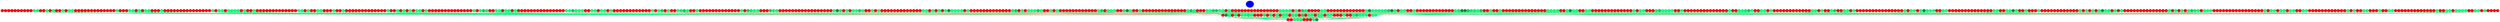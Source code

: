 graph {
	edge [bgcolor="purple:pink" color=yellow nodesep=0]
	graph [nodesep=0 ordering=out ranksep=0]
	I [label=4 color=blue height=0.2 style=filled width=0.2]
	x_0 [label="" color=red height=0.2 style=filled width=0.2]
	x_1 [label="" color=red height=0.2 style=filled width=0.2]
	x_2 [label="" color=red height=0.2 style=filled width=0.2]
	x_3 [label="" color=red height=0.2 style=filled width=0.2]
	x_4 [label="" color=red height=0.2 style=filled width=0.2]
	x_5 [label="" color=red height=0.2 style=filled width=0.2]
	x_6 [label="" color=red height=0.2 style=filled width=0.2]
	x_7 [label="" color=red height=0.2 style=filled width=0.2]
	x_8 [label="" color=red height=0.2 style=filled width=0.2]
	x_9 [label="" color=red height=0.2 style=filled width=0.2]
	x_10 [label="" color=springgreen fillcolor=springgreen height=0.2 style=filled width=0.2]
	x_11 [label="" color=springgreen fillcolor=springgreen height=0.2 style=filled width=0.2]
	x_12 [label="" color=red height=0.2 style=filled width=0.2]
	x_13 [label="" color=red height=0.2 style=filled width=0.2]
	x_14 [label="" color=springgreen fillcolor=springgreen height=0.2 style=filled width=0.2]
	x_15 [label="" color=red height=0.2 style=filled width=0.2]
	x_16 [label="" color=springgreen fillcolor=springgreen height=0.2 style=filled width=0.2]
	x_17 [label="" color=red height=0.2 style=filled width=0.2]
	x_18 [label="" color=red height=0.2 style=filled width=0.2]
	x_19 [label="" color=springgreen fillcolor=springgreen height=0.2 style=filled width=0.2]
	x_20 [label="" color=red height=0.2 style=filled width=0.2]
	x_21 [label="" color=springgreen fillcolor=springgreen height=0.2 style=filled width=0.2]
	x_22 [label="" color=springgreen fillcolor=springgreen height=0.2 style=filled width=0.2]
	x_23 [label="" color=red height=0.2 style=filled width=0.2]
	x_24 [label="" color=red height=0.2 style=filled width=0.2]
	x_25 [label="" color=red height=0.2 style=filled width=0.2]
	x_26 [label="" color=red height=0.2 style=filled width=0.2]
	x_27 [label="" color=red height=0.2 style=filled width=0.2]
	x_28 [label="" color=red height=0.2 style=filled width=0.2]
	x_29 [label="" color=red height=0.2 style=filled width=0.2]
	x_30 [label="" color=red height=0.2 style=filled width=0.2]
	x_31 [label="" color=red height=0.2 style=filled width=0.2]
	x_32 [label="" color=red height=0.2 style=filled width=0.2]
	x_33 [label="" color=red height=0.2 style=filled width=0.2]
	x_34 [label="" color=red height=0.2 style=filled width=0.2]
	x_35 [label="" color=red height=0.2 style=filled width=0.2]
	x_36 [label="" color=springgreen fillcolor=springgreen height=0.2 style=filled width=0.2]
	x_37 [label="" color=red height=0.2 style=filled width=0.2]
	x_38 [label="" color=red height=0.2 style=filled width=0.2]
	x_39 [label="" color=red height=0.2 style=filled width=0.2]
	x_40 [label="" color=springgreen fillcolor=springgreen height=0.2 style=filled width=0.2]
	x_41 [label="" color=springgreen fillcolor=springgreen height=0.2 style=filled width=0.2]
	x_42 [label="" color=red height=0.2 style=filled width=0.2]
	x_43 [label="" color=springgreen fillcolor=springgreen height=0.2 style=filled width=0.2]
	x_44 [label="" color=red height=0.2 style=filled width=0.2]
	x_45 [label="" color=springgreen fillcolor=springgreen height=0.2 style=filled width=0.2]
	x_46 [label="" color=springgreen fillcolor=springgreen height=0.2 style=filled width=0.2]
	x_47 [label="" color=red height=0.2 style=filled width=0.2]
	x_48 [label="" color=red height=0.2 style=filled width=0.2]
	x_49 [label="" color=red height=0.2 style=filled width=0.2]
	x_50 [label="" color=springgreen fillcolor=springgreen height=0.2 style=filled width=0.2]
	x_51 [label="" color=red height=0.2 style=filled width=0.2]
	x_52 [label="" color=red height=0.2 style=filled width=0.2]
	x_53 [label="" color=red height=0.2 style=filled width=0.2]
	x_54 [label="" color=red height=0.2 style=filled width=0.2]
	x_55 [label="" color=red height=0.2 style=filled width=0.2]
	x_56 [label="" color=red height=0.2 style=filled width=0.2]
	x_57 [label="" color=red height=0.2 style=filled width=0.2]
	x_58 [label="" color=red height=0.2 style=filled width=0.2]
	x_59 [label="" color=red height=0.2 style=filled width=0.2]
	x_60 [label="" color=red height=0.2 style=filled width=0.2]
	x_61 [label="" color=red height=0.2 style=filled width=0.2]
	x_62 [label="" color=red height=0.2 style=filled width=0.2]
	x_63 [label="" color=red height=0.2 style=filled width=0.2]
	x_64 [label="" color=red height=0.2 style=filled width=0.2]
	x_65 [label="" color=red height=0.2 style=filled width=0.2]
	x_66 [label="" color=springgreen fillcolor=springgreen height=0.2 style=filled width=0.2]
	x_67 [label="" color=red height=0.2 style=filled width=0.2]
	x_68 [label="" color=springgreen fillcolor=springgreen height=0.2 style=filled width=0.2]
	x_69 [label="" color=springgreen fillcolor=springgreen height=0.2 style=filled width=0.2]
	x_70 [label="" color=red height=0.2 style=filled width=0.2]
	x_71 [label="" color=springgreen fillcolor=springgreen height=0.2 style=filled width=0.2]
	x_72 [label="" color=springgreen fillcolor=springgreen height=0.2 style=filled width=0.2]
	x_73 [label="" color=springgreen fillcolor=springgreen height=0.2 style=filled width=0.2]
	x_74 [label="" color=springgreen fillcolor=springgreen height=0.2 style=filled width=0.2]
	x_75 [label="" color=red height=0.2 style=filled width=0.2]
	x_76 [label="" color=springgreen fillcolor=springgreen height=0.2 style=filled width=0.2]
	x_77 [label="" color=red height=0.2 style=filled width=0.2]
	x_78 [label="" color=red height=0.2 style=filled width=0.2]
	x_79 [label="" color=springgreen fillcolor=springgreen height=0.2 style=filled width=0.2]
	x_80 [label="" color=red height=0.2 style=filled width=0.2]
	x_81 [label="" color=red height=0.2 style=filled width=0.2]
	x_82 [label="" color=red height=0.2 style=filled width=0.2]
	x_83 [label="" color=red height=0.2 style=filled width=0.2]
	x_84 [label="" color=red height=0.2 style=filled width=0.2]
	x_85 [label="" color=red height=0.2 style=filled width=0.2]
	x_86 [label="" color=red height=0.2 style=filled width=0.2]
	x_87 [label="" color=red height=0.2 style=filled width=0.2]
	x_88 [label="" color=red height=0.2 style=filled width=0.2]
	x_89 [label="" color=red height=0.2 style=filled width=0.2]
	x_90 [label="" color=red height=0.2 style=filled width=0.2]
	x_91 [label="" color=red height=0.2 style=filled width=0.2]
	x_92 [label="" color=red height=0.2 style=filled width=0.2]
	x_93 [label="" color=springgreen fillcolor=springgreen height=0.2 style=filled width=0.2]
	x_94 [label="" color=springgreen fillcolor=springgreen height=0.2 style=filled width=0.2]
	x_95 [label="" color=red height=0.2 style=filled width=0.2]
	x_96 [label="" color=springgreen fillcolor=springgreen height=0.2 style=filled width=0.2]
	x_97 [label="" color=red height=0.2 style=filled width=0.2]
	x_98 [label="" color=red height=0.2 style=filled width=0.2]
	x_99 [label="" color=springgreen fillcolor=springgreen height=0.2 style=filled width=0.2]
	x_100 [label="" color=springgreen fillcolor=springgreen height=0.2 style=filled width=0.2]
	x_101 [label="" color=red height=0.2 style=filled width=0.2]
	x_102 [label="" color=red height=0.2 style=filled width=0.2]
	x_103 [label="" color=red height=0.2 style=filled width=0.2]
	x_104 [label="" color=springgreen fillcolor=springgreen height=0.2 style=filled width=0.2]
	x_105 [label="" color=red height=0.2 style=filled width=0.2]
	x_106 [label="" color=red height=0.2 style=filled width=0.2]
	x_107 [label="" color=springgreen fillcolor=springgreen height=0.2 style=filled width=0.2]
	x_108 [label="" color=red height=0.2 style=filled width=0.2]
	x_109 [label="" color=red height=0.2 style=filled width=0.2]
	x_110 [label="" color=red height=0.2 style=filled width=0.2]
	x_111 [label="" color=red height=0.2 style=filled width=0.2]
	x_112 [label="" color=red height=0.2 style=filled width=0.2]
	x_113 [label="" color=red height=0.2 style=filled width=0.2]
	x_114 [label="" color=red height=0.2 style=filled width=0.2]
	x_115 [label="" color=red height=0.2 style=filled width=0.2]
	x_116 [label="" color=red height=0.2 style=filled width=0.2]
	x_117 [label="" color=red height=0.2 style=filled width=0.2]
	x_118 [label="" color=red height=0.2 style=filled width=0.2]
	x_119 [label="" color=red height=0.2 style=filled width=0.2]
	x_120 [label="" color=red height=0.2 style=filled width=0.2]
	x_121 [label="" color=springgreen fillcolor=springgreen height=0.2 style=filled width=0.2]
	x_122 [label="" color=red height=0.2 style=filled width=0.2]
	x_123 [label="" color=red height=0.2 style=filled width=0.2]
	x_124 [label="" color=springgreen fillcolor=springgreen height=0.2 style=filled width=0.2]
	x_125 [label="" color=red height=0.2 style=filled width=0.2]
	x_126 [label="" color=springgreen fillcolor=springgreen height=0.2 style=filled width=0.2]
	x_127 [label="" color=red height=0.2 style=filled width=0.2]
	x_128 [label="" color=springgreen fillcolor=springgreen height=0.2 style=filled width=0.2]
	x_129 [label="" color=red height=0.2 style=filled width=0.2]
	x_130 [label="" color=springgreen fillcolor=springgreen height=0.2 style=filled width=0.2]
	x_131 [label="" color=springgreen fillcolor=springgreen height=0.2 style=filled width=0.2]
	x_132 [label="" color=red height=0.2 style=filled width=0.2]
	x_133 [label="" color=springgreen fillcolor=springgreen height=0.2 style=filled width=0.2]
	x_134 [label="" color=red height=0.2 style=filled width=0.2]
	x_135 [label="" color=red height=0.2 style=filled width=0.2]
	x_136 [label="" color=red height=0.2 style=filled width=0.2]
	x_137 [label="" color=red height=0.2 style=filled width=0.2]
	x_138 [label="" color=red height=0.2 style=filled width=0.2]
	x_139 [label="" color=red height=0.2 style=filled width=0.2]
	x_140 [label="" color=red height=0.2 style=filled width=0.2]
	x_141 [label="" color=red height=0.2 style=filled width=0.2]
	x_142 [label="" color=red height=0.2 style=filled width=0.2]
	x_143 [label="" color=red height=0.2 style=filled width=0.2]
	x_144 [label="" color=red height=0.2 style=filled width=0.2]
	x_145 [label="" color=red height=0.2 style=filled width=0.2]
	x_146 [label="" color=red height=0.2 style=filled width=0.2]
	x_147 [label="" color=red height=0.2 style=filled width=0.2]
	x_148 [label="" color=springgreen fillcolor=springgreen height=0.2 style=filled width=0.2]
	x_149 [label="" color=red height=0.2 style=filled width=0.2]
	x_150 [label="" color=springgreen fillcolor=springgreen height=0.2 style=filled width=0.2]
	x_151 [label="" color=springgreen3 fillcolor=springgreen3 height=0.2 style=filled width=0.2]
	x_152 [label="" color=springgreen2 fillcolor=springgreen2 height=0.2 style=filled width=0.2]
	x_153 [label="" color=red height=0.2 style=filled width=0.2]
	x_154 [label="" color=red height=0.2 style=filled width=0.2]
	x_155 [label="" color=springgreen fillcolor=springgreen height=0.2 style=filled width=0.2]
	x_156 [label="" color=springgreen fillcolor=springgreen height=0.2 style=filled width=0.2]
	x_157 [label="" color=red height=0.2 style=filled width=0.2]
	x_158 [label="" color=springgreen fillcolor=springgreen height=0.2 style=filled width=0.2]
	x_159 [label="" color=springgreen fillcolor=springgreen height=0.2 style=filled width=0.2]
	x_160 [label="" color=red height=0.2 style=filled width=0.2]
	x_161 [label="" color=springgreen fillcolor=springgreen height=0.2 style=filled width=0.2]
	x_162 [label="" color=red height=0.2 style=filled width=0.2]
	x_163 [label="" color=red height=0.2 style=filled width=0.2]
	x_164 [label="" color=red height=0.2 style=filled width=0.2]
	x_165 [label="" color=red height=0.2 style=filled width=0.2]
	x_166 [label="" color=red height=0.2 style=filled width=0.2]
	x_167 [label="" color=red height=0.2 style=filled width=0.2]
	x_168 [label="" color=red height=0.2 style=filled width=0.2]
	x_169 [label="" color=red height=0.2 style=filled width=0.2]
	x_170 [label="" color=red height=0.2 style=filled width=0.2]
	x_171 [label="" color=red height=0.2 style=filled width=0.2]
	x_172 [label="" color=red height=0.2 style=filled width=0.2]
	x_173 [label="" color=red height=0.2 style=filled width=0.2]
	x_174 [label="" color=red height=0.2 style=filled width=0.2]
	x_175 [label="" color=red height=0.2 style=filled width=0.2]
	x_176 [label="" color=red height=0.2 style=filled width=0.2]
	x_177 [label="" color=springgreen fillcolor=springgreen height=0.2 style=filled width=0.2]
	x_178 [label="" color=springgreen fillcolor=springgreen height=0.2 style=filled width=0.2]
	x_179 [label="" color=springgreen3 fillcolor=springgreen3 height=0.2 style=filled width=0.2]
	x_180 [label="" color=springgreen fillcolor=springgreen height=0.2 style=filled width=0.2]
	x_181 [label="" color=springgreen fillcolor=springgreen height=0.2 style=filled width=0.2]
	x_182 [label="" color=springgreen fillcolor=springgreen height=0.2 style=filled width=0.2]
	x_183 [label="" color=red height=0.2 style=filled width=0.2]
	x_184 [label="" color=red height=0.2 style=filled width=0.2]
	x_185 [label="" color=springgreen fillcolor=springgreen height=0.2 style=filled width=0.2]
	x_186 [label="" color=springgreen1 fillcolor=springgreen1 height=0.2 style=filled width=0.2]
	x_187 [label="" color=red height=0.2 style=filled width=0.2]
	x_188 [label="" color=springgreen fillcolor=springgreen height=0.2 style=filled width=0.2]
	x_189 [label="" color=springgreen fillcolor=springgreen height=0.2 style=filled width=0.2]
	x_190 [label="" color=red height=0.2 style=filled width=0.2]
	x_191 [label="" color=springgreen fillcolor=springgreen height=0.2 style=filled width=0.2]
	x_192 [label="" color=red height=0.2 style=filled width=0.2]
	x_193 [label="" color=red height=0.2 style=filled width=0.2]
	x_194 [label="" color=red height=0.2 style=filled width=0.2]
	x_195 [label="" color=red height=0.2 style=filled width=0.2]
	x_196 [label="" color=red height=0.2 style=filled width=0.2]
	x_197 [label="" color=red height=0.2 style=filled width=0.2]
	x_198 [label="" color=red height=0.2 style=filled width=0.2]
	x_199 [label="" color=red height=0.2 style=filled width=0.2]
	x_200 [label="" color=red height=0.2 style=filled width=0.2]
	x_201 [label="" color=red height=0.2 style=filled width=0.2]
	x_202 [label="" color=red height=0.2 style=filled width=0.2]
	x_203 [label="" color=red height=0.2 style=filled width=0.2]
	x_204 [label="" color=springgreen fillcolor=springgreen height=0.2 style=filled width=0.2]
	x_205 [label="" color=red height=0.2 style=filled width=0.2]
	x_206 [label="" color=springgreen fillcolor=springgreen height=0.2 style=filled width=0.2]
	x_207 [label="" color=springgreen3 fillcolor=springgreen3 height=0.2 style=filled width=0.2]
	x_208 [label="" color=red height=0.2 style=filled width=0.2]
	x_209 [label="" color=springgreen fillcolor=springgreen height=0.2 style=filled width=0.2]
	x_210 [label="" color=red height=0.2 style=filled width=0.2]
	x_211 [label="" color=red height=0.2 style=filled width=0.2]
	x_212 [label="" color=springgreen fillcolor=springgreen height=0.2 style=filled width=0.2]
	x_213 [label="" color=springgreen2 fillcolor=springgreen2 height=0.2 style=filled width=0.2]
	x_214 [label="" color=springgreen3 fillcolor=springgreen3 height=0.2 style=filled width=0.2]
	x_215 [label="" color=springgreen fillcolor=springgreen height=0.2 style=filled width=0.2]
	x_216 [label="" color=red height=0.2 style=filled width=0.2]
	x_217 [label="" color=red height=0.2 style=filled width=0.2]
	x_218 [label="" color=springgreen fillcolor=springgreen height=0.2 style=filled width=0.2]
	x_219 [label="" color=red height=0.2 style=filled width=0.2]
	x_220 [label="" color=red height=0.2 style=filled width=0.2]
	x_221 [label="" color=red height=0.2 style=filled width=0.2]
	x_222 [label="" color=red height=0.2 style=filled width=0.2]
	x_223 [label="" color=red height=0.2 style=filled width=0.2]
	x_224 [label="" color=red height=0.2 style=filled width=0.2]
	x_225 [label="" color=red height=0.2 style=filled width=0.2]
	x_226 [label="" color=red height=0.2 style=filled width=0.2]
	x_227 [label="" color=red height=0.2 style=filled width=0.2]
	x_228 [label="" color=red height=0.2 style=filled width=0.2]
	x_229 [label="" color=red height=0.2 style=filled width=0.2]
	x_230 [label="" color=red height=0.2 style=filled width=0.2]
	x_231 [label="" color=red height=0.2 style=filled width=0.2]
	x_232 [label="" color=springgreen fillcolor=springgreen height=0.2 style=filled width=0.2]
	x_233 [label="" color=red height=0.2 style=filled width=0.2]
	x_234 [label="" color=springgreen3 fillcolor=springgreen3 height=0.2 style=filled width=0.2]
	x_235 [label="" color=springgreen2 fillcolor=springgreen2 height=0.2 style=filled width=0.2]
	x_236 [label="" color=springgreen fillcolor=springgreen height=0.2 style=filled width=0.2]
	x_237 [label="" color=springgreen fillcolor=springgreen height=0.2 style=filled width=0.2]
	x_238 [label="" color=red height=0.2 style=filled width=0.2]
	x_239 [label="" color=red height=0.2 style=filled width=0.2]
	x_240 [label="" color=red height=0.2 style=filled width=0.2]
	x_241 [label="" color=springgreen3 fillcolor=springgreen3 height=0.2 style=filled width=0.2]
	x_242 [label="" color=springgreen2 fillcolor=springgreen2 height=0.2 style=filled width=0.2]
	x_243 [label="" color=springgreen fillcolor=springgreen height=0.2 style=filled width=0.2]
	x_244 [label="" color=red height=0.2 style=filled width=0.2]
	x_245 [label="" color=red height=0.2 style=filled width=0.2]
	x_246 [label="" color=red height=0.2 style=filled width=0.2]
	x_247 [label="" color=red height=0.2 style=filled width=0.2]
	x_248 [label="" color=red height=0.2 style=filled width=0.2]
	x_249 [label="" color=red height=0.2 style=filled width=0.2]
	x_250 [label="" color=red height=0.2 style=filled width=0.2]
	x_251 [label="" color=red height=0.2 style=filled width=0.2]
	x_252 [label="" color=red height=0.2 style=filled width=0.2]
	x_253 [label="" color=red height=0.2 style=filled width=0.2]
	x_254 [label="" color=red height=0.2 style=filled width=0.2]
	x_255 [label="" color=red height=0.2 style=filled width=0.2]
	x_256 [label="" color=red height=0.2 style=filled width=0.2]
	x_257 [label="" color=red height=0.2 style=filled width=0.2]
	x_258 [label="" color=red height=0.2 style=filled width=0.2]
	x_259 [label="" color=red height=0.2 style=filled width=0.2]
	x_260 [label="" color=red height=0.2 style=filled width=0.2]
	x_261 [label="" color=springgreen fillcolor=springgreen height=0.2 style=filled width=0.2]
	x_262 [label="" color=springgreen4 fillcolor=springgreen4 height=0.2 style=filled width=0.2]
	x_263 [label="" color=springgreen2 fillcolor=springgreen2 height=0.2 style=filled width=0.2]
	x_264 [label="" color=red height=0.2 style=filled width=0.2]
	x_265 [label="" color=springgreen fillcolor=springgreen height=0.2 style=filled width=0.2]
	x_266 [label="" color=red height=0.2 style=filled width=0.2]
	x_267 [label="" color=springgreen fillcolor=springgreen height=0.2 style=filled width=0.2]
	x_268 [label="" color=springgreen fillcolor=springgreen height=0.2 style=filled width=0.2]
	x_269 [label="" color=springgreen3 fillcolor=springgreen3 height=0.2 style=filled width=0.2]
	x_270 [label="" color=springgreen1 fillcolor=springgreen1 height=0.2 style=filled width=0.2]
	x_271 [label="" color=red height=0.2 style=filled width=0.2]
	x_272 [label="" color=red height=0.2 style=filled width=0.2]
	x_273 [label="" color=springgreen fillcolor=springgreen height=0.2 style=filled width=0.2]
	x_274 [label="" color=red height=0.2 style=filled width=0.2]
	x_275 [label="" color=springgreen fillcolor=springgreen height=0.2 style=filled width=0.2]
	x_276 [label="" color=red height=0.2 style=filled width=0.2]
	x_277 [label="" color=red height=0.2 style=filled width=0.2]
	x_278 [label="" color=red height=0.2 style=filled width=0.2]
	x_279 [label="" color=red height=0.2 style=filled width=0.2]
	x_280 [label="" color=red height=0.2 style=filled width=0.2]
	x_281 [label="" color=red height=0.2 style=filled width=0.2]
	x_282 [label="" color=red height=0.2 style=filled width=0.2]
	x_283 [label="" color=red height=0.2 style=filled width=0.2]
	x_284 [label="" color=red height=0.2 style=filled width=0.2]
	x_285 [label="" color=red height=0.2 style=filled width=0.2]
	x_286 [label="" color=red height=0.2 style=filled width=0.2]
	x_287 [label="" color=red height=0.2 style=filled width=0.2]
	x_288 [label="" color=red height=0.2 style=filled width=0.2]
	x_289 [label="" color=springgreen1 fillcolor=springgreen1 height=0.2 style=filled width=0.2]
	x_290 [label="" color=springgreen fillcolor=springgreen height=0.2 style=filled width=0.2]
	x_291 [label="" color=red height=0.2 style=filled width=0.2]
	x_292 [label="" color=springgreen fillcolor=springgreen height=0.2 style=filled width=0.2]
	x_293 [label="" color=red height=0.2 style=filled width=0.2]
	x_294 [label="" color=springgreen fillcolor=springgreen height=0.2 style=filled width=0.2]
	x_295 [label="" color=red height=0.2 style=filled width=0.2]
	x_296 [label="" color=springgreen fillcolor=springgreen height=0.2 style=filled width=0.2]
	x_297 [label="" color=springgreen4 fillcolor=springgreen4 height=0.2 style=filled width=0.2]
	x_298 [label="" color=springgreen1 fillcolor=springgreen1 height=0.2 style=filled width=0.2]
	x_299 [label="" color=springgreen fillcolor=springgreen height=0.2 style=filled width=0.2]
	x_300 [label="" color=springgreen fillcolor=springgreen height=0.2 style=filled width=0.2]
	x_301 [label="" color=springgreen fillcolor=springgreen height=0.2 style=filled width=0.2]
	x_302 [label="" color=red height=0.2 style=filled width=0.2]
	x_303 [label="" color=springgreen fillcolor=springgreen height=0.2 style=filled width=0.2]
	x_304 [label="" color=red height=0.2 style=filled width=0.2]
	x_305 [label="" color=red height=0.2 style=filled width=0.2]
	x_306 [label="" color=red height=0.2 style=filled width=0.2]
	x_307 [label="" color=red height=0.2 style=filled width=0.2]
	x_308 [label="" color=red height=0.2 style=filled width=0.2]
	x_309 [label="" color=red height=0.2 style=filled width=0.2]
	x_310 [label="" color=red height=0.2 style=filled width=0.2]
	x_311 [label="" color=red height=0.2 style=filled width=0.2]
	x_312 [label="" color=red height=0.2 style=filled width=0.2]
	x_313 [label="" color=red height=0.2 style=filled width=0.2]
	x_314 [label="" color=red height=0.2 style=filled width=0.2]
	x_315 [label="" color=red height=0.2 style=filled width=0.2]
	x_316 [label="" color=red height=0.2 style=filled width=0.2]
	x_317 [label="" color=springgreen2 fillcolor=springgreen2 height=0.2 style=filled width=0.2]
	x_318 [label="" color=springgreen3 fillcolor=springgreen3 height=0.2 style=filled width=0.2]
	x_319 [label="" color=red height=0.2 style=filled width=0.2]
	x_320 [label="" color=springgreen fillcolor=springgreen height=0.2 style=filled width=0.2]
	x_321 [label="" color=red height=0.2 style=filled width=0.2]
	x_322 [label="" color=springgreen fillcolor=springgreen height=0.2 style=filled width=0.2]
	x_323 [label="" color=springgreen fillcolor=springgreen height=0.2 style=filled width=0.2]
	x_324 [label="" color=springgreen1 fillcolor=springgreen1 height=0.2 style=filled width=0.2]
	x_325 [label="" color=springgreen3 fillcolor=springgreen3 height=0.2 style=filled width=0.2]
	x_326 [label="" color=springgreen fillcolor=springgreen height=0.2 style=filled width=0.2]
	x_327 [label="" color=red height=0.2 style=filled width=0.2]
	x_328 [label="" color=red height=0.2 style=filled width=0.2]
	x_329 [label="" color=springgreen fillcolor=springgreen height=0.2 style=filled width=0.2]
	x_330 [label="" color=red height=0.2 style=filled width=0.2]
	x_331 [label="" color=springgreen fillcolor=springgreen height=0.2 style=filled width=0.2]
	x_332 [label="" color=red height=0.2 style=filled width=0.2]
	x_333 [label="" color=red height=0.2 style=filled width=0.2]
	x_334 [label="" color=red height=0.2 style=filled width=0.2]
	x_335 [label="" color=red height=0.2 style=filled width=0.2]
	x_336 [label="" color=red height=0.2 style=filled width=0.2]
	x_337 [label="" color=red height=0.2 style=filled width=0.2]
	x_338 [label="" color=red height=0.2 style=filled width=0.2]
	x_339 [label="" color=red height=0.2 style=filled width=0.2]
	x_340 [label="" color=red height=0.2 style=filled width=0.2]
	x_341 [label="" color=red height=0.2 style=filled width=0.2]
	x_342 [label="" color=red height=0.2 style=filled width=0.2]
	x_343 [label="" color=red height=0.2 style=filled width=0.2]
	x_344 [label="" color=springgreen fillcolor=springgreen height=0.2 style=filled width=0.2]
	x_345 [label="" color=springgreen3 fillcolor=springgreen3 height=0.2 style=filled width=0.2]
	x_346 [label="" color=red height=0.2 style=filled width=0.2]
	x_347 [label="" color=springgreen fillcolor=springgreen height=0.2 style=filled width=0.2]
	x_348 [label="" color=springgreen fillcolor=springgreen height=0.2 style=filled width=0.2]
	x_349 [label="" color=springgreen fillcolor=springgreen height=0.2 style=filled width=0.2]
	x_350 [label="" color=red height=0.2 style=filled width=0.2]
	x_351 [label="" color=red height=0.2 style=filled width=0.2]
	x_352 [label="" color=springgreen2 fillcolor=springgreen2 height=0.2 style=filled width=0.2]
	x_353 [label="" color=springgreen4 fillcolor=springgreen4 height=0.2 style=filled width=0.2]
	x_354 [label="" color=springgreen fillcolor=springgreen height=0.2 style=filled width=0.2]
	x_355 [label="" color=red height=0.2 style=filled width=0.2]
	x_356 [label="" color=red height=0.2 style=filled width=0.2]
	x_357 [label="" color=springgreen fillcolor=springgreen height=0.2 style=filled width=0.2]
	x_358 [label="" color=red height=0.2 style=filled width=0.2]
	x_359 [label="" color=red height=0.2 style=filled width=0.2]
	x_360 [label="" color=red height=0.2 style=filled width=0.2]
	x_361 [label="" color=red height=0.2 style=filled width=0.2]
	x_362 [label="" color=red height=0.2 style=filled width=0.2]
	x_363 [label="" color=red height=0.2 style=filled width=0.2]
	x_364 [label="" color=red height=0.2 style=filled width=0.2]
	x_365 [label="" color=red height=0.2 style=filled width=0.2]
	x_366 [label="" color=red height=0.2 style=filled width=0.2]
	x_367 [label="" color=red height=0.2 style=filled width=0.2]
	x_368 [label="" color=red height=0.2 style=filled width=0.2]
	x_369 [label="" color=red height=0.2 style=filled width=0.2]
	x_370 [label="" color=red height=0.2 style=filled width=0.2]
	x_371 [label="" color=red height=0.2 style=filled width=0.2]
	x_372 [label="" color=springgreen fillcolor=springgreen height=0.2 style=filled width=0.2]
	x_373 [label="" color=springgreen3 fillcolor=springgreen3 height=0.2 style=filled width=0.2]
	x_374 [label="" color=springgreen1 fillcolor=springgreen1 height=0.2 style=filled width=0.2]
	x_375 [label="" color=red height=0.2 style=filled width=0.2]
	x_376 [label="" color=red height=0.2 style=filled width=0.2]
	x_377 [label="" color=red height=0.2 style=filled width=0.2]
	x_378 [label="" color=springgreen fillcolor=springgreen height=0.2 style=filled width=0.2]
	x_379 [label="" color=springgreen fillcolor=springgreen height=0.2 style=filled width=0.2]
	x_380 [label="" color=springgreen3 fillcolor=springgreen3 height=0.2 style=filled width=0.2]
	x_381 [label="" color=springgreen3 fillcolor=springgreen3 height=0.2 style=filled width=0.2]
	x_382 [label="" color=springgreen fillcolor=springgreen height=0.2 style=filled width=0.2]
	x_383 [label="" color=springgreen fillcolor=springgreen height=0.2 style=filled width=0.2]
	x_384 [label="" color=red height=0.2 style=filled width=0.2]
	x_385 [label="" color=springgreen fillcolor=springgreen height=0.2 style=filled width=0.2]
	x_386 [label="" color=red height=0.2 style=filled width=0.2]
	x_387 [label="" color=red height=0.2 style=filled width=0.2]
	x_388 [label="" color=red height=0.2 style=filled width=0.2]
	x_389 [label="" color=red height=0.2 style=filled width=0.2]
	x_390 [label="" color=red height=0.2 style=filled width=0.2]
	x_391 [label="" color=red height=0.2 style=filled width=0.2]
	x_392 [label="" color=red height=0.2 style=filled width=0.2]
	x_393 [label="" color=red height=0.2 style=filled width=0.2]
	x_394 [label="" color=red height=0.2 style=filled width=0.2]
	x_395 [label="" color=red height=0.2 style=filled width=0.2]
	x_396 [label="" color=red height=0.2 style=filled width=0.2]
	x_397 [label="" color=red height=0.2 style=filled width=0.2]
	x_398 [label="" color=red height=0.2 style=filled width=0.2]
	x_399 [label="" color=red height=0.2 style=filled width=0.2]
	x_400 [label="" color=red height=0.2 style=filled width=0.2]
	x_401 [label="" color=springgreen1 fillcolor=springgreen1 height=0.2 style=filled width=0.2]
	x_402 [label="" color=springgreen fillcolor=springgreen height=0.2 style=filled width=0.2]
	x_403 [label="" color=springgreen fillcolor=springgreen height=0.2 style=filled width=0.2]
	x_404 [label="" color=springgreen fillcolor=springgreen height=0.2 style=filled width=0.2]
	x_405 [label="" color=red height=0.2 style=filled width=0.2]
	x_406 [label="" color=springgreen fillcolor=springgreen height=0.2 style=filled width=0.2]
	x_407 [label="" color=red height=0.2 style=filled width=0.2]
	x_408 [label="" color=springgreen3 fillcolor=springgreen3 height=0.2 style=filled width=0.2]
	x_409 [label="" color=springgreen2 fillcolor=springgreen2 height=0.2 style=filled width=0.2]
	x_410 [label="" color=red height=0.2 style=filled width=0.2]
	x_411 [label="" color=red height=0.2 style=filled width=0.2]
	x_412 [label="" color=red height=0.2 style=filled width=0.2]
	x_413 [label="" color=red height=0.2 style=filled width=0.2]
	x_414 [label="" color=springgreen fillcolor=springgreen height=0.2 style=filled width=0.2]
	x_415 [label="" color=springgreen fillcolor=springgreen height=0.2 style=filled width=0.2]
	x_416 [label="" color=red height=0.2 style=filled width=0.2]
	x_417 [label="" color=red height=0.2 style=filled width=0.2]
	x_418 [label="" color=red height=0.2 style=filled width=0.2]
	x_419 [label="" color=red height=0.2 style=filled width=0.2]
	x_420 [label="" color=red height=0.2 style=filled width=0.2]
	x_421 [label="" color=red height=0.2 style=filled width=0.2]
	x_422 [label="" color=red height=0.2 style=filled width=0.2]
	x_423 [label="" color=red height=0.2 style=filled width=0.2]
	x_424 [label="" color=red height=0.2 style=filled width=0.2]
	x_425 [label="" color=red height=0.2 style=filled width=0.2]
	x_426 [label="" color=red height=0.2 style=filled width=0.2]
	x_427 [label="" color=red height=0.2 style=filled width=0.2]
	x_428 [label="" color=springgreen fillcolor=springgreen height=0.2 style=filled width=0.2]
	x_429 [label="" color=springgreen4 fillcolor=springgreen4 height=0.2 style=filled width=0.2]
	x_430 [label="" color=springgreen fillcolor=springgreen height=0.2 style=filled width=0.2]
	x_431 [label="" color=springgreen fillcolor=springgreen height=0.2 style=filled width=0.2]
	x_432 [label="" color=springgreen1 fillcolor=springgreen1 height=0.2 style=filled width=0.2]
	x_433 [label="" color=springgreen fillcolor=springgreen height=0.2 style=filled width=0.2]
	x_434 [label="" color=springgreen2 fillcolor=springgreen2 height=0.2 style=filled width=0.2]
	x_435 [label="" color=springgreen3 fillcolor=springgreen3 height=0.2 style=filled width=0.2]
	x_436 [label="" color=springgreen4 fillcolor=springgreen4 height=0.2 style=filled width=0.2]
	x_437 [label="" color=springgreen1 fillcolor=springgreen1 height=0.2 style=filled width=0.2]
	x_438 [label="" color=red height=0.2 style=filled width=0.2]
	x_439 [label="" color=springgreen fillcolor=springgreen height=0.2 style=filled width=0.2]
	x_440 [label="" color=springgreen fillcolor=springgreen height=0.2 style=filled width=0.2]
	x_441 [label="" color=red height=0.2 style=filled width=0.2]
	x_442 [label="" color=red height=0.2 style=filled width=0.2]
	x_443 [label="" color=springgreen fillcolor=springgreen height=0.2 style=filled width=0.2]
	x_444 [label="" color=red height=0.2 style=filled width=0.2]
	x_445 [label="" color=red height=0.2 style=filled width=0.2]
	x_446 [label="" color=red height=0.2 style=filled width=0.2]
	x_447 [label="" color=red height=0.2 style=filled width=0.2]
	x_448 [label="" color=red height=0.2 style=filled width=0.2]
	x_449 [label="" color=red height=0.2 style=filled width=0.2]
	x_450 [label="" color=red height=0.2 style=filled width=0.2]
	x_451 [label="" color=red height=0.2 style=filled width=0.2]
	x_452 [label="" color=red height=0.2 style=filled width=0.2]
	x_453 [label="" color=red height=0.2 style=filled width=0.2]
	x_454 [label="" color=red height=0.2 style=filled width=0.2]
	x_455 [label="" color=red height=0.2 style=filled width=0.2]
	x_456 [label="" color=springgreen fillcolor=springgreen height=0.2 style=filled width=0.2]
	x_457 [label="" color=springgreen2 fillcolor=springgreen2 height=0.2 style=filled width=0.2]
	x_458 [label="" color=springgreen4 fillcolor=springgreen4 height=0.2 style=filled width=0.2]
	x_459 [label="" color=springgreen4 fillcolor=springgreen4 height=0.2 style=filled width=0.2]
	x_460 [label="" color=springgreen3 fillcolor=springgreen3 height=0.2 style=filled width=0.2]
	x_461 [label="" color=springgreen2 fillcolor=springgreen2 height=0.2 style=filled width=0.2]
	x_462 [label="" color=springgreen2 fillcolor=springgreen2 height=0.2 style=filled width=0.2]
	x_463 [label="" color=springgreen fillcolor=springgreen height=0.2 style=filled width=0.2]
	x_464 [label="" color=springgreen3 fillcolor=springgreen3 height=0.2 style=filled width=0.2]
	x_465 [label="" color=red height=0.2 style=filled width=0.2]
	x_466 [label="" color=red height=0.2 style=filled width=0.2]
	x_467 [label="" color=springgreen fillcolor=springgreen height=0.2 style=filled width=0.2]
	x_468 [label="" color=red height=0.2 style=filled width=0.2]
	x_469 [label="" color=red height=0.2 style=filled width=0.2]
	x_470 [label="" color=springgreen fillcolor=springgreen height=0.2 style=filled width=0.2]
	x_471 [label="" color=red height=0.2 style=filled width=0.2]
	x_472 [label="" color=red height=0.2 style=filled width=0.2]
	x_473 [label="" color=red height=0.2 style=filled width=0.2]
	x_474 [label="" color=red height=0.2 style=filled width=0.2]
	x_475 [label="" color=red height=0.2 style=filled width=0.2]
	x_476 [label="" color=red height=0.2 style=filled width=0.2]
	x_477 [label="" color=red height=0.2 style=filled width=0.2]
	x_478 [label="" color=red height=0.2 style=filled width=0.2]
	x_479 [label="" color=red height=0.2 style=filled width=0.2]
	x_480 [label="" color=red height=0.2 style=filled width=0.2]
	x_481 [label="" color=red height=0.2 style=filled width=0.2]
	x_482 [label="" color=red height=0.2 style=filled width=0.2]
	x_483 [label="" color=red height=0.2 style=filled width=0.2]
	x_484 [label="" color=red height=0.2 style=filled width=0.2]
	x_485 [label="" color=springgreen fillcolor=springgreen height=0.2 style=filled width=0.2]
	x_486 [label="" color=springgreen fillcolor=springgreen height=0.2 style=filled width=0.2]
	x_487 [label="" color=springgreen fillcolor=springgreen height=0.2 style=filled width=0.2]
	x_488 [label="" color=springgreen fillcolor=springgreen height=0.2 style=filled width=0.2]
	x_489 [label="" color=red height=0.2 style=filled width=0.2]
	x_490 [label="" color=red height=0.2 style=filled width=0.2]
	x_491 [label="" color=springgreen fillcolor=springgreen height=0.2 style=filled width=0.2]
	x_492 [label="" color=springgreen4 fillcolor=springgreen4 height=0.2 style=filled width=0.2]
	x_493 [label="" color=springgreen fillcolor=springgreen height=0.2 style=filled width=0.2]
	x_494 [label="" color=springgreen fillcolor=springgreen height=0.2 style=filled width=0.2]
	x_495 [label="" color=red height=0.2 style=filled width=0.2]
	x_496 [label="" color=red height=0.2 style=filled width=0.2]
	x_497 [label="" color=springgreen fillcolor=springgreen height=0.2 style=filled width=0.2]
	x_498 [label="" color=springgreen fillcolor=springgreen height=0.2 style=filled width=0.2]
	x_499 [label="" color=red height=0.2 style=filled width=0.2]
	x_500 [label="" color=red height=0.2 style=filled width=0.2]
	x_501 [label="" color=red height=0.2 style=filled width=0.2]
	x_502 [label="" color=red height=0.2 style=filled width=0.2]
	x_503 [label="" color=red height=0.2 style=filled width=0.2]
	x_504 [label="" color=red height=0.2 style=filled width=0.2]
	x_505 [label="" color=red height=0.2 style=filled width=0.2]
	x_506 [label="" color=red height=0.2 style=filled width=0.2]
	x_507 [label="" color=red height=0.2 style=filled width=0.2]
	x_508 [label="" color=red height=0.2 style=filled width=0.2]
	x_509 [label="" color=red height=0.2 style=filled width=0.2]
	x_510 [label="" color=red height=0.2 style=filled width=0.2]
	x_511 [label="" color=red height=0.2 style=filled width=0.2]
	x_512 [label="" color=springgreen fillcolor=springgreen height=0.2 style=filled width=0.2]
	x_513 [label="" color=red height=0.2 style=filled width=0.2]
	x_514 [label="" color=springgreen fillcolor=springgreen height=0.2 style=filled width=0.2]
	x_515 [label="" color=springgreen fillcolor=springgreen height=0.2 style=filled width=0.2]
	x_516 [label="" color=red height=0.2 style=filled width=0.2]
	x_517 [label="" color=red height=0.2 style=filled width=0.2]
	x_518 [label="" color=red height=0.2 style=filled width=0.2]
	x_519 [label="" color=springgreen2 fillcolor=springgreen2 height=0.2 style=filled width=0.2]
	x_520 [label="" color=springgreen3 fillcolor=springgreen3 height=0.2 style=filled width=0.2]
	x_521 [label="" color=springgreen fillcolor=springgreen height=0.2 style=filled width=0.2]
	x_522 [label="" color=springgreen fillcolor=springgreen height=0.2 style=filled width=0.2]
	x_523 [label="" color=springgreen fillcolor=springgreen height=0.2 style=filled width=0.2]
	x_524 [label="" color=springgreen fillcolor=springgreen height=0.2 style=filled width=0.2]
	x_525 [label="" color=red height=0.2 style=filled width=0.2]
	x_526 [label="" color=red height=0.2 style=filled width=0.2]
	x_527 [label="" color=springgreen fillcolor=springgreen height=0.2 style=filled width=0.2]
	x_528 [label="" color=red height=0.2 style=filled width=0.2]
	x_529 [label="" color=red height=0.2 style=filled width=0.2]
	x_530 [label="" color=red height=0.2 style=filled width=0.2]
	x_531 [label="" color=red height=0.2 style=filled width=0.2]
	x_532 [label="" color=red height=0.2 style=filled width=0.2]
	x_533 [label="" color=red height=0.2 style=filled width=0.2]
	x_534 [label="" color=red height=0.2 style=filled width=0.2]
	x_535 [label="" color=red height=0.2 style=filled width=0.2]
	x_536 [label="" color=red height=0.2 style=filled width=0.2]
	x_537 [label="" color=red height=0.2 style=filled width=0.2]
	x_538 [label="" color=red height=0.2 style=filled width=0.2]
	x_539 [label="" color=red height=0.2 style=filled width=0.2]
	x_540 [label="" color=red height=0.2 style=filled width=0.2]
	x_541 [label="" color=red height=0.2 style=filled width=0.2]
	x_542 [label="" color=springgreen fillcolor=springgreen height=0.2 style=filled width=0.2]
	x_543 [label="" color=red height=0.2 style=filled width=0.2]
	x_544 [label="" color=red height=0.2 style=filled width=0.2]
	x_545 [label="" color=springgreen fillcolor=springgreen height=0.2 style=filled width=0.2]
	x_546 [label="" color=springgreen fillcolor=springgreen height=0.2 style=filled width=0.2]
	x_547 [label="" color=springgreen2 fillcolor=springgreen2 height=0.2 style=filled width=0.2]
	x_548 [label="" color=springgreen3 fillcolor=springgreen3 height=0.2 style=filled width=0.2]
	x_549 [label="" color=springgreen fillcolor=springgreen height=0.2 style=filled width=0.2]
	x_550 [label="" color=red height=0.2 style=filled width=0.2]
	x_551 [label="" color=red height=0.2 style=filled width=0.2]
	x_552 [label="" color=springgreen fillcolor=springgreen height=0.2 style=filled width=0.2]
	x_553 [label="" color=springgreen fillcolor=springgreen height=0.2 style=filled width=0.2]
	x_554 [label="" color=red height=0.2 style=filled width=0.2]
	x_555 [label="" color=springgreen fillcolor=springgreen height=0.2 style=filled width=0.2]
	x_556 [label="" color=red height=0.2 style=filled width=0.2]
	x_557 [label="" color=red height=0.2 style=filled width=0.2]
	x_558 [label="" color=red height=0.2 style=filled width=0.2]
	x_559 [label="" color=red height=0.2 style=filled width=0.2]
	x_560 [label="" color=red height=0.2 style=filled width=0.2]
	x_561 [label="" color=red height=0.2 style=filled width=0.2]
	x_562 [label="" color=red height=0.2 style=filled width=0.2]
	x_563 [label="" color=red height=0.2 style=filled width=0.2]
	x_564 [label="" color=red height=0.2 style=filled width=0.2]
	x_565 [label="" color=red height=0.2 style=filled width=0.2]
	x_566 [label="" color=red height=0.2 style=filled width=0.2]
	x_567 [label="" color=red height=0.2 style=filled width=0.2]
	x_568 [label="" color=springgreen fillcolor=springgreen height=0.2 style=filled width=0.2]
	x_569 [label="" color=springgreen fillcolor=springgreen height=0.2 style=filled width=0.2]
	x_570 [label="" color=red height=0.2 style=filled width=0.2]
	x_571 [label="" color=springgreen fillcolor=springgreen height=0.2 style=filled width=0.2]
	x_572 [label="" color=red height=0.2 style=filled width=0.2]
	x_573 [label="" color=red height=0.2 style=filled width=0.2]
	x_574 [label="" color=springgreen fillcolor=springgreen height=0.2 style=filled width=0.2]
	x_575 [label="" color=springgreen3 fillcolor=springgreen3 height=0.2 style=filled width=0.2]
	x_576 [label="" color=red height=0.2 style=filled width=0.2]
	x_577 [label="" color=red height=0.2 style=filled width=0.2]
	x_578 [label="" color=springgreen fillcolor=springgreen height=0.2 style=filled width=0.2]
	x_579 [label="" color=springgreen fillcolor=springgreen height=0.2 style=filled width=0.2]
	x_580 [label="" color=red height=0.2 style=filled width=0.2]
	x_581 [label="" color=springgreen fillcolor=springgreen height=0.2 style=filled width=0.2]
	x_582 [label="" color=red height=0.2 style=filled width=0.2]
	x_583 [label="" color=red height=0.2 style=filled width=0.2]
	x_584 [label="" color=red height=0.2 style=filled width=0.2]
	x_585 [label="" color=red height=0.2 style=filled width=0.2]
	x_586 [label="" color=red height=0.2 style=filled width=0.2]
	x_587 [label="" color=red height=0.2 style=filled width=0.2]
	x_588 [label="" color=red height=0.2 style=filled width=0.2]
	x_589 [label="" color=red height=0.2 style=filled width=0.2]
	x_590 [label="" color=red height=0.2 style=filled width=0.2]
	x_591 [label="" color=red height=0.2 style=filled width=0.2]
	x_592 [label="" color=red height=0.2 style=filled width=0.2]
	x_593 [label="" color=red height=0.2 style=filled width=0.2]
	x_594 [label="" color=red height=0.2 style=filled width=0.2]
	x_595 [label="" color=red height=0.2 style=filled width=0.2]
	x_596 [label="" color=red height=0.2 style=filled width=0.2]
	x_597 [label="" color=springgreen fillcolor=springgreen height=0.2 style=filled width=0.2]
	x_598 [label="" color=red height=0.2 style=filled width=0.2]
	x_599 [label="" color=springgreen fillcolor=springgreen height=0.2 style=filled width=0.2]
	x_600 [label="" color=springgreen fillcolor=springgreen height=0.2 style=filled width=0.2]
	x_601 [label="" color=red height=0.2 style=filled width=0.2]
	x_602 [label="" color=springgreen fillcolor=springgreen height=0.2 style=filled width=0.2]
	x_603 [label="" color=springgreen4 fillcolor=springgreen4 height=0.2 style=filled width=0.2]
	x_604 [label="" color=springgreen fillcolor=springgreen height=0.2 style=filled width=0.2]
	x_605 [label="" color=springgreen fillcolor=springgreen height=0.2 style=filled width=0.2]
	x_606 [label="" color=springgreen fillcolor=springgreen height=0.2 style=filled width=0.2]
	x_607 [label="" color=red height=0.2 style=filled width=0.2]
	x_608 [label="" color=red height=0.2 style=filled width=0.2]
	x_609 [label="" color=springgreen fillcolor=springgreen height=0.2 style=filled width=0.2]
	x_610 [label="" color=springgreen fillcolor=springgreen height=0.2 style=filled width=0.2]
	x_611 [label="" color=red height=0.2 style=filled width=0.2]
	x_612 [label="" color=red height=0.2 style=filled width=0.2]
	x_613 [label="" color=red height=0.2 style=filled width=0.2]
	x_614 [label="" color=red height=0.2 style=filled width=0.2]
	x_615 [label="" color=red height=0.2 style=filled width=0.2]
	x_616 [label="" color=red height=0.2 style=filled width=0.2]
	x_617 [label="" color=red height=0.2 style=filled width=0.2]
	x_618 [label="" color=red height=0.2 style=filled width=0.2]
	x_619 [label="" color=red height=0.2 style=filled width=0.2]
	x_620 [label="" color=red height=0.2 style=filled width=0.2]
	x_621 [label="" color=red height=0.2 style=filled width=0.2]
	x_622 [label="" color=red height=0.2 style=filled width=0.2]
	x_623 [label="" color=red height=0.2 style=filled width=0.2]
	x_624 [label="" color=red height=0.2 style=filled width=0.2]
	x_625 [label="" color=springgreen fillcolor=springgreen height=0.2 style=filled width=0.2]
	x_626 [label="" color=springgreen fillcolor=springgreen height=0.2 style=filled width=0.2]
	x_627 [label="" color=red height=0.2 style=filled width=0.2]
	x_628 [label="" color=red height=0.2 style=filled width=0.2]
	x_629 [label="" color=springgreen fillcolor=springgreen height=0.2 style=filled width=0.2]
	x_630 [label="" color=springgreen1 fillcolor=springgreen1 height=0.2 style=filled width=0.2]
	x_631 [label="" color=springgreen4 fillcolor=springgreen4 height=0.2 style=filled width=0.2]
	x_632 [label="" color=springgreen1 fillcolor=springgreen1 height=0.2 style=filled width=0.2]
	x_633 [label="" color=red height=0.2 style=filled width=0.2]
	x_634 [label="" color=red height=0.2 style=filled width=0.2]
	x_635 [label="" color=springgreen fillcolor=springgreen height=0.2 style=filled width=0.2]
	x_636 [label="" color=red height=0.2 style=filled width=0.2]
	x_637 [label="" color=red height=0.2 style=filled width=0.2]
	x_638 [label="" color=red height=0.2 style=filled width=0.2]
	x_639 [label="" color=springgreen fillcolor=springgreen height=0.2 style=filled width=0.2]
	x_640 [label="" color=red height=0.2 style=filled width=0.2]
	x_641 [label="" color=red height=0.2 style=filled width=0.2]
	x_642 [label="" color=red height=0.2 style=filled width=0.2]
	x_643 [label="" color=red height=0.2 style=filled width=0.2]
	x_644 [label="" color=red height=0.2 style=filled width=0.2]
	x_645 [label="" color=red height=0.2 style=filled width=0.2]
	x_646 [label="" color=red height=0.2 style=filled width=0.2]
	x_647 [label="" color=red height=0.2 style=filled width=0.2]
	x_648 [label="" color=red height=0.2 style=filled width=0.2]
	x_649 [label="" color=red height=0.2 style=filled width=0.2]
	x_650 [label="" color=red height=0.2 style=filled width=0.2]
	x_651 [label="" color=red height=0.2 style=filled width=0.2]
	x_652 [label="" color=springgreen fillcolor=springgreen height=0.2 style=filled width=0.2]
	x_653 [label="" color=red height=0.2 style=filled width=0.2]
	x_654 [label="" color=springgreen fillcolor=springgreen height=0.2 style=filled width=0.2]
	x_655 [label="" color=red height=0.2 style=filled width=0.2]
	x_656 [label="" color=springgreen fillcolor=springgreen height=0.2 style=filled width=0.2]
	x_657 [label="" color=red height=0.2 style=filled width=0.2]
	x_658 [label="" color=springgreen fillcolor=springgreen height=0.2 style=filled width=0.2]
	x_659 [label="" color=springgreen4 fillcolor=springgreen4 height=0.2 style=filled width=0.2]
	x_660 [label="" color=springgreen1 fillcolor=springgreen1 height=0.2 style=filled width=0.2]
	x_661 [label="" color=springgreen fillcolor=springgreen height=0.2 style=filled width=0.2]
	x_662 [label="" color=red height=0.2 style=filled width=0.2]
	x_663 [label="" color=springgreen fillcolor=springgreen height=0.2 style=filled width=0.2]
	x_664 [label="" color=red height=0.2 style=filled width=0.2]
	x_665 [label="" color=springgreen fillcolor=springgreen height=0.2 style=filled width=0.2]
	x_666 [label="" color=red height=0.2 style=filled width=0.2]
	x_667 [label="" color=red height=0.2 style=filled width=0.2]
	x_668 [label="" color=red height=0.2 style=filled width=0.2]
	x_669 [label="" color=red height=0.2 style=filled width=0.2]
	x_670 [label="" color=red height=0.2 style=filled width=0.2]
	x_671 [label="" color=red height=0.2 style=filled width=0.2]
	x_672 [label="" color=red height=0.2 style=filled width=0.2]
	x_673 [label="" color=red height=0.2 style=filled width=0.2]
	x_674 [label="" color=red height=0.2 style=filled width=0.2]
	x_675 [label="" color=red height=0.2 style=filled width=0.2]
	x_676 [label="" color=red height=0.2 style=filled width=0.2]
	x_677 [label="" color=red height=0.2 style=filled width=0.2]
	x_678 [label="" color=red height=0.2 style=filled width=0.2]
	x_679 [label="" color=red height=0.2 style=filled width=0.2]
	x_680 [label="" color=springgreen fillcolor=springgreen height=0.2 style=filled width=0.2]
	x_681 [label="" color=red height=0.2 style=filled width=0.2]
	x_682 [label="" color=springgreen fillcolor=springgreen height=0.2 style=filled width=0.2]
	x_683 [label="" color=red height=0.2 style=filled width=0.2]
	x_684 [label="" color=springgreen fillcolor=springgreen height=0.2 style=filled width=0.2]
	x_685 [label="" color=red height=0.2 style=filled width=0.2]
	x_686 [label="" color=springgreen fillcolor=springgreen height=0.2 style=filled width=0.2]
	x_687 [label="" color=springgreen3 fillcolor=springgreen3 height=0.2 style=filled width=0.2]
	x_688 [label="" color=springgreen2 fillcolor=springgreen2 height=0.2 style=filled width=0.2]
	x_689 [label="" color=springgreen fillcolor=springgreen height=0.2 style=filled width=0.2]
	x_690 [label="" color=red height=0.2 style=filled width=0.2]
	x_691 [label="" color=springgreen fillcolor=springgreen height=0.2 style=filled width=0.2]
	x_692 [label="" color=springgreen fillcolor=springgreen height=0.2 style=filled width=0.2]
	x_693 [label="" color=springgreen fillcolor=springgreen height=0.2 style=filled width=0.2]
	x_694 [label="" color=red height=0.2 style=filled width=0.2]
	x_695 [label="" color=red height=0.2 style=filled width=0.2]
	x_696 [label="" color=red height=0.2 style=filled width=0.2]
	x_697 [label="" color=red height=0.2 style=filled width=0.2]
	x_698 [label="" color=red height=0.2 style=filled width=0.2]
	x_699 [label="" color=red height=0.2 style=filled width=0.2]
	x_700 [label="" color=red height=0.2 style=filled width=0.2]
	x_701 [label="" color=red height=0.2 style=filled width=0.2]
	x_702 [label="" color=red height=0.2 style=filled width=0.2]
	x_703 [label="" color=red height=0.2 style=filled width=0.2]
	x_704 [label="" color=red height=0.2 style=filled width=0.2]
	x_705 [label="" color=red height=0.2 style=filled width=0.2]
	x_706 [label="" color=red height=0.2 style=filled width=0.2]
	x_707 [label="" color=red height=0.2 style=filled width=0.2]
	x_708 [label="" color=red height=0.2 style=filled width=0.2]
	x_709 [label="" color=red height=0.2 style=filled width=0.2]
	x_710 [label="" color=springgreen fillcolor=springgreen height=0.2 style=filled width=0.2]
	x_711 [label="" color=red height=0.2 style=filled width=0.2]
	x_712 [label="" color=springgreen fillcolor=springgreen height=0.2 style=filled width=0.2]
	x_713 [label="" color=springgreen fillcolor=springgreen height=0.2 style=filled width=0.2]
	x_714 [label="" color=red height=0.2 style=filled width=0.2]
	x_715 [label="" color=springgreen fillcolor=springgreen height=0.2 style=filled width=0.2]
	x_716 [label="" color=springgreen fillcolor=springgreen height=0.2 style=filled width=0.2]
	x_717 [label="" color=red height=0.2 style=filled width=0.2]
	x_718 [label="" color=springgreen fillcolor=springgreen height=0.2 style=filled width=0.2]
	x_719 [label="" color=springgreen fillcolor=springgreen height=0.2 style=filled width=0.2]
	x_720 [label="" color=red height=0.2 style=filled width=0.2]
	x_721 [label="" color=red height=0.2 style=filled width=0.2]
	x_722 [label="" color=springgreen fillcolor=springgreen height=0.2 style=filled width=0.2]
	x_723 [label="" color=springgreen fillcolor=springgreen height=0.2 style=filled width=0.2]
	x_724 [label="" color=red height=0.2 style=filled width=0.2]
	x_725 [label="" color=red height=0.2 style=filled width=0.2]
	x_726 [label="" color=red height=0.2 style=filled width=0.2]
	x_727 [label="" color=red height=0.2 style=filled width=0.2]
	x_728 [label="" color=red height=0.2 style=filled width=0.2]
	x_729 [label="" color=red height=0.2 style=filled width=0.2]
	x_730 [label="" color=red height=0.2 style=filled width=0.2]
	x_731 [label="" color=red height=0.2 style=filled width=0.2]
	x_732 [label="" color=red height=0.2 style=filled width=0.2]
	x_733 [label="" color=red height=0.2 style=filled width=0.2]
	x_734 [label="" color=red height=0.2 style=filled width=0.2]
	x_735 [label="" color=red height=0.2 style=filled width=0.2]
	x_736 [label="" color=springgreen fillcolor=springgreen height=0.2 style=filled width=0.2]
	x_737 [label="" color=red height=0.2 style=filled width=0.2]
	x_738 [label="" color=springgreen fillcolor=springgreen height=0.2 style=filled width=0.2]
	x_739 [label="" color=red height=0.2 style=filled width=0.2]
	x_740 [label="" color=red height=0.2 style=filled width=0.2]
	x_741 [label="" color=springgreen fillcolor=springgreen height=0.2 style=filled width=0.2]
	x_742 [label="" color=springgreen fillcolor=springgreen height=0.2 style=filled width=0.2]
	x_743 [label="" color=red height=0.2 style=filled width=0.2]
	x_744 [label="" color=red height=0.2 style=filled width=0.2]
	x_745 [label="" color=red height=0.2 style=filled width=0.2]
	x_746 [label="" color=springgreen fillcolor=springgreen height=0.2 style=filled width=0.2]
	x_747 [label="" color=red height=0.2 style=filled width=0.2]
	x_748 [label="" color=red height=0.2 style=filled width=0.2]
	x_749 [label="" color=springgreen fillcolor=springgreen height=0.2 style=filled width=0.2]
	x_750 [label="" color=springgreen fillcolor=springgreen height=0.2 style=filled width=0.2]
	x_751 [label="" color=red height=0.2 style=filled width=0.2]
	x_752 [label="" color=red height=0.2 style=filled width=0.2]
	x_753 [label="" color=red height=0.2 style=filled width=0.2]
	x_754 [label="" color=red height=0.2 style=filled width=0.2]
	x_755 [label="" color=red height=0.2 style=filled width=0.2]
	x_756 [label="" color=red height=0.2 style=filled width=0.2]
	x_757 [label="" color=red height=0.2 style=filled width=0.2]
	x_758 [label="" color=red height=0.2 style=filled width=0.2]
	x_759 [label="" color=red height=0.2 style=filled width=0.2]
	x_760 [label="" color=red height=0.2 style=filled width=0.2]
	x_761 [label="" color=red height=0.2 style=filled width=0.2]
	x_762 [label="" color=red height=0.2 style=filled width=0.2]
	x_763 [label="" color=red height=0.2 style=filled width=0.2]
	x_764 [label="" color=springgreen fillcolor=springgreen height=0.2 style=filled width=0.2]
	x_765 [label="" color=red height=0.2 style=filled width=0.2]
	x_766 [label="" color=red height=0.2 style=filled width=0.2]
	x_767 [label="" color=springgreen fillcolor=springgreen height=0.2 style=filled width=0.2]
	x_768 [label="" color=springgreen fillcolor=springgreen height=0.2 style=filled width=0.2]
	x_769 [label="" color=red height=0.2 style=filled width=0.2]
	x_770 [label="" color=springgreen fillcolor=springgreen height=0.2 style=filled width=0.2]
	x_771 [label="" color=springgreen fillcolor=springgreen height=0.2 style=filled width=0.2]
	x_772 [label="" color=springgreen fillcolor=springgreen height=0.2 style=filled width=0.2]
	x_773 [label="" color=springgreen fillcolor=springgreen height=0.2 style=filled width=0.2]
	x_774 [label="" color=red height=0.2 style=filled width=0.2]
	x_775 [label="" color=red height=0.2 style=filled width=0.2]
	x_776 [label="" color=springgreen fillcolor=springgreen height=0.2 style=filled width=0.2]
	x_777 [label="" color=springgreen fillcolor=springgreen height=0.2 style=filled width=0.2]
	x_778 [label="" color=red height=0.2 style=filled width=0.2]
	x_779 [label="" color=springgreen fillcolor=springgreen height=0.2 style=filled width=0.2]
	x_780 [label="" color=red height=0.2 style=filled width=0.2]
	x_781 [label="" color=red height=0.2 style=filled width=0.2]
	x_782 [label="" color=red height=0.2 style=filled width=0.2]
	x_783 [label="" color=red height=0.2 style=filled width=0.2]
	I -- x_0 [style=invis]
	I -- x_1 [style=invis]
	I -- x_2 [style=invis]
	I -- x_3 [style=invis]
	I -- x_4 [style=invis]
	I -- x_5 [style=invis]
	I -- x_6 [style=invis]
	I -- x_7 [style=invis]
	I -- x_8 [style=invis]
	I -- x_9 [style=invis]
	I -- x_10 [style=invis]
	I -- x_11 [style=invis]
	I -- x_12 [style=invis]
	I -- x_13 [style=invis]
	I -- x_14 [style=invis]
	I -- x_15 [style=invis]
	I -- x_16 [style=invis]
	I -- x_17 [style=invis]
	I -- x_18 [style=invis]
	I -- x_19 [style=invis]
	I -- x_20 [style=invis]
	I -- x_21 [style=invis]
	I -- x_22 [style=invis]
	I -- x_23 [style=invis]
	I -- x_24 [style=invis]
	I -- x_25 [style=invis]
	I -- x_26 [style=invis]
	I -- x_27 [style=invis]
	I -- x_28 [style=invis]
	I -- x_29 [style=invis]
	I -- x_30 [style=invis]
	I -- x_31 [style=invis]
	I -- x_32 [style=invis]
	I -- x_33 [style=invis]
	I -- x_34 [style=invis]
	I -- x_35 [style=invis]
	I -- x_36 [style=invis]
	I -- x_37 [style=invis]
	I -- x_38 [style=invis]
	I -- x_39 [style=invis]
	I -- x_40 [style=invis]
	I -- x_41 [style=invis]
	I -- x_42 [style=invis]
	I -- x_43 [style=invis]
	I -- x_44 [style=invis]
	I -- x_45 [style=invis]
	I -- x_46 [style=invis]
	I -- x_47 [style=invis]
	I -- x_48 [style=invis]
	I -- x_49 [style=invis]
	I -- x_50 [style=invis]
	I -- x_51 [style=invis]
	I -- x_52 [style=invis]
	I -- x_53 [style=invis]
	I -- x_54 [style=invis]
	I -- x_55 [style=invis]
	I -- x_56 [style=invis]
	I -- x_57 [style=invis]
	I -- x_58 [style=invis]
	I -- x_59 [style=invis]
	I -- x_60 [style=invis]
	I -- x_61 [style=invis]
	I -- x_62 [style=invis]
	I -- x_63 [style=invis]
	I -- x_64 [style=invis]
	I -- x_65 [style=invis]
	I -- x_66 [style=invis]
	I -- x_67 [style=invis]
	I -- x_68 [style=invis]
	I -- x_69 [style=invis]
	I -- x_70 [style=invis]
	I -- x_71 [style=invis]
	I -- x_72 [style=invis]
	I -- x_73 [style=invis]
	I -- x_74 [style=invis]
	I -- x_75 [style=invis]
	I -- x_76 [style=invis]
	I -- x_77 [style=invis]
	I -- x_78 [style=invis]
	I -- x_79 [style=invis]
	I -- x_80 [style=invis]
	I -- x_81 [style=invis]
	I -- x_82 [style=invis]
	I -- x_83 [style=invis]
	I -- x_84 [style=invis]
	I -- x_85 [style=invis]
	I -- x_86 [style=invis]
	I -- x_87 [style=invis]
	I -- x_88 [style=invis]
	I -- x_89 [style=invis]
	I -- x_90 [style=invis]
	I -- x_91 [style=invis]
	I -- x_92 [style=invis]
	I -- x_93 [style=invis]
	I -- x_94 [style=invis]
	I -- x_95 [style=invis]
	I -- x_96 [style=invis]
	I -- x_97 [style=invis]
	I -- x_98 [style=invis]
	I -- x_99 [style=invis]
	I -- x_100 [style=invis]
	I -- x_101 [style=invis]
	I -- x_102 [style=invis]
	I -- x_103 [style=invis]
	I -- x_104 [style=invis]
	I -- x_105 [style=invis]
	I -- x_106 [style=invis]
	I -- x_107 [style=invis]
	I -- x_108 [style=invis]
	I -- x_109 [style=invis]
	I -- x_110 [style=invis]
	I -- x_111 [style=invis]
	I -- x_112 [style=invis]
	I -- x_113 [style=invis]
	I -- x_114 [style=invis]
	I -- x_115 [style=invis]
	I -- x_116 [style=invis]
	I -- x_117 [style=invis]
	I -- x_118 [style=invis]
	I -- x_119 [style=invis]
	I -- x_120 [style=invis]
	I -- x_121 [style=invis]
	I -- x_122 [style=invis]
	I -- x_123 [style=invis]
	I -- x_124 [style=invis]
	I -- x_125 [style=invis]
	I -- x_126 [style=invis]
	I -- x_127 [style=invis]
	I -- x_128 [style=invis]
	I -- x_129 [style=invis]
	I -- x_130 [style=invis]
	I -- x_131 [style=invis]
	I -- x_132 [style=invis]
	I -- x_133 [style=invis]
	I -- x_134 [style=invis]
	I -- x_135 [style=invis]
	I -- x_136 [style=invis]
	I -- x_137 [style=invis]
	I -- x_138 [style=invis]
	I -- x_139 [style=invis]
	I -- x_140 [style=invis]
	I -- x_141 [style=invis]
	I -- x_142 [style=invis]
	I -- x_143 [style=invis]
	I -- x_144 [style=invis]
	I -- x_145 [style=invis]
	I -- x_146 [style=invis]
	I -- x_147 [style=invis]
	I -- x_148 [style=invis]
	I -- x_149 [style=invis]
	I -- x_150 [style=invis]
	I -- x_151 [style=invis]
	I -- x_152 [style=invis]
	I -- x_153 [style=invis]
	I -- x_154 [style=invis]
	I -- x_155 [style=invis]
	I -- x_156 [style=invis]
	I -- x_157 [style=invis]
	I -- x_158 [style=invis]
	I -- x_159 [style=invis]
	I -- x_160 [style=invis]
	I -- x_161 [style=invis]
	I -- x_162 [style=invis]
	I -- x_163 [style=invis]
	I -- x_164 [style=invis]
	I -- x_165 [style=invis]
	I -- x_166 [style=invis]
	I -- x_167 [style=invis]
	I -- x_168 [style=invis]
	I -- x_169 [style=invis]
	I -- x_170 [style=invis]
	I -- x_171 [style=invis]
	I -- x_172 [style=invis]
	I -- x_173 [style=invis]
	I -- x_174 [style=invis]
	I -- x_175 [style=invis]
	I -- x_176 [style=invis]
	I -- x_177 [style=invis]
	I -- x_178 [style=invis]
	I -- x_179 [style=invis]
	I -- x_180 [style=invis]
	I -- x_181 [style=invis]
	I -- x_182 [style=invis]
	I -- x_183 [style=invis]
	I -- x_184 [style=invis]
	I -- x_185 [style=invis]
	I -- x_186 [style=invis]
	I -- x_187 [style=invis]
	I -- x_188 [style=invis]
	I -- x_189 [style=invis]
	I -- x_190 [style=invis]
	I -- x_191 [style=invis]
	I -- x_192 [style=invis]
	I -- x_193 [style=invis]
	I -- x_194 [style=invis]
	I -- x_195 [style=invis]
	I -- x_196 [style=invis]
	I -- x_197 [style=invis]
	I -- x_198 [style=invis]
	I -- x_199 [style=invis]
	I -- x_200 [style=invis]
	I -- x_201 [style=invis]
	I -- x_202 [style=invis]
	I -- x_203 [style=invis]
	I -- x_204 [style=invis]
	I -- x_205 [style=invis]
	I -- x_206 [style=invis]
	I -- x_207 [style=invis]
	I -- x_208 [style=invis]
	I -- x_209 [style=invis]
	I -- x_210 [style=invis]
	I -- x_211 [style=invis]
	I -- x_212 [style=invis]
	I -- x_213 [style=invis]
	I -- x_214 [style=invis]
	I -- x_215 [style=invis]
	I -- x_216 [style=invis]
	I -- x_217 [style=invis]
	I -- x_218 [style=invis]
	I -- x_219 [style=invis]
	I -- x_220 [style=invis]
	I -- x_221 [style=invis]
	I -- x_222 [style=invis]
	I -- x_223 [style=invis]
	I -- x_224 [style=invis]
	I -- x_225 [style=invis]
	I -- x_226 [style=invis]
	I -- x_227 [style=invis]
	I -- x_228 [style=invis]
	I -- x_229 [style=invis]
	I -- x_230 [style=invis]
	I -- x_231 [style=invis]
	I -- x_232 [style=invis]
	I -- x_233 [style=invis]
	I -- x_234 [style=invis]
	I -- x_235 [style=invis]
	I -- x_236 [style=invis]
	I -- x_237 [style=invis]
	I -- x_238 [style=invis]
	I -- x_239 [style=invis]
	I -- x_240 [style=invis]
	I -- x_241 [style=invis]
	I -- x_242 [style=invis]
	I -- x_243 [style=invis]
	I -- x_244 [style=invis]
	I -- x_245 [style=invis]
	I -- x_246 [style=invis]
	I -- x_247 [style=invis]
	I -- x_248 [style=invis]
	I -- x_249 [style=invis]
	I -- x_250 [style=invis]
	I -- x_251 [style=invis]
	I -- x_252 [style=invis]
	I -- x_253 [style=invis]
	I -- x_254 [style=invis]
	I -- x_255 [style=invis]
	I -- x_256 [style=invis]
	I -- x_257 [style=invis]
	I -- x_258 [style=invis]
	I -- x_259 [style=invis]
	I -- x_260 [style=invis]
	I -- x_261 [style=invis]
	I -- x_262 [style=invis]
	I -- x_263 [style=invis]
	I -- x_264 [style=invis]
	I -- x_265 [style=invis]
	I -- x_266 [style=invis]
	I -- x_267 [style=invis]
	I -- x_268 [style=invis]
	I -- x_269 [style=invis]
	I -- x_270 [style=invis]
	I -- x_271 [style=invis]
	I -- x_272 [style=invis]
	I -- x_273 [style=invis]
	I -- x_274 [style=invis]
	I -- x_275 [style=invis]
	I -- x_276 [style=invis]
	I -- x_277 [style=invis]
	I -- x_278 [style=invis]
	I -- x_279 [style=invis]
	I -- x_280 [style=invis]
	I -- x_281 [style=invis]
	I -- x_282 [style=invis]
	I -- x_283 [style=invis]
	I -- x_284 [style=invis]
	I -- x_285 [style=invis]
	I -- x_286 [style=invis]
	I -- x_287 [style=invis]
	I -- x_288 [style=invis]
	I -- x_289 [style=invis]
	I -- x_290 [style=invis]
	I -- x_291 [style=invis]
	I -- x_292 [style=invis]
	I -- x_293 [style=invis]
	I -- x_294 [style=invis]
	I -- x_295 [style=invis]
	I -- x_296 [style=invis]
	I -- x_297 [style=invis]
	I -- x_298 [style=invis]
	I -- x_299 [style=invis]
	I -- x_300 [style=invis]
	I -- x_301 [style=invis]
	I -- x_302 [style=invis]
	I -- x_303 [style=invis]
	I -- x_304 [style=invis]
	I -- x_305 [style=invis]
	I -- x_306 [style=invis]
	I -- x_307 [style=invis]
	I -- x_308 [style=invis]
	I -- x_309 [style=invis]
	I -- x_310 [style=invis]
	I -- x_311 [style=invis]
	I -- x_312 [style=invis]
	I -- x_313 [style=invis]
	I -- x_314 [style=invis]
	I -- x_315 [style=invis]
	I -- x_316 [style=invis]
	I -- x_317 [style=invis]
	I -- x_318 [style=invis]
	I -- x_319 [style=invis]
	I -- x_320 [style=invis]
	I -- x_321 [style=invis]
	I -- x_322 [style=invis]
	I -- x_323 [style=invis]
	I -- x_324 [style=invis]
	I -- x_325 [style=invis]
	I -- x_326 [style=invis]
	I -- x_327 [style=invis]
	I -- x_328 [style=invis]
	I -- x_329 [style=invis]
	I -- x_330 [style=invis]
	I -- x_331 [style=invis]
	I -- x_332 [style=invis]
	I -- x_333 [style=invis]
	I -- x_334 [style=invis]
	I -- x_335 [style=invis]
	I -- x_336 [style=invis]
	I -- x_337 [style=invis]
	I -- x_338 [style=invis]
	I -- x_339 [style=invis]
	I -- x_340 [style=invis]
	I -- x_341 [style=invis]
	I -- x_342 [style=invis]
	I -- x_343 [style=invis]
	I -- x_344 [style=invis]
	I -- x_345 [style=invis]
	I -- x_346 [style=invis]
	I -- x_347 [style=invis]
	I -- x_348 [style=invis]
	I -- x_349 [style=invis]
	I -- x_350 [style=invis]
	I -- x_351 [style=invis]
	I -- x_352 [style=invis]
	I -- x_353 [style=invis]
	I -- x_354 [style=invis]
	I -- x_355 [style=invis]
	I -- x_356 [style=invis]
	I -- x_357 [style=invis]
	I -- x_358 [style=invis]
	I -- x_359 [style=invis]
	I -- x_360 [style=invis]
	I -- x_361 [style=invis]
	I -- x_362 [style=invis]
	I -- x_363 [style=invis]
	I -- x_364 [style=invis]
	I -- x_365 [style=invis]
	I -- x_366 [style=invis]
	I -- x_367 [style=invis]
	I -- x_368 [style=invis]
	I -- x_369 [style=invis]
	I -- x_370 [style=invis]
	I -- x_371 [style=invis]
	I -- x_372 [style=invis]
	I -- x_373 [style=invis]
	I -- x_374 [style=invis]
	I -- x_375 [style=invis]
	I -- x_376 [style=invis]
	I -- x_377 [style=invis]
	I -- x_378 [style=invis]
	I -- x_379 [style=invis]
	I -- x_380 [style=invis]
	I -- x_381 [style=invis]
	I -- x_382 [style=invis]
	I -- x_383 [style=invis]
	I -- x_384 [style=invis]
	I -- x_385 [style=invis]
	I -- x_386 [style=invis]
	I -- x_387 [style=invis]
	I -- x_388 [style=invis]
	I -- x_389 [style=invis]
	I -- x_390 [style=invis]
	I -- x_391 [style=invis]
	I -- x_392 [style=invis]
	I -- x_393 [style=invis]
	I -- x_394 [style=invis]
	I -- x_395 [style=invis]
	I -- x_396 [style=invis]
	I -- x_397 [style=invis]
	I -- x_398 [style=invis]
	I -- x_399 [style=invis]
	I -- x_400 [style=invis]
	I -- x_401 [style=invis]
	I -- x_402 [style=invis]
	I -- x_403 [style=invis]
	I -- x_404 [style=invis]
	I -- x_405 [style=invis]
	I -- x_406 [style=invis]
	I -- x_407 [style=invis]
	I -- x_408 [style=invis]
	I -- x_409 [style=invis]
	I -- x_410 [style=invis]
	I -- x_411 [style=invis]
	I -- x_412 [style=invis]
	I -- x_413 [style=invis]
	I -- x_414 [style=invis]
	I -- x_415 [style=invis]
	I -- x_416 [style=invis]
	I -- x_417 [style=invis]
	I -- x_418 [style=invis]
	I -- x_419 [style=invis]
	I -- x_420 [style=invis]
	I -- x_421 [style=invis]
	I -- x_422 [style=invis]
	I -- x_423 [style=invis]
	I -- x_424 [style=invis]
	I -- x_425 [style=invis]
	I -- x_426 [style=invis]
	I -- x_427 [style=invis]
	I -- x_428 [style=invis]
	I -- x_429 [style=invis]
	I -- x_430 [style=invis]
	I -- x_431 [style=invis]
	I -- x_432 [style=invis]
	I -- x_433 [style=invis]
	I -- x_434 [style=invis]
	I -- x_435 [style=invis]
	I -- x_436 [style=invis]
	I -- x_437 [style=invis]
	I -- x_438 [style=invis]
	I -- x_439 [style=invis]
	I -- x_440 [style=invis]
	I -- x_441 [style=invis]
	I -- x_442 [style=invis]
	I -- x_443 [style=invis]
	I -- x_444 [style=invis]
	I -- x_445 [style=invis]
	I -- x_446 [style=invis]
	I -- x_447 [style=invis]
	I -- x_448 [style=invis]
	I -- x_449 [style=invis]
	I -- x_450 [style=invis]
	I -- x_451 [style=invis]
	I -- x_452 [style=invis]
	I -- x_453 [style=invis]
	I -- x_454 [style=invis]
	I -- x_455 [style=invis]
	I -- x_456 [style=invis]
	I -- x_457 [style=invis]
	I -- x_458 [style=invis]
	I -- x_459 [style=invis]
	I -- x_460 [style=invis]
	I -- x_461 [style=invis]
	I -- x_462 [style=invis]
	I -- x_463 [style=invis]
	I -- x_464 [style=invis]
	I -- x_465 [style=invis]
	I -- x_466 [style=invis]
	I -- x_467 [style=invis]
	I -- x_468 [style=invis]
	I -- x_469 [style=invis]
	I -- x_470 [style=invis]
	I -- x_471 [style=invis]
	I -- x_472 [style=invis]
	I -- x_473 [style=invis]
	I -- x_474 [style=invis]
	I -- x_475 [style=invis]
	I -- x_476 [style=invis]
	I -- x_477 [style=invis]
	I -- x_478 [style=invis]
	I -- x_479 [style=invis]
	I -- x_480 [style=invis]
	I -- x_481 [style=invis]
	I -- x_482 [style=invis]
	I -- x_483 [style=invis]
	I -- x_484 [style=invis]
	I -- x_485 [style=invis]
	I -- x_486 [style=invis]
	I -- x_487 [style=invis]
	I -- x_488 [style=invis]
	I -- x_489 [style=invis]
	I -- x_490 [style=invis]
	I -- x_491 [style=invis]
	I -- x_492 [style=invis]
	I -- x_493 [style=invis]
	I -- x_494 [style=invis]
	I -- x_495 [style=invis]
	I -- x_496 [style=invis]
	I -- x_497 [style=invis]
	I -- x_498 [style=invis]
	I -- x_499 [style=invis]
	I -- x_500 [style=invis]
	I -- x_501 [style=invis]
	I -- x_502 [style=invis]
	I -- x_503 [style=invis]
	I -- x_504 [style=invis]
	I -- x_505 [style=invis]
	I -- x_506 [style=invis]
	I -- x_507 [style=invis]
	I -- x_508 [style=invis]
	I -- x_509 [style=invis]
	I -- x_510 [style=invis]
	I -- x_511 [style=invis]
	I -- x_512 [style=invis]
	I -- x_513 [style=invis]
	I -- x_514 [style=invis]
	I -- x_515 [style=invis]
	I -- x_516 [style=invis]
	I -- x_517 [style=invis]
	I -- x_518 [style=invis]
	I -- x_519 [style=invis]
	I -- x_520 [style=invis]
	I -- x_521 [style=invis]
	I -- x_522 [style=invis]
	I -- x_523 [style=invis]
	I -- x_524 [style=invis]
	I -- x_525 [style=invis]
	I -- x_526 [style=invis]
	I -- x_527 [style=invis]
	I -- x_528 [style=invis]
	I -- x_529 [style=invis]
	I -- x_530 [style=invis]
	I -- x_531 [style=invis]
	I -- x_532 [style=invis]
	I -- x_533 [style=invis]
	I -- x_534 [style=invis]
	I -- x_535 [style=invis]
	I -- x_536 [style=invis]
	I -- x_537 [style=invis]
	I -- x_538 [style=invis]
	I -- x_539 [style=invis]
	I -- x_540 [style=invis]
	I -- x_541 [style=invis]
	I -- x_542 [style=invis]
	I -- x_543 [style=invis]
	I -- x_544 [style=invis]
	I -- x_545 [style=invis]
	I -- x_546 [style=invis]
	I -- x_547 [style=invis]
	I -- x_548 [style=invis]
	I -- x_549 [style=invis]
	I -- x_550 [style=invis]
	I -- x_551 [style=invis]
	I -- x_552 [style=invis]
	I -- x_553 [style=invis]
	I -- x_554 [style=invis]
	I -- x_555 [style=invis]
	I -- x_556 [style=invis]
	I -- x_557 [style=invis]
	I -- x_558 [style=invis]
	I -- x_559 [style=invis]
	I -- x_560 [style=invis]
	I -- x_561 [style=invis]
	I -- x_562 [style=invis]
	I -- x_563 [style=invis]
	I -- x_564 [style=invis]
	I -- x_565 [style=invis]
	I -- x_566 [style=invis]
	I -- x_567 [style=invis]
	I -- x_568 [style=invis]
	I -- x_569 [style=invis]
	I -- x_570 [style=invis]
	I -- x_571 [style=invis]
	I -- x_572 [style=invis]
	I -- x_573 [style=invis]
	I -- x_574 [style=invis]
	I -- x_575 [style=invis]
	I -- x_576 [style=invis]
	I -- x_577 [style=invis]
	I -- x_578 [style=invis]
	I -- x_579 [style=invis]
	I -- x_580 [style=invis]
	I -- x_581 [style=invis]
	I -- x_582 [style=invis]
	I -- x_583 [style=invis]
	I -- x_584 [style=invis]
	I -- x_585 [style=invis]
	I -- x_586 [style=invis]
	I -- x_587 [style=invis]
	I -- x_588 [style=invis]
	I -- x_589 [style=invis]
	I -- x_590 [style=invis]
	I -- x_591 [style=invis]
	I -- x_592 [style=invis]
	I -- x_593 [style=invis]
	I -- x_594 [style=invis]
	I -- x_595 [style=invis]
	I -- x_596 [style=invis]
	I -- x_597 [style=invis]
	I -- x_598 [style=invis]
	I -- x_599 [style=invis]
	I -- x_600 [style=invis]
	I -- x_601 [style=invis]
	I -- x_602 [style=invis]
	I -- x_603 [style=invis]
	I -- x_604 [style=invis]
	I -- x_605 [style=invis]
	I -- x_606 [style=invis]
	I -- x_607 [style=invis]
	I -- x_608 [style=invis]
	I -- x_609 [style=invis]
	I -- x_610 [style=invis]
	I -- x_611 [style=invis]
	I -- x_612 [style=invis]
	I -- x_613 [style=invis]
	I -- x_614 [style=invis]
	I -- x_615 [style=invis]
	I -- x_616 [style=invis]
	I -- x_617 [style=invis]
	I -- x_618 [style=invis]
	I -- x_619 [style=invis]
	I -- x_620 [style=invis]
	I -- x_621 [style=invis]
	I -- x_622 [style=invis]
	I -- x_623 [style=invis]
	I -- x_624 [style=invis]
	I -- x_625 [style=invis]
	I -- x_626 [style=invis]
	I -- x_627 [style=invis]
	I -- x_628 [style=invis]
	I -- x_629 [style=invis]
	I -- x_630 [style=invis]
	I -- x_631 [style=invis]
	I -- x_632 [style=invis]
	I -- x_633 [style=invis]
	I -- x_634 [style=invis]
	I -- x_635 [style=invis]
	I -- x_636 [style=invis]
	I -- x_637 [style=invis]
	I -- x_638 [style=invis]
	I -- x_639 [style=invis]
	I -- x_640 [style=invis]
	I -- x_641 [style=invis]
	I -- x_642 [style=invis]
	I -- x_643 [style=invis]
	I -- x_644 [style=invis]
	I -- x_645 [style=invis]
	I -- x_646 [style=invis]
	I -- x_647 [style=invis]
	I -- x_648 [style=invis]
	I -- x_649 [style=invis]
	I -- x_650 [style=invis]
	I -- x_651 [style=invis]
	I -- x_652 [style=invis]
	I -- x_653 [style=invis]
	I -- x_654 [style=invis]
	I -- x_655 [style=invis]
	I -- x_656 [style=invis]
	I -- x_657 [style=invis]
	I -- x_658 [style=invis]
	I -- x_659 [style=invis]
	I -- x_660 [style=invis]
	I -- x_661 [style=invis]
	I -- x_662 [style=invis]
	I -- x_663 [style=invis]
	I -- x_664 [style=invis]
	I -- x_665 [style=invis]
	I -- x_666 [style=invis]
	I -- x_667 [style=invis]
	I -- x_668 [style=invis]
	I -- x_669 [style=invis]
	I -- x_670 [style=invis]
	I -- x_671 [style=invis]
	I -- x_672 [style=invis]
	I -- x_673 [style=invis]
	I -- x_674 [style=invis]
	I -- x_675 [style=invis]
	I -- x_676 [style=invis]
	I -- x_677 [style=invis]
	I -- x_678 [style=invis]
	I -- x_679 [style=invis]
	I -- x_680 [style=invis]
	I -- x_681 [style=invis]
	I -- x_682 [style=invis]
	I -- x_683 [style=invis]
	I -- x_684 [style=invis]
	I -- x_685 [style=invis]
	I -- x_686 [style=invis]
	I -- x_687 [style=invis]
	I -- x_688 [style=invis]
	I -- x_689 [style=invis]
	I -- x_690 [style=invis]
	I -- x_691 [style=invis]
	I -- x_692 [style=invis]
	I -- x_693 [style=invis]
	I -- x_694 [style=invis]
	I -- x_695 [style=invis]
	I -- x_696 [style=invis]
	I -- x_697 [style=invis]
	I -- x_698 [style=invis]
	I -- x_699 [style=invis]
	I -- x_700 [style=invis]
	I -- x_701 [style=invis]
	I -- x_702 [style=invis]
	I -- x_703 [style=invis]
	I -- x_704 [style=invis]
	I -- x_705 [style=invis]
	I -- x_706 [style=invis]
	I -- x_707 [style=invis]
	I -- x_708 [style=invis]
	I -- x_709 [style=invis]
	I -- x_710 [style=invis]
	I -- x_711 [style=invis]
	I -- x_712 [style=invis]
	I -- x_713 [style=invis]
	I -- x_714 [style=invis]
	I -- x_715 [style=invis]
	I -- x_716 [style=invis]
	I -- x_717 [style=invis]
	I -- x_718 [style=invis]
	I -- x_719 [style=invis]
	I -- x_720 [style=invis]
	I -- x_721 [style=invis]
	I -- x_722 [style=invis]
	I -- x_723 [style=invis]
	I -- x_724 [style=invis]
	I -- x_725 [style=invis]
	I -- x_726 [style=invis]
	I -- x_727 [style=invis]
	I -- x_728 [style=invis]
	I -- x_729 [style=invis]
	I -- x_730 [style=invis]
	I -- x_731 [style=invis]
	I -- x_732 [style=invis]
	I -- x_733 [style=invis]
	I -- x_734 [style=invis]
	I -- x_735 [style=invis]
	I -- x_736 [style=invis]
	I -- x_737 [style=invis]
	I -- x_738 [style=invis]
	I -- x_739 [style=invis]
	I -- x_740 [style=invis]
	I -- x_741 [style=invis]
	I -- x_742 [style=invis]
	I -- x_743 [style=invis]
	I -- x_744 [style=invis]
	I -- x_745 [style=invis]
	I -- x_746 [style=invis]
	I -- x_747 [style=invis]
	I -- x_748 [style=invis]
	I -- x_749 [style=invis]
	I -- x_750 [style=invis]
	I -- x_751 [style=invis]
	I -- x_752 [style=invis]
	I -- x_753 [style=invis]
	I -- x_754 [style=invis]
	I -- x_755 [style=invis]
	I -- x_756 [style=invis]
	I -- x_757 [style=invis]
	I -- x_758 [style=invis]
	I -- x_759 [style=invis]
	I -- x_760 [style=invis]
	I -- x_761 [style=invis]
	I -- x_762 [style=invis]
	I -- x_763 [style=invis]
	I -- x_764 [style=invis]
	I -- x_765 [style=invis]
	I -- x_766 [style=invis]
	I -- x_767 [style=invis]
	I -- x_768 [style=invis]
	I -- x_769 [style=invis]
	I -- x_770 [style=invis]
	I -- x_771 [style=invis]
	I -- x_772 [style=invis]
	I -- x_773 [style=invis]
	I -- x_774 [style=invis]
	I -- x_775 [style=invis]
	I -- x_776 [style=invis]
	I -- x_777 [style=invis]
	I -- x_778 [style=invis]
	I -- x_779 [style=invis]
	I -- x_780 [style=invis]
	I -- x_781 [style=invis]
	I -- x_782 [style=invis]
	I -- x_783 [style=invis]
	x1_0 [label="" color=red fillcolor=red height=0.2 style=filled width=0.2]
	x1_1 [label="" color=springgreen4 fillcolor=springgreen4 height=0.2 style=filled width=0.2]
	x1_2 [label="" color=springgreen1 fillcolor=springgreen1 height=0.2 style=filled width=0.2]
	x1_3 [label="" color=red fillcolor=red height=0.2 style=filled width=0.2]
	x1_4 [label="" color=springgreen2 fillcolor=springgreen2 height=0.2 style=filled width=0.2]
	x1_5 [label="" color=red fillcolor=red height=0.2 style=filled width=0.2]
	x1_6 [label="" color=springgreen fillcolor=springgreen height=0.2 style=filled width=0.2]
	x1_7 [label="" color=springgreen fillcolor=springgreen height=0.2 style=filled width=0.2]
	x1_8 [label="" color=springgreen2 fillcolor=springgreen2 height=0.2 style=filled width=0.2]
	x1_9 [label="" color=springgreen fillcolor=springgreen height=0.2 style=filled width=0.2]
	x1_10 [label="" color=red fillcolor=red height=0.2 style=filled width=0.2]
	x1_11 [label="" color=red fillcolor=red height=0.2 style=filled width=0.2]
	x1_12 [label="" color=red fillcolor=red height=0.2 style=filled width=0.2]
	x1_13 [label="" color=springgreen2 fillcolor=springgreen2 height=0.2 style=filled width=0.2]
	x1_14 [label="" color=red fillcolor=red height=0.2 style=filled width=0.2]
	x1_15 [label="" color=springgreen2 fillcolor=springgreen2 height=0.2 style=filled width=0.2]
	x1_16 [label="" color=red fillcolor=red height=0.2 style=filled width=0.2]
	x1_17 [label="" color=springgreen1 fillcolor=springgreen1 height=0.2 style=filled width=0.2]
	x1_18 [label="" color=red fillcolor=red height=0.2 style=filled width=0.2]
	x1_19 [label="" color=springgreen1 fillcolor=springgreen1 height=0.2 style=filled width=0.2]
	x1_20 [label="" color=springgreen fillcolor=springgreen height=0.2 style=filled width=0.2]
	x1_21 [label="" color=red fillcolor=red height=0.2 style=filled width=0.2]
	x1_22 [label="" color=springgreen fillcolor=springgreen height=0.2 style=filled width=0.2]
	x1_23 [label="" color=springgreen2 fillcolor=springgreen2 height=0.2 style=filled width=0.2]
	x1_24 [label="" color=red fillcolor=red height=0.2 style=filled width=0.2]
	x1_25 [label="" color=springgreen3 fillcolor=springgreen3 height=0.2 style=filled width=0.2]
	x1_26 [label="" color=red fillcolor=red height=0.2 style=filled width=0.2]
	x1_27 [label="" color=springgreen fillcolor=springgreen height=0.2 style=filled width=0.2]
	x1_28 [label="" color=springgreen1 fillcolor=springgreen1 height=0.2 style=filled width=0.2]
	x1_29 [label="" color=red fillcolor=red height=0.2 style=filled width=0.2]
	x1_30 [label="" color=springgreen fillcolor=springgreen height=0.2 style=filled width=0.2]
	x1_31 [label="" color=springgreen fillcolor=springgreen height=0.2 style=filled width=0.2]
	x1_32 [label="" color=red fillcolor=red height=0.2 style=filled width=0.2]
	x1_33 [label="" color=springgreen fillcolor=springgreen height=0.2 style=filled width=0.2]
	x1_34 [label="" color=springgreen fillcolor=springgreen height=0.2 style=filled width=0.2]
	x1_35 [label="" color=red fillcolor=red height=0.2 style=filled width=0.2]
	x1_36 [label="" color=red fillcolor=red height=0.2 style=filled width=0.2]
	x1_37 [label="" color=red fillcolor=red height=0.2 style=filled width=0.2]
	x1_38 [label="" color=springgreen fillcolor=springgreen height=0.2 style=filled width=0.2]
	x1_39 [label="" color=red fillcolor=red height=0.2 style=filled width=0.2]
	x1_40 [label="" color=red fillcolor=red height=0.2 style=filled width=0.2]
	x1_41 [label="" color=springgreen1 fillcolor=springgreen1 height=0.2 style=filled width=0.2]
	x1_42 [label="" color=springgreen3 fillcolor=springgreen3 height=0.2 style=filled width=0.2]
	x1_43 [label="" color=springgreen1 fillcolor=springgreen1 height=0.2 style=filled width=0.2]
	x1_44 [label="" color=springgreen fillcolor=springgreen height=0.2 style=filled width=0.2]
	x1_45 [label="" color=springgreen fillcolor=springgreen height=0.2 style=filled width=0.2]
	x1_46 [label="" color=red fillcolor=red height=0.2 style=filled width=0.2]
	x1_47 [label="" color=springgreen1 fillcolor=springgreen1 height=0.2 style=filled width=0.2]
	x1_48 [label="" color=springgreen fillcolor=springgreen height=0.2 style=filled width=0.2]
	x_10 -- x1_0 [color=rosybrown1]
	x_11 -- x1_0 [color=rosybrown1]
	x_14 -- x1_0 [color=springgreen]
	x_16 -- x1_0 [color=rosybrown1]
	x_19 -- x1_0 [color=rosybrown1]
	x_21 -- x1_0 [color=springgreen]
	x_22 -- x1_0 [color=rosybrown1]
	x_36 -- x1_0 [color=springgreen]
	x_40 -- x1_0 [color=springgreen]
	x_41 -- x1_0 [color=springgreen]
	x_43 -- x1_0 [color=springgreen]
	x_45 -- x1_0 [color=springgreen]
	x_46 -- x1_0 [color=springgreen]
	x_50 -- x1_0 [color=springgreen]
	x_66 -- x1_0 [color=springgreen]
	x_68 -- x1_0 [color=springgreen]
	x_69 -- x1_0 [color=springgreen]
	x_71 -- x1_0 [color=springgreen]
	x_72 -- x1_0 [color=springgreen]
	x_73 -- x1_0 [color=springgreen]
	x_74 -- x1_0 [color=springgreen]
	x_76 -- x1_0 [color=springgreen]
	x_79 -- x1_0 [color=springgreen]
	x_93 -- x1_0 [color=springgreen]
	x_94 -- x1_0 [color=springgreen]
	x_96 -- x1_0 [color=springgreen]
	x_99 -- x1_0 [color=springgreen]
	x_100 -- x1_0 [color=springgreen]
	x_104 -- x1_0 [color=springgreen]
	x_107 -- x1_0 [color=springgreen]
	x_121 -- x1_0 [color=springgreen]
	x_124 -- x1_0 [color=springgreen]
	x_126 -- x1_0 [color=springgreen]
	x_128 -- x1_0 [color=springgreen]
	x_130 -- x1_0 [color=springgreen]
	x_131 -- x1_0 [color=springgreen]
	x_133 -- x1_0 [color=springgreen]
	x_148 -- x1_0 [color=rosybrown1]
	x_150 -- x1_0 [color=springgreen]
	x_151 -- x1_0 [color=rosybrown1]
	x_152 -- x1_0 [color=rosybrown1]
	x_155 -- x1_0 [color=rosybrown1]
	x_156 -- x1_0 [color=rosybrown1]
	x_158 -- x1_0 [color=springgreen]
	x_159 -- x1_0 [color=springgreen]
	x_161 -- x1_0 [color=rosybrown1]
	x_177 -- x1_0 [color=springgreen]
	x_178 -- x1_0 [color=springgreen]
	x_179 -- x1_0 [color=springgreen]
	x_180 -- x1_0 [color=springgreen]
	x_181 -- x1_0 [color=springgreen]
	x_182 -- x1_0 [color=springgreen]
	x_185 -- x1_0 [color=rosybrown1]
	x_186 -- x1_0 [color=rosybrown1]
	x_188 -- x1_0 [color=rosybrown1]
	x_189 -- x1_0 [color=rosybrown1]
	x_191 -- x1_0 [color=rosybrown1]
	x_204 -- x1_0 [color=springgreen]
	x_206 -- x1_0 [color=springgreen]
	x_207 -- x1_0 [color=springgreen]
	x_209 -- x1_0 [color=springgreen]
	x_212 -- x1_0 [color=rosybrown1]
	x_213 -- x1_0 [color=salmon]
	x_214 -- x1_0 [color=orange]
	x_215 -- x1_0 [color=rosybrown1]
	x_218 -- x1_0 [color=rosybrown1]
	x_232 -- x1_0 [color=springgreen]
	x_234 -- x1_0 [color=springgreen]
	x_235 -- x1_0 [color=springgreen]
	x_236 -- x1_0 [color=springgreen]
	x_237 -- x1_0 [color=springgreen]
	x_241 -- x1_0 [color=orange]
	x_242 -- x1_0 [color=orange]
	x_243 -- x1_0 [color=rosybrown1]
	x_261 -- x1_0 [color=springgreen]
	x_262 -- x1_0 [color=springgreen]
	x_263 -- x1_0 [color=springgreen]
	x_265 -- x1_0 [color=rosybrown1]
	x_267 -- x1_0 [color=springgreen]
	x_268 -- x1_0 [color=rosybrown1]
	x_269 -- x1_0 [color=orangered]
	x_270 -- x1_0 [color=salmon]
	x_273 -- x1_0 [color=rosybrown1]
	x_275 -- x1_0 [color=rosybrown1]
	x_289 -- x1_0 [color=rosybrown1]
	x_290 -- x1_0 [color=springgreen]
	x_292 -- x1_0 [color=rosybrown1]
	x_294 -- x1_0 [color=springgreen]
	x_296 -- x1_0 [color=rosybrown1]
	x_297 -- x1_0 [color=orange]
	x_298 -- x1_0 [color=rosybrown1]
	x_299 -- x1_0 [color=rosybrown1]
	x_300 -- x1_0 [color=rosybrown1]
	x_301 -- x1_0 [color=rosybrown1]
	x_303 -- x1_0 [color=rosybrown1]
	x_317 -- x1_0 [color=rosybrown1]
	x_318 -- x1_0 [color=salmon]
	x_320 -- x1_0 [color=rosybrown1]
	x_322 -- x1_0 [color=springgreen]
	x_323 -- x1_0 [color=springgreen]
	x_324 -- x1_0 [color=springgreen]
	x_325 -- x1_0 [color=salmon]
	x_326 -- x1_0 [color=rosybrown1]
	x_329 -- x1_0 [color=rosybrown1]
	x_331 -- x1_0 [color=rosybrown1]
	x_344 -- x1_0 [color=rosybrown1]
	x_345 -- x1_0 [color=salmon]
	x_347 -- x1_0 [color=rosybrown1]
	x_348 -- x1_0 [color=rosybrown1]
	x_349 -- x1_0 [color=springgreen]
	x_352 -- x1_0 [color=springgreen]
	x_353 -- x1_0 [color=rosybrown1]
	x_354 -- x1_0 [color=rosybrown1]
	x_357 -- x1_0 [color=rosybrown1]
	x_372 -- x1_0 [color=rosybrown1]
	x_373 -- x1_0 [color=salmon]
	x_374 -- x1_0 [color=rosybrown1]
	x_378 -- x1_0 [color=springgreen]
	x_379 -- x1_0 [color=springgreen]
	x_380 -- x1_0 [color=springgreen]
	x_381 -- x1_0 [color=rosybrown1]
	x_382 -- x1_0 [color=rosybrown1]
	x_383 -- x1_0 [color=rosybrown1]
	x_385 -- x1_0 [color=rosybrown1]
	x_401 -- x1_0 [color=rosybrown1]
	x_402 -- x1_0 [color=rosybrown1]
	x_403 -- x1_0 [color=rosybrown1]
	x_404 -- x1_0 [color=springgreen]
	x_406 -- x1_0 [color=springgreen]
	x_408 -- x1_0 [color=springgreen]
	x_409 -- x1_0 [color=salmon]
	x_414 -- x1_0 [color=rosybrown1]
	x_415 -- x1_0 [color=rosybrown1]
	x_428 -- x1_0 [color=rosybrown1]
	x_429 -- x1_0 [color=orange]
	x_430 -- x1_0 [color=rosybrown1]
	x_431 -- x1_0 [color=rosybrown1]
	x_432 -- x1_0 [color=springgreen]
	x_433 -- x1_0 [color=springgreen]
	x_434 -- x1_0 [color=springgreen2]
	x_435 -- x1_0 [color=springgreen1]
	x_436 -- x1_0 [color=springgreen]
	x_437 -- x1_0 [color=rosybrown1]
	x_439 -- x1_0 [color=springgreen]
	x_440 -- x1_0 [color=springgreen]
	x_443 -- x1_0 [color=rosybrown1]
	x_456 -- x1_0 [color=rosybrown1]
	x_457 -- x1_0 [color=orange]
	x_458 -- x1_0 [color=orange]
	x_459 -- x1_0 [color=rosybrown1]
	x_460 -- x1_0 [color=springgreen]
	x_461 -- x1_0 [color=springgreen1]
	x_462 -- x1_0 [color=springgreen1]
	x_463 -- x1_0 [color=springgreen]
	x_464 -- x1_0 [color=rosybrown1]
	x_467 -- x1_0 [color=springgreen]
	x_470 -- x1_0 [color=springgreen]
	x_485 -- x1_0 [color=rosybrown1]
	x_486 -- x1_0 [color=rosybrown1]
	x_487 -- x1_0 [color=rosybrown1]
	x_488 -- x1_0 [color=rosybrown1]
	x_491 -- x1_0 [color=springgreen]
	x_492 -- x1_0 [color=rosybrown1]
	x_493 -- x1_0 [color=rosybrown1]
	x_494 -- x1_0 [color=springgreen]
	x_497 -- x1_0 [color=springgreen]
	x_498 -- x1_0 [color=springgreen]
	x_512 -- x1_0 [color=rosybrown1]
	x_514 -- x1_0 [color=rosybrown1]
	x_515 -- x1_0 [color=rosybrown1]
	x_519 -- x1_0 [color=springgreen]
	x_520 -- x1_0 [color=springgreen]
	x_521 -- x1_0 [color=springgreen]
	x_522 -- x1_0 [color=springgreen]
	x_523 -- x1_0 [color=springgreen]
	x_524 -- x1_0 [color=springgreen]
	x_527 -- x1_0 [color=springgreen]
	x_542 -- x1_0 [color=springgreen]
	x_545 -- x1_0 [color=springgreen]
	x_546 -- x1_0 [color=springgreen]
	x_547 -- x1_0 [color=springgreen1]
	x_548 -- x1_0 [color=springgreen1]
	x_549 -- x1_0 [color=springgreen]
	x_552 -- x1_0 [color=springgreen]
	x_553 -- x1_0 [color=springgreen]
	x_555 -- x1_0 [color=springgreen]
	x_568 -- x1_0 [color=springgreen]
	x_569 -- x1_0 [color=springgreen]
	x_571 -- x1_0 [color=springgreen]
	x_574 -- x1_0 [color=springgreen]
	x_575 -- x1_0 [color=springgreen]
	x_578 -- x1_0 [color=springgreen]
	x_579 -- x1_0 [color=springgreen]
	x_581 -- x1_0 [color=springgreen]
	x_597 -- x1_0 [color=springgreen]
	x_599 -- x1_0 [color=springgreen]
	x_600 -- x1_0 [color=springgreen]
	x_602 -- x1_0 [color=springgreen]
	x_603 -- x1_0 [color=springgreen]
	x_604 -- x1_0 [color=springgreen]
	x_605 -- x1_0 [color=springgreen]
	x_606 -- x1_0 [color=springgreen]
	x_609 -- x1_0 [color=springgreen]
	x_610 -- x1_0 [color=springgreen]
	x_625 -- x1_0 [color=springgreen]
	x_626 -- x1_0 [color=rosybrown1]
	x_629 -- x1_0 [color=rosybrown1]
	x_630 -- x1_0 [color=rosybrown1]
	x_631 -- x1_0 [color=salmon]
	x_632 -- x1_0 [color=rosybrown1]
	x_635 -- x1_0 [color=springgreen]
	x_639 -- x1_0 [color=springgreen]
	x_652 -- x1_0 [color=rosybrown1]
	x_654 -- x1_0 [color=rosybrown1]
	x_656 -- x1_0 [color=rosybrown1]
	x_658 -- x1_0 [color=rosybrown1]
	x_659 -- x1_0 [color=orange]
	x_660 -- x1_0 [color=rosybrown1]
	x_661 -- x1_0 [color=rosybrown1]
	x_663 -- x1_0 [color=springgreen]
	x_665 -- x1_0 [color=springgreen]
	x_680 -- x1_0 [color=rosybrown1]
	x_682 -- x1_0 [color=rosybrown1]
	x_684 -- x1_0 [color=rosybrown1]
	x_686 -- x1_0 [color=rosybrown1]
	x_687 -- x1_0 [color=salmon]
	x_688 -- x1_0 [color=rosybrown1]
	x_689 -- x1_0 [color=springgreen]
	x_691 -- x1_0 [color=springgreen]
	x_692 -- x1_0 [color=springgreen]
	x_693 -- x1_0 [color=springgreen]
	x_710 -- x1_0 [color=springgreen]
	x_712 -- x1_0 [color=springgreen]
	x_713 -- x1_0 [color=springgreen]
	x_715 -- x1_0 [color=springgreen]
	x_716 -- x1_0 [color=springgreen]
	x_718 -- x1_0 [color=springgreen]
	x_719 -- x1_0 [color=springgreen]
	x_722 -- x1_0 [color=springgreen]
	x_723 -- x1_0 [color=springgreen]
	x_736 -- x1_0 [color=rosybrown1]
	x_738 -- x1_0 [color=springgreen]
	x_741 -- x1_0 [color=springgreen]
	x_742 -- x1_0 [color=springgreen]
	x_746 -- x1_0 [color=springgreen]
	x_749 -- x1_0 [color=springgreen]
	x_750 -- x1_0 [color=springgreen]
	x_764 -- x1_0 [color=rosybrown1]
	x_767 -- x1_0 [color=springgreen]
	x_768 -- x1_0 [color=springgreen]
	x_770 -- x1_0 [color=springgreen]
	x_771 -- x1_0 [color=rosybrown1]
	x_772 -- x1_0 [color=rosybrown1]
	x_773 -- x1_0 [color=rosybrown1]
	x_776 -- x1_0 [color=rosybrown1]
	x_777 -- x1_0 [color=springgreen]
	x_779 -- x1_0 [color=springgreen]
	x_10 -- x1_1 [color=rosybrown1]
	x_11 -- x1_1 [color=rosybrown1]
	x_14 -- x1_1 [color=rosybrown1]
	x_16 -- x1_1 [color=rosybrown1]
	x_19 -- x1_1 [color=springgreen]
	x_21 -- x1_1 [color=springgreen]
	x_22 -- x1_1 [color=springgreen]
	x_36 -- x1_1 [color=springgreen]
	x_40 -- x1_1 [color=springgreen]
	x_41 -- x1_1 [color=springgreen]
	x_43 -- x1_1 [color=rosybrown1]
	x_45 -- x1_1 [color=springgreen]
	x_46 -- x1_1 [color=springgreen]
	x_50 -- x1_1 [color=springgreen]
	x_66 -- x1_1 [color=springgreen]
	x_68 -- x1_1 [color=springgreen]
	x_69 -- x1_1 [color=springgreen]
	x_71 -- x1_1 [color=springgreen]
	x_72 -- x1_1 [color=springgreen]
	x_73 -- x1_1 [color=springgreen]
	x_74 -- x1_1 [color=springgreen]
	x_76 -- x1_1 [color=springgreen]
	x_79 -- x1_1 [color=springgreen]
	x_93 -- x1_1 [color=rosybrown1]
	x_94 -- x1_1 [color=rosybrown1]
	x_96 -- x1_1 [color=rosybrown1]
	x_99 -- x1_1 [color=rosybrown1]
	x_100 -- x1_1 [color=rosybrown1]
	x_104 -- x1_1 [color=springgreen]
	x_107 -- x1_1 [color=springgreen]
	x_121 -- x1_1 [color=rosybrown1]
	x_124 -- x1_1 [color=rosybrown1]
	x_126 -- x1_1 [color=rosybrown1]
	x_128 -- x1_1 [color=springgreen]
	x_130 -- x1_1 [color=springgreen]
	x_131 -- x1_1 [color=springgreen]
	x_133 -- x1_1 [color=springgreen]
	x_148 -- x1_1 [color=rosybrown1]
	x_150 -- x1_1 [color=springgreen]
	x_151 -- x1_1 [color=springgreen1]
	x_152 -- x1_1 [color=springgreen]
	x_155 -- x1_1 [color=rosybrown1]
	x_156 -- x1_1 [color=rosybrown1]
	x_158 -- x1_1 [color=springgreen]
	x_159 -- x1_1 [color=springgreen]
	x_161 -- x1_1 [color=springgreen]
	x_177 -- x1_1 [color=rosybrown1]
	x_178 -- x1_1 [color=rosybrown1]
	x_179 -- x1_1 [color=springgreen]
	x_180 -- x1_1 [color=springgreen]
	x_181 -- x1_1 [color=springgreen]
	x_182 -- x1_1 [color=springgreen]
	x_185 -- x1_1 [color=springgreen]
	x_186 -- x1_1 [color=springgreen]
	x_188 -- x1_1 [color=springgreen]
	x_189 -- x1_1 [color=springgreen]
	x_191 -- x1_1 [color=springgreen]
	x_204 -- x1_1 [color=springgreen]
	x_206 -- x1_1 [color=springgreen]
	x_207 -- x1_1 [color=springgreen]
	x_209 -- x1_1 [color=springgreen]
	x_212 -- x1_1 [color=springgreen]
	x_213 -- x1_1 [color=springgreen]
	x_214 -- x1_1 [color=rosybrown1]
	x_215 -- x1_1 [color=rosybrown1]
	x_218 -- x1_1 [color=rosybrown1]
	x_232 -- x1_1 [color=springgreen]
	x_234 -- x1_1 [color=springgreen]
	x_235 -- x1_1 [color=springgreen]
	x_236 -- x1_1 [color=springgreen]
	x_237 -- x1_1 [color=rosybrown1]
	x_241 -- x1_1 [color=salmon]
	x_242 -- x1_1 [color=salmon]
	x_243 -- x1_1 [color=rosybrown1]
	x_261 -- x1_1 [color=springgreen]
	x_262 -- x1_1 [color=springgreen]
	x_263 -- x1_1 [color=springgreen]
	x_265 -- x1_1 [color=rosybrown1]
	x_267 -- x1_1 [color=rosybrown1]
	x_268 -- x1_1 [color=rosybrown1]
	x_269 -- x1_1 [color=orangered]
	x_270 -- x1_1 [color=salmon]
	x_273 -- x1_1 [color=rosybrown1]
	x_275 -- x1_1 [color=springgreen]
	x_289 -- x1_1 [color=springgreen]
	x_290 -- x1_1 [color=springgreen]
	x_292 -- x1_1 [color=springgreen]
	x_294 -- x1_1 [color=rosybrown1]
	x_296 -- x1_1 [color=salmon]
	x_297 -- x1_1 [color=orangered]
	x_298 -- x1_1 [color=rosybrown1]
	x_299 -- x1_1 [color=rosybrown1]
	x_300 -- x1_1 [color=rosybrown1]
	x_301 -- x1_1 [color=rosybrown1]
	x_303 -- x1_1 [color=springgreen]
	x_317 -- x1_1 [color=springgreen2]
	x_318 -- x1_1 [color=springgreen2]
	x_320 -- x1_1 [color=springgreen]
	x_322 -- x1_1 [color=rosybrown1]
	x_323 -- x1_1 [color=rosybrown1]
	x_324 -- x1_1 [color=rosybrown1]
	x_325 -- x1_1 [color=salmon]
	x_326 -- x1_1 [color=rosybrown1]
	x_329 -- x1_1 [color=rosybrown1]
	x_331 -- x1_1 [color=springgreen]
	x_344 -- x1_1 [color=springgreen]
	x_345 -- x1_1 [color=springgreen2]
	x_347 -- x1_1 [color=springgreen]
	x_348 -- x1_1 [color=springgreen]
	x_349 -- x1_1 [color=springgreen]
	x_352 -- x1_1 [color=springgreen]
	x_353 -- x1_1 [color=springgreen]
	x_354 -- x1_1 [color=rosybrown1]
	x_357 -- x1_1 [color=springgreen]
	x_372 -- x1_1 [color=springgreen]
	x_373 -- x1_1 [color=springgreen1]
	x_374 -- x1_1 [color=springgreen]
	x_378 -- x1_1 [color=springgreen]
	x_379 -- x1_1 [color=springgreen]
	x_380 -- x1_1 [color=springgreen1]
	x_381 -- x1_1 [color=springgreen]
	x_382 -- x1_1 [color=springgreen]
	x_383 -- x1_1 [color=springgreen]
	x_385 -- x1_1 [color=springgreen]
	x_401 -- x1_1 [color=springgreen]
	x_402 -- x1_1 [color=springgreen]
	x_403 -- x1_1 [color=springgreen]
	x_404 -- x1_1 [color=springgreen]
	x_406 -- x1_1 [color=springgreen]
	x_408 -- x1_1 [color=springgreen1]
	x_409 -- x1_1 [color=springgreen]
	x_414 -- x1_1 [color=rosybrown1]
	x_415 -- x1_1 [color=rosybrown1]
	x_428 -- x1_1 [color=springgreen]
	x_429 -- x1_1 [color=springgreen1]
	x_430 -- x1_1 [color=springgreen]
	x_431 -- x1_1 [color=springgreen]
	x_432 -- x1_1 [color=springgreen1]
	x_433 -- x1_1 [color=springgreen]
	x_434 -- x1_1 [color=springgreen1]
	x_435 -- x1_1 [color=springgreen1]
	x_436 -- x1_1 [color=springgreen1]
	x_437 -- x1_1 [color=springgreen]
	x_439 -- x1_1 [color=rosybrown1]
	x_440 -- x1_1 [color=rosybrown1]
	x_443 -- x1_1 [color=rosybrown1]
	x_456 -- x1_1 [color=springgreen]
	x_457 -- x1_1 [color=springgreen]
	x_458 -- x1_1 [color=springgreen1]
	x_459 -- x1_1 [color=springgreen3]
	x_460 -- x1_1 [color=springgreen3]
	x_461 -- x1_1 [color=springgreen1]
	x_462 -- x1_1 [color=springgreen]
	x_463 -- x1_1 [color=springgreen]
	x_464 -- x1_1 [color=springgreen1]
	x_467 -- x1_1 [color=rosybrown1]
	x_470 -- x1_1 [color=rosybrown1]
	x_485 -- x1_1 [color=springgreen]
	x_486 -- x1_1 [color=springgreen]
	x_487 -- x1_1 [color=springgreen]
	x_488 -- x1_1 [color=springgreen]
	x_491 -- x1_1 [color=springgreen]
	x_492 -- x1_1 [color=springgreen1]
	x_493 -- x1_1 [color=springgreen]
	x_494 -- x1_1 [color=springgreen]
	x_497 -- x1_1 [color=rosybrown1]
	x_498 -- x1_1 [color=rosybrown1]
	x_512 -- x1_1 [color=rosybrown1]
	x_514 -- x1_1 [color=springgreen]
	x_515 -- x1_1 [color=springgreen]
	x_519 -- x1_1 [color=springgreen]
	x_520 -- x1_1 [color=springgreen]
	x_521 -- x1_1 [color=springgreen]
	x_522 -- x1_1 [color=springgreen]
	x_523 -- x1_1 [color=rosybrown1]
	x_524 -- x1_1 [color=rosybrown1]
	x_527 -- x1_1 [color=rosybrown1]
	x_542 -- x1_1 [color=springgreen]
	x_545 -- x1_1 [color=rosybrown1]
	x_546 -- x1_1 [color=rosybrown1]
	x_547 -- x1_1 [color=springgreen]
	x_548 -- x1_1 [color=springgreen]
	x_549 -- x1_1 [color=springgreen]
	x_552 -- x1_1 [color=rosybrown1]
	x_553 -- x1_1 [color=rosybrown1]
	x_555 -- x1_1 [color=rosybrown1]
	x_568 -- x1_1 [color=rosybrown1]
	x_569 -- x1_1 [color=rosybrown1]
	x_571 -- x1_1 [color=rosybrown1]
	x_574 -- x1_1 [color=springgreen]
	x_575 -- x1_1 [color=springgreen1]
	x_578 -- x1_1 [color=springgreen]
	x_579 -- x1_1 [color=rosybrown1]
	x_581 -- x1_1 [color=rosybrown1]
	x_597 -- x1_1 [color=rosybrown1]
	x_599 -- x1_1 [color=rosybrown1]
	x_600 -- x1_1 [color=springgreen]
	x_602 -- x1_1 [color=springgreen]
	x_603 -- x1_1 [color=springgreen1]
	x_604 -- x1_1 [color=springgreen]
	x_605 -- x1_1 [color=springgreen]
	x_606 -- x1_1 [color=springgreen]
	x_609 -- x1_1 [color=rosybrown1]
	x_610 -- x1_1 [color=springgreen]
	x_625 -- x1_1 [color=rosybrown1]
	x_626 -- x1_1 [color=rosybrown1]
	x_629 -- x1_1 [color=springgreen]
	x_630 -- x1_1 [color=springgreen]
	x_631 -- x1_1 [color=springgreen1]
	x_632 -- x1_1 [color=springgreen]
	x_635 -- x1_1 [color=rosybrown1]
	x_639 -- x1_1 [color=springgreen]
	x_652 -- x1_1 [color=springgreen]
	x_654 -- x1_1 [color=rosybrown1]
	x_656 -- x1_1 [color=springgreen]
	x_658 -- x1_1 [color=springgreen]
	x_659 -- x1_1 [color=springgreen1]
	x_660 -- x1_1 [color=springgreen]
	x_661 -- x1_1 [color=springgreen]
	x_663 -- x1_1 [color=springgreen]
	x_665 -- x1_1 [color=springgreen]
	x_680 -- x1_1 [color=springgreen]
	x_682 -- x1_1 [color=springgreen]
	x_684 -- x1_1 [color=springgreen]
	x_686 -- x1_1 [color=springgreen]
	x_687 -- x1_1 [color=springgreen1]
	x_688 -- x1_1 [color=springgreen1]
	x_689 -- x1_1 [color=springgreen]
	x_691 -- x1_1 [color=springgreen]
	x_692 -- x1_1 [color=springgreen]
	x_693 -- x1_1 [color=rosybrown1]
	x_710 -- x1_1 [color=springgreen]
	x_712 -- x1_1 [color=springgreen]
	x_713 -- x1_1 [color=springgreen]
	x_715 -- x1_1 [color=springgreen]
	x_716 -- x1_1 [color=springgreen]
	x_718 -- x1_1 [color=springgreen]
	x_719 -- x1_1 [color=springgreen]
	x_722 -- x1_1 [color=springgreen]
	x_723 -- x1_1 [color=springgreen]
	x_736 -- x1_1 [color=springgreen]
	x_738 -- x1_1 [color=springgreen]
	x_741 -- x1_1 [color=springgreen]
	x_742 -- x1_1 [color=springgreen]
	x_746 -- x1_1 [color=springgreen]
	x_749 -- x1_1 [color=springgreen]
	x_750 -- x1_1 [color=rosybrown1]
	x_764 -- x1_1 [color=rosybrown1]
	x_767 -- x1_1 [color=springgreen]
	x_768 -- x1_1 [color=springgreen]
	x_770 -- x1_1 [color=rosybrown1]
	x_771 -- x1_1 [color=rosybrown1]
	x_772 -- x1_1 [color=rosybrown1]
	x_773 -- x1_1 [color=rosybrown1]
	x_776 -- x1_1 [color=rosybrown1]
	x_777 -- x1_1 [color=rosybrown1]
	x_779 -- x1_1 [color=rosybrown1]
	x_10 -- x1_2 [color=rosybrown1]
	x_11 -- x1_2 [color=rosybrown1]
	x_14 -- x1_2 [color=rosybrown1]
	x_16 -- x1_2 [color=rosybrown1]
	x_19 -- x1_2 [color=springgreen]
	x_21 -- x1_2 [color=rosybrown1]
	x_22 -- x1_2 [color=rosybrown1]
	x_36 -- x1_2 [color=springgreen]
	x_40 -- x1_2 [color=springgreen]
	x_41 -- x1_2 [color=springgreen]
	x_43 -- x1_2 [color=springgreen]
	x_45 -- x1_2 [color=springgreen]
	x_46 -- x1_2 [color=springgreen]
	x_50 -- x1_2 [color=springgreen]
	x_66 -- x1_2 [color=springgreen]
	x_68 -- x1_2 [color=springgreen]
	x_69 -- x1_2 [color=springgreen]
	x_71 -- x1_2 [color=springgreen]
	x_72 -- x1_2 [color=springgreen]
	x_73 -- x1_2 [color=springgreen]
	x_74 -- x1_2 [color=springgreen]
	x_76 -- x1_2 [color=springgreen]
	x_79 -- x1_2 [color=springgreen]
	x_93 -- x1_2 [color=springgreen]
	x_94 -- x1_2 [color=springgreen]
	x_96 -- x1_2 [color=rosybrown1]
	x_99 -- x1_2 [color=rosybrown1]
	x_100 -- x1_2 [color=rosybrown1]
	x_104 -- x1_2 [color=rosybrown1]
	x_107 -- x1_2 [color=springgreen]
	x_121 -- x1_2 [color=rosybrown1]
	x_124 -- x1_2 [color=rosybrown1]
	x_126 -- x1_2 [color=rosybrown1]
	x_128 -- x1_2 [color=rosybrown1]
	x_130 -- x1_2 [color=rosybrown1]
	x_131 -- x1_2 [color=rosybrown1]
	x_133 -- x1_2 [color=rosybrown1]
	x_148 -- x1_2 [color=springgreen]
	x_150 -- x1_2 [color=rosybrown1]
	x_151 -- x1_2 [color=rosybrown1]
	x_152 -- x1_2 [color=springgreen]
	x_155 -- x1_2 [color=rosybrown1]
	x_156 -- x1_2 [color=rosybrown1]
	x_158 -- x1_2 [color=rosybrown1]
	x_159 -- x1_2 [color=rosybrown1]
	x_161 -- x1_2 [color=rosybrown1]
	x_177 -- x1_2 [color=springgreen]
	x_178 -- x1_2 [color=springgreen]
	x_179 -- x1_2 [color=springgreen]
	x_180 -- x1_2 [color=springgreen]
	x_181 -- x1_2 [color=springgreen]
	x_182 -- x1_2 [color=springgreen]
	x_185 -- x1_2 [color=springgreen]
	x_186 -- x1_2 [color=springgreen]
	x_188 -- x1_2 [color=rosybrown1]
	x_189 -- x1_2 [color=rosybrown1]
	x_191 -- x1_2 [color=rosybrown1]
	x_204 -- x1_2 [color=rosybrown1]
	x_206 -- x1_2 [color=springgreen]
	x_207 -- x1_2 [color=springgreen]
	x_209 -- x1_2 [color=springgreen]
	x_212 -- x1_2 [color=springgreen]
	x_213 -- x1_2 [color=springgreen]
	x_214 -- x1_2 [color=springgreen]
	x_215 -- x1_2 [color=rosybrown1]
	x_218 -- x1_2 [color=rosybrown1]
	x_232 -- x1_2 [color=springgreen]
	x_234 -- x1_2 [color=springgreen]
	x_235 -- x1_2 [color=rosybrown1]
	x_236 -- x1_2 [color=rosybrown1]
	x_237 -- x1_2 [color=springgreen]
	x_241 -- x1_2 [color=springgreen]
	x_242 -- x1_2 [color=rosybrown1]
	x_243 -- x1_2 [color=rosybrown1]
	x_261 -- x1_2 [color=springgreen]
	x_262 -- x1_2 [color=springgreen]
	x_263 -- x1_2 [color=springgreen]
	x_265 -- x1_2 [color=springgreen]
	x_267 -- x1_2 [color=springgreen]
	x_268 -- x1_2 [color=rosybrown1]
	x_269 -- x1_2 [color=rosybrown1]
	x_270 -- x1_2 [color=rosybrown1]
	x_273 -- x1_2 [color=rosybrown1]
	x_275 -- x1_2 [color=rosybrown1]
	x_289 -- x1_2 [color=springgreen]
	x_290 -- x1_2 [color=springgreen]
	x_292 -- x1_2 [color=rosybrown1]
	x_294 -- x1_2 [color=rosybrown1]
	x_296 -- x1_2 [color=rosybrown1]
	x_297 -- x1_2 [color=rosybrown1]
	x_298 -- x1_2 [color=springgreen]
	x_299 -- x1_2 [color=springgreen]
	x_300 -- x1_2 [color=springgreen]
	x_301 -- x1_2 [color=springgreen]
	x_303 -- x1_2 [color=rosybrown1]
	x_317 -- x1_2 [color=springgreen1]
	x_318 -- x1_2 [color=springgreen1]
	x_320 -- x1_2 [color=rosybrown1]
	x_322 -- x1_2 [color=rosybrown1]
	x_323 -- x1_2 [color=rosybrown1]
	x_324 -- x1_2 [color=rosybrown1]
	x_325 -- x1_2 [color=rosybrown1]
	x_326 -- x1_2 [color=springgreen]
	x_329 -- x1_2 [color=springgreen]
	x_331 -- x1_2 [color=springgreen]
	x_344 -- x1_2 [color=springgreen]
	x_345 -- x1_2 [color=springgreen1]
	x_347 -- x1_2 [color=rosybrown1]
	x_348 -- x1_2 [color=rosybrown1]
	x_349 -- x1_2 [color=rosybrown1]
	x_352 -- x1_2 [color=springgreen]
	x_353 -- x1_2 [color=springgreen]
	x_354 -- x1_2 [color=springgreen]
	x_357 -- x1_2 [color=springgreen]
	x_372 -- x1_2 [color=springgreen]
	x_373 -- x1_2 [color=springgreen]
	x_374 -- x1_2 [color=springgreen]
	x_378 -- x1_2 [color=rosybrown1]
	x_379 -- x1_2 [color=springgreen]
	x_380 -- x1_2 [color=springgreen1]
	x_381 -- x1_2 [color=springgreen]
	x_382 -- x1_2 [color=rosybrown1]
	x_383 -- x1_2 [color=springgreen]
	x_385 -- x1_2 [color=springgreen]
	x_401 -- x1_2 [color=springgreen]
	x_402 -- x1_2 [color=springgreen]
	x_403 -- x1_2 [color=springgreen]
	x_404 -- x1_2 [color=rosybrown1]
	x_406 -- x1_2 [color=rosybrown1]
	x_408 -- x1_2 [color=springgreen]
	x_409 -- x1_2 [color=springgreen]
	x_414 -- x1_2 [color=springgreen]
	x_415 -- x1_2 [color=springgreen]
	x_428 -- x1_2 [color=springgreen]
	x_429 -- x1_2 [color=springgreen1]
	x_430 -- x1_2 [color=springgreen]
	x_431 -- x1_2 [color=springgreen]
	x_432 -- x1_2 [color=rosybrown1]
	x_433 -- x1_2 [color=rosybrown1]
	x_434 -- x1_2 [color=rosybrown1]
	x_435 -- x1_2 [color=springgreen]
	x_436 -- x1_2 [color=springgreen]
	x_437 -- x1_2 [color=springgreen]
	x_439 -- x1_2 [color=springgreen]
	x_440 -- x1_2 [color=springgreen]
	x_443 -- x1_2 [color=rosybrown1]
	x_456 -- x1_2 [color=springgreen]
	x_457 -- x1_2 [color=springgreen2]
	x_458 -- x1_2 [color=springgreen3]
	x_459 -- x1_2 [color=springgreen2]
	x_460 -- x1_2 [color=rosybrown1]
	x_461 -- x1_2 [color=rosybrown1]
	x_462 -- x1_2 [color=rosybrown1]
	x_463 -- x1_2 [color=springgreen]
	x_464 -- x1_2 [color=springgreen1]
	x_467 -- x1_2 [color=rosybrown1]
	x_470 -- x1_2 [color=rosybrown1]
	x_485 -- x1_2 [color=springgreen]
	x_486 -- x1_2 [color=springgreen]
	x_487 -- x1_2 [color=springgreen]
	x_488 -- x1_2 [color=springgreen]
	x_491 -- x1_2 [color=springgreen]
	x_492 -- x1_2 [color=rosybrown1]
	x_493 -- x1_2 [color=rosybrown1]
	x_494 -- x1_2 [color=rosybrown1]
	x_497 -- x1_2 [color=rosybrown1]
	x_498 -- x1_2 [color=rosybrown1]
	x_512 -- x1_2 [color=springgreen]
	x_514 -- x1_2 [color=springgreen]
	x_515 -- x1_2 [color=springgreen]
	x_519 -- x1_2 [color=rosybrown1]
	x_520 -- x1_2 [color=salmon]
	x_521 -- x1_2 [color=rosybrown1]
	x_522 -- x1_2 [color=rosybrown1]
	x_523 -- x1_2 [color=rosybrown1]
	x_524 -- x1_2 [color=rosybrown1]
	x_527 -- x1_2 [color=rosybrown1]
	x_542 -- x1_2 [color=springgreen]
	x_545 -- x1_2 [color=springgreen]
	x_546 -- x1_2 [color=rosybrown1]
	x_547 -- x1_2 [color=rosybrown1]
	x_548 -- x1_2 [color=rosybrown1]
	x_549 -- x1_2 [color=rosybrown1]
	x_552 -- x1_2 [color=rosybrown1]
	x_553 -- x1_2 [color=rosybrown1]
	x_555 -- x1_2 [color=rosybrown1]
	x_568 -- x1_2 [color=rosybrown1]
	x_569 -- x1_2 [color=rosybrown1]
	x_571 -- x1_2 [color=rosybrown1]
	x_574 -- x1_2 [color=springgreen]
	x_575 -- x1_2 [color=rosybrown1]
	x_578 -- x1_2 [color=rosybrown1]
	x_579 -- x1_2 [color=rosybrown1]
	x_581 -- x1_2 [color=rosybrown1]
	x_597 -- x1_2 [color=rosybrown1]
	x_599 -- x1_2 [color=rosybrown1]
	x_600 -- x1_2 [color=springgreen]
	x_602 -- x1_2 [color=springgreen]
	x_603 -- x1_2 [color=rosybrown1]
	x_604 -- x1_2 [color=rosybrown1]
	x_605 -- x1_2 [color=rosybrown1]
	x_606 -- x1_2 [color=rosybrown1]
	x_609 -- x1_2 [color=rosybrown1]
	x_610 -- x1_2 [color=rosybrown1]
	x_625 -- x1_2 [color=springgreen]
	x_626 -- x1_2 [color=springgreen]
	x_629 -- x1_2 [color=springgreen]
	x_630 -- x1_2 [color=springgreen]
	x_631 -- x1_2 [color=springgreen]
	x_632 -- x1_2 [color=springgreen]
	x_635 -- x1_2 [color=rosybrown1]
	x_639 -- x1_2 [color=rosybrown1]
	x_652 -- x1_2 [color=springgreen]
	x_654 -- x1_2 [color=rosybrown1]
	x_656 -- x1_2 [color=springgreen]
	x_658 -- x1_2 [color=springgreen]
	x_659 -- x1_2 [color=springgreen]
	x_660 -- x1_2 [color=springgreen]
	x_661 -- x1_2 [color=rosybrown1]
	x_663 -- x1_2 [color=rosybrown1]
	x_665 -- x1_2 [color=springgreen]
	x_680 -- x1_2 [color=rosybrown1]
	x_682 -- x1_2 [color=rosybrown1]
	x_684 -- x1_2 [color=rosybrown1]
	x_686 -- x1_2 [color=rosybrown1]
	x_687 -- x1_2 [color=rosybrown1]
	x_688 -- x1_2 [color=rosybrown1]
	x_689 -- x1_2 [color=rosybrown1]
	x_691 -- x1_2 [color=rosybrown1]
	x_692 -- x1_2 [color=springgreen]
	x_693 -- x1_2 [color=springgreen]
	x_710 -- x1_2 [color=rosybrown1]
	x_712 -- x1_2 [color=rosybrown1]
	x_713 -- x1_2 [color=rosybrown1]
	x_715 -- x1_2 [color=rosybrown1]
	x_716 -- x1_2 [color=rosybrown1]
	x_718 -- x1_2 [color=rosybrown1]
	x_719 -- x1_2 [color=rosybrown1]
	x_722 -- x1_2 [color=rosybrown1]
	x_723 -- x1_2 [color=rosybrown1]
	x_736 -- x1_2 [color=springgreen]
	x_738 -- x1_2 [color=springgreen]
	x_741 -- x1_2 [color=springgreen]
	x_742 -- x1_2 [color=springgreen]
	x_746 -- x1_2 [color=springgreen]
	x_749 -- x1_2 [color=springgreen]
	x_750 -- x1_2 [color=springgreen]
	x_764 -- x1_2 [color=springgreen]
	x_767 -- x1_2 [color=springgreen]
	x_768 -- x1_2 [color=springgreen]
	x_770 -- x1_2 [color=springgreen]
	x_771 -- x1_2 [color=springgreen]
	x_772 -- x1_2 [color=springgreen]
	x_773 -- x1_2 [color=springgreen]
	x_776 -- x1_2 [color=springgreen]
	x_777 -- x1_2 [color=springgreen]
	x_779 -- x1_2 [color=springgreen]
	x_10 -- x1_3 [color=rosybrown1]
	x_11 -- x1_3 [color=rosybrown1]
	x_14 -- x1_3 [color=springgreen]
	x_16 -- x1_3 [color=springgreen]
	x_19 -- x1_3 [color=springgreen]
	x_21 -- x1_3 [color=rosybrown1]
	x_22 -- x1_3 [color=rosybrown1]
	x_36 -- x1_3 [color=rosybrown1]
	x_40 -- x1_3 [color=springgreen]
	x_41 -- x1_3 [color=springgreen]
	x_43 -- x1_3 [color=rosybrown1]
	x_45 -- x1_3 [color=rosybrown1]
	x_46 -- x1_3 [color=springgreen]
	x_50 -- x1_3 [color=springgreen]
	x_66 -- x1_3 [color=rosybrown1]
	x_68 -- x1_3 [color=springgreen]
	x_69 -- x1_3 [color=rosybrown1]
	x_71 -- x1_3 [color=rosybrown1]
	x_72 -- x1_3 [color=rosybrown1]
	x_73 -- x1_3 [color=rosybrown1]
	x_74 -- x1_3 [color=rosybrown1]
	x_76 -- x1_3 [color=springgreen]
	x_79 -- x1_3 [color=springgreen]
	x_93 -- x1_3 [color=rosybrown1]
	x_94 -- x1_3 [color=rosybrown1]
	x_96 -- x1_3 [color=springgreen]
	x_99 -- x1_3 [color=springgreen]
	x_100 -- x1_3 [color=springgreen]
	x_104 -- x1_3 [color=springgreen]
	x_107 -- x1_3 [color=springgreen]
	x_121 -- x1_3 [color=springgreen]
	x_124 -- x1_3 [color=springgreen]
	x_126 -- x1_3 [color=springgreen]
	x_128 -- x1_3 [color=rosybrown1]
	x_130 -- x1_3 [color=springgreen]
	x_131 -- x1_3 [color=springgreen]
	x_133 -- x1_3 [color=springgreen]
	x_148 -- x1_3 [color=springgreen]
	x_150 -- x1_3 [color=springgreen]
	x_151 -- x1_3 [color=springgreen]
	x_152 -- x1_3 [color=springgreen]
	x_155 -- x1_3 [color=rosybrown1]
	x_156 -- x1_3 [color=rosybrown1]
	x_158 -- x1_3 [color=rosybrown1]
	x_159 -- x1_3 [color=rosybrown1]
	x_161 -- x1_3 [color=rosybrown1]
	x_177 -- x1_3 [color=springgreen]
	x_178 -- x1_3 [color=rosybrown1]
	x_179 -- x1_3 [color=rosybrown1]
	x_180 -- x1_3 [color=rosybrown1]
	x_181 -- x1_3 [color=rosybrown1]
	x_182 -- x1_3 [color=springgreen]
	x_185 -- x1_3 [color=rosybrown1]
	x_186 -- x1_3 [color=rosybrown1]
	x_188 -- x1_3 [color=springgreen]
	x_189 -- x1_3 [color=rosybrown1]
	x_191 -- x1_3 [color=springgreen]
	x_204 -- x1_3 [color=springgreen]
	x_206 -- x1_3 [color=springgreen]
	x_207 -- x1_3 [color=rosybrown1]
	x_209 -- x1_3 [color=springgreen]
	x_212 -- x1_3 [color=springgreen]
	x_213 -- x1_3 [color=rosybrown1]
	x_214 -- x1_3 [color=rosybrown1]
	x_215 -- x1_3 [color=springgreen]
	x_218 -- x1_3 [color=rosybrown1]
	x_232 -- x1_3 [color=springgreen]
	x_234 -- x1_3 [color=rosybrown1]
	x_235 -- x1_3 [color=rosybrown1]
	x_236 -- x1_3 [color=springgreen]
	x_237 -- x1_3 [color=rosybrown1]
	x_241 -- x1_3 [color=springgreen]
	x_242 -- x1_3 [color=rosybrown1]
	x_243 -- x1_3 [color=springgreen]
	x_261 -- x1_3 [color=springgreen]
	x_262 -- x1_3 [color=rosybrown1]
	x_263 -- x1_3 [color=rosybrown1]
	x_265 -- x1_3 [color=rosybrown1]
	x_267 -- x1_3 [color=springgreen]
	x_268 -- x1_3 [color=rosybrown1]
	x_269 -- x1_3 [color=springgreen]
	x_270 -- x1_3 [color=springgreen]
	x_273 -- x1_3 [color=rosybrown1]
	x_275 -- x1_3 [color=springgreen]
	x_289 -- x1_3 [color=rosybrown1]
	x_290 -- x1_3 [color=springgreen]
	x_292 -- x1_3 [color=rosybrown1]
	x_294 -- x1_3 [color=springgreen]
	x_296 -- x1_3 [color=springgreen]
	x_297 -- x1_3 [color=rosybrown1]
	x_298 -- x1_3 [color=rosybrown1]
	x_299 -- x1_3 [color=springgreen]
	x_300 -- x1_3 [color=springgreen]
	x_301 -- x1_3 [color=rosybrown1]
	x_303 -- x1_3 [color=springgreen]
	x_317 -- x1_3 [color=springgreen]
	x_318 -- x1_3 [color=rosybrown1]
	x_320 -- x1_3 [color=springgreen]
	x_322 -- x1_3 [color=rosybrown1]
	x_323 -- x1_3 [color=rosybrown1]
	x_324 -- x1_3 [color=rosybrown1]
	x_325 -- x1_3 [color=springgreen]
	x_326 -- x1_3 [color=rosybrown1]
	x_329 -- x1_3 [color=springgreen]
	x_331 -- x1_3 [color=rosybrown1]
	x_344 -- x1_3 [color=rosybrown1]
	x_345 -- x1_3 [color=rosybrown1]
	x_347 -- x1_3 [color=springgreen]
	x_348 -- x1_3 [color=springgreen]
	x_349 -- x1_3 [color=springgreen]
	x_352 -- x1_3 [color=rosybrown1]
	x_353 -- x1_3 [color=rosybrown1]
	x_354 -- x1_3 [color=rosybrown1]
	x_357 -- x1_3 [color=rosybrown1]
	x_372 -- x1_3 [color=rosybrown1]
	x_373 -- x1_3 [color=rosybrown1]
	x_374 -- x1_3 [color=rosybrown1]
	x_378 -- x1_3 [color=rosybrown1]
	x_379 -- x1_3 [color=rosybrown1]
	x_380 -- x1_3 [color=rosybrown1]
	x_381 -- x1_3 [color=rosybrown1]
	x_382 -- x1_3 [color=rosybrown1]
	x_383 -- x1_3 [color=rosybrown1]
	x_385 -- x1_3 [color=rosybrown1]
	x_401 -- x1_3 [color=springgreen]
	x_402 -- x1_3 [color=springgreen]
	x_403 -- x1_3 [color=springgreen]
	x_404 -- x1_3 [color=rosybrown1]
	x_406 -- x1_3 [color=springgreen]
	x_408 -- x1_3 [color=springgreen]
	x_409 -- x1_3 [color=springgreen]
	x_414 -- x1_3 [color=springgreen]
	x_415 -- x1_3 [color=springgreen]
	x_428 -- x1_3 [color=springgreen]
	x_429 -- x1_3 [color=rosybrown1]
	x_430 -- x1_3 [color=springgreen]
	x_431 -- x1_3 [color=rosybrown1]
	x_432 -- x1_3 [color=rosybrown1]
	x_433 -- x1_3 [color=rosybrown1]
	x_434 -- x1_3 [color=springgreen]
	x_435 -- x1_3 [color=springgreen]
	x_436 -- x1_3 [color=rosybrown1]
	x_437 -- x1_3 [color=springgreen]
	x_439 -- x1_3 [color=rosybrown1]
	x_440 -- x1_3 [color=rosybrown1]
	x_443 -- x1_3 [color=rosybrown1]
	x_456 -- x1_3 [color=rosybrown1]
	x_457 -- x1_3 [color=springgreen]
	x_458 -- x1_3 [color=rosybrown1]
	x_459 -- x1_3 [color=springgreen]
	x_460 -- x1_3 [color=springgreen]
	x_461 -- x1_3 [color=springgreen]
	x_462 -- x1_3 [color=springgreen]
	x_463 -- x1_3 [color=rosybrown1]
	x_464 -- x1_3 [color=springgreen]
	x_467 -- x1_3 [color=springgreen]
	x_470 -- x1_3 [color=springgreen]
	x_485 -- x1_3 [color=rosybrown1]
	x_486 -- x1_3 [color=springgreen]
	x_487 -- x1_3 [color=springgreen]
	x_488 -- x1_3 [color=rosybrown1]
	x_491 -- x1_3 [color=springgreen]
	x_492 -- x1_3 [color=rosybrown1]
	x_493 -- x1_3 [color=rosybrown1]
	x_494 -- x1_3 [color=springgreen]
	x_497 -- x1_3 [color=springgreen]
	x_498 -- x1_3 [color=rosybrown1]
	x_512 -- x1_3 [color=rosybrown1]
	x_514 -- x1_3 [color=rosybrown1]
	x_515 -- x1_3 [color=springgreen]
	x_519 -- x1_3 [color=rosybrown1]
	x_520 -- x1_3 [color=rosybrown1]
	x_521 -- x1_3 [color=springgreen]
	x_522 -- x1_3 [color=springgreen]
	x_523 -- x1_3 [color=springgreen]
	x_524 -- x1_3 [color=rosybrown1]
	x_527 -- x1_3 [color=springgreen]
	x_542 -- x1_3 [color=rosybrown1]
	x_545 -- x1_3 [color=rosybrown1]
	x_546 -- x1_3 [color=rosybrown1]
	x_547 -- x1_3 [color=rosybrown1]
	x_548 -- x1_3 [color=springgreen]
	x_549 -- x1_3 [color=springgreen]
	x_552 -- x1_3 [color=rosybrown1]
	x_553 -- x1_3 [color=rosybrown1]
	x_555 -- x1_3 [color=rosybrown1]
	x_568 -- x1_3 [color=rosybrown1]
	x_569 -- x1_3 [color=springgreen]
	x_571 -- x1_3 [color=rosybrown1]
	x_574 -- x1_3 [color=rosybrown1]
	x_575 -- x1_3 [color=rosybrown1]
	x_578 -- x1_3 [color=springgreen]
	x_579 -- x1_3 [color=rosybrown1]
	x_581 -- x1_3 [color=springgreen]
	x_597 -- x1_3 [color=rosybrown1]
	x_599 -- x1_3 [color=springgreen]
	x_600 -- x1_3 [color=springgreen]
	x_602 -- x1_3 [color=rosybrown1]
	x_603 -- x1_3 [color=rosybrown1]
	x_604 -- x1_3 [color=springgreen]
	x_605 -- x1_3 [color=springgreen]
	x_606 -- x1_3 [color=rosybrown1]
	x_609 -- x1_3 [color=rosybrown1]
	x_610 -- x1_3 [color=rosybrown1]
	x_625 -- x1_3 [color=springgreen]
	x_626 -- x1_3 [color=springgreen]
	x_629 -- x1_3 [color=rosybrown1]
	x_630 -- x1_3 [color=springgreen]
	x_631 -- x1_3 [color=springgreen]
	x_632 -- x1_3 [color=rosybrown1]
	x_635 -- x1_3 [color=springgreen]
	x_639 -- x1_3 [color=springgreen]
	x_652 -- x1_3 [color=rosybrown1]
	x_654 -- x1_3 [color=springgreen]
	x_656 -- x1_3 [color=springgreen]
	x_658 -- x1_3 [color=rosybrown1]
	x_659 -- x1_3 [color=springgreen]
	x_660 -- x1_3 [color=rosybrown1]
	x_661 -- x1_3 [color=springgreen]
	x_663 -- x1_3 [color=rosybrown1]
	x_665 -- x1_3 [color=rosybrown1]
	x_680 -- x1_3 [color=springgreen]
	x_682 -- x1_3 [color=springgreen]
	x_684 -- x1_3 [color=springgreen]
	x_686 -- x1_3 [color=rosybrown1]
	x_687 -- x1_3 [color=rosybrown1]
	x_688 -- x1_3 [color=rosybrown1]
	x_689 -- x1_3 [color=springgreen]
	x_691 -- x1_3 [color=springgreen]
	x_692 -- x1_3 [color=rosybrown1]
	x_693 -- x1_3 [color=springgreen]
	x_710 -- x1_3 [color=rosybrown1]
	x_712 -- x1_3 [color=springgreen]
	x_713 -- x1_3 [color=rosybrown1]
	x_715 -- x1_3 [color=rosybrown1]
	x_716 -- x1_3 [color=springgreen]
	x_718 -- x1_3 [color=rosybrown1]
	x_719 -- x1_3 [color=rosybrown1]
	x_722 -- x1_3 [color=rosybrown1]
	x_723 -- x1_3 [color=springgreen]
	x_736 -- x1_3 [color=springgreen]
	x_738 -- x1_3 [color=springgreen]
	x_741 -- x1_3 [color=rosybrown1]
	x_742 -- x1_3 [color=rosybrown1]
	x_746 -- x1_3 [color=rosybrown1]
	x_749 -- x1_3 [color=rosybrown1]
	x_750 -- x1_3 [color=rosybrown1]
	x_764 -- x1_3 [color=rosybrown1]
	x_767 -- x1_3 [color=springgreen]
	x_768 -- x1_3 [color=springgreen]
	x_770 -- x1_3 [color=rosybrown1]
	x_771 -- x1_3 [color=rosybrown1]
	x_772 -- x1_3 [color=springgreen]
	x_773 -- x1_3 [color=springgreen]
	x_776 -- x1_3 [color=springgreen]
	x_777 -- x1_3 [color=springgreen]
	x_779 -- x1_3 [color=rosybrown1]
	x_10 -- x1_4 [color=springgreen]
	x_11 -- x1_4 [color=springgreen]
	x_14 -- x1_4 [color=springgreen]
	x_16 -- x1_4 [color=springgreen]
	x_19 -- x1_4 [color=rosybrown1]
	x_21 -- x1_4 [color=springgreen]
	x_22 -- x1_4 [color=springgreen]
	x_36 -- x1_4 [color=rosybrown1]
	x_40 -- x1_4 [color=rosybrown1]
	x_41 -- x1_4 [color=rosybrown1]
	x_43 -- x1_4 [color=rosybrown1]
	x_45 -- x1_4 [color=rosybrown1]
	x_46 -- x1_4 [color=rosybrown1]
	x_50 -- x1_4 [color=rosybrown1]
	x_66 -- x1_4 [color=rosybrown1]
	x_68 -- x1_4 [color=rosybrown1]
	x_69 -- x1_4 [color=rosybrown1]
	x_71 -- x1_4 [color=rosybrown1]
	x_72 -- x1_4 [color=rosybrown1]
	x_73 -- x1_4 [color=rosybrown1]
	x_74 -- x1_4 [color=rosybrown1]
	x_76 -- x1_4 [color=rosybrown1]
	x_79 -- x1_4 [color=rosybrown1]
	x_93 -- x1_4 [color=rosybrown1]
	x_94 -- x1_4 [color=rosybrown1]
	x_96 -- x1_4 [color=springgreen]
	x_99 -- x1_4 [color=springgreen]
	x_100 -- x1_4 [color=springgreen]
	x_104 -- x1_4 [color=rosybrown1]
	x_107 -- x1_4 [color=rosybrown1]
	x_121 -- x1_4 [color=rosybrown1]
	x_124 -- x1_4 [color=springgreen]
	x_126 -- x1_4 [color=springgreen]
	x_128 -- x1_4 [color=springgreen]
	x_130 -- x1_4 [color=springgreen]
	x_131 -- x1_4 [color=springgreen]
	x_133 -- x1_4 [color=rosybrown1]
	x_148 -- x1_4 [color=springgreen]
	x_150 -- x1_4 [color=springgreen]
	x_151 -- x1_4 [color=springgreen1]
	x_152 -- x1_4 [color=springgreen1]
	x_155 -- x1_4 [color=springgreen]
	x_156 -- x1_4 [color=springgreen]
	x_158 -- x1_4 [color=springgreen]
	x_159 -- x1_4 [color=springgreen]
	x_161 -- x1_4 [color=rosybrown1]
	x_177 -- x1_4 [color=springgreen]
	x_178 -- x1_4 [color=springgreen]
	x_179 -- x1_4 [color=springgreen]
	x_180 -- x1_4 [color=springgreen]
	x_181 -- x1_4 [color=springgreen]
	x_182 -- x1_4 [color=springgreen]
	x_185 -- x1_4 [color=springgreen]
	x_186 -- x1_4 [color=springgreen]
	x_188 -- x1_4 [color=springgreen]
	x_189 -- x1_4 [color=springgreen]
	x_191 -- x1_4 [color=rosybrown1]
	x_204 -- x1_4 [color=springgreen]
	x_206 -- x1_4 [color=springgreen]
	x_207 -- x1_4 [color=rosybrown1]
	x_209 -- x1_4 [color=springgreen]
	x_212 -- x1_4 [color=springgreen]
	x_213 -- x1_4 [color=springgreen]
	x_214 -- x1_4 [color=springgreen1]
	x_215 -- x1_4 [color=springgreen]
	x_218 -- x1_4 [color=springgreen]
	x_232 -- x1_4 [color=springgreen]
	x_234 -- x1_4 [color=springgreen]
	x_235 -- x1_4 [color=rosybrown1]
	x_236 -- x1_4 [color=springgreen]
	x_237 -- x1_4 [color=springgreen]
	x_241 -- x1_4 [color=springgreen1]
	x_242 -- x1_4 [color=springgreen2]
	x_243 -- x1_4 [color=springgreen]
	x_261 -- x1_4 [color=springgreen]
	x_262 -- x1_4 [color=rosybrown1]
	x_263 -- x1_4 [color=rosybrown1]
	x_265 -- x1_4 [color=springgreen]
	x_267 -- x1_4 [color=springgreen]
	x_268 -- x1_4 [color=springgreen]
	x_269 -- x1_4 [color=springgreen3]
	x_270 -- x1_4 [color=springgreen1]
	x_273 -- x1_4 [color=springgreen]
	x_275 -- x1_4 [color=rosybrown1]
	x_289 -- x1_4 [color=rosybrown1]
	x_290 -- x1_4 [color=rosybrown1]
	x_292 -- x1_4 [color=rosybrown1]
	x_294 -- x1_4 [color=springgreen]
	x_296 -- x1_4 [color=springgreen]
	x_297 -- x1_4 [color=springgreen3]
	x_298 -- x1_4 [color=springgreen1]
	x_299 -- x1_4 [color=springgreen]
	x_300 -- x1_4 [color=springgreen]
	x_301 -- x1_4 [color=springgreen]
	x_303 -- x1_4 [color=rosybrown1]
	x_317 -- x1_4 [color=rosybrown1]
	x_318 -- x1_4 [color=rosybrown1]
	x_320 -- x1_4 [color=rosybrown1]
	x_322 -- x1_4 [color=rosybrown1]
	x_323 -- x1_4 [color=springgreen]
	x_324 -- x1_4 [color=springgreen]
	x_325 -- x1_4 [color=springgreen2]
	x_326 -- x1_4 [color=springgreen]
	x_329 -- x1_4 [color=springgreen]
	x_331 -- x1_4 [color=rosybrown1]
	x_344 -- x1_4 [color=rosybrown1]
	x_345 -- x1_4 [color=rosybrown1]
	x_347 -- x1_4 [color=rosybrown1]
	x_348 -- x1_4 [color=rosybrown1]
	x_349 -- x1_4 [color=rosybrown1]
	x_352 -- x1_4 [color=springgreen]
	x_353 -- x1_4 [color=springgreen1]
	x_354 -- x1_4 [color=springgreen]
	x_357 -- x1_4 [color=rosybrown1]
	x_372 -- x1_4 [color=rosybrown1]
	x_373 -- x1_4 [color=rosybrown1]
	x_374 -- x1_4 [color=rosybrown1]
	x_378 -- x1_4 [color=springgreen]
	x_379 -- x1_4 [color=springgreen]
	x_380 -- x1_4 [color=springgreen1]
	x_381 -- x1_4 [color=springgreen1]
	x_382 -- x1_4 [color=springgreen]
	x_383 -- x1_4 [color=springgreen]
	x_385 -- x1_4 [color=rosybrown1]
	x_401 -- x1_4 [color=rosybrown1]
	x_402 -- x1_4 [color=rosybrown1]
	x_403 -- x1_4 [color=rosybrown1]
	x_404 -- x1_4 [color=rosybrown1]
	x_406 -- x1_4 [color=springgreen]
	x_408 -- x1_4 [color=springgreen1]
	x_409 -- x1_4 [color=springgreen1]
	x_414 -- x1_4 [color=rosybrown1]
	x_415 -- x1_4 [color=rosybrown1]
	x_428 -- x1_4 [color=rosybrown1]
	x_429 -- x1_4 [color=rosybrown1]
	x_430 -- x1_4 [color=rosybrown1]
	x_431 -- x1_4 [color=rosybrown1]
	x_432 -- x1_4 [color=rosybrown1]
	x_433 -- x1_4 [color=springgreen]
	x_434 -- x1_4 [color=springgreen1]
	x_435 -- x1_4 [color=springgreen2]
	x_436 -- x1_4 [color=springgreen2]
	x_437 -- x1_4 [color=springgreen1]
	x_439 -- x1_4 [color=springgreen]
	x_440 -- x1_4 [color=rosybrown1]
	x_443 -- x1_4 [color=rosybrown1]
	x_456 -- x1_4 [color=springgreen]
	x_457 -- x1_4 [color=rosybrown1]
	x_458 -- x1_4 [color=salmon]
	x_459 -- x1_4 [color=orangered]
	x_460 -- x1_4 [color=rosybrown1]
	x_461 -- x1_4 [color=springgreen1]
	x_462 -- x1_4 [color=springgreen]
	x_463 -- x1_4 [color=springgreen]
	x_464 -- x1_4 [color=springgreen2]
	x_467 -- x1_4 [color=springgreen]
	x_470 -- x1_4 [color=rosybrown1]
	x_485 -- x1_4 [color=rosybrown1]
	x_486 -- x1_4 [color=rosybrown1]
	x_487 -- x1_4 [color=rosybrown1]
	x_488 -- x1_4 [color=rosybrown1]
	x_491 -- x1_4 [color=springgreen]
	x_492 -- x1_4 [color=springgreen1]
	x_493 -- x1_4 [color=springgreen]
	x_494 -- x1_4 [color=springgreen]
	x_497 -- x1_4 [color=rosybrown1]
	x_498 -- x1_4 [color=rosybrown1]
	x_512 -- x1_4 [color=rosybrown1]
	x_514 -- x1_4 [color=rosybrown1]
	x_515 -- x1_4 [color=rosybrown1]
	x_519 -- x1_4 [color=springgreen]
	x_520 -- x1_4 [color=springgreen]
	x_521 -- x1_4 [color=rosybrown1]
	x_522 -- x1_4 [color=rosybrown1]
	x_523 -- x1_4 [color=rosybrown1]
	x_524 -- x1_4 [color=rosybrown1]
	x_527 -- x1_4 [color=rosybrown1]
	x_542 -- x1_4 [color=rosybrown1]
	x_545 -- x1_4 [color=rosybrown1]
	x_546 -- x1_4 [color=rosybrown1]
	x_547 -- x1_4 [color=rosybrown1]
	x_548 -- x1_4 [color=rosybrown1]
	x_549 -- x1_4 [color=rosybrown1]
	x_552 -- x1_4 [color=rosybrown1]
	x_553 -- x1_4 [color=rosybrown1]
	x_555 -- x1_4 [color=rosybrown1]
	x_568 -- x1_4 [color=rosybrown1]
	x_569 -- x1_4 [color=rosybrown1]
	x_571 -- x1_4 [color=rosybrown1]
	x_574 -- x1_4 [color=rosybrown1]
	x_575 -- x1_4 [color=rosybrown1]
	x_578 -- x1_4 [color=rosybrown1]
	x_579 -- x1_4 [color=rosybrown1]
	x_581 -- x1_4 [color=rosybrown1]
	x_597 -- x1_4 [color=rosybrown1]
	x_599 -- x1_4 [color=rosybrown1]
	x_600 -- x1_4 [color=rosybrown1]
	x_602 -- x1_4 [color=rosybrown1]
	x_603 -- x1_4 [color=rosybrown1]
	x_604 -- x1_4 [color=rosybrown1]
	x_605 -- x1_4 [color=rosybrown1]
	x_606 -- x1_4 [color=rosybrown1]
	x_609 -- x1_4 [color=rosybrown1]
	x_610 -- x1_4 [color=rosybrown1]
	x_625 -- x1_4 [color=rosybrown1]
	x_626 -- x1_4 [color=rosybrown1]
	x_629 -- x1_4 [color=rosybrown1]
	x_630 -- x1_4 [color=rosybrown1]
	x_631 -- x1_4 [color=rosybrown1]
	x_632 -- x1_4 [color=rosybrown1]
	x_635 -- x1_4 [color=springgreen]
	x_639 -- x1_4 [color=rosybrown1]
	x_652 -- x1_4 [color=springgreen]
	x_654 -- x1_4 [color=springgreen]
	x_656 -- x1_4 [color=springgreen]
	x_658 -- x1_4 [color=springgreen]
	x_659 -- x1_4 [color=springgreen]
	x_660 -- x1_4 [color=rosybrown1]
	x_661 -- x1_4 [color=springgreen]
	x_663 -- x1_4 [color=springgreen]
	x_665 -- x1_4 [color=rosybrown1]
	x_680 -- x1_4 [color=springgreen]
	x_682 -- x1_4 [color=springgreen]
	x_684 -- x1_4 [color=springgreen]
	x_686 -- x1_4 [color=springgreen]
	x_687 -- x1_4 [color=springgreen]
	x_688 -- x1_4 [color=springgreen]
	x_689 -- x1_4 [color=springgreen]
	x_691 -- x1_4 [color=rosybrown1]
	x_692 -- x1_4 [color=rosybrown1]
	x_693 -- x1_4 [color=rosybrown1]
	x_710 -- x1_4 [color=springgreen]
	x_712 -- x1_4 [color=springgreen]
	x_713 -- x1_4 [color=springgreen]
	x_715 -- x1_4 [color=springgreen]
	x_716 -- x1_4 [color=springgreen]
	x_718 -- x1_4 [color=rosybrown1]
	x_719 -- x1_4 [color=rosybrown1]
	x_722 -- x1_4 [color=rosybrown1]
	x_723 -- x1_4 [color=rosybrown1]
	x_736 -- x1_4 [color=springgreen]
	x_738 -- x1_4 [color=springgreen]
	x_741 -- x1_4 [color=springgreen]
	x_742 -- x1_4 [color=springgreen]
	x_746 -- x1_4 [color=springgreen]
	x_749 -- x1_4 [color=rosybrown1]
	x_750 -- x1_4 [color=springgreen]
	x_764 -- x1_4 [color=springgreen]
	x_767 -- x1_4 [color=rosybrown1]
	x_768 -- x1_4 [color=rosybrown1]
	x_770 -- x1_4 [color=springgreen]
	x_771 -- x1_4 [color=springgreen]
	x_772 -- x1_4 [color=springgreen]
	x_773 -- x1_4 [color=springgreen]
	x_776 -- x1_4 [color=springgreen]
	x_777 -- x1_4 [color=springgreen]
	x_779 -- x1_4 [color=springgreen]
	x_10 -- x1_5 [color=rosybrown1]
	x_11 -- x1_5 [color=rosybrown1]
	x_14 -- x1_5 [color=rosybrown1]
	x_16 -- x1_5 [color=rosybrown1]
	x_19 -- x1_5 [color=rosybrown1]
	x_21 -- x1_5 [color=springgreen]
	x_22 -- x1_5 [color=rosybrown1]
	x_36 -- x1_5 [color=springgreen]
	x_40 -- x1_5 [color=springgreen]
	x_41 -- x1_5 [color=springgreen]
	x_43 -- x1_5 [color=springgreen]
	x_45 -- x1_5 [color=springgreen]
	x_46 -- x1_5 [color=springgreen]
	x_50 -- x1_5 [color=springgreen]
	x_66 -- x1_5 [color=springgreen]
	x_68 -- x1_5 [color=springgreen]
	x_69 -- x1_5 [color=springgreen]
	x_71 -- x1_5 [color=springgreen]
	x_72 -- x1_5 [color=springgreen]
	x_73 -- x1_5 [color=springgreen]
	x_74 -- x1_5 [color=springgreen]
	x_76 -- x1_5 [color=springgreen]
	x_79 -- x1_5 [color=springgreen]
	x_93 -- x1_5 [color=springgreen]
	x_94 -- x1_5 [color=springgreen]
	x_96 -- x1_5 [color=springgreen]
	x_99 -- x1_5 [color=springgreen]
	x_100 -- x1_5 [color=springgreen]
	x_104 -- x1_5 [color=springgreen]
	x_107 -- x1_5 [color=springgreen]
	x_121 -- x1_5 [color=rosybrown1]
	x_124 -- x1_5 [color=springgreen]
	x_126 -- x1_5 [color=springgreen]
	x_128 -- x1_5 [color=springgreen]
	x_130 -- x1_5 [color=springgreen]
	x_131 -- x1_5 [color=springgreen]
	x_133 -- x1_5 [color=springgreen]
	x_148 -- x1_5 [color=rosybrown1]
	x_150 -- x1_5 [color=rosybrown1]
	x_151 -- x1_5 [color=salmon]
	x_152 -- x1_5 [color=salmon]
	x_155 -- x1_5 [color=rosybrown1]
	x_156 -- x1_5 [color=rosybrown1]
	x_158 -- x1_5 [color=springgreen]
	x_159 -- x1_5 [color=springgreen]
	x_161 -- x1_5 [color=springgreen]
	x_177 -- x1_5 [color=rosybrown1]
	x_178 -- x1_5 [color=rosybrown1]
	x_179 -- x1_5 [color=salmon]
	x_180 -- x1_5 [color=rosybrown1]
	x_181 -- x1_5 [color=rosybrown1]
	x_182 -- x1_5 [color=rosybrown1]
	x_185 -- x1_5 [color=springgreen]
	x_186 -- x1_5 [color=springgreen]
	x_188 -- x1_5 [color=springgreen]
	x_189 -- x1_5 [color=springgreen]
	x_191 -- x1_5 [color=springgreen]
	x_204 -- x1_5 [color=rosybrown1]
	x_206 -- x1_5 [color=rosybrown1]
	x_207 -- x1_5 [color=orange]
	x_209 -- x1_5 [color=rosybrown1]
	x_212 -- x1_5 [color=springgreen]
	x_213 -- x1_5 [color=springgreen1]
	x_214 -- x1_5 [color=springgreen1]
	x_215 -- x1_5 [color=springgreen]
	x_218 -- x1_5 [color=rosybrown1]
	x_232 -- x1_5 [color=rosybrown1]
	x_234 -- x1_5 [color=salmon]
	x_235 -- x1_5 [color=salmon]
	x_236 -- x1_5 [color=rosybrown1]
	x_237 -- x1_5 [color=rosybrown1]
	x_241 -- x1_5 [color=springgreen1]
	x_242 -- x1_5 [color=springgreen]
	x_243 -- x1_5 [color=springgreen]
	x_261 -- x1_5 [color=rosybrown1]
	x_262 -- x1_5 [color=rosybrown1]
	x_263 -- x1_5 [color=rosybrown1]
	x_265 -- x1_5 [color=springgreen]
	x_267 -- x1_5 [color=springgreen]
	x_268 -- x1_5 [color=rosybrown1]
	x_269 -- x1_5 [color=rosybrown1]
	x_270 -- x1_5 [color=rosybrown1]
	x_273 -- x1_5 [color=springgreen]
	x_275 -- x1_5 [color=springgreen]
	x_289 -- x1_5 [color=rosybrown1]
	x_290 -- x1_5 [color=springgreen]
	x_292 -- x1_5 [color=springgreen]
	x_294 -- x1_5 [color=springgreen]
	x_296 -- x1_5 [color=rosybrown1]
	x_297 -- x1_5 [color=salmon]
	x_298 -- x1_5 [color=rosybrown1]
	x_299 -- x1_5 [color=rosybrown1]
	x_300 -- x1_5 [color=rosybrown1]
	x_301 -- x1_5 [color=rosybrown1]
	x_303 -- x1_5 [color=springgreen]
	x_317 -- x1_5 [color=rosybrown1]
	x_318 -- x1_5 [color=springgreen]
	x_320 -- x1_5 [color=springgreen]
	x_322 -- x1_5 [color=springgreen]
	x_323 -- x1_5 [color=springgreen]
	x_324 -- x1_5 [color=rosybrown1]
	x_325 -- x1_5 [color=rosybrown1]
	x_326 -- x1_5 [color=rosybrown1]
	x_329 -- x1_5 [color=rosybrown1]
	x_331 -- x1_5 [color=springgreen]
	x_344 -- x1_5 [color=rosybrown1]
	x_345 -- x1_5 [color=rosybrown1]
	x_347 -- x1_5 [color=springgreen]
	x_348 -- x1_5 [color=springgreen]
	x_349 -- x1_5 [color=springgreen]
	x_352 -- x1_5 [color=rosybrown1]
	x_353 -- x1_5 [color=springgreen]
	x_354 -- x1_5 [color=springgreen]
	x_357 -- x1_5 [color=rosybrown1]
	x_372 -- x1_5 [color=rosybrown1]
	x_373 -- x1_5 [color=rosybrown1]
	x_374 -- x1_5 [color=rosybrown1]
	x_378 -- x1_5 [color=springgreen]
	x_379 -- x1_5 [color=rosybrown1]
	x_380 -- x1_5 [color=salmon]
	x_381 -- x1_5 [color=rosybrown1]
	x_382 -- x1_5 [color=rosybrown1]
	x_383 -- x1_5 [color=rosybrown1]
	x_385 -- x1_5 [color=rosybrown1]
	x_401 -- x1_5 [color=rosybrown1]
	x_402 -- x1_5 [color=rosybrown1]
	x_403 -- x1_5 [color=rosybrown1]
	x_404 -- x1_5 [color=springgreen]
	x_406 -- x1_5 [color=springgreen]
	x_408 -- x1_5 [color=salmon]
	x_409 -- x1_5 [color=salmon]
	x_414 -- x1_5 [color=springgreen]
	x_415 -- x1_5 [color=springgreen]
	x_428 -- x1_5 [color=rosybrown1]
	x_429 -- x1_5 [color=salmon]
	x_430 -- x1_5 [color=rosybrown1]
	x_431 -- x1_5 [color=springgreen]
	x_432 -- x1_5 [color=springgreen]
	x_433 -- x1_5 [color=springgreen]
	x_434 -- x1_5 [color=rosybrown1]
	x_435 -- x1_5 [color=orange]
	x_436 -- x1_5 [color=orange]
	x_437 -- x1_5 [color=salmon]
	x_439 -- x1_5 [color=rosybrown1]
	x_440 -- x1_5 [color=springgreen]
	x_443 -- x1_5 [color=springgreen]
	x_456 -- x1_5 [color=rosybrown1]
	x_457 -- x1_5 [color=rosybrown1]
	x_458 -- x1_5 [color=springgreen]
	x_459 -- x1_5 [color=springgreen1]
	x_460 -- x1_5 [color=rosybrown1]
	x_461 -- x1_5 [color=salmon]
	x_462 -- x1_5 [color=salmon]
	x_463 -- x1_5 [color=rosybrown1]
	x_464 -- x1_5 [color=orange]
	x_467 -- x1_5 [color=rosybrown1]
	x_470 -- x1_5 [color=rosybrown1]
	x_485 -- x1_5 [color=rosybrown1]
	x_486 -- x1_5 [color=springgreen]
	x_487 -- x1_5 [color=rosybrown1]
	x_488 -- x1_5 [color=rosybrown1]
	x_491 -- x1_5 [color=rosybrown1]
	x_492 -- x1_5 [color=orange]
	x_493 -- x1_5 [color=rosybrown1]
	x_494 -- x1_5 [color=rosybrown1]
	x_497 -- x1_5 [color=rosybrown1]
	x_498 -- x1_5 [color=springgreen]
	x_512 -- x1_5 [color=springgreen]
	x_514 -- x1_5 [color=springgreen]
	x_515 -- x1_5 [color=rosybrown1]
	x_519 -- x1_5 [color=rosybrown1]
	x_520 -- x1_5 [color=rosybrown1]
	x_521 -- x1_5 [color=springgreen]
	x_522 -- x1_5 [color=springgreen]
	x_523 -- x1_5 [color=rosybrown1]
	x_524 -- x1_5 [color=rosybrown1]
	x_527 -- x1_5 [color=rosybrown1]
	x_542 -- x1_5 [color=springgreen]
	x_545 -- x1_5 [color=rosybrown1]
	x_546 -- x1_5 [color=springgreen]
	x_547 -- x1_5 [color=springgreen]
	x_548 -- x1_5 [color=springgreen1]
	x_549 -- x1_5 [color=springgreen]
	x_552 -- x1_5 [color=rosybrown1]
	x_553 -- x1_5 [color=rosybrown1]
	x_555 -- x1_5 [color=springgreen]
	x_568 -- x1_5 [color=springgreen]
	x_569 -- x1_5 [color=springgreen]
	x_571 -- x1_5 [color=springgreen]
	x_574 -- x1_5 [color=springgreen]
	x_575 -- x1_5 [color=springgreen2]
	x_578 -- x1_5 [color=springgreen]
	x_579 -- x1_5 [color=springgreen]
	x_581 -- x1_5 [color=rosybrown1]
	x_597 -- x1_5 [color=springgreen]
	x_599 -- x1_5 [color=springgreen]
	x_600 -- x1_5 [color=springgreen]
	x_602 -- x1_5 [color=springgreen]
	x_603 -- x1_5 [color=springgreen3]
	x_604 -- x1_5 [color=springgreen]
	x_605 -- x1_5 [color=springgreen]
	x_606 -- x1_5 [color=springgreen]
	x_609 -- x1_5 [color=rosybrown1]
	x_610 -- x1_5 [color=rosybrown1]
	x_625 -- x1_5 [color=springgreen]
	x_626 -- x1_5 [color=springgreen]
	x_629 -- x1_5 [color=springgreen]
	x_630 -- x1_5 [color=springgreen]
	x_631 -- x1_5 [color=springgreen2]
	x_632 -- x1_5 [color=springgreen]
	x_635 -- x1_5 [color=rosybrown1]
	x_639 -- x1_5 [color=rosybrown1]
	x_652 -- x1_5 [color=rosybrown1]
	x_654 -- x1_5 [color=springgreen]
	x_656 -- x1_5 [color=springgreen]
	x_658 -- x1_5 [color=springgreen]
	x_659 -- x1_5 [color=springgreen]
	x_660 -- x1_5 [color=rosybrown1]
	x_661 -- x1_5 [color=rosybrown1]
	x_663 -- x1_5 [color=rosybrown1]
	x_665 -- x1_5 [color=rosybrown1]
	x_680 -- x1_5 [color=rosybrown1]
	x_682 -- x1_5 [color=springgreen]
	x_684 -- x1_5 [color=springgreen]
	x_686 -- x1_5 [color=rosybrown1]
	x_687 -- x1_5 [color=salmon]
	x_688 -- x1_5 [color=salmon]
	x_689 -- x1_5 [color=rosybrown1]
	x_691 -- x1_5 [color=rosybrown1]
	x_692 -- x1_5 [color=rosybrown1]
	x_693 -- x1_5 [color=rosybrown1]
	x_710 -- x1_5 [color=springgreen]
	x_712 -- x1_5 [color=springgreen]
	x_713 -- x1_5 [color=rosybrown1]
	x_715 -- x1_5 [color=rosybrown1]
	x_716 -- x1_5 [color=rosybrown1]
	x_718 -- x1_5 [color=rosybrown1]
	x_719 -- x1_5 [color=springgreen]
	x_722 -- x1_5 [color=springgreen]
	x_723 -- x1_5 [color=springgreen]
	x_736 -- x1_5 [color=rosybrown1]
	x_738 -- x1_5 [color=springgreen]
	x_741 -- x1_5 [color=springgreen]
	x_742 -- x1_5 [color=springgreen]
	x_746 -- x1_5 [color=springgreen]
	x_749 -- x1_5 [color=springgreen]
	x_750 -- x1_5 [color=rosybrown1]
	x_764 -- x1_5 [color=springgreen]
	x_767 -- x1_5 [color=springgreen]
	x_768 -- x1_5 [color=springgreen]
	x_770 -- x1_5 [color=springgreen]
	x_771 -- x1_5 [color=springgreen]
	x_772 -- x1_5 [color=rosybrown1]
	x_773 -- x1_5 [color=rosybrown1]
	x_776 -- x1_5 [color=rosybrown1]
	x_777 -- x1_5 [color=rosybrown1]
	x_779 -- x1_5 [color=rosybrown1]
	x_10 -- x1_6 [color=rosybrown1]
	x_11 -- x1_6 [color=springgreen]
	x_14 -- x1_6 [color=rosybrown1]
	x_16 -- x1_6 [color=springgreen]
	x_19 -- x1_6 [color=springgreen]
	x_21 -- x1_6 [color=springgreen]
	x_22 -- x1_6 [color=rosybrown1]
	x_36 -- x1_6 [color=rosybrown1]
	x_40 -- x1_6 [color=springgreen]
	x_41 -- x1_6 [color=springgreen]
	x_43 -- x1_6 [color=rosybrown1]
	x_45 -- x1_6 [color=springgreen]
	x_46 -- x1_6 [color=springgreen]
	x_50 -- x1_6 [color=rosybrown1]
	x_66 -- x1_6 [color=rosybrown1]
	x_68 -- x1_6 [color=rosybrown1]
	x_69 -- x1_6 [color=rosybrown1]
	x_71 -- x1_6 [color=rosybrown1]
	x_72 -- x1_6 [color=rosybrown1]
	x_73 -- x1_6 [color=rosybrown1]
	x_74 -- x1_6 [color=springgreen]
	x_76 -- x1_6 [color=springgreen]
	x_79 -- x1_6 [color=springgreen]
	x_93 -- x1_6 [color=rosybrown1]
	x_94 -- x1_6 [color=springgreen]
	x_96 -- x1_6 [color=rosybrown1]
	x_99 -- x1_6 [color=rosybrown1]
	x_100 -- x1_6 [color=rosybrown1]
	x_104 -- x1_6 [color=springgreen]
	x_107 -- x1_6 [color=springgreen]
	x_121 -- x1_6 [color=springgreen]
	x_124 -- x1_6 [color=springgreen]
	x_126 -- x1_6 [color=springgreen]
	x_128 -- x1_6 [color=springgreen]
	x_130 -- x1_6 [color=springgreen]
	x_131 -- x1_6 [color=springgreen]
	x_133 -- x1_6 [color=springgreen]
	x_148 -- x1_6 [color=springgreen]
	x_150 -- x1_6 [color=springgreen]
	x_151 -- x1_6 [color=rosybrown1]
	x_152 -- x1_6 [color=rosybrown1]
	x_155 -- x1_6 [color=rosybrown1]
	x_156 -- x1_6 [color=springgreen]
	x_158 -- x1_6 [color=springgreen]
	x_159 -- x1_6 [color=springgreen]
	x_161 -- x1_6 [color=springgreen]
	x_177 -- x1_6 [color=rosybrown1]
	x_178 -- x1_6 [color=rosybrown1]
	x_179 -- x1_6 [color=salmon]
	x_180 -- x1_6 [color=rosybrown1]
	x_181 -- x1_6 [color=rosybrown1]
	x_182 -- x1_6 [color=rosybrown1]
	x_185 -- x1_6 [color=rosybrown1]
	x_186 -- x1_6 [color=rosybrown1]
	x_188 -- x1_6 [color=rosybrown1]
	x_189 -- x1_6 [color=springgreen]
	x_191 -- x1_6 [color=springgreen]
	x_204 -- x1_6 [color=springgreen]
	x_206 -- x1_6 [color=rosybrown1]
	x_207 -- x1_6 [color=salmon]
	x_209 -- x1_6 [color=rosybrown1]
	x_212 -- x1_6 [color=rosybrown1]
	x_213 -- x1_6 [color=salmon]
	x_214 -- x1_6 [color=rosybrown1]
	x_215 -- x1_6 [color=rosybrown1]
	x_218 -- x1_6 [color=springgreen]
	x_232 -- x1_6 [color=springgreen]
	x_234 -- x1_6 [color=rosybrown1]
	x_235 -- x1_6 [color=rosybrown1]
	x_236 -- x1_6 [color=rosybrown1]
	x_237 -- x1_6 [color=rosybrown1]
	x_241 -- x1_6 [color=rosybrown1]
	x_242 -- x1_6 [color=springgreen]
	x_243 -- x1_6 [color=rosybrown1]
	x_261 -- x1_6 [color=springgreen]
	x_262 -- x1_6 [color=rosybrown1]
	x_263 -- x1_6 [color=springgreen]
	x_265 -- x1_6 [color=rosybrown1]
	x_267 -- x1_6 [color=rosybrown1]
	x_268 -- x1_6 [color=rosybrown1]
	x_269 -- x1_6 [color=springgreen]
	x_270 -- x1_6 [color=springgreen]
	x_273 -- x1_6 [color=springgreen]
	x_275 -- x1_6 [color=springgreen]
	x_289 -- x1_6 [color=springgreen]
	x_290 -- x1_6 [color=springgreen]
	x_292 -- x1_6 [color=springgreen]
	x_294 -- x1_6 [color=rosybrown1]
	x_296 -- x1_6 [color=springgreen]
	x_297 -- x1_6 [color=springgreen]
	x_298 -- x1_6 [color=springgreen]
	x_299 -- x1_6 [color=springgreen]
	x_300 -- x1_6 [color=springgreen]
	x_301 -- x1_6 [color=springgreen]
	x_303 -- x1_6 [color=springgreen]
	x_317 -- x1_6 [color=springgreen2]
	x_318 -- x1_6 [color=springgreen2]
	x_320 -- x1_6 [color=springgreen]
	x_322 -- x1_6 [color=springgreen]
	x_323 -- x1_6 [color=rosybrown1]
	x_324 -- x1_6 [color=rosybrown1]
	x_325 -- x1_6 [color=rosybrown1]
	x_326 -- x1_6 [color=rosybrown1]
	x_329 -- x1_6 [color=rosybrown1]
	x_331 -- x1_6 [color=springgreen]
	x_344 -- x1_6 [color=springgreen]
	x_345 -- x1_6 [color=springgreen2]
	x_347 -- x1_6 [color=springgreen]
	x_348 -- x1_6 [color=springgreen]
	x_349 -- x1_6 [color=springgreen]
	x_352 -- x1_6 [color=rosybrown1]
	x_353 -- x1_6 [color=rosybrown1]
	x_354 -- x1_6 [color=rosybrown1]
	x_357 -- x1_6 [color=rosybrown1]
	x_372 -- x1_6 [color=springgreen]
	x_373 -- x1_6 [color=springgreen2]
	x_374 -- x1_6 [color=springgreen1]
	x_378 -- x1_6 [color=rosybrown1]
	x_379 -- x1_6 [color=rosybrown1]
	x_380 -- x1_6 [color=rosybrown1]
	x_381 -- x1_6 [color=rosybrown1]
	x_382 -- x1_6 [color=rosybrown1]
	x_383 -- x1_6 [color=rosybrown1]
	x_385 -- x1_6 [color=rosybrown1]
	x_401 -- x1_6 [color=springgreen]
	x_402 -- x1_6 [color=springgreen]
	x_403 -- x1_6 [color=springgreen]
	x_404 -- x1_6 [color=springgreen]
	x_406 -- x1_6 [color=rosybrown1]
	x_408 -- x1_6 [color=salmon]
	x_409 -- x1_6 [color=springgreen]
	x_414 -- x1_6 [color=springgreen]
	x_415 -- x1_6 [color=springgreen]
	x_428 -- x1_6 [color=springgreen]
	x_429 -- x1_6 [color=springgreen1]
	x_430 -- x1_6 [color=springgreen]
	x_431 -- x1_6 [color=rosybrown1]
	x_432 -- x1_6 [color=rosybrown1]
	x_433 -- x1_6 [color=rosybrown1]
	x_434 -- x1_6 [color=salmon]
	x_435 -- x1_6 [color=salmon]
	x_436 -- x1_6 [color=salmon]
	x_437 -- x1_6 [color=rosybrown1]
	x_439 -- x1_6 [color=springgreen]
	x_440 -- x1_6 [color=springgreen]
	x_443 -- x1_6 [color=springgreen]
	x_456 -- x1_6 [color=springgreen]
	x_457 -- x1_6 [color=springgreen]
	x_458 -- x1_6 [color=salmon]
	x_459 -- x1_6 [color=salmon]
	x_460 -- x1_6 [color=salmon]
	x_461 -- x1_6 [color=rosybrown1]
	x_462 -- x1_6 [color=rosybrown1]
	x_463 -- x1_6 [color=rosybrown1]
	x_464 -- x1_6 [color=salmon]
	x_467 -- x1_6 [color=springgreen]
	x_470 -- x1_6 [color=springgreen]
	x_485 -- x1_6 [color=rosybrown1]
	x_486 -- x1_6 [color=rosybrown1]
	x_487 -- x1_6 [color=rosybrown1]
	x_488 -- x1_6 [color=rosybrown1]
	x_491 -- x1_6 [color=rosybrown1]
	x_492 -- x1_6 [color=rosybrown1]
	x_493 -- x1_6 [color=rosybrown1]
	x_494 -- x1_6 [color=springgreen]
	x_497 -- x1_6 [color=springgreen]
	x_498 -- x1_6 [color=springgreen]
	x_512 -- x1_6 [color=springgreen]
	x_514 -- x1_6 [color=rosybrown1]
	x_515 -- x1_6 [color=springgreen]
	x_519 -- x1_6 [color=rosybrown1]
	x_520 -- x1_6 [color=rosybrown1]
	x_521 -- x1_6 [color=rosybrown1]
	x_522 -- x1_6 [color=rosybrown1]
	x_523 -- x1_6 [color=rosybrown1]
	x_524 -- x1_6 [color=springgreen]
	x_527 -- x1_6 [color=springgreen]
	x_542 -- x1_6 [color=springgreen]
	x_545 -- x1_6 [color=rosybrown1]
	x_546 -- x1_6 [color=rosybrown1]
	x_547 -- x1_6 [color=rosybrown1]
	x_548 -- x1_6 [color=rosybrown1]
	x_549 -- x1_6 [color=rosybrown1]
	x_552 -- x1_6 [color=springgreen]
	x_553 -- x1_6 [color=springgreen]
	x_555 -- x1_6 [color=rosybrown1]
	x_568 -- x1_6 [color=rosybrown1]
	x_569 -- x1_6 [color=springgreen]
	x_571 -- x1_6 [color=springgreen]
	x_574 -- x1_6 [color=springgreen]
	x_575 -- x1_6 [color=springgreen]
	x_578 -- x1_6 [color=springgreen]
	x_579 -- x1_6 [color=rosybrown1]
	x_581 -- x1_6 [color=springgreen]
	x_597 -- x1_6 [color=springgreen]
	x_599 -- x1_6 [color=springgreen]
	x_600 -- x1_6 [color=springgreen]
	x_602 -- x1_6 [color=springgreen]
	x_603 -- x1_6 [color=springgreen1]
	x_604 -- x1_6 [color=springgreen]
	x_605 -- x1_6 [color=springgreen]
	x_606 -- x1_6 [color=springgreen]
	x_609 -- x1_6 [color=springgreen]
	x_610 -- x1_6 [color=rosybrown1]
	x_625 -- x1_6 [color=rosybrown1]
	x_626 -- x1_6 [color=rosybrown1]
	x_629 -- x1_6 [color=springgreen]
	x_630 -- x1_6 [color=springgreen]
	x_631 -- x1_6 [color=springgreen2]
	x_632 -- x1_6 [color=springgreen]
	x_635 -- x1_6 [color=springgreen]
	x_639 -- x1_6 [color=rosybrown1]
	x_652 -- x1_6 [color=rosybrown1]
	x_654 -- x1_6 [color=rosybrown1]
	x_656 -- x1_6 [color=springgreen]
	x_658 -- x1_6 [color=springgreen]
	x_659 -- x1_6 [color=springgreen2]
	x_660 -- x1_6 [color=springgreen]
	x_661 -- x1_6 [color=springgreen]
	x_663 -- x1_6 [color=rosybrown1]
	x_665 -- x1_6 [color=rosybrown1]
	x_680 -- x1_6 [color=rosybrown1]
	x_682 -- x1_6 [color=springgreen]
	x_684 -- x1_6 [color=springgreen]
	x_686 -- x1_6 [color=springgreen]
	x_687 -- x1_6 [color=springgreen1]
	x_688 -- x1_6 [color=springgreen]
	x_689 -- x1_6 [color=rosybrown1]
	x_691 -- x1_6 [color=rosybrown1]
	x_692 -- x1_6 [color=rosybrown1]
	x_693 -- x1_6 [color=rosybrown1]
	x_710 -- x1_6 [color=rosybrown1]
	x_712 -- x1_6 [color=rosybrown1]
	x_713 -- x1_6 [color=rosybrown1]
	x_715 -- x1_6 [color=springgreen]
	x_716 -- x1_6 [color=rosybrown1]
	x_718 -- x1_6 [color=rosybrown1]
	x_719 -- x1_6 [color=rosybrown1]
	x_722 -- x1_6 [color=springgreen]
	x_723 -- x1_6 [color=rosybrown1]
	x_736 -- x1_6 [color=rosybrown1]
	x_738 -- x1_6 [color=rosybrown1]
	x_741 -- x1_6 [color=rosybrown1]
	x_742 -- x1_6 [color=rosybrown1]
	x_746 -- x1_6 [color=rosybrown1]
	x_749 -- x1_6 [color=rosybrown1]
	x_750 -- x1_6 [color=rosybrown1]
	x_764 -- x1_6 [color=rosybrown1]
	x_767 -- x1_6 [color=rosybrown1]
	x_768 -- x1_6 [color=rosybrown1]
	x_770 -- x1_6 [color=rosybrown1]
	x_771 -- x1_6 [color=rosybrown1]
	x_772 -- x1_6 [color=springgreen]
	x_773 -- x1_6 [color=springgreen]
	x_776 -- x1_6 [color=springgreen]
	x_777 -- x1_6 [color=springgreen]
	x_779 -- x1_6 [color=springgreen]
	x_10 -- x1_7 [color=rosybrown1]
	x_11 -- x1_7 [color=springgreen]
	x_14 -- x1_7 [color=springgreen]
	x_16 -- x1_7 [color=springgreen]
	x_19 -- x1_7 [color=rosybrown1]
	x_21 -- x1_7 [color=springgreen]
	x_22 -- x1_7 [color=springgreen]
	x_36 -- x1_7 [color=rosybrown1]
	x_40 -- x1_7 [color=springgreen]
	x_41 -- x1_7 [color=rosybrown1]
	x_43 -- x1_7 [color=springgreen]
	x_45 -- x1_7 [color=springgreen]
	x_46 -- x1_7 [color=rosybrown1]
	x_50 -- x1_7 [color=rosybrown1]
	x_66 -- x1_7 [color=rosybrown1]
	x_68 -- x1_7 [color=rosybrown1]
	x_69 -- x1_7 [color=rosybrown1]
	x_71 -- x1_7 [color=rosybrown1]
	x_72 -- x1_7 [color=rosybrown1]
	x_73 -- x1_7 [color=rosybrown1]
	x_74 -- x1_7 [color=rosybrown1]
	x_76 -- x1_7 [color=rosybrown1]
	x_79 -- x1_7 [color=rosybrown1]
	x_93 -- x1_7 [color=rosybrown1]
	x_94 -- x1_7 [color=springgreen]
	x_96 -- x1_7 [color=springgreen]
	x_99 -- x1_7 [color=springgreen]
	x_100 -- x1_7 [color=springgreen]
	x_104 -- x1_7 [color=springgreen]
	x_107 -- x1_7 [color=rosybrown1]
	x_121 -- x1_7 [color=springgreen]
	x_124 -- x1_7 [color=springgreen]
	x_126 -- x1_7 [color=springgreen]
	x_128 -- x1_7 [color=rosybrown1]
	x_130 -- x1_7 [color=springgreen]
	x_131 -- x1_7 [color=rosybrown1]
	x_133 -- x1_7 [color=rosybrown1]
	x_148 -- x1_7 [color=rosybrown1]
	x_150 -- x1_7 [color=rosybrown1]
	x_151 -- x1_7 [color=springgreen]
	x_152 -- x1_7 [color=springgreen]
	x_155 -- x1_7 [color=rosybrown1]
	x_156 -- x1_7 [color=rosybrown1]
	x_158 -- x1_7 [color=rosybrown1]
	x_159 -- x1_7 [color=rosybrown1]
	x_161 -- x1_7 [color=rosybrown1]
	x_177 -- x1_7 [color=rosybrown1]
	x_178 -- x1_7 [color=springgreen]
	x_179 -- x1_7 [color=springgreen1]
	x_180 -- x1_7 [color=springgreen]
	x_181 -- x1_7 [color=springgreen]
	x_182 -- x1_7 [color=springgreen]
	x_185 -- x1_7 [color=springgreen]
	x_186 -- x1_7 [color=springgreen]
	x_188 -- x1_7 [color=springgreen]
	x_189 -- x1_7 [color=springgreen]
	x_191 -- x1_7 [color=rosybrown1]
	x_204 -- x1_7 [color=rosybrown1]
	x_206 -- x1_7 [color=springgreen]
	x_207 -- x1_7 [color=springgreen]
	x_209 -- x1_7 [color=springgreen]
	x_212 -- x1_7 [color=springgreen]
	x_213 -- x1_7 [color=springgreen1]
	x_214 -- x1_7 [color=springgreen2]
	x_215 -- x1_7 [color=springgreen]
	x_218 -- x1_7 [color=rosybrown1]
	x_232 -- x1_7 [color=springgreen]
	x_234 -- x1_7 [color=springgreen]
	x_235 -- x1_7 [color=springgreen]
	x_236 -- x1_7 [color=springgreen]
	x_237 -- x1_7 [color=springgreen]
	x_241 -- x1_7 [color=springgreen1]
	x_242 -- x1_7 [color=springgreen1]
	x_243 -- x1_7 [color=springgreen]
	x_261 -- x1_7 [color=springgreen]
	x_262 -- x1_7 [color=springgreen]
	x_263 -- x1_7 [color=springgreen]
	x_265 -- x1_7 [color=springgreen]
	x_267 -- x1_7 [color=springgreen]
	x_268 -- x1_7 [color=springgreen]
	x_269 -- x1_7 [color=springgreen1]
	x_270 -- x1_7 [color=springgreen]
	x_273 -- x1_7 [color=springgreen]
	x_275 -- x1_7 [color=springgreen]
	x_289 -- x1_7 [color=springgreen]
	x_290 -- x1_7 [color=rosybrown1]
	x_292 -- x1_7 [color=rosybrown1]
	x_294 -- x1_7 [color=springgreen]
	x_296 -- x1_7 [color=springgreen]
	x_297 -- x1_7 [color=springgreen1]
	x_298 -- x1_7 [color=springgreen]
	x_299 -- x1_7 [color=springgreen]
	x_300 -- x1_7 [color=springgreen]
	x_301 -- x1_7 [color=springgreen]
	x_303 -- x1_7 [color=springgreen]
	x_317 -- x1_7 [color=rosybrown1]
	x_318 -- x1_7 [color=springgreen]
	x_320 -- x1_7 [color=springgreen]
	x_322 -- x1_7 [color=springgreen]
	x_323 -- x1_7 [color=springgreen]
	x_324 -- x1_7 [color=springgreen]
	x_325 -- x1_7 [color=springgreen2]
	x_326 -- x1_7 [color=springgreen]
	x_329 -- x1_7 [color=springgreen]
	x_331 -- x1_7 [color=springgreen]
	x_344 -- x1_7 [color=springgreen]
	x_345 -- x1_7 [color=rosybrown1]
	x_347 -- x1_7 [color=rosybrown1]
	x_348 -- x1_7 [color=rosybrown1]
	x_349 -- x1_7 [color=springgreen]
	x_352 -- x1_7 [color=springgreen]
	x_353 -- x1_7 [color=springgreen1]
	x_354 -- x1_7 [color=springgreen]
	x_357 -- x1_7 [color=springgreen]
	x_372 -- x1_7 [color=springgreen]
	x_373 -- x1_7 [color=rosybrown1]
	x_374 -- x1_7 [color=rosybrown1]
	x_378 -- x1_7 [color=springgreen]
	x_379 -- x1_7 [color=rosybrown1]
	x_380 -- x1_7 [color=rosybrown1]
	x_381 -- x1_7 [color=springgreen]
	x_382 -- x1_7 [color=springgreen]
	x_383 -- x1_7 [color=springgreen]
	x_385 -- x1_7 [color=rosybrown1]
	x_401 -- x1_7 [color=rosybrown1]
	x_402 -- x1_7 [color=rosybrown1]
	x_403 -- x1_7 [color=rosybrown1]
	x_404 -- x1_7 [color=rosybrown1]
	x_406 -- x1_7 [color=rosybrown1]
	x_408 -- x1_7 [color=rosybrown1]
	x_409 -- x1_7 [color=springgreen]
	x_414 -- x1_7 [color=springgreen]
	x_415 -- x1_7 [color=springgreen]
	x_428 -- x1_7 [color=rosybrown1]
	x_429 -- x1_7 [color=salmon]
	x_430 -- x1_7 [color=rosybrown1]
	x_431 -- x1_7 [color=rosybrown1]
	x_432 -- x1_7 [color=rosybrown1]
	x_433 -- x1_7 [color=rosybrown1]
	x_434 -- x1_7 [color=orange]
	x_435 -- x1_7 [color=orange]
	x_436 -- x1_7 [color=salmon]
	x_437 -- x1_7 [color=springgreen]
	x_439 -- x1_7 [color=springgreen]
	x_440 -- x1_7 [color=springgreen]
	x_443 -- x1_7 [color=springgreen]
	x_456 -- x1_7 [color=rosybrown1]
	x_457 -- x1_7 [color=rosybrown1]
	x_458 -- x1_7 [color=rosybrown1]
	x_459 -- x1_7 [color=salmon]
	x_460 -- x1_7 [color=salmon]
	x_461 -- x1_7 [color=orange]
	x_462 -- x1_7 [color=orange]
	x_463 -- x1_7 [color=rosybrown1]
	x_464 -- x1_7 [color=salmon]
	x_467 -- x1_7 [color=springgreen]
	x_470 -- x1_7 [color=springgreen]
	x_485 -- x1_7 [color=rosybrown1]
	x_486 -- x1_7 [color=rosybrown1]
	x_487 -- x1_7 [color=rosybrown1]
	x_488 -- x1_7 [color=rosybrown1]
	x_491 -- x1_7 [color=rosybrown1]
	x_492 -- x1_7 [color=rosybrown1]
	x_493 -- x1_7 [color=springgreen]
	x_494 -- x1_7 [color=springgreen]
	x_497 -- x1_7 [color=rosybrown1]
	x_498 -- x1_7 [color=springgreen]
	x_512 -- x1_7 [color=rosybrown1]
	x_514 -- x1_7 [color=rosybrown1]
	x_515 -- x1_7 [color=rosybrown1]
	x_519 -- x1_7 [color=rosybrown1]
	x_520 -- x1_7 [color=rosybrown1]
	x_521 -- x1_7 [color=springgreen]
	x_522 -- x1_7 [color=springgreen]
	x_523 -- x1_7 [color=springgreen]
	x_524 -- x1_7 [color=springgreen]
	x_527 -- x1_7 [color=rosybrown1]
	x_542 -- x1_7 [color=rosybrown1]
	x_545 -- x1_7 [color=rosybrown1]
	x_546 -- x1_7 [color=rosybrown1]
	x_547 -- x1_7 [color=rosybrown1]
	x_548 -- x1_7 [color=rosybrown1]
	x_549 -- x1_7 [color=springgreen]
	x_552 -- x1_7 [color=rosybrown1]
	x_553 -- x1_7 [color=rosybrown1]
	x_555 -- x1_7 [color=rosybrown1]
	x_568 -- x1_7 [color=springgreen]
	x_569 -- x1_7 [color=rosybrown1]
	x_571 -- x1_7 [color=rosybrown1]
	x_574 -- x1_7 [color=rosybrown1]
	x_575 -- x1_7 [color=rosybrown1]
	x_578 -- x1_7 [color=rosybrown1]
	x_579 -- x1_7 [color=rosybrown1]
	x_581 -- x1_7 [color=rosybrown1]
	x_597 -- x1_7 [color=rosybrown1]
	x_599 -- x1_7 [color=rosybrown1]
	x_600 -- x1_7 [color=rosybrown1]
	x_602 -- x1_7 [color=rosybrown1]
	x_603 -- x1_7 [color=rosybrown1]
	x_604 -- x1_7 [color=rosybrown1]
	x_605 -- x1_7 [color=rosybrown1]
	x_606 -- x1_7 [color=rosybrown1]
	x_609 -- x1_7 [color=rosybrown1]
	x_610 -- x1_7 [color=rosybrown1]
	x_625 -- x1_7 [color=rosybrown1]
	x_626 -- x1_7 [color=rosybrown1]
	x_629 -- x1_7 [color=rosybrown1]
	x_630 -- x1_7 [color=rosybrown1]
	x_631 -- x1_7 [color=rosybrown1]
	x_632 -- x1_7 [color=rosybrown1]
	x_635 -- x1_7 [color=rosybrown1]
	x_639 -- x1_7 [color=rosybrown1]
	x_652 -- x1_7 [color=rosybrown1]
	x_654 -- x1_7 [color=springgreen]
	x_656 -- x1_7 [color=rosybrown1]
	x_658 -- x1_7 [color=springgreen]
	x_659 -- x1_7 [color=rosybrown1]
	x_660 -- x1_7 [color=rosybrown1]
	x_661 -- x1_7 [color=rosybrown1]
	x_663 -- x1_7 [color=rosybrown1]
	x_665 -- x1_7 [color=rosybrown1]
	x_680 -- x1_7 [color=springgreen]
	x_682 -- x1_7 [color=springgreen]
	x_684 -- x1_7 [color=springgreen]
	x_686 -- x1_7 [color=springgreen]
	x_687 -- x1_7 [color=springgreen]
	x_688 -- x1_7 [color=springgreen]
	x_689 -- x1_7 [color=springgreen]
	x_691 -- x1_7 [color=rosybrown1]
	x_692 -- x1_7 [color=rosybrown1]
	x_693 -- x1_7 [color=rosybrown1]
	x_710 -- x1_7 [color=springgreen]
	x_712 -- x1_7 [color=springgreen]
	x_713 -- x1_7 [color=springgreen]
	x_715 -- x1_7 [color=springgreen]
	x_716 -- x1_7 [color=springgreen]
	x_718 -- x1_7 [color=springgreen]
	x_719 -- x1_7 [color=springgreen]
	x_722 -- x1_7 [color=springgreen]
	x_723 -- x1_7 [color=springgreen]
	x_736 -- x1_7 [color=springgreen]
	x_738 -- x1_7 [color=springgreen]
	x_741 -- x1_7 [color=springgreen]
	x_742 -- x1_7 [color=springgreen]
	x_746 -- x1_7 [color=springgreen]
	x_749 -- x1_7 [color=springgreen]
	x_750 -- x1_7 [color=springgreen]
	x_764 -- x1_7 [color=springgreen]
	x_767 -- x1_7 [color=springgreen]
	x_768 -- x1_7 [color=springgreen]
	x_770 -- x1_7 [color=springgreen]
	x_771 -- x1_7 [color=springgreen]
	x_772 -- x1_7 [color=springgreen]
	x_773 -- x1_7 [color=springgreen]
	x_776 -- x1_7 [color=springgreen]
	x_777 -- x1_7 [color=springgreen]
	x_779 -- x1_7 [color=springgreen]
	x_10 -- x1_8 [color=springgreen]
	x_11 -- x1_8 [color=springgreen]
	x_14 -- x1_8 [color=springgreen]
	x_16 -- x1_8 [color=springgreen]
	x_19 -- x1_8 [color=springgreen]
	x_21 -- x1_8 [color=springgreen]
	x_22 -- x1_8 [color=rosybrown1]
	x_36 -- x1_8 [color=springgreen]
	x_40 -- x1_8 [color=rosybrown1]
	x_41 -- x1_8 [color=rosybrown1]
	x_43 -- x1_8 [color=rosybrown1]
	x_45 -- x1_8 [color=rosybrown1]
	x_46 -- x1_8 [color=springgreen]
	x_50 -- x1_8 [color=springgreen]
	x_66 -- x1_8 [color=rosybrown1]
	x_68 -- x1_8 [color=rosybrown1]
	x_69 -- x1_8 [color=rosybrown1]
	x_71 -- x1_8 [color=rosybrown1]
	x_72 -- x1_8 [color=rosybrown1]
	x_73 -- x1_8 [color=rosybrown1]
	x_74 -- x1_8 [color=rosybrown1]
	x_76 -- x1_8 [color=rosybrown1]
	x_79 -- x1_8 [color=rosybrown1]
	x_93 -- x1_8 [color=springgreen]
	x_94 -- x1_8 [color=springgreen]
	x_96 -- x1_8 [color=springgreen]
	x_99 -- x1_8 [color=rosybrown1]
	x_100 -- x1_8 [color=rosybrown1]
	x_104 -- x1_8 [color=springgreen]
	x_107 -- x1_8 [color=springgreen]
	x_121 -- x1_8 [color=springgreen]
	x_124 -- x1_8 [color=springgreen]
	x_126 -- x1_8 [color=springgreen]
	x_128 -- x1_8 [color=springgreen]
	x_130 -- x1_8 [color=springgreen]
	x_131 -- x1_8 [color=springgreen]
	x_133 -- x1_8 [color=springgreen]
	x_148 -- x1_8 [color=rosybrown1]
	x_150 -- x1_8 [color=springgreen]
	x_151 -- x1_8 [color=springgreen2]
	x_152 -- x1_8 [color=springgreen1]
	x_155 -- x1_8 [color=springgreen]
	x_156 -- x1_8 [color=springgreen]
	x_158 -- x1_8 [color=springgreen]
	x_159 -- x1_8 [color=springgreen]
	x_161 -- x1_8 [color=springgreen]
	x_177 -- x1_8 [color=springgreen]
	x_178 -- x1_8 [color=springgreen]
	x_179 -- x1_8 [color=springgreen1]
	x_180 -- x1_8 [color=springgreen]
	x_181 -- x1_8 [color=springgreen]
	x_182 -- x1_8 [color=springgreen]
	x_185 -- x1_8 [color=springgreen]
	x_186 -- x1_8 [color=springgreen]
	x_188 -- x1_8 [color=springgreen]
	x_189 -- x1_8 [color=springgreen]
	x_191 -- x1_8 [color=springgreen]
	x_204 -- x1_8 [color=springgreen]
	x_206 -- x1_8 [color=springgreen]
	x_207 -- x1_8 [color=springgreen1]
	x_209 -- x1_8 [color=springgreen]
	x_212 -- x1_8 [color=springgreen]
	x_213 -- x1_8 [color=springgreen1]
	x_214 -- x1_8 [color=springgreen1]
	x_215 -- x1_8 [color=springgreen]
	x_218 -- x1_8 [color=springgreen]
	x_232 -- x1_8 [color=springgreen]
	x_234 -- x1_8 [color=springgreen1]
	x_235 -- x1_8 [color=springgreen]
	x_236 -- x1_8 [color=springgreen]
	x_237 -- x1_8 [color=springgreen]
	x_241 -- x1_8 [color=springgreen]
	x_242 -- x1_8 [color=rosybrown1]
	x_243 -- x1_8 [color=springgreen]
	x_261 -- x1_8 [color=springgreen]
	x_262 -- x1_8 [color=springgreen1]
	x_263 -- x1_8 [color=springgreen]
	x_265 -- x1_8 [color=springgreen]
	x_267 -- x1_8 [color=rosybrown1]
	x_268 -- x1_8 [color=rosybrown1]
	x_269 -- x1_8 [color=salmon]
	x_270 -- x1_8 [color=rosybrown1]
	x_273 -- x1_8 [color=rosybrown1]
	x_275 -- x1_8 [color=rosybrown1]
	x_289 -- x1_8 [color=springgreen]
	x_290 -- x1_8 [color=springgreen]
	x_292 -- x1_8 [color=springgreen]
	x_294 -- x1_8 [color=rosybrown1]
	x_296 -- x1_8 [color=rosybrown1]
	x_297 -- x1_8 [color=salmon]
	x_298 -- x1_8 [color=rosybrown1]
	x_299 -- x1_8 [color=rosybrown1]
	x_300 -- x1_8 [color=rosybrown1]
	x_301 -- x1_8 [color=rosybrown1]
	x_303 -- x1_8 [color=rosybrown1]
	x_317 -- x1_8 [color=springgreen]
	x_318 -- x1_8 [color=springgreen]
	x_320 -- x1_8 [color=springgreen]
	x_322 -- x1_8 [color=rosybrown1]
	x_323 -- x1_8 [color=rosybrown1]
	x_324 -- x1_8 [color=rosybrown1]
	x_325 -- x1_8 [color=rosybrown1]
	x_326 -- x1_8 [color=rosybrown1]
	x_329 -- x1_8 [color=rosybrown1]
	x_331 -- x1_8 [color=rosybrown1]
	x_344 -- x1_8 [color=springgreen]
	x_345 -- x1_8 [color=springgreen]
	x_347 -- x1_8 [color=springgreen]
	x_348 -- x1_8 [color=springgreen]
	x_349 -- x1_8 [color=springgreen]
	x_352 -- x1_8 [color=rosybrown1]
	x_353 -- x1_8 [color=rosybrown1]
	x_354 -- x1_8 [color=rosybrown1]
	x_357 -- x1_8 [color=rosybrown1]
	x_372 -- x1_8 [color=rosybrown1]
	x_373 -- x1_8 [color=springgreen]
	x_374 -- x1_8 [color=rosybrown1]
	x_378 -- x1_8 [color=springgreen]
	x_379 -- x1_8 [color=rosybrown1]
	x_380 -- x1_8 [color=rosybrown1]
	x_381 -- x1_8 [color=rosybrown1]
	x_382 -- x1_8 [color=rosybrown1]
	x_383 -- x1_8 [color=rosybrown1]
	x_385 -- x1_8 [color=rosybrown1]
	x_401 -- x1_8 [color=rosybrown1]
	x_402 -- x1_8 [color=rosybrown1]
	x_403 -- x1_8 [color=rosybrown1]
	x_404 -- x1_8 [color=springgreen]
	x_406 -- x1_8 [color=rosybrown1]
	x_408 -- x1_8 [color=salmon]
	x_409 -- x1_8 [color=rosybrown1]
	x_414 -- x1_8 [color=rosybrown1]
	x_415 -- x1_8 [color=springgreen]
	x_428 -- x1_8 [color=rosybrown1]
	x_429 -- x1_8 [color=rosybrown1]
	x_430 -- x1_8 [color=rosybrown1]
	x_431 -- x1_8 [color=springgreen]
	x_432 -- x1_8 [color=springgreen]
	x_433 -- x1_8 [color=springgreen]
	x_434 -- x1_8 [color=rosybrown1]
	x_435 -- x1_8 [color=salmon]
	x_436 -- x1_8 [color=salmon]
	x_437 -- x1_8 [color=rosybrown1]
	x_439 -- x1_8 [color=rosybrown1]
	x_440 -- x1_8 [color=rosybrown1]
	x_443 -- x1_8 [color=springgreen]
	x_456 -- x1_8 [color=rosybrown1]
	x_457 -- x1_8 [color=rosybrown1]
	x_458 -- x1_8 [color=springgreen]
	x_459 -- x1_8 [color=springgreen2]
	x_460 -- x1_8 [color=springgreen2]
	x_461 -- x1_8 [color=springgreen1]
	x_462 -- x1_8 [color=rosybrown1]
	x_463 -- x1_8 [color=rosybrown1]
	x_464 -- x1_8 [color=orange]
	x_467 -- x1_8 [color=rosybrown1]
	x_470 -- x1_8 [color=springgreen]
	x_485 -- x1_8 [color=rosybrown1]
	x_486 -- x1_8 [color=springgreen]
	x_487 -- x1_8 [color=springgreen]
	x_488 -- x1_8 [color=springgreen]
	x_491 -- x1_8 [color=rosybrown1]
	x_492 -- x1_8 [color=salmon]
	x_493 -- x1_8 [color=rosybrown1]
	x_494 -- x1_8 [color=rosybrown1]
	x_497 -- x1_8 [color=springgreen]
	x_498 -- x1_8 [color=springgreen]
	x_512 -- x1_8 [color=rosybrown1]
	x_514 -- x1_8 [color=rosybrown1]
	x_515 -- x1_8 [color=rosybrown1]
	x_519 -- x1_8 [color=salmon]
	x_520 -- x1_8 [color=rosybrown1]
	x_521 -- x1_8 [color=springgreen]
	x_522 -- x1_8 [color=springgreen]
	x_523 -- x1_8 [color=springgreen]
	x_524 -- x1_8 [color=springgreen]
	x_527 -- x1_8 [color=springgreen]
	x_542 -- x1_8 [color=rosybrown1]
	x_545 -- x1_8 [color=rosybrown1]
	x_546 -- x1_8 [color=rosybrown1]
	x_547 -- x1_8 [color=salmon]
	x_548 -- x1_8 [color=rosybrown1]
	x_549 -- x1_8 [color=springgreen]
	x_552 -- x1_8 [color=springgreen]
	x_553 -- x1_8 [color=springgreen]
	x_555 -- x1_8 [color=springgreen]
	x_568 -- x1_8 [color=springgreen]
	x_569 -- x1_8 [color=rosybrown1]
	x_571 -- x1_8 [color=rosybrown1]
	x_574 -- x1_8 [color=rosybrown1]
	x_575 -- x1_8 [color=springgreen]
	x_578 -- x1_8 [color=springgreen]
	x_579 -- x1_8 [color=springgreen]
	x_581 -- x1_8 [color=springgreen]
	x_597 -- x1_8 [color=springgreen]
	x_599 -- x1_8 [color=springgreen]
	x_600 -- x1_8 [color=springgreen]
	x_602 -- x1_8 [color=springgreen]
	x_603 -- x1_8 [color=springgreen1]
	x_604 -- x1_8 [color=springgreen]
	x_605 -- x1_8 [color=springgreen]
	x_606 -- x1_8 [color=springgreen]
	x_609 -- x1_8 [color=springgreen]
	x_610 -- x1_8 [color=springgreen]
	x_625 -- x1_8 [color=springgreen]
	x_626 -- x1_8 [color=springgreen]
	x_629 -- x1_8 [color=springgreen]
	x_630 -- x1_8 [color=springgreen]
	x_631 -- x1_8 [color=springgreen2]
	x_632 -- x1_8 [color=springgreen]
	x_635 -- x1_8 [color=springgreen]
	x_639 -- x1_8 [color=springgreen]
	x_652 -- x1_8 [color=springgreen]
	x_654 -- x1_8 [color=springgreen]
	x_656 -- x1_8 [color=springgreen]
	x_658 -- x1_8 [color=springgreen]
	x_659 -- x1_8 [color=springgreen3]
	x_660 -- x1_8 [color=springgreen1]
	x_661 -- x1_8 [color=springgreen]
	x_663 -- x1_8 [color=springgreen]
	x_665 -- x1_8 [color=springgreen]
	x_680 -- x1_8 [color=springgreen]
	x_682 -- x1_8 [color=springgreen]
	x_684 -- x1_8 [color=springgreen]
	x_686 -- x1_8 [color=springgreen]
	x_687 -- x1_8 [color=springgreen3]
	x_688 -- x1_8 [color=springgreen2]
	x_689 -- x1_8 [color=springgreen]
	x_691 -- x1_8 [color=springgreen]
	x_692 -- x1_8 [color=springgreen]
	x_693 -- x1_8 [color=springgreen]
	x_710 -- x1_8 [color=springgreen]
	x_712 -- x1_8 [color=springgreen]
	x_713 -- x1_8 [color=springgreen]
	x_715 -- x1_8 [color=springgreen]
	x_716 -- x1_8 [color=springgreen]
	x_718 -- x1_8 [color=springgreen]
	x_719 -- x1_8 [color=springgreen]
	x_722 -- x1_8 [color=springgreen]
	x_723 -- x1_8 [color=springgreen]
	x_736 -- x1_8 [color=rosybrown1]
	x_738 -- x1_8 [color=springgreen]
	x_741 -- x1_8 [color=springgreen]
	x_742 -- x1_8 [color=rosybrown1]
	x_746 -- x1_8 [color=rosybrown1]
	x_749 -- x1_8 [color=springgreen]
	x_750 -- x1_8 [color=springgreen]
	x_764 -- x1_8 [color=rosybrown1]
	x_767 -- x1_8 [color=rosybrown1]
	x_768 -- x1_8 [color=rosybrown1]
	x_770 -- x1_8 [color=rosybrown1]
	x_771 -- x1_8 [color=rosybrown1]
	x_772 -- x1_8 [color=rosybrown1]
	x_773 -- x1_8 [color=rosybrown1]
	x_776 -- x1_8 [color=rosybrown1]
	x_777 -- x1_8 [color=rosybrown1]
	x_779 -- x1_8 [color=rosybrown1]
	x_10 -- x1_9 [color=rosybrown1]
	x_11 -- x1_9 [color=rosybrown1]
	x_14 -- x1_9 [color=springgreen]
	x_16 -- x1_9 [color=springgreen]
	x_19 -- x1_9 [color=springgreen]
	x_21 -- x1_9 [color=springgreen]
	x_22 -- x1_9 [color=springgreen]
	x_36 -- x1_9 [color=springgreen]
	x_40 -- x1_9 [color=springgreen]
	x_41 -- x1_9 [color=springgreen]
	x_43 -- x1_9 [color=springgreen]
	x_45 -- x1_9 [color=springgreen]
	x_46 -- x1_9 [color=springgreen]
	x_50 -- x1_9 [color=springgreen]
	x_66 -- x1_9 [color=springgreen]
	x_68 -- x1_9 [color=springgreen]
	x_69 -- x1_9 [color=springgreen]
	x_71 -- x1_9 [color=rosybrown1]
	x_72 -- x1_9 [color=rosybrown1]
	x_73 -- x1_9 [color=springgreen]
	x_74 -- x1_9 [color=springgreen]
	x_76 -- x1_9 [color=springgreen]
	x_79 -- x1_9 [color=springgreen]
	x_93 -- x1_9 [color=springgreen]
	x_94 -- x1_9 [color=springgreen]
	x_96 -- x1_9 [color=springgreen]
	x_99 -- x1_9 [color=springgreen]
	x_100 -- x1_9 [color=springgreen]
	x_104 -- x1_9 [color=springgreen]
	x_107 -- x1_9 [color=springgreen]
	x_121 -- x1_9 [color=springgreen]
	x_124 -- x1_9 [color=springgreen]
	x_126 -- x1_9 [color=springgreen]
	x_128 -- x1_9 [color=springgreen]
	x_130 -- x1_9 [color=springgreen]
	x_131 -- x1_9 [color=rosybrown1]
	x_133 -- x1_9 [color=rosybrown1]
	x_148 -- x1_9 [color=springgreen]
	x_150 -- x1_9 [color=springgreen]
	x_151 -- x1_9 [color=springgreen1]
	x_152 -- x1_9 [color=springgreen]
	x_155 -- x1_9 [color=springgreen]
	x_156 -- x1_9 [color=springgreen]
	x_158 -- x1_9 [color=springgreen]
	x_159 -- x1_9 [color=springgreen]
	x_161 -- x1_9 [color=rosybrown1]
	x_177 -- x1_9 [color=rosybrown1]
	x_178 -- x1_9 [color=rosybrown1]
	x_179 -- x1_9 [color=rosybrown1]
	x_180 -- x1_9 [color=rosybrown1]
	x_181 -- x1_9 [color=springgreen]
	x_182 -- x1_9 [color=springgreen]
	x_185 -- x1_9 [color=springgreen]
	x_186 -- x1_9 [color=springgreen]
	x_188 -- x1_9 [color=rosybrown1]
	x_189 -- x1_9 [color=rosybrown1]
	x_191 -- x1_9 [color=rosybrown1]
	x_204 -- x1_9 [color=rosybrown1]
	x_206 -- x1_9 [color=rosybrown1]
	x_207 -- x1_9 [color=rosybrown1]
	x_209 -- x1_9 [color=springgreen]
	x_212 -- x1_9 [color=springgreen]
	x_213 -- x1_9 [color=springgreen]
	x_214 -- x1_9 [color=springgreen]
	x_215 -- x1_9 [color=rosybrown1]
	x_218 -- x1_9 [color=rosybrown1]
	x_232 -- x1_9 [color=rosybrown1]
	x_234 -- x1_9 [color=rosybrown1]
	x_235 -- x1_9 [color=rosybrown1]
	x_236 -- x1_9 [color=rosybrown1]
	x_237 -- x1_9 [color=springgreen]
	x_241 -- x1_9 [color=springgreen1]
	x_242 -- x1_9 [color=springgreen]
	x_243 -- x1_9 [color=springgreen]
	x_261 -- x1_9 [color=rosybrown1]
	x_262 -- x1_9 [color=rosybrown1]
	x_263 -- x1_9 [color=salmon]
	x_265 -- x1_9 [color=springgreen]
	x_267 -- x1_9 [color=springgreen]
	x_268 -- x1_9 [color=springgreen]
	x_269 -- x1_9 [color=springgreen]
	x_270 -- x1_9 [color=springgreen]
	x_273 -- x1_9 [color=rosybrown1]
	x_275 -- x1_9 [color=springgreen]
	x_289 -- x1_9 [color=rosybrown1]
	x_290 -- x1_9 [color=rosybrown1]
	x_292 -- x1_9 [color=rosybrown1]
	x_294 -- x1_9 [color=rosybrown1]
	x_296 -- x1_9 [color=rosybrown1]
	x_297 -- x1_9 [color=springgreen]
	x_298 -- x1_9 [color=springgreen]
	x_299 -- x1_9 [color=springgreen]
	x_300 -- x1_9 [color=springgreen]
	x_301 -- x1_9 [color=springgreen]
	x_303 -- x1_9 [color=springgreen]
	x_317 -- x1_9 [color=rosybrown1]
	x_318 -- x1_9 [color=salmon]
	x_320 -- x1_9 [color=rosybrown1]
	x_322 -- x1_9 [color=rosybrown1]
	x_323 -- x1_9 [color=rosybrown1]
	x_324 -- x1_9 [color=rosybrown1]
	x_325 -- x1_9 [color=springgreen]
	x_326 -- x1_9 [color=springgreen]
	x_329 -- x1_9 [color=springgreen]
	x_331 -- x1_9 [color=springgreen]
	x_344 -- x1_9 [color=rosybrown1]
	x_345 -- x1_9 [color=rosybrown1]
	x_347 -- x1_9 [color=rosybrown1]
	x_348 -- x1_9 [color=springgreen]
	x_349 -- x1_9 [color=springgreen]
	x_352 -- x1_9 [color=salmon]
	x_353 -- x1_9 [color=rosybrown1]
	x_354 -- x1_9 [color=springgreen]
	x_357 -- x1_9 [color=springgreen]
	x_372 -- x1_9 [color=springgreen]
	x_373 -- x1_9 [color=springgreen]
	x_374 -- x1_9 [color=springgreen]
	x_378 -- x1_9 [color=springgreen]
	x_379 -- x1_9 [color=rosybrown1]
	x_380 -- x1_9 [color=salmon]
	x_381 -- x1_9 [color=rosybrown1]
	x_382 -- x1_9 [color=springgreen]
	x_383 -- x1_9 [color=springgreen]
	x_385 -- x1_9 [color=springgreen]
	x_401 -- x1_9 [color=springgreen]
	x_402 -- x1_9 [color=springgreen]
	x_403 -- x1_9 [color=springgreen]
	x_404 -- x1_9 [color=springgreen]
	x_406 -- x1_9 [color=rosybrown1]
	x_408 -- x1_9 [color=salmon]
	x_409 -- x1_9 [color=rosybrown1]
	x_414 -- x1_9 [color=rosybrown1]
	x_415 -- x1_9 [color=springgreen]
	x_428 -- x1_9 [color=springgreen]
	x_429 -- x1_9 [color=springgreen]
	x_430 -- x1_9 [color=springgreen]
	x_431 -- x1_9 [color=springgreen]
	x_432 -- x1_9 [color=springgreen]
	x_433 -- x1_9 [color=rosybrown1]
	x_434 -- x1_9 [color=salmon]
	x_435 -- x1_9 [color=salmon]
	x_436 -- x1_9 [color=salmon]
	x_437 -- x1_9 [color=rosybrown1]
	x_439 -- x1_9 [color=springgreen]
	x_440 -- x1_9 [color=springgreen]
	x_443 -- x1_9 [color=springgreen]
	x_456 -- x1_9 [color=springgreen]
	x_457 -- x1_9 [color=springgreen1]
	x_458 -- x1_9 [color=springgreen2]
	x_459 -- x1_9 [color=springgreen2]
	x_460 -- x1_9 [color=springgreen]
	x_461 -- x1_9 [color=salmon]
	x_462 -- x1_9 [color=salmon]
	x_463 -- x1_9 [color=rosybrown1]
	x_464 -- x1_9 [color=rosybrown1]
	x_467 -- x1_9 [color=springgreen]
	x_470 -- x1_9 [color=springgreen]
	x_485 -- x1_9 [color=springgreen]
	x_486 -- x1_9 [color=springgreen]
	x_487 -- x1_9 [color=springgreen]
	x_488 -- x1_9 [color=rosybrown1]
	x_491 -- x1_9 [color=rosybrown1]
	x_492 -- x1_9 [color=springgreen]
	x_493 -- x1_9 [color=springgreen]
	x_494 -- x1_9 [color=rosybrown1]
	x_497 -- x1_9 [color=rosybrown1]
	x_498 -- x1_9 [color=springgreen]
	x_512 -- x1_9 [color=springgreen]
	x_514 -- x1_9 [color=springgreen]
	x_515 -- x1_9 [color=springgreen]
	x_519 -- x1_9 [color=springgreen]
	x_520 -- x1_9 [color=springgreen1]
	x_521 -- x1_9 [color=springgreen]
	x_522 -- x1_9 [color=springgreen]
	x_523 -- x1_9 [color=springgreen]
	x_524 -- x1_9 [color=rosybrown1]
	x_527 -- x1_9 [color=springgreen]
	x_542 -- x1_9 [color=springgreen]
	x_545 -- x1_9 [color=rosybrown1]
	x_546 -- x1_9 [color=rosybrown1]
	x_547 -- x1_9 [color=springgreen]
	x_548 -- x1_9 [color=springgreen]
	x_549 -- x1_9 [color=springgreen]
	x_552 -- x1_9 [color=springgreen]
	x_553 -- x1_9 [color=springgreen]
	x_555 -- x1_9 [color=springgreen]
	x_568 -- x1_9 [color=springgreen]
	x_569 -- x1_9 [color=springgreen]
	x_571 -- x1_9 [color=springgreen]
	x_574 -- x1_9 [color=springgreen]
	x_575 -- x1_9 [color=springgreen]
	x_578 -- x1_9 [color=springgreen]
	x_579 -- x1_9 [color=springgreen]
	x_581 -- x1_9 [color=springgreen]
	x_597 -- x1_9 [color=springgreen]
	x_599 -- x1_9 [color=springgreen]
	x_600 -- x1_9 [color=springgreen]
	x_602 -- x1_9 [color=springgreen]
	x_603 -- x1_9 [color=springgreen]
	x_604 -- x1_9 [color=springgreen]
	x_605 -- x1_9 [color=rosybrown1]
	x_606 -- x1_9 [color=rosybrown1]
	x_609 -- x1_9 [color=rosybrown1]
	x_610 -- x1_9 [color=springgreen]
	x_625 -- x1_9 [color=springgreen]
	x_626 -- x1_9 [color=springgreen]
	x_629 -- x1_9 [color=springgreen]
	x_630 -- x1_9 [color=springgreen]
	x_631 -- x1_9 [color=springgreen]
	x_632 -- x1_9 [color=springgreen]
	x_635 -- x1_9 [color=rosybrown1]
	x_639 -- x1_9 [color=springgreen]
	x_652 -- x1_9 [color=springgreen]
	x_654 -- x1_9 [color=springgreen]
	x_656 -- x1_9 [color=springgreen]
	x_658 -- x1_9 [color=springgreen]
	x_659 -- x1_9 [color=springgreen]
	x_660 -- x1_9 [color=rosybrown1]
	x_661 -- x1_9 [color=rosybrown1]
	x_663 -- x1_9 [color=springgreen]
	x_665 -- x1_9 [color=springgreen]
	x_680 -- x1_9 [color=springgreen]
	x_682 -- x1_9 [color=springgreen]
	x_684 -- x1_9 [color=springgreen]
	x_686 -- x1_9 [color=springgreen]
	x_687 -- x1_9 [color=springgreen]
	x_688 -- x1_9 [color=springgreen]
	x_689 -- x1_9 [color=springgreen]
	x_691 -- x1_9 [color=springgreen]
	x_692 -- x1_9 [color=springgreen]
	x_693 -- x1_9 [color=springgreen]
	x_710 -- x1_9 [color=springgreen]
	x_712 -- x1_9 [color=springgreen]
	x_713 -- x1_9 [color=springgreen]
	x_715 -- x1_9 [color=springgreen]
	x_716 -- x1_9 [color=springgreen]
	x_718 -- x1_9 [color=springgreen]
	x_719 -- x1_9 [color=springgreen]
	x_722 -- x1_9 [color=springgreen]
	x_723 -- x1_9 [color=springgreen]
	x_736 -- x1_9 [color=rosybrown1]
	x_738 -- x1_9 [color=springgreen]
	x_741 -- x1_9 [color=springgreen]
	x_742 -- x1_9 [color=springgreen]
	x_746 -- x1_9 [color=springgreen]
	x_749 -- x1_9 [color=springgreen]
	x_750 -- x1_9 [color=rosybrown1]
	x_764 -- x1_9 [color=rosybrown1]
	x_767 -- x1_9 [color=springgreen]
	x_768 -- x1_9 [color=springgreen]
	x_770 -- x1_9 [color=springgreen]
	x_771 -- x1_9 [color=rosybrown1]
	x_772 -- x1_9 [color=rosybrown1]
	x_773 -- x1_9 [color=rosybrown1]
	x_776 -- x1_9 [color=rosybrown1]
	x_777 -- x1_9 [color=rosybrown1]
	x_779 -- x1_9 [color=rosybrown1]
	x_10 -- x1_10 [color=springgreen]
	x_11 -- x1_10 [color=springgreen]
	x_14 -- x1_10 [color=rosybrown1]
	x_16 -- x1_10 [color=springgreen]
	x_19 -- x1_10 [color=springgreen]
	x_21 -- x1_10 [color=rosybrown1]
	x_22 -- x1_10 [color=rosybrown1]
	x_36 -- x1_10 [color=rosybrown1]
	x_40 -- x1_10 [color=springgreen]
	x_41 -- x1_10 [color=rosybrown1]
	x_43 -- x1_10 [color=rosybrown1]
	x_45 -- x1_10 [color=rosybrown1]
	x_46 -- x1_10 [color=rosybrown1]
	x_50 -- x1_10 [color=rosybrown1]
	x_66 -- x1_10 [color=springgreen]
	x_68 -- x1_10 [color=springgreen]
	x_69 -- x1_10 [color=rosybrown1]
	x_71 -- x1_10 [color=springgreen]
	x_72 -- x1_10 [color=rosybrown1]
	x_73 -- x1_10 [color=springgreen]
	x_74 -- x1_10 [color=springgreen]
	x_76 -- x1_10 [color=springgreen]
	x_79 -- x1_10 [color=rosybrown1]
	x_93 -- x1_10 [color=rosybrown1]
	x_94 -- x1_10 [color=springgreen]
	x_96 -- x1_10 [color=rosybrown1]
	x_99 -- x1_10 [color=rosybrown1]
	x_100 -- x1_10 [color=rosybrown1]
	x_104 -- x1_10 [color=springgreen]
	x_107 -- x1_10 [color=springgreen]
	x_121 -- x1_10 [color=springgreen]
	x_124 -- x1_10 [color=springgreen]
	x_126 -- x1_10 [color=springgreen]
	x_128 -- x1_10 [color=rosybrown1]
	x_130 -- x1_10 [color=rosybrown1]
	x_131 -- x1_10 [color=rosybrown1]
	x_133 -- x1_10 [color=rosybrown1]
	x_148 -- x1_10 [color=rosybrown1]
	x_150 -- x1_10 [color=rosybrown1]
	x_151 -- x1_10 [color=springgreen]
	x_152 -- x1_10 [color=rosybrown1]
	x_155 -- x1_10 [color=rosybrown1]
	x_156 -- x1_10 [color=springgreen]
	x_158 -- x1_10 [color=springgreen]
	x_159 -- x1_10 [color=rosybrown1]
	x_161 -- x1_10 [color=rosybrown1]
	x_177 -- x1_10 [color=rosybrown1]
	x_178 -- x1_10 [color=rosybrown1]
	x_179 -- x1_10 [color=rosybrown1]
	x_180 -- x1_10 [color=springgreen]
	x_181 -- x1_10 [color=springgreen]
	x_182 -- x1_10 [color=springgreen]
	x_185 -- x1_10 [color=rosybrown1]
	x_186 -- x1_10 [color=springgreen]
	x_188 -- x1_10 [color=rosybrown1]
	x_189 -- x1_10 [color=springgreen]
	x_191 -- x1_10 [color=springgreen]
	x_204 -- x1_10 [color=springgreen]
	x_206 -- x1_10 [color=springgreen]
	x_207 -- x1_10 [color=springgreen]
	x_209 -- x1_10 [color=springgreen]
	x_212 -- x1_10 [color=springgreen]
	x_213 -- x1_10 [color=springgreen]
	x_214 -- x1_10 [color=rosybrown1]
	x_215 -- x1_10 [color=rosybrown1]
	x_218 -- x1_10 [color=springgreen]
	x_232 -- x1_10 [color=springgreen]
	x_234 -- x1_10 [color=rosybrown1]
	x_235 -- x1_10 [color=rosybrown1]
	x_236 -- x1_10 [color=springgreen]
	x_237 -- x1_10 [color=rosybrown1]
	x_241 -- x1_10 [color=rosybrown1]
	x_242 -- x1_10 [color=rosybrown1]
	x_243 -- x1_10 [color=springgreen]
	x_261 -- x1_10 [color=springgreen]
	x_262 -- x1_10 [color=rosybrown1]
	x_263 -- x1_10 [color=springgreen]
	x_265 -- x1_10 [color=rosybrown1]
	x_267 -- x1_10 [color=rosybrown1]
	x_268 -- x1_10 [color=rosybrown1]
	x_269 -- x1_10 [color=rosybrown1]
	x_270 -- x1_10 [color=springgreen]
	x_273 -- x1_10 [color=rosybrown1]
	x_275 -- x1_10 [color=springgreen]
	x_289 -- x1_10 [color=springgreen]
	x_290 -- x1_10 [color=rosybrown1]
	x_292 -- x1_10 [color=springgreen]
	x_294 -- x1_10 [color=rosybrown1]
	x_296 -- x1_10 [color=rosybrown1]
	x_297 -- x1_10 [color=rosybrown1]
	x_298 -- x1_10 [color=rosybrown1]
	x_299 -- x1_10 [color=rosybrown1]
	x_300 -- x1_10 [color=rosybrown1]
	x_301 -- x1_10 [color=springgreen]
	x_303 -- x1_10 [color=springgreen]
	x_317 -- x1_10 [color=springgreen]
	x_318 -- x1_10 [color=rosybrown1]
	x_320 -- x1_10 [color=rosybrown1]
	x_322 -- x1_10 [color=rosybrown1]
	x_323 -- x1_10 [color=rosybrown1]
	x_324 -- x1_10 [color=rosybrown1]
	x_325 -- x1_10 [color=springgreen]
	x_326 -- x1_10 [color=springgreen]
	x_329 -- x1_10 [color=springgreen]
	x_331 -- x1_10 [color=rosybrown1]
	x_344 -- x1_10 [color=springgreen]
	x_345 -- x1_10 [color=springgreen]
	x_347 -- x1_10 [color=springgreen]
	x_348 -- x1_10 [color=rosybrown1]
	x_349 -- x1_10 [color=rosybrown1]
	x_352 -- x1_10 [color=springgreen]
	x_353 -- x1_10 [color=springgreen]
	x_354 -- x1_10 [color=rosybrown1]
	x_357 -- x1_10 [color=rosybrown1]
	x_372 -- x1_10 [color=rosybrown1]
	x_373 -- x1_10 [color=springgreen]
	x_374 -- x1_10 [color=springgreen]
	x_378 -- x1_10 [color=springgreen]
	x_379 -- x1_10 [color=rosybrown1]
	x_380 -- x1_10 [color=rosybrown1]
	x_381 -- x1_10 [color=springgreen]
	x_382 -- x1_10 [color=springgreen]
	x_383 -- x1_10 [color=springgreen]
	x_385 -- x1_10 [color=rosybrown1]
	x_401 -- x1_10 [color=rosybrown1]
	x_402 -- x1_10 [color=rosybrown1]
	x_403 -- x1_10 [color=springgreen]
	x_404 -- x1_10 [color=springgreen]
	x_406 -- x1_10 [color=rosybrown1]
	x_408 -- x1_10 [color=rosybrown1]
	x_409 -- x1_10 [color=rosybrown1]
	x_414 -- x1_10 [color=rosybrown1]
	x_415 -- x1_10 [color=springgreen]
	x_428 -- x1_10 [color=rosybrown1]
	x_429 -- x1_10 [color=springgreen]
	x_430 -- x1_10 [color=rosybrown1]
	x_431 -- x1_10 [color=springgreen]
	x_432 -- x1_10 [color=rosybrown1]
	x_433 -- x1_10 [color=springgreen]
	x_434 -- x1_10 [color=rosybrown1]
	x_435 -- x1_10 [color=springgreen]
	x_436 -- x1_10 [color=springgreen]
	x_437 -- x1_10 [color=springgreen]
	x_439 -- x1_10 [color=rosybrown1]
	x_440 -- x1_10 [color=springgreen]
	x_443 -- x1_10 [color=springgreen]
	x_456 -- x1_10 [color=springgreen]
	x_457 -- x1_10 [color=rosybrown1]
	x_458 -- x1_10 [color=rosybrown1]
	x_459 -- x1_10 [color=springgreen]
	x_460 -- x1_10 [color=rosybrown1]
	x_461 -- x1_10 [color=springgreen]
	x_462 -- x1_10 [color=springgreen]
	x_463 -- x1_10 [color=springgreen]
	x_464 -- x1_10 [color=springgreen]
	x_467 -- x1_10 [color=springgreen]
	x_470 -- x1_10 [color=springgreen]
	x_485 -- x1_10 [color=rosybrown1]
	x_486 -- x1_10 [color=springgreen]
	x_487 -- x1_10 [color=springgreen]
	x_488 -- x1_10 [color=springgreen]
	x_491 -- x1_10 [color=rosybrown1]
	x_492 -- x1_10 [color=rosybrown1]
	x_493 -- x1_10 [color=rosybrown1]
	x_494 -- x1_10 [color=springgreen]
	x_497 -- x1_10 [color=springgreen]
	x_498 -- x1_10 [color=springgreen]
	x_512 -- x1_10 [color=rosybrown1]
	x_514 -- x1_10 [color=springgreen]
	x_515 -- x1_10 [color=springgreen]
	x_519 -- x1_10 [color=rosybrown1]
	x_520 -- x1_10 [color=rosybrown1]
	x_521 -- x1_10 [color=rosybrown1]
	x_522 -- x1_10 [color=rosybrown1]
	x_523 -- x1_10 [color=rosybrown1]
	x_524 -- x1_10 [color=rosybrown1]
	x_527 -- x1_10 [color=springgreen]
	x_542 -- x1_10 [color=springgreen]
	x_545 -- x1_10 [color=springgreen]
	x_546 -- x1_10 [color=rosybrown1]
	x_547 -- x1_10 [color=rosybrown1]
	x_548 -- x1_10 [color=rosybrown1]
	x_549 -- x1_10 [color=rosybrown1]
	x_552 -- x1_10 [color=rosybrown1]
	x_553 -- x1_10 [color=rosybrown1]
	x_555 -- x1_10 [color=rosybrown1]
	x_568 -- x1_10 [color=springgreen]
	x_569 -- x1_10 [color=rosybrown1]
	x_571 -- x1_10 [color=rosybrown1]
	x_574 -- x1_10 [color=rosybrown1]
	x_575 -- x1_10 [color=rosybrown1]
	x_578 -- x1_10 [color=rosybrown1]
	x_579 -- x1_10 [color=springgreen]
	x_581 -- x1_10 [color=rosybrown1]
	x_597 -- x1_10 [color=springgreen]
	x_599 -- x1_10 [color=springgreen]
	x_600 -- x1_10 [color=rosybrown1]
	x_602 -- x1_10 [color=rosybrown1]
	x_603 -- x1_10 [color=springgreen]
	x_604 -- x1_10 [color=rosybrown1]
	x_605 -- x1_10 [color=rosybrown1]
	x_606 -- x1_10 [color=springgreen]
	x_609 -- x1_10 [color=springgreen]
	x_610 -- x1_10 [color=rosybrown1]
	x_625 -- x1_10 [color=rosybrown1]
	x_626 -- x1_10 [color=rosybrown1]
	x_629 -- x1_10 [color=springgreen]
	x_630 -- x1_10 [color=rosybrown1]
	x_631 -- x1_10 [color=rosybrown1]
	x_632 -- x1_10 [color=rosybrown1]
	x_635 -- x1_10 [color=springgreen]
	x_639 -- x1_10 [color=springgreen]
	x_652 -- x1_10 [color=rosybrown1]
	x_654 -- x1_10 [color=springgreen]
	x_656 -- x1_10 [color=springgreen]
	x_658 -- x1_10 [color=rosybrown1]
	x_659 -- x1_10 [color=springgreen]
	x_660 -- x1_10 [color=rosybrown1]
	x_661 -- x1_10 [color=rosybrown1]
	x_663 -- x1_10 [color=springgreen]
	x_665 -- x1_10 [color=rosybrown1]
	x_680 -- x1_10 [color=springgreen]
	x_682 -- x1_10 [color=rosybrown1]
	x_684 -- x1_10 [color=springgreen]
	x_686 -- x1_10 [color=rosybrown1]
	x_687 -- x1_10 [color=rosybrown1]
	x_688 -- x1_10 [color=springgreen]
	x_689 -- x1_10 [color=springgreen]
	x_691 -- x1_10 [color=springgreen]
	x_692 -- x1_10 [color=rosybrown1]
	x_693 -- x1_10 [color=springgreen]
	x_710 -- x1_10 [color=springgreen]
	x_712 -- x1_10 [color=springgreen]
	x_713 -- x1_10 [color=rosybrown1]
	x_715 -- x1_10 [color=rosybrown1]
	x_716 -- x1_10 [color=rosybrown1]
	x_718 -- x1_10 [color=rosybrown1]
	x_719 -- x1_10 [color=rosybrown1]
	x_722 -- x1_10 [color=rosybrown1]
	x_723 -- x1_10 [color=rosybrown1]
	x_736 -- x1_10 [color=springgreen]
	x_738 -- x1_10 [color=rosybrown1]
	x_741 -- x1_10 [color=rosybrown1]
	x_742 -- x1_10 [color=springgreen]
	x_746 -- x1_10 [color=rosybrown1]
	x_749 -- x1_10 [color=rosybrown1]
	x_750 -- x1_10 [color=springgreen]
	x_764 -- x1_10 [color=springgreen]
	x_767 -- x1_10 [color=rosybrown1]
	x_768 -- x1_10 [color=rosybrown1]
	x_770 -- x1_10 [color=rosybrown1]
	x_771 -- x1_10 [color=springgreen]
	x_772 -- x1_10 [color=springgreen]
	x_773 -- x1_10 [color=rosybrown1]
	x_776 -- x1_10 [color=rosybrown1]
	x_777 -- x1_10 [color=springgreen]
	x_779 -- x1_10 [color=rosybrown1]
	x_10 -- x1_11 [color=rosybrown1]
	x_11 -- x1_11 [color=rosybrown1]
	x_14 -- x1_11 [color=springgreen]
	x_16 -- x1_11 [color=springgreen]
	x_19 -- x1_11 [color=rosybrown1]
	x_21 -- x1_11 [color=rosybrown1]
	x_22 -- x1_11 [color=springgreen]
	x_36 -- x1_11 [color=rosybrown1]
	x_40 -- x1_11 [color=rosybrown1]
	x_41 -- x1_11 [color=rosybrown1]
	x_43 -- x1_11 [color=springgreen]
	x_45 -- x1_11 [color=rosybrown1]
	x_46 -- x1_11 [color=rosybrown1]
	x_50 -- x1_11 [color=rosybrown1]
	x_66 -- x1_11 [color=rosybrown1]
	x_68 -- x1_11 [color=rosybrown1]
	x_69 -- x1_11 [color=rosybrown1]
	x_71 -- x1_11 [color=rosybrown1]
	x_72 -- x1_11 [color=springgreen]
	x_73 -- x1_11 [color=rosybrown1]
	x_74 -- x1_11 [color=rosybrown1]
	x_76 -- x1_11 [color=rosybrown1]
	x_79 -- x1_11 [color=rosybrown1]
	x_93 -- x1_11 [color=springgreen]
	x_94 -- x1_11 [color=springgreen]
	x_96 -- x1_11 [color=springgreen]
	x_99 -- x1_11 [color=springgreen]
	x_100 -- x1_11 [color=springgreen]
	x_104 -- x1_11 [color=rosybrown1]
	x_107 -- x1_11 [color=rosybrown1]
	x_121 -- x1_11 [color=springgreen]
	x_124 -- x1_11 [color=springgreen]
	x_126 -- x1_11 [color=springgreen]
	x_128 -- x1_11 [color=rosybrown1]
	x_130 -- x1_11 [color=springgreen]
	x_131 -- x1_11 [color=rosybrown1]
	x_133 -- x1_11 [color=rosybrown1]
	x_148 -- x1_11 [color=rosybrown1]
	x_150 -- x1_11 [color=springgreen]
	x_151 -- x1_11 [color=springgreen]
	x_152 -- x1_11 [color=springgreen]
	x_155 -- x1_11 [color=rosybrown1]
	x_156 -- x1_11 [color=rosybrown1]
	x_158 -- x1_11 [color=rosybrown1]
	x_159 -- x1_11 [color=rosybrown1]
	x_161 -- x1_11 [color=rosybrown1]
	x_177 -- x1_11 [color=springgreen]
	x_178 -- x1_11 [color=springgreen]
	x_179 -- x1_11 [color=springgreen1]
	x_180 -- x1_11 [color=springgreen]
	x_181 -- x1_11 [color=springgreen]
	x_182 -- x1_11 [color=springgreen]
	x_185 -- x1_11 [color=rosybrown1]
	x_186 -- x1_11 [color=rosybrown1]
	x_188 -- x1_11 [color=rosybrown1]
	x_189 -- x1_11 [color=rosybrown1]
	x_191 -- x1_11 [color=rosybrown1]
	x_204 -- x1_11 [color=springgreen]
	x_206 -- x1_11 [color=springgreen]
	x_207 -- x1_11 [color=springgreen1]
	x_209 -- x1_11 [color=springgreen]
	x_212 -- x1_11 [color=springgreen]
	x_213 -- x1_11 [color=rosybrown1]
	x_214 -- x1_11 [color=rosybrown1]
	x_215 -- x1_11 [color=rosybrown1]
	x_218 -- x1_11 [color=rosybrown1]
	x_232 -- x1_11 [color=springgreen]
	x_234 -- x1_11 [color=springgreen1]
	x_235 -- x1_11 [color=springgreen1]
	x_236 -- x1_11 [color=springgreen]
	x_237 -- x1_11 [color=springgreen]
	x_241 -- x1_11 [color=springgreen]
	x_242 -- x1_11 [color=springgreen]
	x_243 -- x1_11 [color=rosybrown1]
	x_261 -- x1_11 [color=springgreen]
	x_262 -- x1_11 [color=springgreen1]
	x_263 -- x1_11 [color=springgreen]
	x_265 -- x1_11 [color=springgreen]
	x_267 -- x1_11 [color=springgreen]
	x_268 -- x1_11 [color=springgreen]
	x_269 -- x1_11 [color=springgreen]
	x_270 -- x1_11 [color=springgreen]
	x_273 -- x1_11 [color=rosybrown1]
	x_275 -- x1_11 [color=springgreen]
	x_289 -- x1_11 [color=springgreen]
	x_290 -- x1_11 [color=springgreen]
	x_292 -- x1_11 [color=springgreen]
	x_294 -- x1_11 [color=springgreen]
	x_296 -- x1_11 [color=springgreen]
	x_297 -- x1_11 [color=springgreen]
	x_298 -- x1_11 [color=rosybrown1]
	x_299 -- x1_11 [color=rosybrown1]
	x_300 -- x1_11 [color=rosybrown1]
	x_301 -- x1_11 [color=rosybrown1]
	x_303 -- x1_11 [color=springgreen]
	x_317 -- x1_11 [color=rosybrown1]
	x_318 -- x1_11 [color=rosybrown1]
	x_320 -- x1_11 [color=rosybrown1]
	x_322 -- x1_11 [color=springgreen]
	x_323 -- x1_11 [color=springgreen]
	x_324 -- x1_11 [color=springgreen]
	x_325 -- x1_11 [color=springgreen1]
	x_326 -- x1_11 [color=springgreen]
	x_329 -- x1_11 [color=rosybrown1]
	x_331 -- x1_11 [color=rosybrown1]
	x_344 -- x1_11 [color=rosybrown1]
	x_345 -- x1_11 [color=salmon]
	x_347 -- x1_11 [color=rosybrown1]
	x_348 -- x1_11 [color=rosybrown1]
	x_349 -- x1_11 [color=springgreen]
	x_352 -- x1_11 [color=springgreen]
	x_353 -- x1_11 [color=springgreen]
	x_354 -- x1_11 [color=springgreen]
	x_357 -- x1_11 [color=rosybrown1]
	x_372 -- x1_11 [color=rosybrown1]
	x_373 -- x1_11 [color=salmon]
	x_374 -- x1_11 [color=rosybrown1]
	x_378 -- x1_11 [color=springgreen]
	x_379 -- x1_11 [color=rosybrown1]
	x_380 -- x1_11 [color=rosybrown1]
	x_381 -- x1_11 [color=rosybrown1]
	x_382 -- x1_11 [color=rosybrown1]
	x_383 -- x1_11 [color=rosybrown1]
	x_385 -- x1_11 [color=rosybrown1]
	x_401 -- x1_11 [color=rosybrown1]
	x_402 -- x1_11 [color=rosybrown1]
	x_403 -- x1_11 [color=rosybrown1]
	x_404 -- x1_11 [color=rosybrown1]
	x_406 -- x1_11 [color=springgreen]
	x_408 -- x1_11 [color=salmon]
	x_409 -- x1_11 [color=rosybrown1]
	x_414 -- x1_11 [color=rosybrown1]
	x_415 -- x1_11 [color=rosybrown1]
	x_428 -- x1_11 [color=rosybrown1]
	x_429 -- x1_11 [color=orange]
	x_430 -- x1_11 [color=rosybrown1]
	x_431 -- x1_11 [color=rosybrown1]
	x_432 -- x1_11 [color=rosybrown1]
	x_433 -- x1_11 [color=springgreen]
	x_434 -- x1_11 [color=rosybrown1]
	x_435 -- x1_11 [color=salmon]
	x_436 -- x1_11 [color=salmon]
	x_437 -- x1_11 [color=rosybrown1]
	x_439 -- x1_11 [color=rosybrown1]
	x_440 -- x1_11 [color=springgreen]
	x_443 -- x1_11 [color=springgreen]
	x_456 -- x1_11 [color=rosybrown1]
	x_457 -- x1_11 [color=salmon]
	x_458 -- x1_11 [color=orange]
	x_459 -- x1_11 [color=orange]
	x_460 -- x1_11 [color=salmon]
	x_461 -- x1_11 [color=rosybrown1]
	x_462 -- x1_11 [color=rosybrown1]
	x_463 -- x1_11 [color=rosybrown1]
	x_464 -- x1_11 [color=orange]
	x_467 -- x1_11 [color=springgreen]
	x_470 -- x1_11 [color=springgreen]
	x_485 -- x1_11 [color=rosybrown1]
	x_486 -- x1_11 [color=rosybrown1]
	x_487 -- x1_11 [color=rosybrown1]
	x_488 -- x1_11 [color=rosybrown1]
	x_491 -- x1_11 [color=rosybrown1]
	x_492 -- x1_11 [color=salmon]
	x_493 -- x1_11 [color=rosybrown1]
	x_494 -- x1_11 [color=springgreen]
	x_497 -- x1_11 [color=springgreen]
	x_498 -- x1_11 [color=springgreen]
	x_512 -- x1_11 [color=rosybrown1]
	x_514 -- x1_11 [color=rosybrown1]
	x_515 -- x1_11 [color=rosybrown1]
	x_519 -- x1_11 [color=rosybrown1]
	x_520 -- x1_11 [color=rosybrown1]
	x_521 -- x1_11 [color=springgreen]
	x_522 -- x1_11 [color=springgreen]
	x_523 -- x1_11 [color=springgreen]
	x_524 -- x1_11 [color=springgreen]
	x_527 -- x1_11 [color=springgreen]
	x_542 -- x1_11 [color=rosybrown1]
	x_545 -- x1_11 [color=rosybrown1]
	x_546 -- x1_11 [color=rosybrown1]
	x_547 -- x1_11 [color=rosybrown1]
	x_548 -- x1_11 [color=rosybrown1]
	x_549 -- x1_11 [color=springgreen]
	x_552 -- x1_11 [color=springgreen]
	x_553 -- x1_11 [color=springgreen]
	x_555 -- x1_11 [color=springgreen]
	x_568 -- x1_11 [color=springgreen]
	x_569 -- x1_11 [color=springgreen]
	x_571 -- x1_11 [color=rosybrown1]
	x_574 -- x1_11 [color=rosybrown1]
	x_575 -- x1_11 [color=salmon]
	x_578 -- x1_11 [color=springgreen]
	x_579 -- x1_11 [color=springgreen]
	x_581 -- x1_11 [color=springgreen]
	x_597 -- x1_11 [color=springgreen]
	x_599 -- x1_11 [color=rosybrown1]
	x_600 -- x1_11 [color=rosybrown1]
	x_602 -- x1_11 [color=rosybrown1]
	x_603 -- x1_11 [color=rosybrown1]
	x_604 -- x1_11 [color=rosybrown1]
	x_605 -- x1_11 [color=rosybrown1]
	x_606 -- x1_11 [color=springgreen]
	x_609 -- x1_11 [color=springgreen]
	x_610 -- x1_11 [color=springgreen]
	x_625 -- x1_11 [color=rosybrown1]
	x_626 -- x1_11 [color=rosybrown1]
	x_629 -- x1_11 [color=rosybrown1]
	x_630 -- x1_11 [color=rosybrown1]
	x_631 -- x1_11 [color=rosybrown1]
	x_632 -- x1_11 [color=rosybrown1]
	x_635 -- x1_11 [color=rosybrown1]
	x_639 -- x1_11 [color=springgreen]
	x_652 -- x1_11 [color=rosybrown1]
	x_654 -- x1_11 [color=rosybrown1]
	x_656 -- x1_11 [color=rosybrown1]
	x_658 -- x1_11 [color=rosybrown1]
	x_659 -- x1_11 [color=rosybrown1]
	x_660 -- x1_11 [color=rosybrown1]
	x_661 -- x1_11 [color=rosybrown1]
	x_663 -- x1_11 [color=rosybrown1]
	x_665 -- x1_11 [color=rosybrown1]
	x_680 -- x1_11 [color=springgreen]
	x_682 -- x1_11 [color=springgreen]
	x_684 -- x1_11 [color=springgreen]
	x_686 -- x1_11 [color=springgreen]
	x_687 -- x1_11 [color=springgreen]
	x_688 -- x1_11 [color=rosybrown1]
	x_689 -- x1_11 [color=springgreen]
	x_691 -- x1_11 [color=rosybrown1]
	x_692 -- x1_11 [color=rosybrown1]
	x_693 -- x1_11 [color=rosybrown1]
	x_710 -- x1_11 [color=springgreen]
	x_712 -- x1_11 [color=springgreen]
	x_713 -- x1_11 [color=springgreen]
	x_715 -- x1_11 [color=springgreen]
	x_716 -- x1_11 [color=springgreen]
	x_718 -- x1_11 [color=springgreen]
	x_719 -- x1_11 [color=springgreen]
	x_722 -- x1_11 [color=springgreen]
	x_723 -- x1_11 [color=springgreen]
	x_736 -- x1_11 [color=springgreen]
	x_738 -- x1_11 [color=springgreen]
	x_741 -- x1_11 [color=springgreen]
	x_742 -- x1_11 [color=springgreen]
	x_746 -- x1_11 [color=springgreen]
	x_749 -- x1_11 [color=springgreen]
	x_750 -- x1_11 [color=springgreen]
	x_764 -- x1_11 [color=springgreen]
	x_767 -- x1_11 [color=springgreen]
	x_768 -- x1_11 [color=springgreen]
	x_770 -- x1_11 [color=springgreen]
	x_771 -- x1_11 [color=springgreen]
	x_772 -- x1_11 [color=springgreen]
	x_773 -- x1_11 [color=springgreen]
	x_776 -- x1_11 [color=springgreen]
	x_777 -- x1_11 [color=springgreen]
	x_779 -- x1_11 [color=springgreen]
	x_10 -- x1_12 [color=springgreen]
	x_11 -- x1_12 [color=rosybrown1]
	x_14 -- x1_12 [color=springgreen]
	x_16 -- x1_12 [color=rosybrown1]
	x_19 -- x1_12 [color=springgreen]
	x_21 -- x1_12 [color=rosybrown1]
	x_22 -- x1_12 [color=springgreen]
	x_36 -- x1_12 [color=springgreen]
	x_40 -- x1_12 [color=springgreen]
	x_41 -- x1_12 [color=springgreen]
	x_43 -- x1_12 [color=rosybrown1]
	x_45 -- x1_12 [color=springgreen]
	x_46 -- x1_12 [color=springgreen]
	x_50 -- x1_12 [color=springgreen]
	x_66 -- x1_12 [color=springgreen]
	x_68 -- x1_12 [color=springgreen]
	x_69 -- x1_12 [color=springgreen]
	x_71 -- x1_12 [color=rosybrown1]
	x_72 -- x1_12 [color=springgreen]
	x_73 -- x1_12 [color=springgreen]
	x_74 -- x1_12 [color=springgreen]
	x_76 -- x1_12 [color=springgreen]
	x_79 -- x1_12 [color=springgreen]
	x_93 -- x1_12 [color=springgreen]
	x_94 -- x1_12 [color=springgreen]
	x_96 -- x1_12 [color=springgreen]
	x_99 -- x1_12 [color=springgreen]
	x_100 -- x1_12 [color=springgreen]
	x_104 -- x1_12 [color=springgreen]
	x_107 -- x1_12 [color=rosybrown1]
	x_121 -- x1_12 [color=springgreen]
	x_124 -- x1_12 [color=springgreen]
	x_126 -- x1_12 [color=rosybrown1]
	x_128 -- x1_12 [color=rosybrown1]
	x_130 -- x1_12 [color=springgreen]
	x_131 -- x1_12 [color=springgreen]
	x_133 -- x1_12 [color=rosybrown1]
	x_148 -- x1_12 [color=springgreen]
	x_150 -- x1_12 [color=springgreen]
	x_151 -- x1_12 [color=springgreen1]
	x_152 -- x1_12 [color=springgreen]
	x_155 -- x1_12 [color=springgreen]
	x_156 -- x1_12 [color=springgreen]
	x_158 -- x1_12 [color=springgreen]
	x_159 -- x1_12 [color=springgreen]
	x_161 -- x1_12 [color=springgreen]
	x_177 -- x1_12 [color=springgreen]
	x_178 -- x1_12 [color=springgreen]
	x_179 -- x1_12 [color=springgreen]
	x_180 -- x1_12 [color=springgreen]
	x_181 -- x1_12 [color=springgreen]
	x_182 -- x1_12 [color=springgreen]
	x_185 -- x1_12 [color=springgreen]
	x_186 -- x1_12 [color=springgreen]
	x_188 -- x1_12 [color=springgreen]
	x_189 -- x1_12 [color=springgreen]
	x_191 -- x1_12 [color=rosybrown1]
	x_204 -- x1_12 [color=springgreen]
	x_206 -- x1_12 [color=springgreen]
	x_207 -- x1_12 [color=springgreen1]
	x_209 -- x1_12 [color=springgreen]
	x_212 -- x1_12 [color=springgreen]
	x_213 -- x1_12 [color=springgreen1]
	x_214 -- x1_12 [color=springgreen1]
	x_215 -- x1_12 [color=springgreen]
	x_218 -- x1_12 [color=springgreen]
	x_232 -- x1_12 [color=rosybrown1]
	x_234 -- x1_12 [color=springgreen]
	x_235 -- x1_12 [color=springgreen]
	x_236 -- x1_12 [color=springgreen]
	x_237 -- x1_12 [color=springgreen]
	x_241 -- x1_12 [color=springgreen]
	x_242 -- x1_12 [color=rosybrown1]
	x_243 -- x1_12 [color=rosybrown1]
	x_261 -- x1_12 [color=rosybrown1]
	x_262 -- x1_12 [color=rosybrown1]
	x_263 -- x1_12 [color=rosybrown1]
	x_265 -- x1_12 [color=rosybrown1]
	x_267 -- x1_12 [color=rosybrown1]
	x_268 -- x1_12 [color=rosybrown1]
	x_269 -- x1_12 [color=salmon]
	x_270 -- x1_12 [color=rosybrown1]
	x_273 -- x1_12 [color=rosybrown1]
	x_275 -- x1_12 [color=rosybrown1]
	x_289 -- x1_12 [color=rosybrown1]
	x_290 -- x1_12 [color=rosybrown1]
	x_292 -- x1_12 [color=rosybrown1]
	x_294 -- x1_12 [color=rosybrown1]
	x_296 -- x1_12 [color=rosybrown1]
	x_297 -- x1_12 [color=salmon]
	x_298 -- x1_12 [color=rosybrown1]
	x_299 -- x1_12 [color=rosybrown1]
	x_300 -- x1_12 [color=rosybrown1]
	x_301 -- x1_12 [color=rosybrown1]
	x_303 -- x1_12 [color=rosybrown1]
	x_317 -- x1_12 [color=orange]
	x_318 -- x1_12 [color=orangered]
	x_320 -- x1_12 [color=rosybrown1]
	x_322 -- x1_12 [color=rosybrown1]
	x_323 -- x1_12 [color=rosybrown1]
	x_324 -- x1_12 [color=rosybrown1]
	x_325 -- x1_12 [color=salmon]
	x_326 -- x1_12 [color=rosybrown1]
	x_329 -- x1_12 [color=rosybrown1]
	x_331 -- x1_12 [color=rosybrown1]
	x_344 -- x1_12 [color=rosybrown1]
	x_345 -- x1_12 [color=orange]
	x_347 -- x1_12 [color=rosybrown1]
	x_348 -- x1_12 [color=rosybrown1]
	x_349 -- x1_12 [color=rosybrown1]
	x_352 -- x1_12 [color=salmon]
	x_353 -- x1_12 [color=salmon]
	x_354 -- x1_12 [color=rosybrown1]
	x_357 -- x1_12 [color=rosybrown1]
	x_372 -- x1_12 [color=rosybrown1]
	x_373 -- x1_12 [color=rosybrown1]
	x_374 -- x1_12 [color=springgreen]
	x_378 -- x1_12 [color=rosybrown1]
	x_379 -- x1_12 [color=rosybrown1]
	x_380 -- x1_12 [color=salmon]
	x_381 -- x1_12 [color=salmon]
	x_382 -- x1_12 [color=rosybrown1]
	x_383 -- x1_12 [color=rosybrown1]
	x_385 -- x1_12 [color=rosybrown1]
	x_401 -- x1_12 [color=springgreen]
	x_402 -- x1_12 [color=springgreen]
	x_403 -- x1_12 [color=rosybrown1]
	x_404 -- x1_12 [color=rosybrown1]
	x_406 -- x1_12 [color=rosybrown1]
	x_408 -- x1_12 [color=salmon]
	x_409 -- x1_12 [color=salmon]
	x_414 -- x1_12 [color=springgreen]
	x_415 -- x1_12 [color=springgreen]
	x_428 -- x1_12 [color=rosybrown1]
	x_429 -- x1_12 [color=rosybrown1]
	x_430 -- x1_12 [color=springgreen]
	x_431 -- x1_12 [color=rosybrown1]
	x_432 -- x1_12 [color=rosybrown1]
	x_433 -- x1_12 [color=rosybrown1]
	x_434 -- x1_12 [color=salmon]
	x_435 -- x1_12 [color=salmon]
	x_436 -- x1_12 [color=salmon]
	x_437 -- x1_12 [color=rosybrown1]
	x_439 -- x1_12 [color=springgreen]
	x_440 -- x1_12 [color=springgreen]
	x_443 -- x1_12 [color=springgreen]
	x_456 -- x1_12 [color=rosybrown1]
	x_457 -- x1_12 [color=salmon]
	x_458 -- x1_12 [color=rosybrown1]
	x_459 -- x1_12 [color=rosybrown1]
	x_460 -- x1_12 [color=rosybrown1]
	x_461 -- x1_12 [color=rosybrown1]
	x_462 -- x1_12 [color=salmon]
	x_463 -- x1_12 [color=rosybrown1]
	x_464 -- x1_12 [color=salmon]
	x_467 -- x1_12 [color=springgreen]
	x_470 -- x1_12 [color=springgreen]
	x_485 -- x1_12 [color=rosybrown1]
	x_486 -- x1_12 [color=rosybrown1]
	x_487 -- x1_12 [color=rosybrown1]
	x_488 -- x1_12 [color=rosybrown1]
	x_491 -- x1_12 [color=rosybrown1]
	x_492 -- x1_12 [color=rosybrown1]
	x_493 -- x1_12 [color=springgreen]
	x_494 -- x1_12 [color=springgreen]
	x_497 -- x1_12 [color=springgreen]
	x_498 -- x1_12 [color=springgreen]
	x_512 -- x1_12 [color=rosybrown1]
	x_514 -- x1_12 [color=rosybrown1]
	x_515 -- x1_12 [color=rosybrown1]
	x_519 -- x1_12 [color=rosybrown1]
	x_520 -- x1_12 [color=springgreen]
	x_521 -- x1_12 [color=springgreen]
	x_522 -- x1_12 [color=springgreen]
	x_523 -- x1_12 [color=springgreen]
	x_524 -- x1_12 [color=springgreen]
	x_527 -- x1_12 [color=springgreen]
	x_542 -- x1_12 [color=rosybrown1]
	x_545 -- x1_12 [color=springgreen]
	x_546 -- x1_12 [color=springgreen]
	x_547 -- x1_12 [color=springgreen]
	x_548 -- x1_12 [color=springgreen]
	x_549 -- x1_12 [color=springgreen]
	x_552 -- x1_12 [color=springgreen]
	x_553 -- x1_12 [color=springgreen]
	x_555 -- x1_12 [color=springgreen]
	x_568 -- x1_12 [color=springgreen]
	x_569 -- x1_12 [color=springgreen]
	x_571 -- x1_12 [color=springgreen]
	x_574 -- x1_12 [color=springgreen]
	x_575 -- x1_12 [color=springgreen1]
	x_578 -- x1_12 [color=springgreen]
	x_579 -- x1_12 [color=springgreen]
	x_581 -- x1_12 [color=springgreen]
	x_597 -- x1_12 [color=springgreen]
	x_599 -- x1_12 [color=springgreen]
	x_600 -- x1_12 [color=springgreen]
	x_602 -- x1_12 [color=springgreen]
	x_603 -- x1_12 [color=springgreen1]
	x_604 -- x1_12 [color=springgreen]
	x_605 -- x1_12 [color=springgreen]
	x_606 -- x1_12 [color=springgreen]
	x_609 -- x1_12 [color=springgreen]
	x_610 -- x1_12 [color=springgreen]
	x_625 -- x1_12 [color=springgreen]
	x_626 -- x1_12 [color=springgreen]
	x_629 -- x1_12 [color=springgreen]
	x_630 -- x1_12 [color=springgreen]
	x_631 -- x1_12 [color=springgreen]
	x_632 -- x1_12 [color=springgreen]
	x_635 -- x1_12 [color=springgreen]
	x_639 -- x1_12 [color=springgreen]
	x_652 -- x1_12 [color=springgreen]
	x_654 -- x1_12 [color=springgreen]
	x_656 -- x1_12 [color=springgreen]
	x_658 -- x1_12 [color=springgreen]
	x_659 -- x1_12 [color=springgreen]
	x_660 -- x1_12 [color=rosybrown1]
	x_661 -- x1_12 [color=springgreen]
	x_663 -- x1_12 [color=springgreen]
	x_665 -- x1_12 [color=springgreen]
	x_680 -- x1_12 [color=springgreen]
	x_682 -- x1_12 [color=springgreen]
	x_684 -- x1_12 [color=springgreen]
	x_686 -- x1_12 [color=springgreen]
	x_687 -- x1_12 [color=springgreen]
	x_688 -- x1_12 [color=springgreen]
	x_689 -- x1_12 [color=springgreen]
	x_691 -- x1_12 [color=rosybrown1]
	x_692 -- x1_12 [color=springgreen]
	x_693 -- x1_12 [color=springgreen]
	x_710 -- x1_12 [color=rosybrown1]
	x_712 -- x1_12 [color=springgreen]
	x_713 -- x1_12 [color=springgreen]
	x_715 -- x1_12 [color=rosybrown1]
	x_716 -- x1_12 [color=springgreen]
	x_718 -- x1_12 [color=springgreen]
	x_719 -- x1_12 [color=springgreen]
	x_722 -- x1_12 [color=springgreen]
	x_723 -- x1_12 [color=springgreen]
	x_736 -- x1_12 [color=rosybrown1]
	x_738 -- x1_12 [color=rosybrown1]
	x_741 -- x1_12 [color=springgreen]
	x_742 -- x1_12 [color=springgreen]
	x_746 -- x1_12 [color=rosybrown1]
	x_749 -- x1_12 [color=springgreen]
	x_750 -- x1_12 [color=springgreen]
	x_764 -- x1_12 [color=rosybrown1]
	x_767 -- x1_12 [color=rosybrown1]
	x_768 -- x1_12 [color=rosybrown1]
	x_770 -- x1_12 [color=rosybrown1]
	x_771 -- x1_12 [color=rosybrown1]
	x_772 -- x1_12 [color=rosybrown1]
	x_773 -- x1_12 [color=rosybrown1]
	x_776 -- x1_12 [color=springgreen]
	x_777 -- x1_12 [color=rosybrown1]
	x_779 -- x1_12 [color=rosybrown1]
	x_10 -- x1_13 [color=springgreen]
	x_11 -- x1_13 [color=springgreen]
	x_14 -- x1_13 [color=rosybrown1]
	x_16 -- x1_13 [color=springgreen]
	x_19 -- x1_13 [color=rosybrown1]
	x_21 -- x1_13 [color=springgreen]
	x_22 -- x1_13 [color=springgreen]
	x_36 -- x1_13 [color=springgreen]
	x_40 -- x1_13 [color=springgreen]
	x_41 -- x1_13 [color=springgreen]
	x_43 -- x1_13 [color=rosybrown1]
	x_45 -- x1_13 [color=rosybrown1]
	x_46 -- x1_13 [color=springgreen]
	x_50 -- x1_13 [color=springgreen]
	x_66 -- x1_13 [color=springgreen]
	x_68 -- x1_13 [color=springgreen]
	x_69 -- x1_13 [color=springgreen]
	x_71 -- x1_13 [color=springgreen]
	x_72 -- x1_13 [color=springgreen]
	x_73 -- x1_13 [color=springgreen]
	x_74 -- x1_13 [color=springgreen]
	x_76 -- x1_13 [color=springgreen]
	x_79 -- x1_13 [color=springgreen]
	x_93 -- x1_13 [color=rosybrown1]
	x_94 -- x1_13 [color=rosybrown1]
	x_96 -- x1_13 [color=rosybrown1]
	x_99 -- x1_13 [color=rosybrown1]
	x_100 -- x1_13 [color=rosybrown1]
	x_104 -- x1_13 [color=springgreen]
	x_107 -- x1_13 [color=springgreen]
	x_121 -- x1_13 [color=rosybrown1]
	x_124 -- x1_13 [color=rosybrown1]
	x_126 -- x1_13 [color=rosybrown1]
	x_128 -- x1_13 [color=rosybrown1]
	x_130 -- x1_13 [color=rosybrown1]
	x_131 -- x1_13 [color=springgreen]
	x_133 -- x1_13 [color=springgreen]
	x_148 -- x1_13 [color=rosybrown1]
	x_150 -- x1_13 [color=rosybrown1]
	x_151 -- x1_13 [color=rosybrown1]
	x_152 -- x1_13 [color=springgreen]
	x_155 -- x1_13 [color=springgreen]
	x_156 -- x1_13 [color=rosybrown1]
	x_158 -- x1_13 [color=rosybrown1]
	x_159 -- x1_13 [color=springgreen]
	x_161 -- x1_13 [color=springgreen]
	x_177 -- x1_13 [color=springgreen]
	x_178 -- x1_13 [color=rosybrown1]
	x_179 -- x1_13 [color=springgreen]
	x_180 -- x1_13 [color=springgreen]
	x_181 -- x1_13 [color=springgreen]
	x_182 -- x1_13 [color=springgreen]
	x_185 -- x1_13 [color=springgreen]
	x_186 -- x1_13 [color=springgreen]
	x_188 -- x1_13 [color=springgreen]
	x_189 -- x1_13 [color=rosybrown1]
	x_191 -- x1_13 [color=springgreen]
	x_204 -- x1_13 [color=springgreen]
	x_206 -- x1_13 [color=springgreen]
	x_207 -- x1_13 [color=springgreen]
	x_209 -- x1_13 [color=springgreen]
	x_212 -- x1_13 [color=springgreen]
	x_213 -- x1_13 [color=springgreen]
	x_214 -- x1_13 [color=rosybrown1]
	x_215 -- x1_13 [color=rosybrown1]
	x_218 -- x1_13 [color=rosybrown1]
	x_232 -- x1_13 [color=springgreen]
	x_234 -- x1_13 [color=rosybrown1]
	x_235 -- x1_13 [color=rosybrown1]
	x_236 -- x1_13 [color=springgreen]
	x_237 -- x1_13 [color=springgreen]
	x_241 -- x1_13 [color=salmon]
	x_242 -- x1_13 [color=salmon]
	x_243 -- x1_13 [color=rosybrown1]
	x_261 -- x1_13 [color=springgreen]
	x_262 -- x1_13 [color=springgreen]
	x_263 -- x1_13 [color=springgreen]
	x_265 -- x1_13 [color=springgreen]
	x_267 -- x1_13 [color=rosybrown1]
	x_268 -- x1_13 [color=rosybrown1]
	x_269 -- x1_13 [color=orangered]
	x_270 -- x1_13 [color=salmon]
	x_273 -- x1_13 [color=rosybrown1]
	x_275 -- x1_13 [color=rosybrown1]
	x_289 -- x1_13 [color=springgreen]
	x_290 -- x1_13 [color=springgreen]
	x_292 -- x1_13 [color=springgreen]
	x_294 -- x1_13 [color=springgreen]
	x_296 -- x1_13 [color=rosybrown1]
	x_297 -- x1_13 [color=orangered]
	x_298 -- x1_13 [color=rosybrown1]
	x_299 -- x1_13 [color=rosybrown1]
	x_300 -- x1_13 [color=rosybrown1]
	x_301 -- x1_13 [color=rosybrown1]
	x_303 -- x1_13 [color=rosybrown1]
	x_317 -- x1_13 [color=springgreen1]
	x_318 -- x1_13 [color=springgreen2]
	x_320 -- x1_13 [color=springgreen]
	x_322 -- x1_13 [color=springgreen]
	x_323 -- x1_13 [color=springgreen]
	x_324 -- x1_13 [color=springgreen]
	x_325 -- x1_13 [color=rosybrown1]
	x_326 -- x1_13 [color=rosybrown1]
	x_329 -- x1_13 [color=rosybrown1]
	x_331 -- x1_13 [color=springgreen]
	x_344 -- x1_13 [color=springgreen]
	x_345 -- x1_13 [color=springgreen2]
	x_347 -- x1_13 [color=springgreen]
	x_348 -- x1_13 [color=springgreen]
	x_349 -- x1_13 [color=springgreen]
	x_352 -- x1_13 [color=springgreen1]
	x_353 -- x1_13 [color=springgreen1]
	x_354 -- x1_13 [color=springgreen]
	x_357 -- x1_13 [color=springgreen]
	x_372 -- x1_13 [color=springgreen]
	x_373 -- x1_13 [color=springgreen]
	x_374 -- x1_13 [color=rosybrown1]
	x_378 -- x1_13 [color=springgreen]
	x_379 -- x1_13 [color=springgreen]
	x_380 -- x1_13 [color=springgreen2]
	x_381 -- x1_13 [color=springgreen1]
	x_382 -- x1_13 [color=springgreen]
	x_383 -- x1_13 [color=springgreen]
	x_385 -- x1_13 [color=springgreen]
	x_401 -- x1_13 [color=rosybrown1]
	x_402 -- x1_13 [color=rosybrown1]
	x_403 -- x1_13 [color=rosybrown1]
	x_404 -- x1_13 [color=springgreen]
	x_406 -- x1_13 [color=springgreen]
	x_408 -- x1_13 [color=springgreen2]
	x_409 -- x1_13 [color=springgreen]
	x_414 -- x1_13 [color=springgreen]
	x_415 -- x1_13 [color=rosybrown1]
	x_428 -- x1_13 [color=rosybrown1]
	x_429 -- x1_13 [color=rosybrown1]
	x_430 -- x1_13 [color=rosybrown1]
	x_431 -- x1_13 [color=springgreen]
	x_432 -- x1_13 [color=springgreen]
	x_433 -- x1_13 [color=springgreen]
	x_434 -- x1_13 [color=springgreen2]
	x_435 -- x1_13 [color=springgreen2]
	x_436 -- x1_13 [color=springgreen2]
	x_437 -- x1_13 [color=springgreen]
	x_439 -- x1_13 [color=rosybrown1]
	x_440 -- x1_13 [color=rosybrown1]
	x_443 -- x1_13 [color=rosybrown1]
	x_456 -- x1_13 [color=springgreen]
	x_457 -- x1_13 [color=springgreen]
	x_458 -- x1_13 [color=springgreen]
	x_459 -- x1_13 [color=springgreen1]
	x_460 -- x1_13 [color=springgreen]
	x_461 -- x1_13 [color=springgreen1]
	x_462 -- x1_13 [color=springgreen1]
	x_463 -- x1_13 [color=springgreen]
	x_464 -- x1_13 [color=springgreen1]
	x_467 -- x1_13 [color=rosybrown1]
	x_470 -- x1_13 [color=rosybrown1]
	x_485 -- x1_13 [color=springgreen]
	x_486 -- x1_13 [color=springgreen]
	x_487 -- x1_13 [color=springgreen]
	x_488 -- x1_13 [color=springgreen]
	x_491 -- x1_13 [color=springgreen]
	x_492 -- x1_13 [color=springgreen]
	x_493 -- x1_13 [color=rosybrown1]
	x_494 -- x1_13 [color=rosybrown1]
	x_497 -- x1_13 [color=rosybrown1]
	x_498 -- x1_13 [color=rosybrown1]
	x_512 -- x1_13 [color=rosybrown1]
	x_514 -- x1_13 [color=springgreen]
	x_515 -- x1_13 [color=springgreen]
	x_519 -- x1_13 [color=springgreen]
	x_520 -- x1_13 [color=rosybrown1]
	x_521 -- x1_13 [color=rosybrown1]
	x_522 -- x1_13 [color=springgreen]
	x_523 -- x1_13 [color=springgreen]
	x_524 -- x1_13 [color=springgreen]
	x_527 -- x1_13 [color=rosybrown1]
	x_542 -- x1_13 [color=rosybrown1]
	x_545 -- x1_13 [color=rosybrown1]
	x_546 -- x1_13 [color=springgreen]
	x_547 -- x1_13 [color=springgreen]
	x_548 -- x1_13 [color=springgreen]
	x_549 -- x1_13 [color=springgreen]
	x_552 -- x1_13 [color=springgreen]
	x_553 -- x1_13 [color=rosybrown1]
	x_555 -- x1_13 [color=rosybrown1]
	x_568 -- x1_13 [color=rosybrown1]
	x_569 -- x1_13 [color=rosybrown1]
	x_571 -- x1_13 [color=rosybrown1]
	x_574 -- x1_13 [color=springgreen]
	x_575 -- x1_13 [color=springgreen]
	x_578 -- x1_13 [color=springgreen]
	x_579 -- x1_13 [color=springgreen]
	x_581 -- x1_13 [color=rosybrown1]
	x_597 -- x1_13 [color=rosybrown1]
	x_599 -- x1_13 [color=rosybrown1]
	x_600 -- x1_13 [color=rosybrown1]
	x_602 -- x1_13 [color=springgreen]
	x_603 -- x1_13 [color=springgreen1]
	x_604 -- x1_13 [color=springgreen]
	x_605 -- x1_13 [color=springgreen]
	x_606 -- x1_13 [color=springgreen]
	x_609 -- x1_13 [color=springgreen]
	x_610 -- x1_13 [color=rosybrown1]
	x_625 -- x1_13 [color=rosybrown1]
	x_626 -- x1_13 [color=rosybrown1]
	x_629 -- x1_13 [color=springgreen]
	x_630 -- x1_13 [color=springgreen]
	x_631 -- x1_13 [color=springgreen1]
	x_632 -- x1_13 [color=springgreen]
	x_635 -- x1_13 [color=springgreen]
	x_639 -- x1_13 [color=springgreen]
	x_652 -- x1_13 [color=rosybrown1]
	x_654 -- x1_13 [color=rosybrown1]
	x_656 -- x1_13 [color=rosybrown1]
	x_658 -- x1_13 [color=springgreen]
	x_659 -- x1_13 [color=springgreen]
	x_660 -- x1_13 [color=springgreen]
	x_661 -- x1_13 [color=springgreen]
	x_663 -- x1_13 [color=springgreen]
	x_665 -- x1_13 [color=springgreen]
	x_680 -- x1_13 [color=rosybrown1]
	x_682 -- x1_13 [color=rosybrown1]
	x_684 -- x1_13 [color=rosybrown1]
	x_686 -- x1_13 [color=rosybrown1]
	x_687 -- x1_13 [color=rosybrown1]
	x_688 -- x1_13 [color=springgreen]
	x_689 -- x1_13 [color=springgreen]
	x_691 -- x1_13 [color=springgreen]
	x_692 -- x1_13 [color=springgreen]
	x_693 -- x1_13 [color=springgreen]
	x_710 -- x1_13 [color=springgreen]
	x_712 -- x1_13 [color=springgreen]
	x_713 -- x1_13 [color=springgreen]
	x_715 -- x1_13 [color=springgreen]
	x_716 -- x1_13 [color=springgreen]
	x_718 -- x1_13 [color=springgreen]
	x_719 -- x1_13 [color=springgreen]
	x_722 -- x1_13 [color=springgreen]
	x_723 -- x1_13 [color=springgreen]
	x_736 -- x1_13 [color=springgreen]
	x_738 -- x1_13 [color=springgreen]
	x_741 -- x1_13 [color=springgreen]
	x_742 -- x1_13 [color=springgreen]
	x_746 -- x1_13 [color=springgreen]
	x_749 -- x1_13 [color=springgreen]
	x_750 -- x1_13 [color=springgreen]
	x_764 -- x1_13 [color=springgreen]
	x_767 -- x1_13 [color=springgreen]
	x_768 -- x1_13 [color=springgreen]
	x_770 -- x1_13 [color=springgreen]
	x_771 -- x1_13 [color=springgreen]
	x_772 -- x1_13 [color=rosybrown1]
	x_773 -- x1_13 [color=rosybrown1]
	x_776 -- x1_13 [color=springgreen]
	x_777 -- x1_13 [color=rosybrown1]
	x_779 -- x1_13 [color=rosybrown1]
	x_10 -- x1_14 [color=rosybrown1]
	x_11 -- x1_14 [color=springgreen]
	x_14 -- x1_14 [color=rosybrown1]
	x_16 -- x1_14 [color=springgreen]
	x_19 -- x1_14 [color=springgreen]
	x_21 -- x1_14 [color=springgreen]
	x_22 -- x1_14 [color=springgreen]
	x_36 -- x1_14 [color=rosybrown1]
	x_40 -- x1_14 [color=rosybrown1]
	x_41 -- x1_14 [color=rosybrown1]
	x_43 -- x1_14 [color=rosybrown1]
	x_45 -- x1_14 [color=rosybrown1]
	x_46 -- x1_14 [color=springgreen]
	x_50 -- x1_14 [color=springgreen]
	x_66 -- x1_14 [color=springgreen]
	x_68 -- x1_14 [color=springgreen]
	x_69 -- x1_14 [color=springgreen]
	x_71 -- x1_14 [color=rosybrown1]
	x_72 -- x1_14 [color=rosybrown1]
	x_73 -- x1_14 [color=rosybrown1]
	x_74 -- x1_14 [color=rosybrown1]
	x_76 -- x1_14 [color=springgreen]
	x_79 -- x1_14 [color=springgreen]
	x_93 -- x1_14 [color=springgreen]
	x_94 -- x1_14 [color=rosybrown1]
	x_96 -- x1_14 [color=springgreen]
	x_99 -- x1_14 [color=springgreen]
	x_100 -- x1_14 [color=springgreen]
	x_104 -- x1_14 [color=springgreen]
	x_107 -- x1_14 [color=rosybrown1]
	x_121 -- x1_14 [color=springgreen]
	x_124 -- x1_14 [color=springgreen]
	x_126 -- x1_14 [color=rosybrown1]
	x_128 -- x1_14 [color=rosybrown1]
	x_130 -- x1_14 [color=springgreen]
	x_131 -- x1_14 [color=rosybrown1]
	x_133 -- x1_14 [color=rosybrown1]
	x_148 -- x1_14 [color=rosybrown1]
	x_150 -- x1_14 [color=springgreen]
	x_151 -- x1_14 [color=rosybrown1]
	x_152 -- x1_14 [color=rosybrown1]
	x_155 -- x1_14 [color=springgreen]
	x_156 -- x1_14 [color=rosybrown1]
	x_158 -- x1_14 [color=rosybrown1]
	x_159 -- x1_14 [color=springgreen]
	x_161 -- x1_14 [color=rosybrown1]
	x_177 -- x1_14 [color=springgreen]
	x_178 -- x1_14 [color=springgreen]
	x_179 -- x1_14 [color=rosybrown1]
	x_180 -- x1_14 [color=springgreen]
	x_181 -- x1_14 [color=springgreen]
	x_182 -- x1_14 [color=rosybrown1]
	x_185 -- x1_14 [color=springgreen]
	x_186 -- x1_14 [color=springgreen]
	x_188 -- x1_14 [color=springgreen]
	x_189 -- x1_14 [color=rosybrown1]
	x_191 -- x1_14 [color=rosybrown1]
	x_204 -- x1_14 [color=springgreen]
	x_206 -- x1_14 [color=springgreen]
	x_207 -- x1_14 [color=springgreen]
	x_209 -- x1_14 [color=rosybrown1]
	x_212 -- x1_14 [color=springgreen]
	x_213 -- x1_14 [color=springgreen]
	x_214 -- x1_14 [color=springgreen]
	x_215 -- x1_14 [color=rosybrown1]
	x_218 -- x1_14 [color=springgreen]
	x_232 -- x1_14 [color=rosybrown1]
	x_234 -- x1_14 [color=springgreen]
	x_235 -- x1_14 [color=rosybrown1]
	x_236 -- x1_14 [color=springgreen]
	x_237 -- x1_14 [color=rosybrown1]
	x_241 -- x1_14 [color=rosybrown1]
	x_242 -- x1_14 [color=rosybrown1]
	x_243 -- x1_14 [color=springgreen]
	x_261 -- x1_14 [color=rosybrown1]
	x_262 -- x1_14 [color=rosybrown1]
	x_263 -- x1_14 [color=rosybrown1]
	x_265 -- x1_14 [color=springgreen]
	x_267 -- x1_14 [color=springgreen]
	x_268 -- x1_14 [color=springgreen]
	x_269 -- x1_14 [color=springgreen]
	x_270 -- x1_14 [color=rosybrown1]
	x_273 -- x1_14 [color=springgreen]
	x_275 -- x1_14 [color=springgreen]
	x_289 -- x1_14 [color=springgreen]
	x_290 -- x1_14 [color=springgreen]
	x_292 -- x1_14 [color=rosybrown1]
	x_294 -- x1_14 [color=rosybrown1]
	x_296 -- x1_14 [color=rosybrown1]
	x_297 -- x1_14 [color=springgreen]
	x_298 -- x1_14 [color=rosybrown1]
	x_299 -- x1_14 [color=rosybrown1]
	x_300 -- x1_14 [color=rosybrown1]
	x_301 -- x1_14 [color=rosybrown1]
	x_303 -- x1_14 [color=rosybrown1]
	x_317 -- x1_14 [color=rosybrown1]
	x_318 -- x1_14 [color=rosybrown1]
	x_320 -- x1_14 [color=rosybrown1]
	x_322 -- x1_14 [color=rosybrown1]
	x_323 -- x1_14 [color=rosybrown1]
	x_324 -- x1_14 [color=rosybrown1]
	x_325 -- x1_14 [color=springgreen]
	x_326 -- x1_14 [color=springgreen]
	x_329 -- x1_14 [color=rosybrown1]
	x_331 -- x1_14 [color=springgreen]
	x_344 -- x1_14 [color=rosybrown1]
	x_345 -- x1_14 [color=springgreen]
	x_347 -- x1_14 [color=springgreen]
	x_348 -- x1_14 [color=springgreen]
	x_349 -- x1_14 [color=rosybrown1]
	x_352 -- x1_14 [color=rosybrown1]
	x_353 -- x1_14 [color=rosybrown1]
	x_354 -- x1_14 [color=springgreen]
	x_357 -- x1_14 [color=springgreen]
	x_372 -- x1_14 [color=rosybrown1]
	x_373 -- x1_14 [color=rosybrown1]
	x_374 -- x1_14 [color=springgreen]
	x_378 -- x1_14 [color=rosybrown1]
	x_379 -- x1_14 [color=springgreen]
	x_380 -- x1_14 [color=rosybrown1]
	x_381 -- x1_14 [color=springgreen]
	x_382 -- x1_14 [color=springgreen]
	x_383 -- x1_14 [color=rosybrown1]
	x_385 -- x1_14 [color=rosybrown1]
	x_401 -- x1_14 [color=rosybrown1]
	x_402 -- x1_14 [color=rosybrown1]
	x_403 -- x1_14 [color=springgreen]
	x_404 -- x1_14 [color=rosybrown1]
	x_406 -- x1_14 [color=rosybrown1]
	x_408 -- x1_14 [color=rosybrown1]
	x_409 -- x1_14 [color=rosybrown1]
	x_414 -- x1_14 [color=rosybrown1]
	x_415 -- x1_14 [color=rosybrown1]
	x_428 -- x1_14 [color=rosybrown1]
	x_429 -- x1_14 [color=rosybrown1]
	x_430 -- x1_14 [color=rosybrown1]
	x_431 -- x1_14 [color=rosybrown1]
	x_432 -- x1_14 [color=springgreen]
	x_433 -- x1_14 [color=springgreen]
	x_434 -- x1_14 [color=springgreen]
	x_435 -- x1_14 [color=rosybrown1]
	x_436 -- x1_14 [color=rosybrown1]
	x_437 -- x1_14 [color=springgreen]
	x_439 -- x1_14 [color=rosybrown1]
	x_440 -- x1_14 [color=rosybrown1]
	x_443 -- x1_14 [color=rosybrown1]
	x_456 -- x1_14 [color=rosybrown1]
	x_457 -- x1_14 [color=rosybrown1]
	x_458 -- x1_14 [color=springgreen]
	x_459 -- x1_14 [color=springgreen]
	x_460 -- x1_14 [color=rosybrown1]
	x_461 -- x1_14 [color=rosybrown1]
	x_462 -- x1_14 [color=springgreen]
	x_463 -- x1_14 [color=springgreen]
	x_464 -- x1_14 [color=rosybrown1]
	x_467 -- x1_14 [color=rosybrown1]
	x_470 -- x1_14 [color=rosybrown1]
	x_485 -- x1_14 [color=springgreen]
	x_486 -- x1_14 [color=rosybrown1]
	x_487 -- x1_14 [color=springgreen]
	x_488 -- x1_14 [color=rosybrown1]
	x_491 -- x1_14 [color=springgreen]
	x_492 -- x1_14 [color=springgreen]
	x_493 -- x1_14 [color=springgreen]
	x_494 -- x1_14 [color=springgreen]
	x_497 -- x1_14 [color=rosybrown1]
	x_498 -- x1_14 [color=rosybrown1]
	x_512 -- x1_14 [color=springgreen]
	x_514 -- x1_14 [color=rosybrown1]
	x_515 -- x1_14 [color=rosybrown1]
	x_519 -- x1_14 [color=springgreen]
	x_520 -- x1_14 [color=springgreen]
	x_521 -- x1_14 [color=rosybrown1]
	x_522 -- x1_14 [color=rosybrown1]
	x_523 -- x1_14 [color=rosybrown1]
	x_524 -- x1_14 [color=rosybrown1]
	x_527 -- x1_14 [color=rosybrown1]
	x_542 -- x1_14 [color=springgreen]
	x_545 -- x1_14 [color=springgreen]
	x_546 -- x1_14 [color=rosybrown1]
	x_547 -- x1_14 [color=rosybrown1]
	x_548 -- x1_14 [color=rosybrown1]
	x_549 -- x1_14 [color=rosybrown1]
	x_552 -- x1_14 [color=springgreen]
	x_553 -- x1_14 [color=springgreen]
	x_555 -- x1_14 [color=springgreen]
	x_568 -- x1_14 [color=rosybrown1]
	x_569 -- x1_14 [color=rosybrown1]
	x_571 -- x1_14 [color=springgreen]
	x_574 -- x1_14 [color=rosybrown1]
	x_575 -- x1_14 [color=springgreen]
	x_578 -- x1_14 [color=springgreen]
	x_579 -- x1_14 [color=springgreen]
	x_581 -- x1_14 [color=rosybrown1]
	x_597 -- x1_14 [color=springgreen]
	x_599 -- x1_14 [color=springgreen]
	x_600 -- x1_14 [color=rosybrown1]
	x_602 -- x1_14 [color=rosybrown1]
	x_603 -- x1_14 [color=rosybrown1]
	x_604 -- x1_14 [color=rosybrown1]
	x_605 -- x1_14 [color=springgreen]
	x_606 -- x1_14 [color=springgreen]
	x_609 -- x1_14 [color=springgreen]
	x_610 -- x1_14 [color=rosybrown1]
	x_625 -- x1_14 [color=rosybrown1]
	x_626 -- x1_14 [color=springgreen]
	x_629 -- x1_14 [color=springgreen]
	x_630 -- x1_14 [color=rosybrown1]
	x_631 -- x1_14 [color=springgreen]
	x_632 -- x1_14 [color=rosybrown1]
	x_635 -- x1_14 [color=rosybrown1]
	x_639 -- x1_14 [color=springgreen]
	x_652 -- x1_14 [color=springgreen]
	x_654 -- x1_14 [color=rosybrown1]
	x_656 -- x1_14 [color=rosybrown1]
	x_658 -- x1_14 [color=rosybrown1]
	x_659 -- x1_14 [color=springgreen]
	x_660 -- x1_14 [color=rosybrown1]
	x_661 -- x1_14 [color=springgreen]
	x_663 -- x1_14 [color=springgreen]
	x_665 -- x1_14 [color=rosybrown1]
	x_680 -- x1_14 [color=springgreen]
	x_682 -- x1_14 [color=springgreen]
	x_684 -- x1_14 [color=rosybrown1]
	x_686 -- x1_14 [color=rosybrown1]
	x_687 -- x1_14 [color=rosybrown1]
	x_688 -- x1_14 [color=rosybrown1]
	x_689 -- x1_14 [color=rosybrown1]
	x_691 -- x1_14 [color=rosybrown1]
	x_692 -- x1_14 [color=springgreen]
	x_693 -- x1_14 [color=springgreen]
	x_710 -- x1_14 [color=springgreen]
	x_712 -- x1_14 [color=springgreen]
	x_713 -- x1_14 [color=rosybrown1]
	x_715 -- x1_14 [color=rosybrown1]
	x_716 -- x1_14 [color=rosybrown1]
	x_718 -- x1_14 [color=rosybrown1]
	x_719 -- x1_14 [color=rosybrown1]
	x_722 -- x1_14 [color=rosybrown1]
	x_723 -- x1_14 [color=rosybrown1]
	x_736 -- x1_14 [color=rosybrown1]
	x_738 -- x1_14 [color=springgreen]
	x_741 -- x1_14 [color=rosybrown1]
	x_742 -- x1_14 [color=springgreen]
	x_746 -- x1_14 [color=rosybrown1]
	x_749 -- x1_14 [color=springgreen]
	x_750 -- x1_14 [color=rosybrown1]
	x_764 -- x1_14 [color=rosybrown1]
	x_767 -- x1_14 [color=rosybrown1]
	x_768 -- x1_14 [color=rosybrown1]
	x_770 -- x1_14 [color=rosybrown1]
	x_771 -- x1_14 [color=rosybrown1]
	x_772 -- x1_14 [color=rosybrown1]
	x_773 -- x1_14 [color=springgreen]
	x_776 -- x1_14 [color=rosybrown1]
	x_777 -- x1_14 [color=springgreen]
	x_779 -- x1_14 [color=rosybrown1]
	x_10 -- x1_15 [color=rosybrown1]
	x_11 -- x1_15 [color=rosybrown1]
	x_14 -- x1_15 [color=springgreen]
	x_16 -- x1_15 [color=springgreen]
	x_19 -- x1_15 [color=springgreen]
	x_21 -- x1_15 [color=springgreen]
	x_22 -- x1_15 [color=springgreen]
	x_36 -- x1_15 [color=rosybrown1]
	x_40 -- x1_15 [color=rosybrown1]
	x_41 -- x1_15 [color=rosybrown1]
	x_43 -- x1_15 [color=rosybrown1]
	x_45 -- x1_15 [color=springgreen]
	x_46 -- x1_15 [color=rosybrown1]
	x_50 -- x1_15 [color=rosybrown1]
	x_66 -- x1_15 [color=rosybrown1]
	x_68 -- x1_15 [color=rosybrown1]
	x_69 -- x1_15 [color=rosybrown1]
	x_71 -- x1_15 [color=rosybrown1]
	x_72 -- x1_15 [color=rosybrown1]
	x_73 -- x1_15 [color=rosybrown1]
	x_74 -- x1_15 [color=rosybrown1]
	x_76 -- x1_15 [color=rosybrown1]
	x_79 -- x1_15 [color=rosybrown1]
	x_93 -- x1_15 [color=springgreen]
	x_94 -- x1_15 [color=springgreen]
	x_96 -- x1_15 [color=springgreen]
	x_99 -- x1_15 [color=springgreen]
	x_100 -- x1_15 [color=springgreen]
	x_104 -- x1_15 [color=rosybrown1]
	x_107 -- x1_15 [color=rosybrown1]
	x_121 -- x1_15 [color=springgreen]
	x_124 -- x1_15 [color=springgreen]
	x_126 -- x1_15 [color=springgreen]
	x_128 -- x1_15 [color=springgreen]
	x_130 -- x1_15 [color=springgreen]
	x_131 -- x1_15 [color=springgreen]
	x_133 -- x1_15 [color=rosybrown1]
	x_148 -- x1_15 [color=rosybrown1]
	x_150 -- x1_15 [color=springgreen]
	x_151 -- x1_15 [color=springgreen1]
	x_152 -- x1_15 [color=springgreen]
	x_155 -- x1_15 [color=springgreen]
	x_156 -- x1_15 [color=springgreen]
	x_158 -- x1_15 [color=springgreen]
	x_159 -- x1_15 [color=springgreen]
	x_161 -- x1_15 [color=springgreen]
	x_177 -- x1_15 [color=rosybrown1]
	x_178 -- x1_15 [color=rosybrown1]
	x_179 -- x1_15 [color=salmon]
	x_180 -- x1_15 [color=rosybrown1]
	x_181 -- x1_15 [color=springgreen]
	x_182 -- x1_15 [color=springgreen]
	x_185 -- x1_15 [color=springgreen]
	x_186 -- x1_15 [color=springgreen]
	x_188 -- x1_15 [color=springgreen]
	x_189 -- x1_15 [color=springgreen]
	x_191 -- x1_15 [color=springgreen]
	x_204 -- x1_15 [color=rosybrown1]
	x_206 -- x1_15 [color=rosybrown1]
	x_207 -- x1_15 [color=salmon]
	x_209 -- x1_15 [color=springgreen]
	x_212 -- x1_15 [color=springgreen]
	x_213 -- x1_15 [color=springgreen]
	x_214 -- x1_15 [color=rosybrown1]
	x_215 -- x1_15 [color=rosybrown1]
	x_218 -- x1_15 [color=springgreen]
	x_232 -- x1_15 [color=rosybrown1]
	x_234 -- x1_15 [color=salmon]
	x_235 -- x1_15 [color=salmon]
	x_236 -- x1_15 [color=rosybrown1]
	x_237 -- x1_15 [color=rosybrown1]
	x_241 -- x1_15 [color=springgreen]
	x_242 -- x1_15 [color=springgreen]
	x_243 -- x1_15 [color=springgreen]
	x_261 -- x1_15 [color=rosybrown1]
	x_262 -- x1_15 [color=rosybrown1]
	x_263 -- x1_15 [color=rosybrown1]
	x_265 -- x1_15 [color=springgreen]
	x_267 -- x1_15 [color=rosybrown1]
	x_268 -- x1_15 [color=springgreen]
	x_269 -- x1_15 [color=springgreen]
	x_270 -- x1_15 [color=springgreen]
	x_273 -- x1_15 [color=rosybrown1]
	x_275 -- x1_15 [color=springgreen]
	x_289 -- x1_15 [color=springgreen]
	x_290 -- x1_15 [color=rosybrown1]
	x_292 -- x1_15 [color=rosybrown1]
	x_294 -- x1_15 [color=rosybrown1]
	x_296 -- x1_15 [color=rosybrown1]
	x_297 -- x1_15 [color=springgreen]
	x_298 -- x1_15 [color=springgreen]
	x_299 -- x1_15 [color=springgreen]
	x_300 -- x1_15 [color=springgreen]
	x_301 -- x1_15 [color=rosybrown1]
	x_303 -- x1_15 [color=springgreen]
	x_317 -- x1_15 [color=springgreen]
	x_318 -- x1_15 [color=springgreen]
	x_320 -- x1_15 [color=rosybrown1]
	x_322 -- x1_15 [color=rosybrown1]
	x_323 -- x1_15 [color=rosybrown1]
	x_324 -- x1_15 [color=rosybrown1]
	x_325 -- x1_15 [color=rosybrown1]
	x_326 -- x1_15 [color=rosybrown1]
	x_329 -- x1_15 [color=springgreen]
	x_331 -- x1_15 [color=springgreen]
	x_344 -- x1_15 [color=springgreen]
	x_345 -- x1_15 [color=springgreen1]
	x_347 -- x1_15 [color=springgreen]
	x_348 -- x1_15 [color=springgreen]
	x_349 -- x1_15 [color=springgreen]
	x_352 -- x1_15 [color=salmon]
	x_353 -- x1_15 [color=salmon]
	x_354 -- x1_15 [color=rosybrown1]
	x_357 -- x1_15 [color=springgreen]
	x_372 -- x1_15 [color=springgreen]
	x_373 -- x1_15 [color=springgreen2]
	x_374 -- x1_15 [color=springgreen]
	x_378 -- x1_15 [color=rosybrown1]
	x_379 -- x1_15 [color=rosybrown1]
	x_380 -- x1_15 [color=salmon]
	x_381 -- x1_15 [color=rosybrown1]
	x_382 -- x1_15 [color=springgreen]
	x_383 -- x1_15 [color=springgreen]
	x_385 -- x1_15 [color=springgreen]
	x_401 -- x1_15 [color=springgreen]
	x_402 -- x1_15 [color=springgreen]
	x_403 -- x1_15 [color=springgreen]
	x_404 -- x1_15 [color=springgreen]
	x_406 -- x1_15 [color=springgreen]
	x_408 -- x1_15 [color=rosybrown1]
	x_409 -- x1_15 [color=springgreen]
	x_414 -- x1_15 [color=rosybrown1]
	x_415 -- x1_15 [color=rosybrown1]
	x_428 -- x1_15 [color=springgreen]
	x_429 -- x1_15 [color=springgreen2]
	x_430 -- x1_15 [color=springgreen]
	x_431 -- x1_15 [color=springgreen]
	x_432 -- x1_15 [color=springgreen1]
	x_433 -- x1_15 [color=springgreen]
	x_434 -- x1_15 [color=rosybrown1]
	x_435 -- x1_15 [color=rosybrown1]
	x_436 -- x1_15 [color=springgreen]
	x_437 -- x1_15 [color=rosybrown1]
	x_439 -- x1_15 [color=rosybrown1]
	x_440 -- x1_15 [color=rosybrown1]
	x_443 -- x1_15 [color=rosybrown1]
	x_456 -- x1_15 [color=springgreen]
	x_457 -- x1_15 [color=springgreen2]
	x_458 -- x1_15 [color=springgreen2]
	x_459 -- x1_15 [color=springgreen3]
	x_460 -- x1_15 [color=springgreen2]
	x_461 -- x1_15 [color=springgreen]
	x_462 -- x1_15 [color=rosybrown1]
	x_463 -- x1_15 [color=springgreen]
	x_464 -- x1_15 [color=springgreen1]
	x_467 -- x1_15 [color=rosybrown1]
	x_470 -- x1_15 [color=rosybrown1]
	x_485 -- x1_15 [color=springgreen]
	x_486 -- x1_15 [color=springgreen]
	x_487 -- x1_15 [color=springgreen]
	x_488 -- x1_15 [color=springgreen]
	x_491 -- x1_15 [color=rosybrown1]
	x_492 -- x1_15 [color=springgreen1]
	x_493 -- x1_15 [color=springgreen]
	x_494 -- x1_15 [color=rosybrown1]
	x_497 -- x1_15 [color=rosybrown1]
	x_498 -- x1_15 [color=rosybrown1]
	x_512 -- x1_15 [color=springgreen]
	x_514 -- x1_15 [color=springgreen]
	x_515 -- x1_15 [color=springgreen]
	x_519 -- x1_15 [color=springgreen]
	x_520 -- x1_15 [color=springgreen1]
	x_521 -- x1_15 [color=springgreen]
	x_522 -- x1_15 [color=rosybrown1]
	x_523 -- x1_15 [color=rosybrown1]
	x_524 -- x1_15 [color=rosybrown1]
	x_527 -- x1_15 [color=springgreen]
	x_542 -- x1_15 [color=springgreen]
	x_545 -- x1_15 [color=rosybrown1]
	x_546 -- x1_15 [color=rosybrown1]
	x_547 -- x1_15 [color=springgreen]
	x_548 -- x1_15 [color=springgreen]
	x_549 -- x1_15 [color=springgreen]
	x_552 -- x1_15 [color=springgreen]
	x_553 -- x1_15 [color=springgreen]
	x_555 -- x1_15 [color=springgreen]
	x_568 -- x1_15 [color=rosybrown1]
	x_569 -- x1_15 [color=rosybrown1]
	x_571 -- x1_15 [color=rosybrown1]
	x_574 -- x1_15 [color=rosybrown1]
	x_575 -- x1_15 [color=springgreen]
	x_578 -- x1_15 [color=springgreen]
	x_579 -- x1_15 [color=springgreen]
	x_581 -- x1_15 [color=springgreen]
	x_597 -- x1_15 [color=rosybrown1]
	x_599 -- x1_15 [color=rosybrown1]
	x_600 -- x1_15 [color=rosybrown1]
	x_602 -- x1_15 [color=rosybrown1]
	x_603 -- x1_15 [color=springgreen]
	x_604 -- x1_15 [color=springgreen]
	x_605 -- x1_15 [color=springgreen]
	x_606 -- x1_15 [color=springgreen]
	x_609 -- x1_15 [color=springgreen]
	x_610 -- x1_15 [color=springgreen]
	x_625 -- x1_15 [color=rosybrown1]
	x_626 -- x1_15 [color=springgreen]
	x_629 -- x1_15 [color=springgreen]
	x_630 -- x1_15 [color=springgreen]
	x_631 -- x1_15 [color=springgreen]
	x_632 -- x1_15 [color=springgreen]
	x_635 -- x1_15 [color=springgreen]
	x_639 -- x1_15 [color=springgreen]
	x_652 -- x1_15 [color=springgreen]
	x_654 -- x1_15 [color=springgreen]
	x_656 -- x1_15 [color=springgreen]
	x_658 -- x1_15 [color=springgreen]
	x_659 -- x1_15 [color=springgreen]
	x_660 -- x1_15 [color=springgreen]
	x_661 -- x1_15 [color=springgreen]
	x_663 -- x1_15 [color=springgreen]
	x_665 -- x1_15 [color=springgreen]
	x_680 -- x1_15 [color=rosybrown1]
	x_682 -- x1_15 [color=springgreen]
	x_684 -- x1_15 [color=springgreen]
	x_686 -- x1_15 [color=springgreen]
	x_687 -- x1_15 [color=springgreen1]
	x_688 -- x1_15 [color=springgreen1]
	x_689 -- x1_15 [color=springgreen]
	x_691 -- x1_15 [color=springgreen]
	x_692 -- x1_15 [color=springgreen]
	x_693 -- x1_15 [color=springgreen]
	x_710 -- x1_15 [color=rosybrown1]
	x_712 -- x1_15 [color=rosybrown1]
	x_713 -- x1_15 [color=rosybrown1]
	x_715 -- x1_15 [color=springgreen]
	x_716 -- x1_15 [color=springgreen]
	x_718 -- x1_15 [color=springgreen]
	x_719 -- x1_15 [color=rosybrown1]
	x_722 -- x1_15 [color=springgreen]
	x_723 -- x1_15 [color=springgreen]
	x_736 -- x1_15 [color=springgreen]
	x_738 -- x1_15 [color=springgreen]
	x_741 -- x1_15 [color=springgreen]
	x_742 -- x1_15 [color=springgreen]
	x_746 -- x1_15 [color=rosybrown1]
	x_749 -- x1_15 [color=rosybrown1]
	x_750 -- x1_15 [color=rosybrown1]
	x_764 -- x1_15 [color=rosybrown1]
	x_767 -- x1_15 [color=springgreen]
	x_768 -- x1_15 [color=springgreen]
	x_770 -- x1_15 [color=rosybrown1]
	x_771 -- x1_15 [color=rosybrown1]
	x_772 -- x1_15 [color=rosybrown1]
	x_773 -- x1_15 [color=rosybrown1]
	x_776 -- x1_15 [color=rosybrown1]
	x_777 -- x1_15 [color=rosybrown1]
	x_779 -- x1_15 [color=rosybrown1]
	x_10 -- x1_16 [color=springgreen]
	x_11 -- x1_16 [color=rosybrown1]
	x_14 -- x1_16 [color=springgreen]
	x_16 -- x1_16 [color=rosybrown1]
	x_19 -- x1_16 [color=rosybrown1]
	x_21 -- x1_16 [color=rosybrown1]
	x_22 -- x1_16 [color=rosybrown1]
	x_36 -- x1_16 [color=rosybrown1]
	x_40 -- x1_16 [color=rosybrown1]
	x_41 -- x1_16 [color=springgreen]
	x_43 -- x1_16 [color=springgreen]
	x_45 -- x1_16 [color=rosybrown1]
	x_46 -- x1_16 [color=rosybrown1]
	x_50 -- x1_16 [color=rosybrown1]
	x_66 -- x1_16 [color=rosybrown1]
	x_68 -- x1_16 [color=rosybrown1]
	x_69 -- x1_16 [color=rosybrown1]
	x_71 -- x1_16 [color=rosybrown1]
	x_72 -- x1_16 [color=rosybrown1]
	x_73 -- x1_16 [color=rosybrown1]
	x_74 -- x1_16 [color=rosybrown1]
	x_76 -- x1_16 [color=rosybrown1]
	x_79 -- x1_16 [color=rosybrown1]
	x_93 -- x1_16 [color=rosybrown1]
	x_94 -- x1_16 [color=rosybrown1]
	x_96 -- x1_16 [color=rosybrown1]
	x_99 -- x1_16 [color=rosybrown1]
	x_100 -- x1_16 [color=rosybrown1]
	x_104 -- x1_16 [color=rosybrown1]
	x_107 -- x1_16 [color=rosybrown1]
	x_121 -- x1_16 [color=rosybrown1]
	x_124 -- x1_16 [color=rosybrown1]
	x_126 -- x1_16 [color=rosybrown1]
	x_128 -- x1_16 [color=rosybrown1]
	x_130 -- x1_16 [color=rosybrown1]
	x_131 -- x1_16 [color=rosybrown1]
	x_133 -- x1_16 [color=rosybrown1]
	x_148 -- x1_16 [color=rosybrown1]
	x_150 -- x1_16 [color=rosybrown1]
	x_151 -- x1_16 [color=orange]
	x_152 -- x1_16 [color=salmon]
	x_155 -- x1_16 [color=rosybrown1]
	x_156 -- x1_16 [color=rosybrown1]
	x_158 -- x1_16 [color=rosybrown1]
	x_159 -- x1_16 [color=rosybrown1]
	x_161 -- x1_16 [color=rosybrown1]
	x_177 -- x1_16 [color=rosybrown1]
	x_178 -- x1_16 [color=rosybrown1]
	x_179 -- x1_16 [color=salmon]
	x_180 -- x1_16 [color=rosybrown1]
	x_181 -- x1_16 [color=rosybrown1]
	x_182 -- x1_16 [color=rosybrown1]
	x_185 -- x1_16 [color=rosybrown1]
	x_186 -- x1_16 [color=springgreen]
	x_188 -- x1_16 [color=springgreen]
	x_189 -- x1_16 [color=springgreen]
	x_191 -- x1_16 [color=springgreen]
	x_204 -- x1_16 [color=rosybrown1]
	x_206 -- x1_16 [color=rosybrown1]
	x_207 -- x1_16 [color=rosybrown1]
	x_209 -- x1_16 [color=springgreen]
	x_212 -- x1_16 [color=springgreen]
	x_213 -- x1_16 [color=springgreen]
	x_214 -- x1_16 [color=springgreen1]
	x_215 -- x1_16 [color=springgreen]
	x_218 -- x1_16 [color=springgreen]
	x_232 -- x1_16 [color=rosybrown1]
	x_234 -- x1_16 [color=orange]
	x_235 -- x1_16 [color=rosybrown1]
	x_236 -- x1_16 [color=springgreen]
	x_237 -- x1_16 [color=springgreen]
	x_241 -- x1_16 [color=springgreen1]
	x_242 -- x1_16 [color=springgreen1]
	x_243 -- x1_16 [color=springgreen]
	x_261 -- x1_16 [color=rosybrown1]
	x_262 -- x1_16 [color=orange]
	x_263 -- x1_16 [color=springgreen]
	x_265 -- x1_16 [color=springgreen]
	x_267 -- x1_16 [color=springgreen]
	x_268 -- x1_16 [color=springgreen]
	x_269 -- x1_16 [color=springgreen1]
	x_270 -- x1_16 [color=springgreen1]
	x_273 -- x1_16 [color=springgreen]
	x_275 -- x1_16 [color=springgreen]
	x_289 -- x1_16 [color=rosybrown1]
	x_290 -- x1_16 [color=rosybrown1]
	x_292 -- x1_16 [color=springgreen]
	x_294 -- x1_16 [color=springgreen]
	x_296 -- x1_16 [color=springgreen]
	x_297 -- x1_16 [color=springgreen]
	x_298 -- x1_16 [color=springgreen]
	x_299 -- x1_16 [color=springgreen]
	x_300 -- x1_16 [color=springgreen]
	x_301 -- x1_16 [color=springgreen]
	x_303 -- x1_16 [color=springgreen]
	x_317 -- x1_16 [color=rosybrown1]
	x_318 -- x1_16 [color=springgreen]
	x_320 -- x1_16 [color=springgreen]
	x_322 -- x1_16 [color=springgreen]
	x_323 -- x1_16 [color=springgreen]
	x_324 -- x1_16 [color=springgreen]
	x_325 -- x1_16 [color=springgreen]
	x_326 -- x1_16 [color=rosybrown1]
	x_329 -- x1_16 [color=rosybrown1]
	x_331 -- x1_16 [color=springgreen]
	x_344 -- x1_16 [color=rosybrown1]
	x_345 -- x1_16 [color=springgreen]
	x_347 -- x1_16 [color=springgreen]
	x_348 -- x1_16 [color=springgreen]
	x_349 -- x1_16 [color=springgreen]
	x_352 -- x1_16 [color=springgreen]
	x_353 -- x1_16 [color=rosybrown1]
	x_354 -- x1_16 [color=rosybrown1]
	x_357 -- x1_16 [color=rosybrown1]
	x_372 -- x1_16 [color=rosybrown1]
	x_373 -- x1_16 [color=springgreen]
	x_374 -- x1_16 [color=springgreen]
	x_378 -- x1_16 [color=springgreen]
	x_379 -- x1_16 [color=springgreen]
	x_380 -- x1_16 [color=springgreen]
	x_381 -- x1_16 [color=salmon]
	x_382 -- x1_16 [color=rosybrown1]
	x_383 -- x1_16 [color=rosybrown1]
	x_385 -- x1_16 [color=rosybrown1]
	x_401 -- x1_16 [color=rosybrown1]
	x_402 -- x1_16 [color=rosybrown1]
	x_403 -- x1_16 [color=rosybrown1]
	x_404 -- x1_16 [color=springgreen]
	x_406 -- x1_16 [color=springgreen]
	x_408 -- x1_16 [color=springgreen]
	x_409 -- x1_16 [color=rosybrown1]
	x_414 -- x1_16 [color=rosybrown1]
	x_415 -- x1_16 [color=rosybrown1]
	x_428 -- x1_16 [color=rosybrown1]
	x_429 -- x1_16 [color=salmon]
	x_430 -- x1_16 [color=rosybrown1]
	x_431 -- x1_16 [color=rosybrown1]
	x_432 -- x1_16 [color=springgreen]
	x_433 -- x1_16 [color=springgreen]
	x_434 -- x1_16 [color=springgreen]
	x_435 -- x1_16 [color=springgreen]
	x_436 -- x1_16 [color=springgreen]
	x_437 -- x1_16 [color=rosybrown1]
	x_439 -- x1_16 [color=rosybrown1]
	x_440 -- x1_16 [color=rosybrown1]
	x_443 -- x1_16 [color=rosybrown1]
	x_456 -- x1_16 [color=rosybrown1]
	x_457 -- x1_16 [color=salmon]
	x_458 -- x1_16 [color=salmon]
	x_459 -- x1_16 [color=salmon]
	x_460 -- x1_16 [color=springgreen]
	x_461 -- x1_16 [color=springgreen]
	x_462 -- x1_16 [color=springgreen]
	x_463 -- x1_16 [color=springgreen]
	x_464 -- x1_16 [color=springgreen]
	x_467 -- x1_16 [color=rosybrown1]
	x_470 -- x1_16 [color=rosybrown1]
	x_485 -- x1_16 [color=rosybrown1]
	x_486 -- x1_16 [color=rosybrown1]
	x_487 -- x1_16 [color=rosybrown1]
	x_488 -- x1_16 [color=springgreen]
	x_491 -- x1_16 [color=springgreen]
	x_492 -- x1_16 [color=rosybrown1]
	x_493 -- x1_16 [color=rosybrown1]
	x_494 -- x1_16 [color=rosybrown1]
	x_497 -- x1_16 [color=rosybrown1]
	x_498 -- x1_16 [color=rosybrown1]
	x_512 -- x1_16 [color=rosybrown1]
	x_514 -- x1_16 [color=rosybrown1]
	x_515 -- x1_16 [color=springgreen]
	x_519 -- x1_16 [color=springgreen]
	x_520 -- x1_16 [color=salmon]
	x_521 -- x1_16 [color=rosybrown1]
	x_522 -- x1_16 [color=rosybrown1]
	x_523 -- x1_16 [color=rosybrown1]
	x_524 -- x1_16 [color=rosybrown1]
	x_527 -- x1_16 [color=rosybrown1]
	x_542 -- x1_16 [color=rosybrown1]
	x_545 -- x1_16 [color=rosybrown1]
	x_546 -- x1_16 [color=rosybrown1]
	x_547 -- x1_16 [color=rosybrown1]
	x_548 -- x1_16 [color=salmon]
	x_549 -- x1_16 [color=rosybrown1]
	x_552 -- x1_16 [color=rosybrown1]
	x_553 -- x1_16 [color=rosybrown1]
	x_555 -- x1_16 [color=rosybrown1]
	x_568 -- x1_16 [color=rosybrown1]
	x_569 -- x1_16 [color=rosybrown1]
	x_571 -- x1_16 [color=rosybrown1]
	x_574 -- x1_16 [color=rosybrown1]
	x_575 -- x1_16 [color=salmon]
	x_578 -- x1_16 [color=rosybrown1]
	x_579 -- x1_16 [color=rosybrown1]
	x_581 -- x1_16 [color=rosybrown1]
	x_597 -- x1_16 [color=rosybrown1]
	x_599 -- x1_16 [color=rosybrown1]
	x_600 -- x1_16 [color=rosybrown1]
	x_602 -- x1_16 [color=rosybrown1]
	x_603 -- x1_16 [color=salmon]
	x_604 -- x1_16 [color=rosybrown1]
	x_605 -- x1_16 [color=rosybrown1]
	x_606 -- x1_16 [color=rosybrown1]
	x_609 -- x1_16 [color=rosybrown1]
	x_610 -- x1_16 [color=rosybrown1]
	x_625 -- x1_16 [color=springgreen]
	x_626 -- x1_16 [color=springgreen]
	x_629 -- x1_16 [color=rosybrown1]
	x_630 -- x1_16 [color=rosybrown1]
	x_631 -- x1_16 [color=orange]
	x_632 -- x1_16 [color=rosybrown1]
	x_635 -- x1_16 [color=rosybrown1]
	x_639 -- x1_16 [color=rosybrown1]
	x_652 -- x1_16 [color=springgreen]
	x_654 -- x1_16 [color=springgreen]
	x_656 -- x1_16 [color=springgreen]
	x_658 -- x1_16 [color=springgreen]
	x_659 -- x1_16 [color=rosybrown1]
	x_660 -- x1_16 [color=rosybrown1]
	x_661 -- x1_16 [color=rosybrown1]
	x_663 -- x1_16 [color=rosybrown1]
	x_665 -- x1_16 [color=rosybrown1]
	x_680 -- x1_16 [color=springgreen]
	x_682 -- x1_16 [color=springgreen]
	x_684 -- x1_16 [color=springgreen]
	x_686 -- x1_16 [color=springgreen]
	x_687 -- x1_16 [color=springgreen]
	x_688 -- x1_16 [color=rosybrown1]
	x_689 -- x1_16 [color=rosybrown1]
	x_691 -- x1_16 [color=rosybrown1]
	x_692 -- x1_16 [color=rosybrown1]
	x_693 -- x1_16 [color=rosybrown1]
	x_710 -- x1_16 [color=rosybrown1]
	x_712 -- x1_16 [color=rosybrown1]
	x_713 -- x1_16 [color=rosybrown1]
	x_715 -- x1_16 [color=springgreen]
	x_716 -- x1_16 [color=springgreen]
	x_718 -- x1_16 [color=springgreen]
	x_719 -- x1_16 [color=springgreen]
	x_722 -- x1_16 [color=springgreen]
	x_723 -- x1_16 [color=springgreen]
	x_736 -- x1_16 [color=springgreen]
	x_738 -- x1_16 [color=springgreen]
	x_741 -- x1_16 [color=springgreen]
	x_742 -- x1_16 [color=springgreen]
	x_746 -- x1_16 [color=springgreen]
	x_749 -- x1_16 [color=springgreen]
	x_750 -- x1_16 [color=springgreen]
	x_764 -- x1_16 [color=springgreen]
	x_767 -- x1_16 [color=springgreen]
	x_768 -- x1_16 [color=springgreen]
	x_770 -- x1_16 [color=springgreen]
	x_771 -- x1_16 [color=springgreen]
	x_772 -- x1_16 [color=springgreen]
	x_773 -- x1_16 [color=springgreen]
	x_776 -- x1_16 [color=springgreen]
	x_777 -- x1_16 [color=springgreen]
	x_779 -- x1_16 [color=springgreen]
	x_10 -- x1_17 [color=rosybrown1]
	x_11 -- x1_17 [color=rosybrown1]
	x_14 -- x1_17 [color=springgreen]
	x_16 -- x1_17 [color=rosybrown1]
	x_19 -- x1_17 [color=springgreen]
	x_21 -- x1_17 [color=springgreen]
	x_22 -- x1_17 [color=rosybrown1]
	x_36 -- x1_17 [color=springgreen]
	x_40 -- x1_17 [color=springgreen]
	x_41 -- x1_17 [color=springgreen]
	x_43 -- x1_17 [color=springgreen]
	x_45 -- x1_17 [color=springgreen]
	x_46 -- x1_17 [color=springgreen]
	x_50 -- x1_17 [color=springgreen]
	x_66 -- x1_17 [color=springgreen]
	x_68 -- x1_17 [color=springgreen]
	x_69 -- x1_17 [color=springgreen]
	x_71 -- x1_17 [color=rosybrown1]
	x_72 -- x1_17 [color=rosybrown1]
	x_73 -- x1_17 [color=rosybrown1]
	x_74 -- x1_17 [color=rosybrown1]
	x_76 -- x1_17 [color=rosybrown1]
	x_79 -- x1_17 [color=springgreen]
	x_93 -- x1_17 [color=springgreen]
	x_94 -- x1_17 [color=springgreen]
	x_96 -- x1_17 [color=springgreen]
	x_99 -- x1_17 [color=springgreen]
	x_100 -- x1_17 [color=springgreen]
	x_104 -- x1_17 [color=rosybrown1]
	x_107 -- x1_17 [color=rosybrown1]
	x_121 -- x1_17 [color=springgreen]
	x_124 -- x1_17 [color=springgreen]
	x_126 -- x1_17 [color=springgreen]
	x_128 -- x1_17 [color=springgreen]
	x_130 -- x1_17 [color=springgreen]
	x_131 -- x1_17 [color=rosybrown1]
	x_133 -- x1_17 [color=rosybrown1]
	x_148 -- x1_17 [color=springgreen]
	x_150 -- x1_17 [color=springgreen]
	x_151 -- x1_17 [color=springgreen1]
	x_152 -- x1_17 [color=springgreen1]
	x_155 -- x1_17 [color=springgreen]
	x_156 -- x1_17 [color=springgreen]
	x_158 -- x1_17 [color=springgreen]
	x_159 -- x1_17 [color=springgreen]
	x_161 -- x1_17 [color=rosybrown1]
	x_177 -- x1_17 [color=springgreen]
	x_178 -- x1_17 [color=springgreen]
	x_179 -- x1_17 [color=springgreen]
	x_180 -- x1_17 [color=springgreen]
	x_181 -- x1_17 [color=springgreen]
	x_182 -- x1_17 [color=springgreen]
	x_185 -- x1_17 [color=springgreen]
	x_186 -- x1_17 [color=springgreen]
	x_188 -- x1_17 [color=rosybrown1]
	x_189 -- x1_17 [color=rosybrown1]
	x_191 -- x1_17 [color=rosybrown1]
	x_204 -- x1_17 [color=springgreen]
	x_206 -- x1_17 [color=rosybrown1]
	x_207 -- x1_17 [color=rosybrown1]
	x_209 -- x1_17 [color=springgreen]
	x_212 -- x1_17 [color=springgreen]
	x_213 -- x1_17 [color=springgreen]
	x_214 -- x1_17 [color=springgreen]
	x_215 -- x1_17 [color=rosybrown1]
	x_218 -- x1_17 [color=springgreen]
	x_232 -- x1_17 [color=springgreen]
	x_234 -- x1_17 [color=rosybrown1]
	x_235 -- x1_17 [color=rosybrown1]
	x_236 -- x1_17 [color=rosybrown1]
	x_237 -- x1_17 [color=springgreen]
	x_241 -- x1_17 [color=springgreen]
	x_242 -- x1_17 [color=springgreen]
	x_243 -- x1_17 [color=springgreen]
	x_261 -- x1_17 [color=rosybrown1]
	x_262 -- x1_17 [color=salmon]
	x_263 -- x1_17 [color=salmon]
	x_265 -- x1_17 [color=springgreen]
	x_267 -- x1_17 [color=rosybrown1]
	x_268 -- x1_17 [color=springgreen]
	x_269 -- x1_17 [color=springgreen]
	x_270 -- x1_17 [color=springgreen]
	x_273 -- x1_17 [color=springgreen]
	x_275 -- x1_17 [color=springgreen]
	x_289 -- x1_17 [color=rosybrown1]
	x_290 -- x1_17 [color=rosybrown1]
	x_292 -- x1_17 [color=rosybrown1]
	x_294 -- x1_17 [color=rosybrown1]
	x_296 -- x1_17 [color=rosybrown1]
	x_297 -- x1_17 [color=springgreen]
	x_298 -- x1_17 [color=springgreen]
	x_299 -- x1_17 [color=springgreen]
	x_300 -- x1_17 [color=springgreen]
	x_301 -- x1_17 [color=springgreen]
	x_303 -- x1_17 [color=springgreen]
	x_317 -- x1_17 [color=salmon]
	x_318 -- x1_17 [color=salmon]
	x_320 -- x1_17 [color=rosybrown1]
	x_322 -- x1_17 [color=rosybrown1]
	x_323 -- x1_17 [color=rosybrown1]
	x_324 -- x1_17 [color=rosybrown1]
	x_325 -- x1_17 [color=rosybrown1]
	x_326 -- x1_17 [color=springgreen]
	x_329 -- x1_17 [color=springgreen]
	x_331 -- x1_17 [color=springgreen]
	x_344 -- x1_17 [color=rosybrown1]
	x_345 -- x1_17 [color=rosybrown1]
	x_347 -- x1_17 [color=rosybrown1]
	x_348 -- x1_17 [color=springgreen]
	x_349 -- x1_17 [color=springgreen]
	x_352 -- x1_17 [color=salmon]
	x_353 -- x1_17 [color=rosybrown1]
	x_354 -- x1_17 [color=rosybrown1]
	x_357 -- x1_17 [color=springgreen]
	x_372 -- x1_17 [color=rosybrown1]
	x_373 -- x1_17 [color=rosybrown1]
	x_374 -- x1_17 [color=springgreen]
	x_378 -- x1_17 [color=rosybrown1]
	x_379 -- x1_17 [color=rosybrown1]
	x_380 -- x1_17 [color=rosybrown1]
	x_381 -- x1_17 [color=rosybrown1]
	x_382 -- x1_17 [color=springgreen]
	x_383 -- x1_17 [color=springgreen]
	x_385 -- x1_17 [color=springgreen]
	x_401 -- x1_17 [color=springgreen]
	x_402 -- x1_17 [color=springgreen]
	x_403 -- x1_17 [color=springgreen]
	x_404 -- x1_17 [color=springgreen]
	x_406 -- x1_17 [color=rosybrown1]
	x_408 -- x1_17 [color=rosybrown1]
	x_409 -- x1_17 [color=springgreen]
	x_414 -- x1_17 [color=rosybrown1]
	x_415 -- x1_17 [color=springgreen]
	x_428 -- x1_17 [color=springgreen]
	x_429 -- x1_17 [color=springgreen]
	x_430 -- x1_17 [color=springgreen]
	x_431 -- x1_17 [color=springgreen]
	x_432 -- x1_17 [color=springgreen]
	x_433 -- x1_17 [color=springgreen]
	x_434 -- x1_17 [color=rosybrown1]
	x_435 -- x1_17 [color=rosybrown1]
	x_436 -- x1_17 [color=springgreen]
	x_437 -- x1_17 [color=springgreen]
	x_439 -- x1_17 [color=springgreen]
	x_440 -- x1_17 [color=springgreen]
	x_443 -- x1_17 [color=springgreen]
	x_456 -- x1_17 [color=springgreen]
	x_457 -- x1_17 [color=springgreen1]
	x_458 -- x1_17 [color=springgreen2]
	x_459 -- x1_17 [color=springgreen1]
	x_460 -- x1_17 [color=springgreen1]
	x_461 -- x1_17 [color=rosybrown1]
	x_462 -- x1_17 [color=rosybrown1]
	x_463 -- x1_17 [color=rosybrown1]
	x_464 -- x1_17 [color=springgreen1]
	x_467 -- x1_17 [color=springgreen]
	x_470 -- x1_17 [color=springgreen]
	x_485 -- x1_17 [color=springgreen]
	x_486 -- x1_17 [color=springgreen]
	x_487 -- x1_17 [color=springgreen]
	x_488 -- x1_17 [color=springgreen]
	x_491 -- x1_17 [color=rosybrown1]
	x_492 -- x1_17 [color=springgreen2]
	x_493 -- x1_17 [color=springgreen]
	x_494 -- x1_17 [color=rosybrown1]
	x_497 -- x1_17 [color=springgreen]
	x_498 -- x1_17 [color=springgreen]
	x_512 -- x1_17 [color=springgreen]
	x_514 -- x1_17 [color=springgreen]
	x_515 -- x1_17 [color=springgreen]
	x_519 -- x1_17 [color=springgreen]
	x_520 -- x1_17 [color=springgreen1]
	x_521 -- x1_17 [color=springgreen]
	x_522 -- x1_17 [color=springgreen]
	x_523 -- x1_17 [color=rosybrown1]
	x_524 -- x1_17 [color=rosybrown1]
	x_527 -- x1_17 [color=springgreen]
	x_542 -- x1_17 [color=springgreen]
	x_545 -- x1_17 [color=rosybrown1]
	x_546 -- x1_17 [color=rosybrown1]
	x_547 -- x1_17 [color=springgreen]
	x_548 -- x1_17 [color=springgreen]
	x_549 -- x1_17 [color=springgreen]
	x_552 -- x1_17 [color=rosybrown1]
	x_553 -- x1_17 [color=springgreen]
	x_555 -- x1_17 [color=springgreen]
	x_568 -- x1_17 [color=springgreen]
	x_569 -- x1_17 [color=springgreen]
	x_571 -- x1_17 [color=springgreen]
	x_574 -- x1_17 [color=springgreen]
	x_575 -- x1_17 [color=springgreen1]
	x_578 -- x1_17 [color=rosybrown1]
	x_579 -- x1_17 [color=rosybrown1]
	x_581 -- x1_17 [color=springgreen]
	x_597 -- x1_17 [color=rosybrown1]
	x_599 -- x1_17 [color=springgreen]
	x_600 -- x1_17 [color=springgreen]
	x_602 -- x1_17 [color=springgreen]
	x_603 -- x1_17 [color=springgreen]
	x_604 -- x1_17 [color=rosybrown1]
	x_605 -- x1_17 [color=rosybrown1]
	x_606 -- x1_17 [color=rosybrown1]
	x_609 -- x1_17 [color=rosybrown1]
	x_610 -- x1_17 [color=springgreen]
	x_625 -- x1_17 [color=springgreen]
	x_626 -- x1_17 [color=springgreen]
	x_629 -- x1_17 [color=springgreen]
	x_630 -- x1_17 [color=springgreen]
	x_631 -- x1_17 [color=springgreen]
	x_632 -- x1_17 [color=rosybrown1]
	x_635 -- x1_17 [color=rosybrown1]
	x_639 -- x1_17 [color=rosybrown1]
	x_652 -- x1_17 [color=springgreen]
	x_654 -- x1_17 [color=springgreen]
	x_656 -- x1_17 [color=springgreen]
	x_658 -- x1_17 [color=springgreen]
	x_659 -- x1_17 [color=springgreen]
	x_660 -- x1_17 [color=rosybrown1]
	x_661 -- x1_17 [color=rosybrown1]
	x_663 -- x1_17 [color=springgreen]
	x_665 -- x1_17 [color=springgreen]
	x_680 -- x1_17 [color=springgreen]
	x_682 -- x1_17 [color=springgreen]
	x_684 -- x1_17 [color=springgreen]
	x_686 -- x1_17 [color=springgreen]
	x_687 -- x1_17 [color=springgreen1]
	x_688 -- x1_17 [color=springgreen1]
	x_689 -- x1_17 [color=springgreen]
	x_691 -- x1_17 [color=rosybrown1]
	x_692 -- x1_17 [color=rosybrown1]
	x_693 -- x1_17 [color=rosybrown1]
	x_710 -- x1_17 [color=springgreen]
	x_712 -- x1_17 [color=rosybrown1]
	x_713 -- x1_17 [color=springgreen]
	x_715 -- x1_17 [color=springgreen]
	x_716 -- x1_17 [color=springgreen]
	x_718 -- x1_17 [color=rosybrown1]
	x_719 -- x1_17 [color=rosybrown1]
	x_722 -- x1_17 [color=rosybrown1]
	x_723 -- x1_17 [color=rosybrown1]
	x_736 -- x1_17 [color=springgreen]
	x_738 -- x1_17 [color=rosybrown1]
	x_741 -- x1_17 [color=rosybrown1]
	x_742 -- x1_17 [color=rosybrown1]
	x_746 -- x1_17 [color=rosybrown1]
	x_749 -- x1_17 [color=rosybrown1]
	x_750 -- x1_17 [color=rosybrown1]
	x_764 -- x1_17 [color=rosybrown1]
	x_767 -- x1_17 [color=rosybrown1]
	x_768 -- x1_17 [color=rosybrown1]
	x_770 -- x1_17 [color=rosybrown1]
	x_771 -- x1_17 [color=rosybrown1]
	x_772 -- x1_17 [color=rosybrown1]
	x_773 -- x1_17 [color=rosybrown1]
	x_776 -- x1_17 [color=rosybrown1]
	x_777 -- x1_17 [color=rosybrown1]
	x_779 -- x1_17 [color=rosybrown1]
	x_10 -- x1_18 [color=springgreen]
	x_11 -- x1_18 [color=springgreen]
	x_14 -- x1_18 [color=rosybrown1]
	x_16 -- x1_18 [color=springgreen]
	x_19 -- x1_18 [color=springgreen]
	x_21 -- x1_18 [color=rosybrown1]
	x_22 -- x1_18 [color=springgreen]
	x_36 -- x1_18 [color=springgreen]
	x_40 -- x1_18 [color=springgreen]
	x_41 -- x1_18 [color=springgreen]
	x_43 -- x1_18 [color=springgreen]
	x_45 -- x1_18 [color=springgreen]
	x_46 -- x1_18 [color=springgreen]
	x_50 -- x1_18 [color=springgreen]
	x_66 -- x1_18 [color=springgreen]
	x_68 -- x1_18 [color=springgreen]
	x_69 -- x1_18 [color=springgreen]
	x_71 -- x1_18 [color=springgreen]
	x_72 -- x1_18 [color=springgreen]
	x_73 -- x1_18 [color=springgreen]
	x_74 -- x1_18 [color=springgreen]
	x_76 -- x1_18 [color=springgreen]
	x_79 -- x1_18 [color=springgreen]
	x_93 -- x1_18 [color=springgreen]
	x_94 -- x1_18 [color=springgreen]
	x_96 -- x1_18 [color=rosybrown1]
	x_99 -- x1_18 [color=springgreen]
	x_100 -- x1_18 [color=rosybrown1]
	x_104 -- x1_18 [color=springgreen]
	x_107 -- x1_18 [color=springgreen]
	x_121 -- x1_18 [color=rosybrown1]
	x_124 -- x1_18 [color=rosybrown1]
	x_126 -- x1_18 [color=rosybrown1]
	x_128 -- x1_18 [color=rosybrown1]
	x_130 -- x1_18 [color=rosybrown1]
	x_131 -- x1_18 [color=rosybrown1]
	x_133 -- x1_18 [color=rosybrown1]
	x_148 -- x1_18 [color=springgreen]
	x_150 -- x1_18 [color=rosybrown1]
	x_151 -- x1_18 [color=salmon]
	x_152 -- x1_18 [color=salmon]
	x_155 -- x1_18 [color=rosybrown1]
	x_156 -- x1_18 [color=rosybrown1]
	x_158 -- x1_18 [color=springgreen]
	x_159 -- x1_18 [color=rosybrown1]
	x_161 -- x1_18 [color=rosybrown1]
	x_177 -- x1_18 [color=rosybrown1]
	x_178 -- x1_18 [color=rosybrown1]
	x_179 -- x1_18 [color=rosybrown1]
	x_180 -- x1_18 [color=rosybrown1]
	x_181 -- x1_18 [color=rosybrown1]
	x_182 -- x1_18 [color=rosybrown1]
	x_185 -- x1_18 [color=rosybrown1]
	x_186 -- x1_18 [color=rosybrown1]
	x_188 -- x1_18 [color=rosybrown1]
	x_189 -- x1_18 [color=rosybrown1]
	x_191 -- x1_18 [color=rosybrown1]
	x_204 -- x1_18 [color=rosybrown1]
	x_206 -- x1_18 [color=rosybrown1]
	x_207 -- x1_18 [color=rosybrown1]
	x_209 -- x1_18 [color=rosybrown1]
	x_212 -- x1_18 [color=rosybrown1]
	x_213 -- x1_18 [color=rosybrown1]
	x_214 -- x1_18 [color=salmon]
	x_215 -- x1_18 [color=rosybrown1]
	x_218 -- x1_18 [color=rosybrown1]
	x_232 -- x1_18 [color=rosybrown1]
	x_234 -- x1_18 [color=salmon]
	x_235 -- x1_18 [color=rosybrown1]
	x_236 -- x1_18 [color=rosybrown1]
	x_237 -- x1_18 [color=rosybrown1]
	x_241 -- x1_18 [color=rosybrown1]
	x_242 -- x1_18 [color=rosybrown1]
	x_243 -- x1_18 [color=rosybrown1]
	x_261 -- x1_18 [color=rosybrown1]
	x_262 -- x1_18 [color=rosybrown1]
	x_263 -- x1_18 [color=rosybrown1]
	x_265 -- x1_18 [color=springgreen]
	x_267 -- x1_18 [color=springgreen]
	x_268 -- x1_18 [color=springgreen]
	x_269 -- x1_18 [color=rosybrown1]
	x_270 -- x1_18 [color=rosybrown1]
	x_273 -- x1_18 [color=springgreen]
	x_275 -- x1_18 [color=rosybrown1]
	x_289 -- x1_18 [color=rosybrown1]
	x_290 -- x1_18 [color=springgreen]
	x_292 -- x1_18 [color=springgreen]
	x_294 -- x1_18 [color=springgreen]
	x_296 -- x1_18 [color=rosybrown1]
	x_297 -- x1_18 [color=springgreen]
	x_298 -- x1_18 [color=springgreen]
	x_299 -- x1_18 [color=springgreen]
	x_300 -- x1_18 [color=springgreen]
	x_301 -- x1_18 [color=springgreen]
	x_303 -- x1_18 [color=rosybrown1]
	x_317 -- x1_18 [color=springgreen]
	x_318 -- x1_18 [color=springgreen2]
	x_320 -- x1_18 [color=springgreen]
	x_322 -- x1_18 [color=springgreen]
	x_323 -- x1_18 [color=rosybrown1]
	x_324 -- x1_18 [color=rosybrown1]
	x_325 -- x1_18 [color=springgreen]
	x_326 -- x1_18 [color=springgreen]
	x_329 -- x1_18 [color=springgreen]
	x_331 -- x1_18 [color=rosybrown1]
	x_344 -- x1_18 [color=springgreen]
	x_345 -- x1_18 [color=springgreen2]
	x_347 -- x1_18 [color=springgreen]
	x_348 -- x1_18 [color=springgreen]
	x_349 -- x1_18 [color=springgreen]
	x_352 -- x1_18 [color=rosybrown1]
	x_353 -- x1_18 [color=springgreen]
	x_354 -- x1_18 [color=springgreen]
	x_357 -- x1_18 [color=rosybrown1]
	x_372 -- x1_18 [color=springgreen]
	x_373 -- x1_18 [color=springgreen2]
	x_374 -- x1_18 [color=springgreen1]
	x_378 -- x1_18 [color=rosybrown1]
	x_379 -- x1_18 [color=rosybrown1]
	x_380 -- x1_18 [color=salmon]
	x_381 -- x1_18 [color=rosybrown1]
	x_382 -- x1_18 [color=rosybrown1]
	x_383 -- x1_18 [color=rosybrown1]
	x_385 -- x1_18 [color=springgreen]
	x_401 -- x1_18 [color=springgreen]
	x_402 -- x1_18 [color=springgreen]
	x_403 -- x1_18 [color=rosybrown1]
	x_404 -- x1_18 [color=rosybrown1]
	x_406 -- x1_18 [color=rosybrown1]
	x_408 -- x1_18 [color=rosybrown1]
	x_409 -- x1_18 [color=rosybrown1]
	x_414 -- x1_18 [color=springgreen]
	x_415 -- x1_18 [color=springgreen]
	x_428 -- x1_18 [color=springgreen]
	x_429 -- x1_18 [color=springgreen]
	x_430 -- x1_18 [color=rosybrown1]
	x_431 -- x1_18 [color=rosybrown1]
	x_432 -- x1_18 [color=salmon]
	x_433 -- x1_18 [color=rosybrown1]
	x_434 -- x1_18 [color=orange]
	x_435 -- x1_18 [color=salmon]
	x_436 -- x1_18 [color=rosybrown1]
	x_437 -- x1_18 [color=springgreen]
	x_439 -- x1_18 [color=springgreen]
	x_440 -- x1_18 [color=springgreen]
	x_443 -- x1_18 [color=springgreen]
	x_456 -- x1_18 [color=springgreen]
	x_457 -- x1_18 [color=springgreen]
	x_458 -- x1_18 [color=rosybrown1]
	x_459 -- x1_18 [color=salmon]
	x_460 -- x1_18 [color=orange]
	x_461 -- x1_18 [color=orangered]
	x_462 -- x1_18 [color=salmon]
	x_463 -- x1_18 [color=rosybrown1]
	x_464 -- x1_18 [color=springgreen]
	x_467 -- x1_18 [color=springgreen]
	x_470 -- x1_18 [color=springgreen]
	x_485 -- x1_18 [color=springgreen]
	x_486 -- x1_18 [color=springgreen]
	x_487 -- x1_18 [color=rosybrown1]
	x_488 -- x1_18 [color=rosybrown1]
	x_491 -- x1_18 [color=springgreen]
	x_492 -- x1_18 [color=springgreen]
	x_493 -- x1_18 [color=springgreen]
	x_494 -- x1_18 [color=springgreen]
	x_497 -- x1_18 [color=springgreen]
	x_498 -- x1_18 [color=springgreen]
	x_512 -- x1_18 [color=springgreen]
	x_514 -- x1_18 [color=springgreen]
	x_515 -- x1_18 [color=rosybrown1]
	x_519 -- x1_18 [color=springgreen]
	x_520 -- x1_18 [color=springgreen1]
	x_521 -- x1_18 [color=springgreen]
	x_522 -- x1_18 [color=springgreen]
	x_523 -- x1_18 [color=springgreen]
	x_524 -- x1_18 [color=springgreen]
	x_527 -- x1_18 [color=rosybrown1]
	x_542 -- x1_18 [color=springgreen]
	x_545 -- x1_18 [color=rosybrown1]
	x_546 -- x1_18 [color=springgreen]
	x_547 -- x1_18 [color=springgreen1]
	x_548 -- x1_18 [color=springgreen1]
	x_549 -- x1_18 [color=springgreen]
	x_552 -- x1_18 [color=rosybrown1]
	x_553 -- x1_18 [color=rosybrown1]
	x_555 -- x1_18 [color=rosybrown1]
	x_568 -- x1_18 [color=rosybrown1]
	x_569 -- x1_18 [color=rosybrown1]
	x_571 -- x1_18 [color=rosybrown1]
	x_574 -- x1_18 [color=springgreen]
	x_575 -- x1_18 [color=springgreen1]
	x_578 -- x1_18 [color=rosybrown1]
	x_579 -- x1_18 [color=rosybrown1]
	x_581 -- x1_18 [color=rosybrown1]
	x_597 -- x1_18 [color=rosybrown1]
	x_599 -- x1_18 [color=rosybrown1]
	x_600 -- x1_18 [color=springgreen]
	x_602 -- x1_18 [color=springgreen]
	x_603 -- x1_18 [color=springgreen]
	x_604 -- x1_18 [color=springgreen]
	x_605 -- x1_18 [color=rosybrown1]
	x_606 -- x1_18 [color=rosybrown1]
	x_609 -- x1_18 [color=rosybrown1]
	x_610 -- x1_18 [color=rosybrown1]
	x_625 -- x1_18 [color=rosybrown1]
	x_626 -- x1_18 [color=rosybrown1]
	x_629 -- x1_18 [color=rosybrown1]
	x_630 -- x1_18 [color=springgreen]
	x_631 -- x1_18 [color=springgreen]
	x_632 -- x1_18 [color=rosybrown1]
	x_635 -- x1_18 [color=rosybrown1]
	x_639 -- x1_18 [color=rosybrown1]
	x_652 -- x1_18 [color=rosybrown1]
	x_654 -- x1_18 [color=springgreen]
	x_656 -- x1_18 [color=rosybrown1]
	x_658 -- x1_18 [color=springgreen]
	x_659 -- x1_18 [color=springgreen]
	x_660 -- x1_18 [color=rosybrown1]
	x_661 -- x1_18 [color=rosybrown1]
	x_663 -- x1_18 [color=rosybrown1]
	x_665 -- x1_18 [color=rosybrown1]
	x_680 -- x1_18 [color=rosybrown1]
	x_682 -- x1_18 [color=rosybrown1]
	x_684 -- x1_18 [color=rosybrown1]
	x_686 -- x1_18 [color=rosybrown1]
	x_687 -- x1_18 [color=salmon]
	x_688 -- x1_18 [color=rosybrown1]
	x_689 -- x1_18 [color=springgreen]
	x_691 -- x1_18 [color=rosybrown1]
	x_692 -- x1_18 [color=rosybrown1]
	x_693 -- x1_18 [color=rosybrown1]
	x_710 -- x1_18 [color=rosybrown1]
	x_712 -- x1_18 [color=rosybrown1]
	x_713 -- x1_18 [color=rosybrown1]
	x_715 -- x1_18 [color=rosybrown1]
	x_716 -- x1_18 [color=rosybrown1]
	x_718 -- x1_18 [color=rosybrown1]
	x_719 -- x1_18 [color=rosybrown1]
	x_722 -- x1_18 [color=rosybrown1]
	x_723 -- x1_18 [color=rosybrown1]
	x_736 -- x1_18 [color=springgreen]
	x_738 -- x1_18 [color=rosybrown1]
	x_741 -- x1_18 [color=rosybrown1]
	x_742 -- x1_18 [color=rosybrown1]
	x_746 -- x1_18 [color=rosybrown1]
	x_749 -- x1_18 [color=rosybrown1]
	x_750 -- x1_18 [color=springgreen]
	x_764 -- x1_18 [color=springgreen]
	x_767 -- x1_18 [color=rosybrown1]
	x_768 -- x1_18 [color=rosybrown1]
	x_770 -- x1_18 [color=springgreen]
	x_771 -- x1_18 [color=springgreen]
	x_772 -- x1_18 [color=springgreen]
	x_773 -- x1_18 [color=springgreen]
	x_776 -- x1_18 [color=springgreen]
	x_777 -- x1_18 [color=springgreen]
	x_779 -- x1_18 [color=springgreen]
	x_10 -- x1_19 [color=springgreen]
	x_11 -- x1_19 [color=springgreen]
	x_14 -- x1_19 [color=springgreen]
	x_16 -- x1_19 [color=springgreen]
	x_19 -- x1_19 [color=springgreen]
	x_21 -- x1_19 [color=rosybrown1]
	x_22 -- x1_19 [color=springgreen]
	x_36 -- x1_19 [color=springgreen]
	x_40 -- x1_19 [color=springgreen]
	x_41 -- x1_19 [color=springgreen]
	x_43 -- x1_19 [color=springgreen]
	x_45 -- x1_19 [color=springgreen]
	x_46 -- x1_19 [color=springgreen]
	x_50 -- x1_19 [color=springgreen]
	x_66 -- x1_19 [color=springgreen]
	x_68 -- x1_19 [color=springgreen]
	x_69 -- x1_19 [color=springgreen]
	x_71 -- x1_19 [color=rosybrown1]
	x_72 -- x1_19 [color=rosybrown1]
	x_73 -- x1_19 [color=rosybrown1]
	x_74 -- x1_19 [color=rosybrown1]
	x_76 -- x1_19 [color=rosybrown1]
	x_79 -- x1_19 [color=springgreen]
	x_93 -- x1_19 [color=springgreen]
	x_94 -- x1_19 [color=springgreen]
	x_96 -- x1_19 [color=springgreen]
	x_99 -- x1_19 [color=rosybrown1]
	x_100 -- x1_19 [color=rosybrown1]
	x_104 -- x1_19 [color=rosybrown1]
	x_107 -- x1_19 [color=rosybrown1]
	x_121 -- x1_19 [color=springgreen]
	x_124 -- x1_19 [color=springgreen]
	x_126 -- x1_19 [color=springgreen]
	x_128 -- x1_19 [color=rosybrown1]
	x_130 -- x1_19 [color=rosybrown1]
	x_131 -- x1_19 [color=rosybrown1]
	x_133 -- x1_19 [color=rosybrown1]
	x_148 -- x1_19 [color=springgreen]
	x_150 -- x1_19 [color=springgreen]
	x_151 -- x1_19 [color=springgreen1]
	x_152 -- x1_19 [color=springgreen]
	x_155 -- x1_19 [color=rosybrown1]
	x_156 -- x1_19 [color=rosybrown1]
	x_158 -- x1_19 [color=rosybrown1]
	x_159 -- x1_19 [color=rosybrown1]
	x_161 -- x1_19 [color=rosybrown1]
	x_177 -- x1_19 [color=springgreen]
	x_178 -- x1_19 [color=springgreen]
	x_179 -- x1_19 [color=springgreen1]
	x_180 -- x1_19 [color=springgreen]
	x_181 -- x1_19 [color=springgreen]
	x_182 -- x1_19 [color=springgreen]
	x_185 -- x1_19 [color=springgreen]
	x_186 -- x1_19 [color=springgreen]
	x_188 -- x1_19 [color=rosybrown1]
	x_189 -- x1_19 [color=rosybrown1]
	x_191 -- x1_19 [color=rosybrown1]
	x_204 -- x1_19 [color=springgreen]
	x_206 -- x1_19 [color=springgreen]
	x_207 -- x1_19 [color=springgreen1]
	x_209 -- x1_19 [color=springgreen]
	x_212 -- x1_19 [color=springgreen]
	x_213 -- x1_19 [color=springgreen1]
	x_214 -- x1_19 [color=springgreen2]
	x_215 -- x1_19 [color=springgreen]
	x_218 -- x1_19 [color=rosybrown1]
	x_232 -- x1_19 [color=springgreen]
	x_234 -- x1_19 [color=springgreen1]
	x_235 -- x1_19 [color=springgreen1]
	x_236 -- x1_19 [color=springgreen]
	x_237 -- x1_19 [color=springgreen]
	x_241 -- x1_19 [color=springgreen2]
	x_242 -- x1_19 [color=springgreen1]
	x_243 -- x1_19 [color=springgreen]
	x_261 -- x1_19 [color=springgreen]
	x_262 -- x1_19 [color=springgreen1]
	x_263 -- x1_19 [color=springgreen1]
	x_265 -- x1_19 [color=springgreen]
	x_267 -- x1_19 [color=springgreen]
	x_268 -- x1_19 [color=springgreen]
	x_269 -- x1_19 [color=springgreen1]
	x_270 -- x1_19 [color=springgreen]
	x_273 -- x1_19 [color=springgreen]
	x_275 -- x1_19 [color=springgreen]
	x_289 -- x1_19 [color=springgreen]
	x_290 -- x1_19 [color=springgreen]
	x_292 -- x1_19 [color=rosybrown1]
	x_294 -- x1_19 [color=springgreen]
	x_296 -- x1_19 [color=springgreen]
	x_297 -- x1_19 [color=springgreen]
	x_298 -- x1_19 [color=springgreen]
	x_299 -- x1_19 [color=springgreen]
	x_300 -- x1_19 [color=springgreen]
	x_301 -- x1_19 [color=springgreen]
	x_303 -- x1_19 [color=springgreen]
	x_317 -- x1_19 [color=rosybrown1]
	x_318 -- x1_19 [color=salmon]
	x_320 -- x1_19 [color=rosybrown1]
	x_322 -- x1_19 [color=rosybrown1]
	x_323 -- x1_19 [color=rosybrown1]
	x_324 -- x1_19 [color=rosybrown1]
	x_325 -- x1_19 [color=rosybrown1]
	x_326 -- x1_19 [color=springgreen]
	x_329 -- x1_19 [color=springgreen]
	x_331 -- x1_19 [color=springgreen]
	x_344 -- x1_19 [color=rosybrown1]
	x_345 -- x1_19 [color=orange]
	x_347 -- x1_19 [color=rosybrown1]
	x_348 -- x1_19 [color=rosybrown1]
	x_349 -- x1_19 [color=rosybrown1]
	x_352 -- x1_19 [color=rosybrown1]
	x_353 -- x1_19 [color=springgreen]
	x_354 -- x1_19 [color=springgreen]
	x_357 -- x1_19 [color=rosybrown1]
	x_372 -- x1_19 [color=rosybrown1]
	x_373 -- x1_19 [color=orangered]
	x_374 -- x1_19 [color=salmon]
	x_378 -- x1_19 [color=rosybrown1]
	x_379 -- x1_19 [color=rosybrown1]
	x_380 -- x1_19 [color=rosybrown1]
	x_381 -- x1_19 [color=springgreen]
	x_382 -- x1_19 [color=springgreen]
	x_383 -- x1_19 [color=rosybrown1]
	x_385 -- x1_19 [color=rosybrown1]
	x_401 -- x1_19 [color=rosybrown1]
	x_402 -- x1_19 [color=rosybrown1]
	x_403 -- x1_19 [color=rosybrown1]
	x_404 -- x1_19 [color=rosybrown1]
	x_406 -- x1_19 [color=rosybrown1]
	x_408 -- x1_19 [color=rosybrown1]
	x_409 -- x1_19 [color=rosybrown1]
	x_414 -- x1_19 [color=rosybrown1]
	x_415 -- x1_19 [color=rosybrown1]
	x_428 -- x1_19 [color=rosybrown1]
	x_429 -- x1_19 [color=orangered]
	x_430 -- x1_19 [color=rosybrown1]
	x_431 -- x1_19 [color=rosybrown1]
	x_432 -- x1_19 [color=rosybrown1]
	x_433 -- x1_19 [color=rosybrown1]
	x_434 -- x1_19 [color=rosybrown1]
	x_435 -- x1_19 [color=rosybrown1]
	x_436 -- x1_19 [color=salmon]
	x_437 -- x1_19 [color=rosybrown1]
	x_439 -- x1_19 [color=rosybrown1]
	x_440 -- x1_19 [color=rosybrown1]
	x_443 -- x1_19 [color=rosybrown1]
	x_456 -- x1_19 [color=rosybrown1]
	x_457 -- x1_19 [color=salmon]
	x_458 -- x1_19 [color=rosybrown1]
	x_459 -- x1_19 [color=springgreen]
	x_460 -- x1_19 [color=springgreen]
	x_461 -- x1_19 [color=springgreen]
	x_462 -- x1_19 [color=rosybrown1]
	x_463 -- x1_19 [color=rosybrown1]
	x_464 -- x1_19 [color=rosybrown1]
	x_467 -- x1_19 [color=rosybrown1]
	x_470 -- x1_19 [color=rosybrown1]
	x_485 -- x1_19 [color=rosybrown1]
	x_486 -- x1_19 [color=springgreen]
	x_487 -- x1_19 [color=springgreen]
	x_488 -- x1_19 [color=springgreen]
	x_491 -- x1_19 [color=rosybrown1]
	x_492 -- x1_19 [color=rosybrown1]
	x_493 -- x1_19 [color=rosybrown1]
	x_494 -- x1_19 [color=rosybrown1]
	x_497 -- x1_19 [color=rosybrown1]
	x_498 -- x1_19 [color=rosybrown1]
	x_512 -- x1_19 [color=rosybrown1]
	x_514 -- x1_19 [color=springgreen]
	x_515 -- x1_19 [color=springgreen]
	x_519 -- x1_19 [color=rosybrown1]
	x_520 -- x1_19 [color=rosybrown1]
	x_521 -- x1_19 [color=rosybrown1]
	x_522 -- x1_19 [color=rosybrown1]
	x_523 -- x1_19 [color=rosybrown1]
	x_524 -- x1_19 [color=rosybrown1]
	x_527 -- x1_19 [color=rosybrown1]
	x_542 -- x1_19 [color=springgreen]
	x_545 -- x1_19 [color=springgreen]
	x_546 -- x1_19 [color=springgreen]
	x_547 -- x1_19 [color=springgreen]
	x_548 -- x1_19 [color=springgreen]
	x_549 -- x1_19 [color=springgreen]
	x_552 -- x1_19 [color=rosybrown1]
	x_553 -- x1_19 [color=rosybrown1]
	x_555 -- x1_19 [color=rosybrown1]
	x_568 -- x1_19 [color=springgreen]
	x_569 -- x1_19 [color=springgreen]
	x_571 -- x1_19 [color=springgreen]
	x_574 -- x1_19 [color=springgreen]
	x_575 -- x1_19 [color=springgreen]
	x_578 -- x1_19 [color=rosybrown1]
	x_579 -- x1_19 [color=rosybrown1]
	x_581 -- x1_19 [color=rosybrown1]
	x_597 -- x1_19 [color=rosybrown1]
	x_599 -- x1_19 [color=springgreen]
	x_600 -- x1_19 [color=springgreen]
	x_602 -- x1_19 [color=springgreen]
	x_603 -- x1_19 [color=springgreen]
	x_604 -- x1_19 [color=springgreen]
	x_605 -- x1_19 [color=springgreen]
	x_606 -- x1_19 [color=springgreen]
	x_609 -- x1_19 [color=rosybrown1]
	x_610 -- x1_19 [color=rosybrown1]
	x_625 -- x1_19 [color=springgreen]
	x_626 -- x1_19 [color=springgreen]
	x_629 -- x1_19 [color=springgreen]
	x_630 -- x1_19 [color=springgreen]
	x_631 -- x1_19 [color=springgreen1]
	x_632 -- x1_19 [color=springgreen]
	x_635 -- x1_19 [color=rosybrown1]
	x_639 -- x1_19 [color=rosybrown1]
	x_652 -- x1_19 [color=springgreen]
	x_654 -- x1_19 [color=springgreen]
	x_656 -- x1_19 [color=springgreen]
	x_658 -- x1_19 [color=springgreen]
	x_659 -- x1_19 [color=springgreen1]
	x_660 -- x1_19 [color=springgreen]
	x_661 -- x1_19 [color=springgreen]
	x_663 -- x1_19 [color=springgreen]
	x_665 -- x1_19 [color=rosybrown1]
	x_680 -- x1_19 [color=springgreen]
	x_682 -- x1_19 [color=springgreen]
	x_684 -- x1_19 [color=springgreen]
	x_686 -- x1_19 [color=springgreen]
	x_687 -- x1_19 [color=springgreen2]
	x_688 -- x1_19 [color=springgreen]
	x_689 -- x1_19 [color=springgreen]
	x_691 -- x1_19 [color=springgreen]
	x_692 -- x1_19 [color=rosybrown1]
	x_693 -- x1_19 [color=rosybrown1]
	x_710 -- x1_19 [color=springgreen]
	x_712 -- x1_19 [color=springgreen]
	x_713 -- x1_19 [color=springgreen]
	x_715 -- x1_19 [color=springgreen]
	x_716 -- x1_19 [color=springgreen]
	x_718 -- x1_19 [color=springgreen]
	x_719 -- x1_19 [color=springgreen]
	x_722 -- x1_19 [color=rosybrown1]
	x_723 -- x1_19 [color=rosybrown1]
	x_736 -- x1_19 [color=springgreen]
	x_738 -- x1_19 [color=springgreen]
	x_741 -- x1_19 [color=springgreen]
	x_742 -- x1_19 [color=springgreen]
	x_746 -- x1_19 [color=springgreen]
	x_749 -- x1_19 [color=rosybrown1]
	x_750 -- x1_19 [color=rosybrown1]
	x_764 -- x1_19 [color=springgreen]
	x_767 -- x1_19 [color=springgreen]
	x_768 -- x1_19 [color=springgreen]
	x_770 -- x1_19 [color=springgreen]
	x_771 -- x1_19 [color=springgreen]
	x_772 -- x1_19 [color=springgreen]
	x_773 -- x1_19 [color=springgreen]
	x_776 -- x1_19 [color=rosybrown1]
	x_777 -- x1_19 [color=rosybrown1]
	x_779 -- x1_19 [color=springgreen]
	x_10 -- x1_20 [color=springgreen]
	x_11 -- x1_20 [color=springgreen]
	x_14 -- x1_20 [color=rosybrown1]
	x_16 -- x1_20 [color=rosybrown1]
	x_19 -- x1_20 [color=rosybrown1]
	x_21 -- x1_20 [color=rosybrown1]
	x_22 -- x1_20 [color=springgreen]
	x_36 -- x1_20 [color=rosybrown1]
	x_40 -- x1_20 [color=springgreen]
	x_41 -- x1_20 [color=springgreen]
	x_43 -- x1_20 [color=rosybrown1]
	x_45 -- x1_20 [color=springgreen]
	x_46 -- x1_20 [color=springgreen]
	x_50 -- x1_20 [color=springgreen]
	x_66 -- x1_20 [color=springgreen]
	x_68 -- x1_20 [color=rosybrown1]
	x_69 -- x1_20 [color=springgreen]
	x_71 -- x1_20 [color=springgreen]
	x_72 -- x1_20 [color=rosybrown1]
	x_73 -- x1_20 [color=rosybrown1]
	x_74 -- x1_20 [color=rosybrown1]
	x_76 -- x1_20 [color=rosybrown1]
	x_79 -- x1_20 [color=springgreen]
	x_93 -- x1_20 [color=rosybrown1]
	x_94 -- x1_20 [color=rosybrown1]
	x_96 -- x1_20 [color=rosybrown1]
	x_99 -- x1_20 [color=springgreen]
	x_100 -- x1_20 [color=springgreen]
	x_104 -- x1_20 [color=rosybrown1]
	x_107 -- x1_20 [color=springgreen]
	x_121 -- x1_20 [color=springgreen]
	x_124 -- x1_20 [color=rosybrown1]
	x_126 -- x1_20 [color=rosybrown1]
	x_128 -- x1_20 [color=springgreen]
	x_130 -- x1_20 [color=springgreen]
	x_131 -- x1_20 [color=springgreen]
	x_133 -- x1_20 [color=springgreen]
	x_148 -- x1_20 [color=rosybrown1]
	x_150 -- x1_20 [color=springgreen]
	x_151 -- x1_20 [color=rosybrown1]
	x_152 -- x1_20 [color=springgreen]
	x_155 -- x1_20 [color=springgreen]
	x_156 -- x1_20 [color=rosybrown1]
	x_158 -- x1_20 [color=springgreen]
	x_159 -- x1_20 [color=springgreen]
	x_161 -- x1_20 [color=rosybrown1]
	x_177 -- x1_20 [color=rosybrown1]
	x_178 -- x1_20 [color=rosybrown1]
	x_179 -- x1_20 [color=springgreen]
	x_180 -- x1_20 [color=springgreen]
	x_181 -- x1_20 [color=springgreen]
	x_182 -- x1_20 [color=rosybrown1]
	x_185 -- x1_20 [color=springgreen]
	x_186 -- x1_20 [color=rosybrown1]
	x_188 -- x1_20 [color=rosybrown1]
	x_189 -- x1_20 [color=springgreen]
	x_191 -- x1_20 [color=rosybrown1]
	x_204 -- x1_20 [color=springgreen]
	x_206 -- x1_20 [color=springgreen]
	x_207 -- x1_20 [color=springgreen]
	x_209 -- x1_20 [color=springgreen]
	x_212 -- x1_20 [color=rosybrown1]
	x_213 -- x1_20 [color=springgreen]
	x_214 -- x1_20 [color=rosybrown1]
	x_215 -- x1_20 [color=springgreen]
	x_218 -- x1_20 [color=rosybrown1]
	x_232 -- x1_20 [color=springgreen]
	x_234 -- x1_20 [color=rosybrown1]
	x_235 -- x1_20 [color=springgreen]
	x_236 -- x1_20 [color=springgreen]
	x_237 -- x1_20 [color=rosybrown1]
	x_241 -- x1_20 [color=rosybrown1]
	x_242 -- x1_20 [color=springgreen]
	x_243 -- x1_20 [color=springgreen]
	x_261 -- x1_20 [color=rosybrown1]
	x_262 -- x1_20 [color=rosybrown1]
	x_263 -- x1_20 [color=springgreen]
	x_265 -- x1_20 [color=rosybrown1]
	x_267 -- x1_20 [color=springgreen]
	x_268 -- x1_20 [color=springgreen]
	x_269 -- x1_20 [color=rosybrown1]
	x_270 -- x1_20 [color=rosybrown1]
	x_273 -- x1_20 [color=springgreen]
	x_275 -- x1_20 [color=springgreen]
	x_289 -- x1_20 [color=springgreen]
	x_290 -- x1_20 [color=springgreen]
	x_292 -- x1_20 [color=rosybrown1]
	x_294 -- x1_20 [color=springgreen]
	x_296 -- x1_20 [color=springgreen]
	x_297 -- x1_20 [color=rosybrown1]
	x_298 -- x1_20 [color=springgreen]
	x_299 -- x1_20 [color=springgreen]
	x_300 -- x1_20 [color=springgreen]
	x_301 -- x1_20 [color=rosybrown1]
	x_303 -- x1_20 [color=rosybrown1]
	x_317 -- x1_20 [color=springgreen]
	x_318 -- x1_20 [color=rosybrown1]
	x_320 -- x1_20 [color=rosybrown1]
	x_322 -- x1_20 [color=springgreen]
	x_323 -- x1_20 [color=rosybrown1]
	x_324 -- x1_20 [color=springgreen]
	x_325 -- x1_20 [color=springgreen]
	x_326 -- x1_20 [color=springgreen]
	x_329 -- x1_20 [color=rosybrown1]
	x_331 -- x1_20 [color=springgreen]
	x_344 -- x1_20 [color=rosybrown1]
	x_345 -- x1_20 [color=springgreen]
	x_347 -- x1_20 [color=springgreen]
	x_348 -- x1_20 [color=springgreen]
	x_349 -- x1_20 [color=rosybrown1]
	x_352 -- x1_20 [color=springgreen]
	x_353 -- x1_20 [color=rosybrown1]
	x_354 -- x1_20 [color=rosybrown1]
	x_357 -- x1_20 [color=springgreen]
	x_372 -- x1_20 [color=rosybrown1]
	x_373 -- x1_20 [color=springgreen]
	x_374 -- x1_20 [color=springgreen]
	x_378 -- x1_20 [color=springgreen]
	x_379 -- x1_20 [color=springgreen]
	x_380 -- x1_20 [color=springgreen]
	x_381 -- x1_20 [color=rosybrown1]
	x_382 -- x1_20 [color=springgreen]
	x_383 -- x1_20 [color=springgreen]
	x_385 -- x1_20 [color=springgreen]
	x_401 -- x1_20 [color=springgreen]
	x_402 -- x1_20 [color=rosybrown1]
	x_403 -- x1_20 [color=rosybrown1]
	x_404 -- x1_20 [color=springgreen]
	x_406 -- x1_20 [color=springgreen]
	x_408 -- x1_20 [color=springgreen]
	x_409 -- x1_20 [color=springgreen]
	x_414 -- x1_20 [color=springgreen]
	x_415 -- x1_20 [color=rosybrown1]
	x_428 -- x1_20 [color=rosybrown1]
	x_429 -- x1_20 [color=springgreen]
	x_430 -- x1_20 [color=rosybrown1]
	x_431 -- x1_20 [color=springgreen]
	x_432 -- x1_20 [color=rosybrown1]
	x_433 -- x1_20 [color=rosybrown1]
	x_434 -- x1_20 [color=springgreen]
	x_435 -- x1_20 [color=springgreen]
	x_436 -- x1_20 [color=springgreen]
	x_437 -- x1_20 [color=rosybrown1]
	x_439 -- x1_20 [color=rosybrown1]
	x_440 -- x1_20 [color=rosybrown1]
	x_443 -- x1_20 [color=rosybrown1]
	x_456 -- x1_20 [color=rosybrown1]
	x_457 -- x1_20 [color=springgreen]
	x_458 -- x1_20 [color=springgreen]
	x_459 -- x1_20 [color=springgreen]
	x_460 -- x1_20 [color=springgreen]
	x_461 -- x1_20 [color=springgreen]
	x_462 -- x1_20 [color=rosybrown1]
	x_463 -- x1_20 [color=springgreen]
	x_464 -- x1_20 [color=rosybrown1]
	x_467 -- x1_20 [color=rosybrown1]
	x_470 -- x1_20 [color=springgreen]
	x_485 -- x1_20 [color=rosybrown1]
	x_486 -- x1_20 [color=springgreen]
	x_487 -- x1_20 [color=rosybrown1]
	x_488 -- x1_20 [color=springgreen]
	x_491 -- x1_20 [color=springgreen]
	x_492 -- x1_20 [color=rosybrown1]
	x_493 -- x1_20 [color=springgreen]
	x_494 -- x1_20 [color=springgreen]
	x_497 -- x1_20 [color=rosybrown1]
	x_498 -- x1_20 [color=rosybrown1]
	x_512 -- x1_20 [color=springgreen]
	x_514 -- x1_20 [color=springgreen]
	x_515 -- x1_20 [color=rosybrown1]
	x_519 -- x1_20 [color=rosybrown1]
	x_520 -- x1_20 [color=springgreen]
	x_521 -- x1_20 [color=rosybrown1]
	x_522 -- x1_20 [color=rosybrown1]
	x_523 -- x1_20 [color=rosybrown1]
	x_524 -- x1_20 [color=springgreen]
	x_527 -- x1_20 [color=rosybrown1]
	x_542 -- x1_20 [color=rosybrown1]
	x_545 -- x1_20 [color=springgreen]
	x_546 -- x1_20 [color=springgreen]
	x_547 -- x1_20 [color=rosybrown1]
	x_548 -- x1_20 [color=springgreen]
	x_549 -- x1_20 [color=rosybrown1]
	x_552 -- x1_20 [color=rosybrown1]
	x_553 -- x1_20 [color=rosybrown1]
	x_555 -- x1_20 [color=rosybrown1]
	x_568 -- x1_20 [color=springgreen]
	x_569 -- x1_20 [color=rosybrown1]
	x_571 -- x1_20 [color=rosybrown1]
	x_574 -- x1_20 [color=rosybrown1]
	x_575 -- x1_20 [color=springgreen]
	x_578 -- x1_20 [color=springgreen]
	x_579 -- x1_20 [color=springgreen]
	x_581 -- x1_20 [color=rosybrown1]
	x_597 -- x1_20 [color=springgreen]
	x_599 -- x1_20 [color=springgreen]
	x_600 -- x1_20 [color=rosybrown1]
	x_602 -- x1_20 [color=springgreen]
	x_603 -- x1_20 [color=rosybrown1]
	x_604 -- x1_20 [color=springgreen]
	x_605 -- x1_20 [color=rosybrown1]
	x_606 -- x1_20 [color=springgreen]
	x_609 -- x1_20 [color=rosybrown1]
	x_610 -- x1_20 [color=rosybrown1]
	x_625 -- x1_20 [color=rosybrown1]
	x_626 -- x1_20 [color=rosybrown1]
	x_629 -- x1_20 [color=springgreen]
	x_630 -- x1_20 [color=rosybrown1]
	x_631 -- x1_20 [color=rosybrown1]
	x_632 -- x1_20 [color=rosybrown1]
	x_635 -- x1_20 [color=rosybrown1]
	x_639 -- x1_20 [color=rosybrown1]
	x_652 -- x1_20 [color=rosybrown1]
	x_654 -- x1_20 [color=springgreen]
	x_656 -- x1_20 [color=springgreen]
	x_658 -- x1_20 [color=springgreen]
	x_659 -- x1_20 [color=springgreen]
	x_660 -- x1_20 [color=rosybrown1]
	x_661 -- x1_20 [color=rosybrown1]
	x_663 -- x1_20 [color=springgreen]
	x_665 -- x1_20 [color=rosybrown1]
	x_680 -- x1_20 [color=springgreen]
	x_682 -- x1_20 [color=rosybrown1]
	x_684 -- x1_20 [color=springgreen]
	x_686 -- x1_20 [color=rosybrown1]
	x_687 -- x1_20 [color=rosybrown1]
	x_688 -- x1_20 [color=springgreen]
	x_689 -- x1_20 [color=rosybrown1]
	x_691 -- x1_20 [color=springgreen]
	x_692 -- x1_20 [color=rosybrown1]
	x_693 -- x1_20 [color=springgreen]
	x_710 -- x1_20 [color=rosybrown1]
	x_712 -- x1_20 [color=springgreen]
	x_713 -- x1_20 [color=springgreen]
	x_715 -- x1_20 [color=rosybrown1]
	x_716 -- x1_20 [color=rosybrown1]
	x_718 -- x1_20 [color=springgreen]
	x_719 -- x1_20 [color=springgreen]
	x_722 -- x1_20 [color=rosybrown1]
	x_723 -- x1_20 [color=springgreen]
	x_736 -- x1_20 [color=rosybrown1]
	x_738 -- x1_20 [color=springgreen]
	x_741 -- x1_20 [color=springgreen]
	x_742 -- x1_20 [color=rosybrown1]
	x_746 -- x1_20 [color=springgreen]
	x_749 -- x1_20 [color=rosybrown1]
	x_750 -- x1_20 [color=rosybrown1]
	x_764 -- x1_20 [color=springgreen]
	x_767 -- x1_20 [color=springgreen]
	x_768 -- x1_20 [color=springgreen]
	x_770 -- x1_20 [color=springgreen]
	x_771 -- x1_20 [color=rosybrown1]
	x_772 -- x1_20 [color=springgreen]
	x_773 -- x1_20 [color=springgreen]
	x_776 -- x1_20 [color=springgreen]
	x_777 -- x1_20 [color=springgreen]
	x_779 -- x1_20 [color=rosybrown1]
	x_10 -- x1_21 [color=springgreen]
	x_11 -- x1_21 [color=rosybrown1]
	x_14 -- x1_21 [color=springgreen]
	x_16 -- x1_21 [color=rosybrown1]
	x_19 -- x1_21 [color=springgreen]
	x_21 -- x1_21 [color=rosybrown1]
	x_22 -- x1_21 [color=springgreen]
	x_36 -- x1_21 [color=springgreen]
	x_40 -- x1_21 [color=springgreen]
	x_41 -- x1_21 [color=springgreen]
	x_43 -- x1_21 [color=springgreen]
	x_45 -- x1_21 [color=springgreen]
	x_46 -- x1_21 [color=springgreen]
	x_50 -- x1_21 [color=springgreen]
	x_66 -- x1_21 [color=springgreen]
	x_68 -- x1_21 [color=springgreen]
	x_69 -- x1_21 [color=springgreen]
	x_71 -- x1_21 [color=springgreen]
	x_72 -- x1_21 [color=springgreen]
	x_73 -- x1_21 [color=springgreen]
	x_74 -- x1_21 [color=springgreen]
	x_76 -- x1_21 [color=springgreen]
	x_79 -- x1_21 [color=springgreen]
	x_93 -- x1_21 [color=rosybrown1]
	x_94 -- x1_21 [color=rosybrown1]
	x_96 -- x1_21 [color=rosybrown1]
	x_99 -- x1_21 [color=rosybrown1]
	x_100 -- x1_21 [color=rosybrown1]
	x_104 -- x1_21 [color=rosybrown1]
	x_107 -- x1_21 [color=springgreen]
	x_121 -- x1_21 [color=rosybrown1]
	x_124 -- x1_21 [color=rosybrown1]
	x_126 -- x1_21 [color=rosybrown1]
	x_128 -- x1_21 [color=rosybrown1]
	x_130 -- x1_21 [color=rosybrown1]
	x_131 -- x1_21 [color=springgreen]
	x_133 -- x1_21 [color=springgreen]
	x_148 -- x1_21 [color=rosybrown1]
	x_150 -- x1_21 [color=rosybrown1]
	x_151 -- x1_21 [color=salmon]
	x_152 -- x1_21 [color=rosybrown1]
	x_155 -- x1_21 [color=springgreen]
	x_156 -- x1_21 [color=springgreen]
	x_158 -- x1_21 [color=springgreen]
	x_159 -- x1_21 [color=springgreen]
	x_161 -- x1_21 [color=springgreen]
	x_177 -- x1_21 [color=rosybrown1]
	x_178 -- x1_21 [color=rosybrown1]
	x_179 -- x1_21 [color=salmon]
	x_180 -- x1_21 [color=rosybrown1]
	x_181 -- x1_21 [color=rosybrown1]
	x_182 -- x1_21 [color=rosybrown1]
	x_185 -- x1_21 [color=rosybrown1]
	x_186 -- x1_21 [color=rosybrown1]
	x_188 -- x1_21 [color=springgreen]
	x_189 -- x1_21 [color=springgreen]
	x_191 -- x1_21 [color=springgreen]
	x_204 -- x1_21 [color=rosybrown1]
	x_206 -- x1_21 [color=rosybrown1]
	x_207 -- x1_21 [color=rosybrown1]
	x_209 -- x1_21 [color=rosybrown1]
	x_212 -- x1_21 [color=rosybrown1]
	x_213 -- x1_21 [color=salmon]
	x_214 -- x1_21 [color=rosybrown1]
	x_215 -- x1_21 [color=rosybrown1]
	x_218 -- x1_21 [color=springgreen]
	x_232 -- x1_21 [color=rosybrown1]
	x_234 -- x1_21 [color=springgreen]
	x_235 -- x1_21 [color=springgreen]
	x_236 -- x1_21 [color=rosybrown1]
	x_237 -- x1_21 [color=rosybrown1]
	x_241 -- x1_21 [color=rosybrown1]
	x_242 -- x1_21 [color=rosybrown1]
	x_243 -- x1_21 [color=rosybrown1]
	x_261 -- x1_21 [color=springgreen]
	x_262 -- x1_21 [color=springgreen]
	x_263 -- x1_21 [color=springgreen]
	x_265 -- x1_21 [color=springgreen]
	x_267 -- x1_21 [color=rosybrown1]
	x_268 -- x1_21 [color=rosybrown1]
	x_269 -- x1_21 [color=rosybrown1]
	x_270 -- x1_21 [color=rosybrown1]
	x_273 -- x1_21 [color=rosybrown1]
	x_275 -- x1_21 [color=springgreen]
	x_289 -- x1_21 [color=springgreen]
	x_290 -- x1_21 [color=springgreen]
	x_292 -- x1_21 [color=springgreen]
	x_294 -- x1_21 [color=rosybrown1]
	x_296 -- x1_21 [color=rosybrown1]
	x_297 -- x1_21 [color=rosybrown1]
	x_298 -- x1_21 [color=rosybrown1]
	x_299 -- x1_21 [color=rosybrown1]
	x_300 -- x1_21 [color=rosybrown1]
	x_301 -- x1_21 [color=rosybrown1]
	x_303 -- x1_21 [color=springgreen]
	x_317 -- x1_21 [color=springgreen]
	x_318 -- x1_21 [color=springgreen]
	x_320 -- x1_21 [color=springgreen]
	x_322 -- x1_21 [color=rosybrown1]
	x_323 -- x1_21 [color=rosybrown1]
	x_324 -- x1_21 [color=rosybrown1]
	x_325 -- x1_21 [color=orange]
	x_326 -- x1_21 [color=rosybrown1]
	x_329 -- x1_21 [color=rosybrown1]
	x_331 -- x1_21 [color=springgreen]
	x_344 -- x1_21 [color=springgreen]
	x_345 -- x1_21 [color=rosybrown1]
	x_347 -- x1_21 [color=springgreen]
	x_348 -- x1_21 [color=springgreen]
	x_349 -- x1_21 [color=springgreen]
	x_352 -- x1_21 [color=salmon]
	x_353 -- x1_21 [color=orange]
	x_354 -- x1_21 [color=rosybrown1]
	x_357 -- x1_21 [color=springgreen]
	x_372 -- x1_21 [color=springgreen]
	x_373 -- x1_21 [color=springgreen]
	x_374 -- x1_21 [color=springgreen]
	x_378 -- x1_21 [color=rosybrown1]
	x_379 -- x1_21 [color=rosybrown1]
	x_380 -- x1_21 [color=salmon]
	x_381 -- x1_21 [color=orange]
	x_382 -- x1_21 [color=rosybrown1]
	x_383 -- x1_21 [color=rosybrown1]
	x_385 -- x1_21 [color=springgreen]
	x_401 -- x1_21 [color=springgreen]
	x_402 -- x1_21 [color=springgreen]
	x_403 -- x1_21 [color=springgreen]
	x_404 -- x1_21 [color=springgreen]
	x_406 -- x1_21 [color=rosybrown1]
	x_408 -- x1_21 [color=salmon]
	x_409 -- x1_21 [color=salmon]
	x_414 -- x1_21 [color=springgreen]
	x_415 -- x1_21 [color=springgreen]
	x_428 -- x1_21 [color=springgreen]
	x_429 -- x1_21 [color=springgreen2]
	x_430 -- x1_21 [color=springgreen]
	x_431 -- x1_21 [color=springgreen]
	x_432 -- x1_21 [color=springgreen]
	x_433 -- x1_21 [color=springgreen]
	x_434 -- x1_21 [color=springgreen]
	x_435 -- x1_21 [color=rosybrown1]
	x_436 -- x1_21 [color=salmon]
	x_437 -- x1_21 [color=salmon]
	x_439 -- x1_21 [color=rosybrown1]
	x_440 -- x1_21 [color=rosybrown1]
	x_443 -- x1_21 [color=springgreen]
	x_456 -- x1_21 [color=springgreen]
	x_457 -- x1_21 [color=springgreen1]
	x_458 -- x1_21 [color=springgreen1]
	x_459 -- x1_21 [color=springgreen1]
	x_460 -- x1_21 [color=springgreen]
	x_461 -- x1_21 [color=springgreen]
	x_462 -- x1_21 [color=springgreen1]
	x_463 -- x1_21 [color=springgreen]
	x_464 -- x1_21 [color=rosybrown1]
	x_467 -- x1_21 [color=rosybrown1]
	x_470 -- x1_21 [color=rosybrown1]
	x_485 -- x1_21 [color=springgreen]
	x_486 -- x1_21 [color=springgreen]
	x_487 -- x1_21 [color=springgreen]
	x_488 -- x1_21 [color=springgreen]
	x_491 -- x1_21 [color=springgreen]
	x_492 -- x1_21 [color=salmon]
	x_493 -- x1_21 [color=rosybrown1]
	x_494 -- x1_21 [color=rosybrown1]
	x_497 -- x1_21 [color=rosybrown1]
	x_498 -- x1_21 [color=rosybrown1]
	x_512 -- x1_21 [color=springgreen]
	x_514 -- x1_21 [color=springgreen]
	x_515 -- x1_21 [color=springgreen]
	x_519 -- x1_21 [color=rosybrown1]
	x_520 -- x1_21 [color=salmon]
	x_521 -- x1_21 [color=rosybrown1]
	x_522 -- x1_21 [color=rosybrown1]
	x_523 -- x1_21 [color=rosybrown1]
	x_524 -- x1_21 [color=rosybrown1]
	x_527 -- x1_21 [color=springgreen]
	x_542 -- x1_21 [color=springgreen]
	x_545 -- x1_21 [color=springgreen]
	x_546 -- x1_21 [color=springgreen]
	x_547 -- x1_21 [color=rosybrown1]
	x_548 -- x1_21 [color=salmon]
	x_549 -- x1_21 [color=rosybrown1]
	x_552 -- x1_21 [color=springgreen]
	x_553 -- x1_21 [color=rosybrown1]
	x_555 -- x1_21 [color=springgreen]
	x_568 -- x1_21 [color=springgreen]
	x_569 -- x1_21 [color=springgreen]
	x_571 -- x1_21 [color=springgreen]
	x_574 -- x1_21 [color=rosybrown1]
	x_575 -- x1_21 [color=rosybrown1]
	x_578 -- x1_21 [color=springgreen]
	x_579 -- x1_21 [color=springgreen]
	x_581 -- x1_21 [color=springgreen]
	x_597 -- x1_21 [color=springgreen]
	x_599 -- x1_21 [color=springgreen]
	x_600 -- x1_21 [color=springgreen]
	x_602 -- x1_21 [color=springgreen]
	x_603 -- x1_21 [color=springgreen]
	x_604 -- x1_21 [color=rosybrown1]
	x_605 -- x1_21 [color=springgreen]
	x_606 -- x1_21 [color=springgreen]
	x_609 -- x1_21 [color=springgreen]
	x_610 -- x1_21 [color=springgreen]
	x_625 -- x1_21 [color=springgreen]
	x_626 -- x1_21 [color=springgreen]
	x_629 -- x1_21 [color=springgreen]
	x_630 -- x1_21 [color=springgreen]
	x_631 -- x1_21 [color=springgreen]
	x_632 -- x1_21 [color=springgreen]
	x_635 -- x1_21 [color=springgreen]
	x_639 -- x1_21 [color=springgreen]
	x_652 -- x1_21 [color=springgreen]
	x_654 -- x1_21 [color=springgreen]
	x_656 -- x1_21 [color=springgreen]
	x_658 -- x1_21 [color=springgreen]
	x_659 -- x1_21 [color=springgreen]
	x_660 -- x1_21 [color=springgreen]
	x_661 -- x1_21 [color=springgreen]
	x_663 -- x1_21 [color=springgreen]
	x_665 -- x1_21 [color=springgreen]
	x_680 -- x1_21 [color=rosybrown1]
	x_682 -- x1_21 [color=rosybrown1]
	x_684 -- x1_21 [color=rosybrown1]
	x_686 -- x1_21 [color=rosybrown1]
	x_687 -- x1_21 [color=rosybrown1]
	x_688 -- x1_21 [color=rosybrown1]
	x_689 -- x1_21 [color=rosybrown1]
	x_691 -- x1_21 [color=rosybrown1]
	x_692 -- x1_21 [color=rosybrown1]
	x_693 -- x1_21 [color=rosybrown1]
	x_710 -- x1_21 [color=rosybrown1]
	x_712 -- x1_21 [color=rosybrown1]
	x_713 -- x1_21 [color=rosybrown1]
	x_715 -- x1_21 [color=rosybrown1]
	x_716 -- x1_21 [color=rosybrown1]
	x_718 -- x1_21 [color=rosybrown1]
	x_719 -- x1_21 [color=rosybrown1]
	x_722 -- x1_21 [color=rosybrown1]
	x_723 -- x1_21 [color=rosybrown1]
	x_736 -- x1_21 [color=rosybrown1]
	x_738 -- x1_21 [color=rosybrown1]
	x_741 -- x1_21 [color=rosybrown1]
	x_742 -- x1_21 [color=rosybrown1]
	x_746 -- x1_21 [color=rosybrown1]
	x_749 -- x1_21 [color=rosybrown1]
	x_750 -- x1_21 [color=rosybrown1]
	x_764 -- x1_21 [color=rosybrown1]
	x_767 -- x1_21 [color=rosybrown1]
	x_768 -- x1_21 [color=rosybrown1]
	x_770 -- x1_21 [color=rosybrown1]
	x_771 -- x1_21 [color=rosybrown1]
	x_772 -- x1_21 [color=rosybrown1]
	x_773 -- x1_21 [color=rosybrown1]
	x_776 -- x1_21 [color=rosybrown1]
	x_777 -- x1_21 [color=rosybrown1]
	x_779 -- x1_21 [color=rosybrown1]
	x_10 -- x1_22 [color=springgreen]
	x_11 -- x1_22 [color=springgreen]
	x_14 -- x1_22 [color=springgreen]
	x_16 -- x1_22 [color=springgreen]
	x_19 -- x1_22 [color=springgreen]
	x_21 -- x1_22 [color=springgreen]
	x_22 -- x1_22 [color=rosybrown1]
	x_36 -- x1_22 [color=rosybrown1]
	x_40 -- x1_22 [color=rosybrown1]
	x_41 -- x1_22 [color=rosybrown1]
	x_43 -- x1_22 [color=rosybrown1]
	x_45 -- x1_22 [color=springgreen]
	x_46 -- x1_22 [color=rosybrown1]
	x_50 -- x1_22 [color=rosybrown1]
	x_66 -- x1_22 [color=rosybrown1]
	x_68 -- x1_22 [color=rosybrown1]
	x_69 -- x1_22 [color=rosybrown1]
	x_71 -- x1_22 [color=rosybrown1]
	x_72 -- x1_22 [color=rosybrown1]
	x_73 -- x1_22 [color=rosybrown1]
	x_74 -- x1_22 [color=rosybrown1]
	x_76 -- x1_22 [color=rosybrown1]
	x_79 -- x1_22 [color=rosybrown1]
	x_93 -- x1_22 [color=rosybrown1]
	x_94 -- x1_22 [color=rosybrown1]
	x_96 -- x1_22 [color=rosybrown1]
	x_99 -- x1_22 [color=rosybrown1]
	x_100 -- x1_22 [color=rosybrown1]
	x_104 -- x1_22 [color=rosybrown1]
	x_107 -- x1_22 [color=springgreen]
	x_121 -- x1_22 [color=rosybrown1]
	x_124 -- x1_22 [color=rosybrown1]
	x_126 -- x1_22 [color=rosybrown1]
	x_128 -- x1_22 [color=rosybrown1]
	x_130 -- x1_22 [color=springgreen]
	x_131 -- x1_22 [color=rosybrown1]
	x_133 -- x1_22 [color=rosybrown1]
	x_148 -- x1_22 [color=rosybrown1]
	x_150 -- x1_22 [color=rosybrown1]
	x_151 -- x1_22 [color=springgreen]
	x_152 -- x1_22 [color=springgreen]
	x_155 -- x1_22 [color=rosybrown1]
	x_156 -- x1_22 [color=springgreen]
	x_158 -- x1_22 [color=springgreen]
	x_159 -- x1_22 [color=rosybrown1]
	x_161 -- x1_22 [color=rosybrown1]
	x_177 -- x1_22 [color=springgreen]
	x_178 -- x1_22 [color=springgreen]
	x_179 -- x1_22 [color=springgreen1]
	x_180 -- x1_22 [color=springgreen]
	x_181 -- x1_22 [color=springgreen]
	x_182 -- x1_22 [color=springgreen]
	x_185 -- x1_22 [color=springgreen]
	x_186 -- x1_22 [color=springgreen]
	x_188 -- x1_22 [color=rosybrown1]
	x_189 -- x1_22 [color=rosybrown1]
	x_191 -- x1_22 [color=rosybrown1]
	x_204 -- x1_22 [color=springgreen]
	x_206 -- x1_22 [color=springgreen]
	x_207 -- x1_22 [color=springgreen1]
	x_209 -- x1_22 [color=springgreen]
	x_212 -- x1_22 [color=springgreen]
	x_213 -- x1_22 [color=springgreen]
	x_214 -- x1_22 [color=springgreen1]
	x_215 -- x1_22 [color=springgreen]
	x_218 -- x1_22 [color=springgreen]
	x_232 -- x1_22 [color=springgreen]
	x_234 -- x1_22 [color=springgreen1]
	x_235 -- x1_22 [color=springgreen1]
	x_236 -- x1_22 [color=springgreen]
	x_237 -- x1_22 [color=springgreen]
	x_241 -- x1_22 [color=rosybrown1]
	x_242 -- x1_22 [color=springgreen]
	x_243 -- x1_22 [color=springgreen]
	x_261 -- x1_22 [color=springgreen]
	x_262 -- x1_22 [color=springgreen2]
	x_263 -- x1_22 [color=springgreen1]
	x_265 -- x1_22 [color=springgreen]
	x_267 -- x1_22 [color=rosybrown1]
	x_268 -- x1_22 [color=rosybrown1]
	x_269 -- x1_22 [color=rosybrown1]
	x_270 -- x1_22 [color=springgreen]
	x_273 -- x1_22 [color=rosybrown1]
	x_275 -- x1_22 [color=springgreen]
	x_289 -- x1_22 [color=springgreen]
	x_290 -- x1_22 [color=springgreen]
	x_292 -- x1_22 [color=springgreen]
	x_294 -- x1_22 [color=rosybrown1]
	x_296 -- x1_22 [color=rosybrown1]
	x_297 -- x1_22 [color=rosybrown1]
	x_298 -- x1_22 [color=springgreen]
	x_299 -- x1_22 [color=springgreen]
	x_300 -- x1_22 [color=springgreen]
	x_301 -- x1_22 [color=springgreen]
	x_303 -- x1_22 [color=springgreen]
	x_317 -- x1_22 [color=springgreen]
	x_318 -- x1_22 [color=springgreen]
	x_320 -- x1_22 [color=rosybrown1]
	x_322 -- x1_22 [color=rosybrown1]
	x_323 -- x1_22 [color=rosybrown1]
	x_324 -- x1_22 [color=rosybrown1]
	x_325 -- x1_22 [color=rosybrown1]
	x_326 -- x1_22 [color=springgreen]
	x_329 -- x1_22 [color=springgreen]
	x_331 -- x1_22 [color=springgreen]
	x_344 -- x1_22 [color=springgreen]
	x_345 -- x1_22 [color=rosybrown1]
	x_347 -- x1_22 [color=rosybrown1]
	x_348 -- x1_22 [color=rosybrown1]
	x_349 -- x1_22 [color=rosybrown1]
	x_352 -- x1_22 [color=rosybrown1]
	x_353 -- x1_22 [color=rosybrown1]
	x_354 -- x1_22 [color=rosybrown1]
	x_357 -- x1_22 [color=springgreen]
	x_372 -- x1_22 [color=rosybrown1]
	x_373 -- x1_22 [color=rosybrown1]
	x_374 -- x1_22 [color=springgreen]
	x_378 -- x1_22 [color=rosybrown1]
	x_379 -- x1_22 [color=rosybrown1]
	x_380 -- x1_22 [color=salmon]
	x_381 -- x1_22 [color=salmon]
	x_382 -- x1_22 [color=springgreen]
	x_383 -- x1_22 [color=springgreen]
	x_385 -- x1_22 [color=springgreen]
	x_401 -- x1_22 [color=rosybrown1]
	x_402 -- x1_22 [color=springgreen]
	x_403 -- x1_22 [color=springgreen]
	x_404 -- x1_22 [color=rosybrown1]
	x_406 -- x1_22 [color=rosybrown1]
	x_408 -- x1_22 [color=rosybrown1]
	x_409 -- x1_22 [color=springgreen]
	x_414 -- x1_22 [color=springgreen]
	x_415 -- x1_22 [color=rosybrown1]
	x_428 -- x1_22 [color=springgreen]
	x_429 -- x1_22 [color=springgreen]
	x_430 -- x1_22 [color=springgreen]
	x_431 -- x1_22 [color=rosybrown1]
	x_432 -- x1_22 [color=rosybrown1]
	x_433 -- x1_22 [color=rosybrown1]
	x_434 -- x1_22 [color=orange]
	x_435 -- x1_22 [color=salmon]
	x_436 -- x1_22 [color=rosybrown1]
	x_437 -- x1_22 [color=springgreen]
	x_439 -- x1_22 [color=springgreen]
	x_440 -- x1_22 [color=springgreen]
	x_443 -- x1_22 [color=rosybrown1]
	x_456 -- x1_22 [color=springgreen]
	x_457 -- x1_22 [color=springgreen]
	x_458 -- x1_22 [color=springgreen]
	x_459 -- x1_22 [color=springgreen]
	x_460 -- x1_22 [color=springgreen]
	x_461 -- x1_22 [color=salmon]
	x_462 -- x1_22 [color=salmon]
	x_463 -- x1_22 [color=springgreen]
	x_464 -- x1_22 [color=springgreen1]
	x_467 -- x1_22 [color=springgreen]
	x_470 -- x1_22 [color=rosybrown1]
	x_485 -- x1_22 [color=springgreen]
	x_486 -- x1_22 [color=springgreen]
	x_487 -- x1_22 [color=springgreen]
	x_488 -- x1_22 [color=springgreen]
	x_491 -- x1_22 [color=springgreen]
	x_492 -- x1_22 [color=springgreen2]
	x_493 -- x1_22 [color=springgreen]
	x_494 -- x1_22 [color=springgreen]
	x_497 -- x1_22 [color=rosybrown1]
	x_498 -- x1_22 [color=rosybrown1]
	x_512 -- x1_22 [color=springgreen]
	x_514 -- x1_22 [color=springgreen]
	x_515 -- x1_22 [color=springgreen]
	x_519 -- x1_22 [color=springgreen]
	x_520 -- x1_22 [color=springgreen]
	x_521 -- x1_22 [color=springgreen]
	x_522 -- x1_22 [color=springgreen]
	x_523 -- x1_22 [color=springgreen]
	x_524 -- x1_22 [color=springgreen]
	x_527 -- x1_22 [color=springgreen]
	x_542 -- x1_22 [color=springgreen]
	x_545 -- x1_22 [color=rosybrown1]
	x_546 -- x1_22 [color=springgreen]
	x_547 -- x1_22 [color=rosybrown1]
	x_548 -- x1_22 [color=rosybrown1]
	x_549 -- x1_22 [color=rosybrown1]
	x_552 -- x1_22 [color=rosybrown1]
	x_553 -- x1_22 [color=rosybrown1]
	x_555 -- x1_22 [color=springgreen]
	x_568 -- x1_22 [color=springgreen]
	x_569 -- x1_22 [color=rosybrown1]
	x_571 -- x1_22 [color=rosybrown1]
	x_574 -- x1_22 [color=rosybrown1]
	x_575 -- x1_22 [color=salmon]
	x_578 -- x1_22 [color=rosybrown1]
	x_579 -- x1_22 [color=rosybrown1]
	x_581 -- x1_22 [color=rosybrown1]
	x_597 -- x1_22 [color=springgreen]
	x_599 -- x1_22 [color=rosybrown1]
	x_600 -- x1_22 [color=rosybrown1]
	x_602 -- x1_22 [color=rosybrown1]
	x_603 -- x1_22 [color=orange]
	x_604 -- x1_22 [color=rosybrown1]
	x_605 -- x1_22 [color=rosybrown1]
	x_606 -- x1_22 [color=rosybrown1]
	x_609 -- x1_22 [color=rosybrown1]
	x_610 -- x1_22 [color=springgreen]
	x_625 -- x1_22 [color=springgreen]
	x_626 -- x1_22 [color=springgreen]
	x_629 -- x1_22 [color=springgreen]
	x_630 -- x1_22 [color=rosybrown1]
	x_631 -- x1_22 [color=salmon]
	x_632 -- x1_22 [color=rosybrown1]
	x_635 -- x1_22 [color=rosybrown1]
	x_639 -- x1_22 [color=springgreen]
	x_652 -- x1_22 [color=springgreen]
	x_654 -- x1_22 [color=springgreen]
	x_656 -- x1_22 [color=springgreen]
	x_658 -- x1_22 [color=springgreen]
	x_659 -- x1_22 [color=rosybrown1]
	x_660 -- x1_22 [color=rosybrown1]
	x_661 -- x1_22 [color=rosybrown1]
	x_663 -- x1_22 [color=rosybrown1]
	x_665 -- x1_22 [color=springgreen]
	x_680 -- x1_22 [color=springgreen]
	x_682 -- x1_22 [color=rosybrown1]
	x_684 -- x1_22 [color=springgreen]
	x_686 -- x1_22 [color=springgreen]
	x_687 -- x1_22 [color=springgreen]
	x_688 -- x1_22 [color=springgreen]
	x_689 -- x1_22 [color=springgreen]
	x_691 -- x1_22 [color=springgreen]
	x_692 -- x1_22 [color=springgreen]
	x_693 -- x1_22 [color=springgreen]
	x_710 -- x1_22 [color=rosybrown1]
	x_712 -- x1_22 [color=rosybrown1]
	x_713 -- x1_22 [color=springgreen]
	x_715 -- x1_22 [color=springgreen]
	x_716 -- x1_22 [color=springgreen]
	x_718 -- x1_22 [color=springgreen]
	x_719 -- x1_22 [color=springgreen]
	x_722 -- x1_22 [color=springgreen]
	x_723 -- x1_22 [color=springgreen]
	x_736 -- x1_22 [color=springgreen]
	x_738 -- x1_22 [color=springgreen]
	x_741 -- x1_22 [color=springgreen]
	x_742 -- x1_22 [color=springgreen]
	x_746 -- x1_22 [color=springgreen]
	x_749 -- x1_22 [color=springgreen]
	x_750 -- x1_22 [color=springgreen]
	x_764 -- x1_22 [color=springgreen]
	x_767 -- x1_22 [color=springgreen]
	x_768 -- x1_22 [color=springgreen]
	x_770 -- x1_22 [color=springgreen]
	x_771 -- x1_22 [color=springgreen]
	x_772 -- x1_22 [color=springgreen]
	x_773 -- x1_22 [color=springgreen]
	x_776 -- x1_22 [color=springgreen]
	x_777 -- x1_22 [color=springgreen]
	x_779 -- x1_22 [color=rosybrown1]
	x_10 -- x1_23 [color=rosybrown1]
	x_11 -- x1_23 [color=springgreen]
	x_14 -- x1_23 [color=springgreen]
	x_16 -- x1_23 [color=rosybrown1]
	x_19 -- x1_23 [color=rosybrown1]
	x_21 -- x1_23 [color=springgreen]
	x_22 -- x1_23 [color=springgreen]
	x_36 -- x1_23 [color=rosybrown1]
	x_40 -- x1_23 [color=rosybrown1]
	x_41 -- x1_23 [color=rosybrown1]
	x_43 -- x1_23 [color=rosybrown1]
	x_45 -- x1_23 [color=rosybrown1]
	x_46 -- x1_23 [color=rosybrown1]
	x_50 -- x1_23 [color=rosybrown1]
	x_66 -- x1_23 [color=rosybrown1]
	x_68 -- x1_23 [color=springgreen]
	x_69 -- x1_23 [color=springgreen]
	x_71 -- x1_23 [color=springgreen]
	x_72 -- x1_23 [color=rosybrown1]
	x_73 -- x1_23 [color=rosybrown1]
	x_74 -- x1_23 [color=rosybrown1]
	x_76 -- x1_23 [color=rosybrown1]
	x_79 -- x1_23 [color=springgreen]
	x_93 -- x1_23 [color=springgreen]
	x_94 -- x1_23 [color=springgreen]
	x_96 -- x1_23 [color=springgreen]
	x_99 -- x1_23 [color=rosybrown1]
	x_100 -- x1_23 [color=rosybrown1]
	x_104 -- x1_23 [color=rosybrown1]
	x_107 -- x1_23 [color=springgreen]
	x_121 -- x1_23 [color=springgreen]
	x_124 -- x1_23 [color=springgreen]
	x_126 -- x1_23 [color=rosybrown1]
	x_128 -- x1_23 [color=rosybrown1]
	x_130 -- x1_23 [color=rosybrown1]
	x_131 -- x1_23 [color=rosybrown1]
	x_133 -- x1_23 [color=rosybrown1]
	x_148 -- x1_23 [color=springgreen]
	x_150 -- x1_23 [color=springgreen]
	x_151 -- x1_23 [color=springgreen]
	x_152 -- x1_23 [color=springgreen]
	x_155 -- x1_23 [color=rosybrown1]
	x_156 -- x1_23 [color=rosybrown1]
	x_158 -- x1_23 [color=rosybrown1]
	x_159 -- x1_23 [color=rosybrown1]
	x_161 -- x1_23 [color=rosybrown1]
	x_177 -- x1_23 [color=springgreen]
	x_178 -- x1_23 [color=springgreen]
	x_179 -- x1_23 [color=springgreen]
	x_180 -- x1_23 [color=springgreen]
	x_181 -- x1_23 [color=springgreen]
	x_182 -- x1_23 [color=springgreen]
	x_185 -- x1_23 [color=rosybrown1]
	x_186 -- x1_23 [color=rosybrown1]
	x_188 -- x1_23 [color=rosybrown1]
	x_189 -- x1_23 [color=springgreen]
	x_191 -- x1_23 [color=springgreen]
	x_204 -- x1_23 [color=springgreen]
	x_206 -- x1_23 [color=rosybrown1]
	x_207 -- x1_23 [color=rosybrown1]
	x_209 -- x1_23 [color=springgreen]
	x_212 -- x1_23 [color=springgreen]
	x_213 -- x1_23 [color=salmon]
	x_214 -- x1_23 [color=salmon]
	x_215 -- x1_23 [color=rosybrown1]
	x_218 -- x1_23 [color=springgreen]
	x_232 -- x1_23 [color=springgreen]
	x_234 -- x1_23 [color=rosybrown1]
	x_235 -- x1_23 [color=rosybrown1]
	x_236 -- x1_23 [color=springgreen]
	x_237 -- x1_23 [color=springgreen]
	x_241 -- x1_23 [color=orange]
	x_242 -- x1_23 [color=rosybrown1]
	x_243 -- x1_23 [color=rosybrown1]
	x_261 -- x1_23 [color=springgreen]
	x_262 -- x1_23 [color=springgreen]
	x_263 -- x1_23 [color=rosybrown1]
	x_265 -- x1_23 [color=springgreen]
	x_267 -- x1_23 [color=rosybrown1]
	x_268 -- x1_23 [color=rosybrown1]
	x_269 -- x1_23 [color=orange]
	x_270 -- x1_23 [color=rosybrown1]
	x_273 -- x1_23 [color=springgreen]
	x_275 -- x1_23 [color=rosybrown1]
	x_289 -- x1_23 [color=rosybrown1]
	x_290 -- x1_23 [color=rosybrown1]
	x_292 -- x1_23 [color=rosybrown1]
	x_294 -- x1_23 [color=rosybrown1]
	x_296 -- x1_23 [color=rosybrown1]
	x_297 -- x1_23 [color=rosybrown1]
	x_298 -- x1_23 [color=springgreen]
	x_299 -- x1_23 [color=springgreen]
	x_300 -- x1_23 [color=springgreen]
	x_301 -- x1_23 [color=springgreen]
	x_303 -- x1_23 [color=rosybrown1]
	x_317 -- x1_23 [color=springgreen]
	x_318 -- x1_23 [color=springgreen]
	x_320 -- x1_23 [color=rosybrown1]
	x_322 -- x1_23 [color=rosybrown1]
	x_323 -- x1_23 [color=rosybrown1]
	x_324 -- x1_23 [color=springgreen]
	x_325 -- x1_23 [color=springgreen2]
	x_326 -- x1_23 [color=springgreen]
	x_329 -- x1_23 [color=springgreen]
	x_331 -- x1_23 [color=rosybrown1]
	x_344 -- x1_23 [color=springgreen]
	x_345 -- x1_23 [color=springgreen]
	x_347 -- x1_23 [color=rosybrown1]
	x_348 -- x1_23 [color=rosybrown1]
	x_349 -- x1_23 [color=rosybrown1]
	x_352 -- x1_23 [color=springgreen1]
	x_353 -- x1_23 [color=springgreen3]
	x_354 -- x1_23 [color=springgreen]
	x_357 -- x1_23 [color=springgreen]
	x_372 -- x1_23 [color=rosybrown1]
	x_373 -- x1_23 [color=rosybrown1]
	x_374 -- x1_23 [color=rosybrown1]
	x_378 -- x1_23 [color=springgreen]
	x_379 -- x1_23 [color=springgreen]
	x_380 -- x1_23 [color=springgreen3]
	x_381 -- x1_23 [color=springgreen2]
	x_382 -- x1_23 [color=springgreen]
	x_383 -- x1_23 [color=springgreen]
	x_385 -- x1_23 [color=springgreen]
	x_401 -- x1_23 [color=rosybrown1]
	x_402 -- x1_23 [color=rosybrown1]
	x_403 -- x1_23 [color=rosybrown1]
	x_404 -- x1_23 [color=rosybrown1]
	x_406 -- x1_23 [color=springgreen]
	x_408 -- x1_23 [color=springgreen3]
	x_409 -- x1_23 [color=springgreen1]
	x_414 -- x1_23 [color=rosybrown1]
	x_415 -- x1_23 [color=rosybrown1]
	x_428 -- x1_23 [color=rosybrown1]
	x_429 -- x1_23 [color=orange]
	x_430 -- x1_23 [color=rosybrown1]
	x_431 -- x1_23 [color=rosybrown1]
	x_432 -- x1_23 [color=springgreen]
	x_433 -- x1_23 [color=springgreen]
	x_434 -- x1_23 [color=springgreen3]
	x_435 -- x1_23 [color=springgreen3]
	x_436 -- x1_23 [color=springgreen3]
	x_437 -- x1_23 [color=springgreen]
	x_439 -- x1_23 [color=springgreen]
	x_440 -- x1_23 [color=springgreen]
	x_443 -- x1_23 [color=rosybrown1]
	x_456 -- x1_23 [color=rosybrown1]
	x_457 -- x1_23 [color=rosybrown1]
	x_458 -- x1_23 [color=rosybrown1]
	x_459 -- x1_23 [color=springgreen]
	x_460 -- x1_23 [color=springgreen2]
	x_461 -- x1_23 [color=springgreen2]
	x_462 -- x1_23 [color=springgreen1]
	x_463 -- x1_23 [color=springgreen]
	x_464 -- x1_23 [color=springgreen2]
	x_467 -- x1_23 [color=rosybrown1]
	x_470 -- x1_23 [color=rosybrown1]
	x_485 -- x1_23 [color=rosybrown1]
	x_486 -- x1_23 [color=rosybrown1]
	x_487 -- x1_23 [color=springgreen]
	x_488 -- x1_23 [color=springgreen]
	x_491 -- x1_23 [color=springgreen]
	x_492 -- x1_23 [color=springgreen]
	x_493 -- x1_23 [color=rosybrown1]
	x_494 -- x1_23 [color=rosybrown1]
	x_497 -- x1_23 [color=rosybrown1]
	x_498 -- x1_23 [color=rosybrown1]
	x_512 -- x1_23 [color=rosybrown1]
	x_514 -- x1_23 [color=rosybrown1]
	x_515 -- x1_23 [color=rosybrown1]
	x_519 -- x1_23 [color=springgreen]
	x_520 -- x1_23 [color=springgreen]
	x_521 -- x1_23 [color=rosybrown1]
	x_522 -- x1_23 [color=rosybrown1]
	x_523 -- x1_23 [color=rosybrown1]
	x_524 -- x1_23 [color=rosybrown1]
	x_527 -- x1_23 [color=rosybrown1]
	x_542 -- x1_23 [color=rosybrown1]
	x_545 -- x1_23 [color=rosybrown1]
	x_546 -- x1_23 [color=springgreen]
	x_547 -- x1_23 [color=springgreen]
	x_548 -- x1_23 [color=springgreen]
	x_549 -- x1_23 [color=rosybrown1]
	x_552 -- x1_23 [color=rosybrown1]
	x_553 -- x1_23 [color=rosybrown1]
	x_555 -- x1_23 [color=rosybrown1]
	x_568 -- x1_23 [color=rosybrown1]
	x_569 -- x1_23 [color=rosybrown1]
	x_571 -- x1_23 [color=rosybrown1]
	x_574 -- x1_23 [color=springgreen]
	x_575 -- x1_23 [color=springgreen]
	x_578 -- x1_23 [color=rosybrown1]
	x_579 -- x1_23 [color=rosybrown1]
	x_581 -- x1_23 [color=rosybrown1]
	x_597 -- x1_23 [color=rosybrown1]
	x_599 -- x1_23 [color=rosybrown1]
	x_600 -- x1_23 [color=rosybrown1]
	x_602 -- x1_23 [color=springgreen]
	x_603 -- x1_23 [color=rosybrown1]
	x_604 -- x1_23 [color=rosybrown1]
	x_605 -- x1_23 [color=rosybrown1]
	x_606 -- x1_23 [color=rosybrown1]
	x_609 -- x1_23 [color=rosybrown1]
	x_610 -- x1_23 [color=rosybrown1]
	x_625 -- x1_23 [color=rosybrown1]
	x_626 -- x1_23 [color=rosybrown1]
	x_629 -- x1_23 [color=rosybrown1]
	x_630 -- x1_23 [color=rosybrown1]
	x_631 -- x1_23 [color=rosybrown1]
	x_632 -- x1_23 [color=rosybrown1]
	x_635 -- x1_23 [color=rosybrown1]
	x_639 -- x1_23 [color=rosybrown1]
	x_652 -- x1_23 [color=rosybrown1]
	x_654 -- x1_23 [color=rosybrown1]
	x_656 -- x1_23 [color=rosybrown1]
	x_658 -- x1_23 [color=rosybrown1]
	x_659 -- x1_23 [color=salmon]
	x_660 -- x1_23 [color=rosybrown1]
	x_661 -- x1_23 [color=rosybrown1]
	x_663 -- x1_23 [color=springgreen]
	x_665 -- x1_23 [color=springgreen]
	x_680 -- x1_23 [color=springgreen]
	x_682 -- x1_23 [color=springgreen]
	x_684 -- x1_23 [color=rosybrown1]
	x_686 -- x1_23 [color=rosybrown1]
	x_687 -- x1_23 [color=rosybrown1]
	x_688 -- x1_23 [color=springgreen]
	x_689 -- x1_23 [color=springgreen]
	x_691 -- x1_23 [color=springgreen]
	x_692 -- x1_23 [color=springgreen]
	x_693 -- x1_23 [color=springgreen]
	x_710 -- x1_23 [color=springgreen]
	x_712 -- x1_23 [color=springgreen]
	x_713 -- x1_23 [color=springgreen]
	x_715 -- x1_23 [color=springgreen]
	x_716 -- x1_23 [color=rosybrown1]
	x_718 -- x1_23 [color=springgreen]
	x_719 -- x1_23 [color=springgreen]
	x_722 -- x1_23 [color=rosybrown1]
	x_723 -- x1_23 [color=rosybrown1]
	x_736 -- x1_23 [color=springgreen]
	x_738 -- x1_23 [color=springgreen]
	x_741 -- x1_23 [color=springgreen]
	x_742 -- x1_23 [color=springgreen]
	x_746 -- x1_23 [color=springgreen]
	x_749 -- x1_23 [color=springgreen]
	x_750 -- x1_23 [color=springgreen]
	x_764 -- x1_23 [color=springgreen]
	x_767 -- x1_23 [color=rosybrown1]
	x_768 -- x1_23 [color=springgreen]
	x_770 -- x1_23 [color=springgreen]
	x_771 -- x1_23 [color=springgreen]
	x_772 -- x1_23 [color=rosybrown1]
	x_773 -- x1_23 [color=rosybrown1]
	x_776 -- x1_23 [color=springgreen]
	x_777 -- x1_23 [color=springgreen]
	x_779 -- x1_23 [color=springgreen]
	x_10 -- x1_24 [color=springgreen]
	x_11 -- x1_24 [color=rosybrown1]
	x_14 -- x1_24 [color=rosybrown1]
	x_16 -- x1_24 [color=springgreen]
	x_19 -- x1_24 [color=rosybrown1]
	x_21 -- x1_24 [color=springgreen]
	x_22 -- x1_24 [color=springgreen]
	x_36 -- x1_24 [color=rosybrown1]
	x_40 -- x1_24 [color=rosybrown1]
	x_41 -- x1_24 [color=rosybrown1]
	x_43 -- x1_24 [color=springgreen]
	x_45 -- x1_24 [color=springgreen]
	x_46 -- x1_24 [color=rosybrown1]
	x_50 -- x1_24 [color=rosybrown1]
	x_66 -- x1_24 [color=rosybrown1]
	x_68 -- x1_24 [color=rosybrown1]
	x_69 -- x1_24 [color=rosybrown1]
	x_71 -- x1_24 [color=rosybrown1]
	x_72 -- x1_24 [color=springgreen]
	x_73 -- x1_24 [color=rosybrown1]
	x_74 -- x1_24 [color=springgreen]
	x_76 -- x1_24 [color=rosybrown1]
	x_79 -- x1_24 [color=springgreen]
	x_93 -- x1_24 [color=rosybrown1]
	x_94 -- x1_24 [color=springgreen]
	x_96 -- x1_24 [color=springgreen]
	x_99 -- x1_24 [color=springgreen]
	x_100 -- x1_24 [color=rosybrown1]
	x_104 -- x1_24 [color=springgreen]
	x_107 -- x1_24 [color=rosybrown1]
	x_121 -- x1_24 [color=springgreen]
	x_124 -- x1_24 [color=rosybrown1]
	x_126 -- x1_24 [color=springgreen]
	x_128 -- x1_24 [color=springgreen]
	x_130 -- x1_24 [color=springgreen]
	x_131 -- x1_24 [color=rosybrown1]
	x_133 -- x1_24 [color=rosybrown1]
	x_148 -- x1_24 [color=rosybrown1]
	x_150 -- x1_24 [color=springgreen]
	x_151 -- x1_24 [color=springgreen]
	x_152 -- x1_24 [color=rosybrown1]
	x_155 -- x1_24 [color=rosybrown1]
	x_156 -- x1_24 [color=springgreen]
	x_158 -- x1_24 [color=springgreen]
	x_159 -- x1_24 [color=springgreen]
	x_161 -- x1_24 [color=springgreen]
	x_177 -- x1_24 [color=rosybrown1]
	x_178 -- x1_24 [color=rosybrown1]
	x_179 -- x1_24 [color=rosybrown1]
	x_180 -- x1_24 [color=rosybrown1]
	x_181 -- x1_24 [color=rosybrown1]
	x_182 -- x1_24 [color=rosybrown1]
	x_185 -- x1_24 [color=springgreen]
	x_186 -- x1_24 [color=springgreen]
	x_188 -- x1_24 [color=rosybrown1]
	x_189 -- x1_24 [color=rosybrown1]
	x_191 -- x1_24 [color=springgreen]
	x_204 -- x1_24 [color=springgreen]
	x_206 -- x1_24 [color=rosybrown1]
	x_207 -- x1_24 [color=springgreen]
	x_209 -- x1_24 [color=springgreen]
	x_212 -- x1_24 [color=springgreen]
	x_213 -- x1_24 [color=rosybrown1]
	x_214 -- x1_24 [color=rosybrown1]
	x_215 -- x1_24 [color=rosybrown1]
	x_218 -- x1_24 [color=rosybrown1]
	x_232 -- x1_24 [color=springgreen]
	x_234 -- x1_24 [color=springgreen]
	x_235 -- x1_24 [color=rosybrown1]
	x_236 -- x1_24 [color=rosybrown1]
	x_237 -- x1_24 [color=springgreen]
	x_241 -- x1_24 [color=springgreen]
	x_242 -- x1_24 [color=rosybrown1]
	x_243 -- x1_24 [color=rosybrown1]
	x_261 -- x1_24 [color=rosybrown1]
	x_262 -- x1_24 [color=springgreen]
	x_263 -- x1_24 [color=springgreen]
	x_265 -- x1_24 [color=springgreen]
	x_267 -- x1_24 [color=springgreen]
	x_268 -- x1_24 [color=rosybrown1]
	x_269 -- x1_24 [color=springgreen]
	x_270 -- x1_24 [color=rosybrown1]
	x_273 -- x1_24 [color=springgreen]
	x_275 -- x1_24 [color=rosybrown1]
	x_289 -- x1_24 [color=springgreen]
	x_290 -- x1_24 [color=rosybrown1]
	x_292 -- x1_24 [color=rosybrown1]
	x_294 -- x1_24 [color=rosybrown1]
	x_296 -- x1_24 [color=rosybrown1]
	x_297 -- x1_24 [color=rosybrown1]
	x_298 -- x1_24 [color=rosybrown1]
	x_299 -- x1_24 [color=rosybrown1]
	x_300 -- x1_24 [color=rosybrown1]
	x_301 -- x1_24 [color=springgreen]
	x_303 -- x1_24 [color=rosybrown1]
	x_317 -- x1_24 [color=rosybrown1]
	x_318 -- x1_24 [color=rosybrown1]
	x_320 -- x1_24 [color=rosybrown1]
	x_322 -- x1_24 [color=springgreen]
	x_323 -- x1_24 [color=rosybrown1]
	x_324 -- x1_24 [color=rosybrown1]
	x_325 -- x1_24 [color=springgreen]
	x_326 -- x1_24 [color=rosybrown1]
	x_329 -- x1_24 [color=rosybrown1]
	x_331 -- x1_24 [color=springgreen]
	x_344 -- x1_24 [color=rosybrown1]
	x_345 -- x1_24 [color=springgreen]
	x_347 -- x1_24 [color=springgreen]
	x_348 -- x1_24 [color=springgreen]
	x_349 -- x1_24 [color=rosybrown1]
	x_352 -- x1_24 [color=springgreen]
	x_353 -- x1_24 [color=springgreen]
	x_354 -- x1_24 [color=springgreen]
	x_357 -- x1_24 [color=rosybrown1]
	x_372 -- x1_24 [color=springgreen]
	x_373 -- x1_24 [color=rosybrown1]
	x_374 -- x1_24 [color=springgreen]
	x_378 -- x1_24 [color=springgreen]
	x_379 -- x1_24 [color=springgreen]
	x_380 -- x1_24 [color=rosybrown1]
	x_381 -- x1_24 [color=rosybrown1]
	x_382 -- x1_24 [color=springgreen]
	x_383 -- x1_24 [color=rosybrown1]
	x_385 -- x1_24 [color=rosybrown1]
	x_401 -- x1_24 [color=rosybrown1]
	x_402 -- x1_24 [color=rosybrown1]
	x_403 -- x1_24 [color=rosybrown1]
	x_404 -- x1_24 [color=rosybrown1]
	x_406 -- x1_24 [color=springgreen]
	x_408 -- x1_24 [color=springgreen]
	x_409 -- x1_24 [color=springgreen]
	x_414 -- x1_24 [color=springgreen]
	x_415 -- x1_24 [color=springgreen]
	x_428 -- x1_24 [color=springgreen]
	x_429 -- x1_24 [color=springgreen]
	x_430 -- x1_24 [color=springgreen]
	x_431 -- x1_24 [color=springgreen]
	x_432 -- x1_24 [color=springgreen]
	x_433 -- x1_24 [color=rosybrown1]
	x_434 -- x1_24 [color=springgreen]
	x_435 -- x1_24 [color=springgreen]
	x_436 -- x1_24 [color=springgreen]
	x_437 -- x1_24 [color=rosybrown1]
	x_439 -- x1_24 [color=rosybrown1]
	x_440 -- x1_24 [color=rosybrown1]
	x_443 -- x1_24 [color=rosybrown1]
	x_456 -- x1_24 [color=rosybrown1]
	x_457 -- x1_24 [color=rosybrown1]
	x_458 -- x1_24 [color=rosybrown1]
	x_459 -- x1_24 [color=springgreen]
	x_460 -- x1_24 [color=springgreen]
	x_461 -- x1_24 [color=rosybrown1]
	x_462 -- x1_24 [color=springgreen]
	x_463 -- x1_24 [color=rosybrown1]
	x_464 -- x1_24 [color=rosybrown1]
	x_467 -- x1_24 [color=rosybrown1]
	x_470 -- x1_24 [color=rosybrown1]
	x_485 -- x1_24 [color=rosybrown1]
	x_486 -- x1_24 [color=rosybrown1]
	x_487 -- x1_24 [color=rosybrown1]
	x_488 -- x1_24 [color=rosybrown1]
	x_491 -- x1_24 [color=rosybrown1]
	x_492 -- x1_24 [color=rosybrown1]
	x_493 -- x1_24 [color=springgreen]
	x_494 -- x1_24 [color=springgreen]
	x_497 -- x1_24 [color=springgreen]
	x_498 -- x1_24 [color=rosybrown1]
	x_512 -- x1_24 [color=springgreen]
	x_514 -- x1_24 [color=springgreen]
	x_515 -- x1_24 [color=rosybrown1]
	x_519 -- x1_24 [color=rosybrown1]
	x_520 -- x1_24 [color=springgreen]
	x_521 -- x1_24 [color=springgreen]
	x_522 -- x1_24 [color=rosybrown1]
	x_523 -- x1_24 [color=rosybrown1]
	x_524 -- x1_24 [color=springgreen]
	x_527 -- x1_24 [color=rosybrown1]
	x_542 -- x1_24 [color=rosybrown1]
	x_545 -- x1_24 [color=rosybrown1]
	x_546 -- x1_24 [color=rosybrown1]
	x_547 -- x1_24 [color=springgreen]
	x_548 -- x1_24 [color=springgreen]
	x_549 -- x1_24 [color=springgreen]
	x_552 -- x1_24 [color=rosybrown1]
	x_553 -- x1_24 [color=springgreen]
	x_555 -- x1_24 [color=springgreen]
	x_568 -- x1_24 [color=springgreen]
	x_569 -- x1_24 [color=rosybrown1]
	x_571 -- x1_24 [color=rosybrown1]
	x_574 -- x1_24 [color=springgreen]
	x_575 -- x1_24 [color=rosybrown1]
	x_578 -- x1_24 [color=springgreen]
	x_579 -- x1_24 [color=rosybrown1]
	x_581 -- x1_24 [color=rosybrown1]
	x_597 -- x1_24 [color=springgreen]
	x_599 -- x1_24 [color=springgreen]
	x_600 -- x1_24 [color=rosybrown1]
	x_602 -- x1_24 [color=springgreen]
	x_603 -- x1_24 [color=springgreen]
	x_604 -- x1_24 [color=rosybrown1]
	x_605 -- x1_24 [color=springgreen]
	x_606 -- x1_24 [color=rosybrown1]
	x_609 -- x1_24 [color=rosybrown1]
	x_610 -- x1_24 [color=springgreen]
	x_625 -- x1_24 [color=springgreen]
	x_626 -- x1_24 [color=springgreen]
	x_629 -- x1_24 [color=springgreen]
	x_630 -- x1_24 [color=rosybrown1]
	x_631 -- x1_24 [color=springgreen]
	x_632 -- x1_24 [color=rosybrown1]
	x_635 -- x1_24 [color=springgreen]
	x_639 -- x1_24 [color=rosybrown1]
	x_652 -- x1_24 [color=rosybrown1]
	x_654 -- x1_24 [color=rosybrown1]
	x_656 -- x1_24 [color=springgreen]
	x_658 -- x1_24 [color=rosybrown1]
	x_659 -- x1_24 [color=rosybrown1]
	x_660 -- x1_24 [color=rosybrown1]
	x_661 -- x1_24 [color=rosybrown1]
	x_663 -- x1_24 [color=springgreen]
	x_665 -- x1_24 [color=springgreen]
	x_680 -- x1_24 [color=rosybrown1]
	x_682 -- x1_24 [color=rosybrown1]
	x_684 -- x1_24 [color=rosybrown1]
	x_686 -- x1_24 [color=rosybrown1]
	x_687 -- x1_24 [color=springgreen]
	x_688 -- x1_24 [color=rosybrown1]
	x_689 -- x1_24 [color=rosybrown1]
	x_691 -- x1_24 [color=rosybrown1]
	x_692 -- x1_24 [color=rosybrown1]
	x_693 -- x1_24 [color=springgreen]
	x_710 -- x1_24 [color=rosybrown1]
	x_712 -- x1_24 [color=springgreen]
	x_713 -- x1_24 [color=springgreen]
	x_715 -- x1_24 [color=springgreen]
	x_716 -- x1_24 [color=rosybrown1]
	x_718 -- x1_24 [color=springgreen]
	x_719 -- x1_24 [color=springgreen]
	x_722 -- x1_24 [color=springgreen]
	x_723 -- x1_24 [color=rosybrown1]
	x_736 -- x1_24 [color=springgreen]
	x_738 -- x1_24 [color=springgreen]
	x_741 -- x1_24 [color=springgreen]
	x_742 -- x1_24 [color=rosybrown1]
	x_746 -- x1_24 [color=springgreen]
	x_749 -- x1_24 [color=rosybrown1]
	x_750 -- x1_24 [color=rosybrown1]
	x_764 -- x1_24 [color=rosybrown1]
	x_767 -- x1_24 [color=rosybrown1]
	x_768 -- x1_24 [color=rosybrown1]
	x_770 -- x1_24 [color=springgreen]
	x_771 -- x1_24 [color=springgreen]
	x_772 -- x1_24 [color=rosybrown1]
	x_773 -- x1_24 [color=springgreen]
	x_776 -- x1_24 [color=rosybrown1]
	x_777 -- x1_24 [color=springgreen]
	x_779 -- x1_24 [color=rosybrown1]
	x_10 -- x1_25 [color=springgreen]
	x_11 -- x1_25 [color=rosybrown1]
	x_14 -- x1_25 [color=springgreen]
	x_16 -- x1_25 [color=springgreen]
	x_19 -- x1_25 [color=rosybrown1]
	x_21 -- x1_25 [color=springgreen]
	x_22 -- x1_25 [color=springgreen]
	x_36 -- x1_25 [color=rosybrown1]
	x_40 -- x1_25 [color=rosybrown1]
	x_41 -- x1_25 [color=rosybrown1]
	x_43 -- x1_25 [color=rosybrown1]
	x_45 -- x1_25 [color=rosybrown1]
	x_46 -- x1_25 [color=rosybrown1]
	x_50 -- x1_25 [color=rosybrown1]
	x_66 -- x1_25 [color=rosybrown1]
	x_68 -- x1_25 [color=rosybrown1]
	x_69 -- x1_25 [color=rosybrown1]
	x_71 -- x1_25 [color=rosybrown1]
	x_72 -- x1_25 [color=rosybrown1]
	x_73 -- x1_25 [color=rosybrown1]
	x_74 -- x1_25 [color=rosybrown1]
	x_76 -- x1_25 [color=rosybrown1]
	x_79 -- x1_25 [color=rosybrown1]
	x_93 -- x1_25 [color=rosybrown1]
	x_94 -- x1_25 [color=rosybrown1]
	x_96 -- x1_25 [color=rosybrown1]
	x_99 -- x1_25 [color=rosybrown1]
	x_100 -- x1_25 [color=rosybrown1]
	x_104 -- x1_25 [color=springgreen]
	x_107 -- x1_25 [color=springgreen]
	x_121 -- x1_25 [color=rosybrown1]
	x_124 -- x1_25 [color=rosybrown1]
	x_126 -- x1_25 [color=rosybrown1]
	x_128 -- x1_25 [color=rosybrown1]
	x_130 -- x1_25 [color=rosybrown1]
	x_131 -- x1_25 [color=rosybrown1]
	x_133 -- x1_25 [color=springgreen]
	x_148 -- x1_25 [color=rosybrown1]
	x_150 -- x1_25 [color=rosybrown1]
	x_151 -- x1_25 [color=springgreen1]
	x_152 -- x1_25 [color=springgreen]
	x_155 -- x1_25 [color=rosybrown1]
	x_156 -- x1_25 [color=rosybrown1]
	x_158 -- x1_25 [color=rosybrown1]
	x_159 -- x1_25 [color=rosybrown1]
	x_161 -- x1_25 [color=rosybrown1]
	x_177 -- x1_25 [color=springgreen]
	x_178 -- x1_25 [color=springgreen]
	x_179 -- x1_25 [color=springgreen1]
	x_180 -- x1_25 [color=springgreen]
	x_181 -- x1_25 [color=springgreen]
	x_182 -- x1_25 [color=rosybrown1]
	x_185 -- x1_25 [color=springgreen]
	x_186 -- x1_25 [color=rosybrown1]
	x_188 -- x1_25 [color=rosybrown1]
	x_189 -- x1_25 [color=rosybrown1]
	x_191 -- x1_25 [color=rosybrown1]
	x_204 -- x1_25 [color=springgreen]
	x_206 -- x1_25 [color=springgreen]
	x_207 -- x1_25 [color=springgreen]
	x_209 -- x1_25 [color=springgreen]
	x_212 -- x1_25 [color=springgreen]
	x_213 -- x1_25 [color=springgreen1]
	x_214 -- x1_25 [color=springgreen1]
	x_215 -- x1_25 [color=springgreen]
	x_218 -- x1_25 [color=springgreen]
	x_232 -- x1_25 [color=springgreen]
	x_234 -- x1_25 [color=springgreen1]
	x_235 -- x1_25 [color=springgreen]
	x_236 -- x1_25 [color=springgreen]
	x_237 -- x1_25 [color=rosybrown1]
	x_241 -- x1_25 [color=springgreen1]
	x_242 -- x1_25 [color=springgreen1]
	x_243 -- x1_25 [color=springgreen]
	x_261 -- x1_25 [color=springgreen]
	x_262 -- x1_25 [color=springgreen1]
	x_263 -- x1_25 [color=springgreen]
	x_265 -- x1_25 [color=rosybrown1]
	x_267 -- x1_25 [color=rosybrown1]
	x_268 -- x1_25 [color=springgreen]
	x_269 -- x1_25 [color=springgreen1]
	x_270 -- x1_25 [color=springgreen]
	x_273 -- x1_25 [color=springgreen]
	x_275 -- x1_25 [color=springgreen]
	x_289 -- x1_25 [color=springgreen]
	x_290 -- x1_25 [color=springgreen]
	x_292 -- x1_25 [color=springgreen]
	x_294 -- x1_25 [color=rosybrown1]
	x_296 -- x1_25 [color=springgreen]
	x_297 -- x1_25 [color=springgreen]
	x_298 -- x1_25 [color=springgreen]
	x_299 -- x1_25 [color=springgreen]
	x_300 -- x1_25 [color=springgreen]
	x_301 -- x1_25 [color=springgreen]
	x_303 -- x1_25 [color=springgreen]
	x_317 -- x1_25 [color=springgreen2]
	x_318 -- x1_25 [color=springgreen1]
	x_320 -- x1_25 [color=springgreen]
	x_322 -- x1_25 [color=rosybrown1]
	x_323 -- x1_25 [color=springgreen]
	x_324 -- x1_25 [color=springgreen]
	x_325 -- x1_25 [color=springgreen]
	x_326 -- x1_25 [color=rosybrown1]
	x_329 -- x1_25 [color=springgreen]
	x_331 -- x1_25 [color=rosybrown1]
	x_344 -- x1_25 [color=springgreen]
	x_345 -- x1_25 [color=springgreen2]
	x_347 -- x1_25 [color=springgreen]
	x_348 -- x1_25 [color=springgreen]
	x_349 -- x1_25 [color=rosybrown1]
	x_352 -- x1_25 [color=rosybrown1]
	x_353 -- x1_25 [color=salmon]
	x_354 -- x1_25 [color=rosybrown1]
	x_357 -- x1_25 [color=springgreen]
	x_372 -- x1_25 [color=springgreen]
	x_373 -- x1_25 [color=springgreen2]
	x_374 -- x1_25 [color=springgreen1]
	x_378 -- x1_25 [color=rosybrown1]
	x_379 -- x1_25 [color=rosybrown1]
	x_380 -- x1_25 [color=rosybrown1]
	x_381 -- x1_25 [color=salmon]
	x_382 -- x1_25 [color=rosybrown1]
	x_383 -- x1_25 [color=springgreen]
	x_385 -- x1_25 [color=springgreen]
	x_401 -- x1_25 [color=springgreen]
	x_402 -- x1_25 [color=springgreen]
	x_403 -- x1_25 [color=springgreen]
	x_404 -- x1_25 [color=springgreen]
	x_406 -- x1_25 [color=rosybrown1]
	x_408 -- x1_25 [color=rosybrown1]
	x_409 -- x1_25 [color=springgreen]
	x_414 -- x1_25 [color=springgreen]
	x_415 -- x1_25 [color=rosybrown1]
	x_428 -- x1_25 [color=springgreen]
	x_429 -- x1_25 [color=springgreen2]
	x_430 -- x1_25 [color=springgreen]
	x_431 -- x1_25 [color=springgreen]
	x_432 -- x1_25 [color=springgreen1]
	x_433 -- x1_25 [color=springgreen]
	x_434 -- x1_25 [color=rosybrown1]
	x_435 -- x1_25 [color=springgreen]
	x_436 -- x1_25 [color=springgreen]
	x_437 -- x1_25 [color=springgreen]
	x_439 -- x1_25 [color=rosybrown1]
	x_440 -- x1_25 [color=rosybrown1]
	x_443 -- x1_25 [color=springgreen]
	x_456 -- x1_25 [color=springgreen]
	x_457 -- x1_25 [color=springgreen]
	x_458 -- x1_25 [color=springgreen]
	x_459 -- x1_25 [color=springgreen]
	x_460 -- x1_25 [color=springgreen2]
	x_461 -- x1_25 [color=springgreen1]
	x_462 -- x1_25 [color=rosybrown1]
	x_463 -- x1_25 [color=springgreen]
	x_464 -- x1_25 [color=springgreen]
	x_467 -- x1_25 [color=rosybrown1]
	x_470 -- x1_25 [color=springgreen]
	x_485 -- x1_25 [color=rosybrown1]
	x_486 -- x1_25 [color=rosybrown1]
	x_487 -- x1_25 [color=rosybrown1]
	x_488 -- x1_25 [color=springgreen]
	x_491 -- x1_25 [color=springgreen]
	x_492 -- x1_25 [color=springgreen1]
	x_493 -- x1_25 [color=springgreen]
	x_494 -- x1_25 [color=springgreen]
	x_497 -- x1_25 [color=springgreen]
	x_498 -- x1_25 [color=rosybrown1]
	x_512 -- x1_25 [color=rosybrown1]
	x_514 -- x1_25 [color=rosybrown1]
	x_515 -- x1_25 [color=rosybrown1]
	x_519 -- x1_25 [color=rosybrown1]
	x_520 -- x1_25 [color=rosybrown1]
	x_521 -- x1_25 [color=rosybrown1]
	x_522 -- x1_25 [color=rosybrown1]
	x_523 -- x1_25 [color=rosybrown1]
	x_524 -- x1_25 [color=springgreen]
	x_527 -- x1_25 [color=rosybrown1]
	x_542 -- x1_25 [color=rosybrown1]
	x_545 -- x1_25 [color=rosybrown1]
	x_546 -- x1_25 [color=rosybrown1]
	x_547 -- x1_25 [color=salmon]
	x_548 -- x1_25 [color=salmon]
	x_549 -- x1_25 [color=rosybrown1]
	x_552 -- x1_25 [color=springgreen]
	x_553 -- x1_25 [color=rosybrown1]
	x_555 -- x1_25 [color=springgreen]
	x_568 -- x1_25 [color=rosybrown1]
	x_569 -- x1_25 [color=rosybrown1]
	x_571 -- x1_25 [color=rosybrown1]
	x_574 -- x1_25 [color=rosybrown1]
	x_575 -- x1_25 [color=salmon]
	x_578 -- x1_25 [color=rosybrown1]
	x_579 -- x1_25 [color=rosybrown1]
	x_581 -- x1_25 [color=springgreen]
	x_597 -- x1_25 [color=rosybrown1]
	x_599 -- x1_25 [color=rosybrown1]
	x_600 -- x1_25 [color=rosybrown1]
	x_602 -- x1_25 [color=rosybrown1]
	x_603 -- x1_25 [color=salmon]
	x_604 -- x1_25 [color=rosybrown1]
	x_605 -- x1_25 [color=rosybrown1]
	x_606 -- x1_25 [color=rosybrown1]
	x_609 -- x1_25 [color=springgreen]
	x_610 -- x1_25 [color=springgreen]
	x_625 -- x1_25 [color=rosybrown1]
	x_626 -- x1_25 [color=rosybrown1]
	x_629 -- x1_25 [color=rosybrown1]
	x_630 -- x1_25 [color=rosybrown1]
	x_631 -- x1_25 [color=salmon]
	x_632 -- x1_25 [color=rosybrown1]
	x_635 -- x1_25 [color=rosybrown1]
	x_639 -- x1_25 [color=springgreen]
	x_652 -- x1_25 [color=springgreen]
	x_654 -- x1_25 [color=springgreen]
	x_656 -- x1_25 [color=springgreen]
	x_658 -- x1_25 [color=springgreen]
	x_659 -- x1_25 [color=springgreen]
	x_660 -- x1_25 [color=springgreen]
	x_661 -- x1_25 [color=rosybrown1]
	x_663 -- x1_25 [color=rosybrown1]
	x_665 -- x1_25 [color=springgreen]
	x_680 -- x1_25 [color=springgreen]
	x_682 -- x1_25 [color=springgreen]
	x_684 -- x1_25 [color=springgreen]
	x_686 -- x1_25 [color=springgreen]
	x_687 -- x1_25 [color=springgreen1]
	x_688 -- x1_25 [color=springgreen1]
	x_689 -- x1_25 [color=springgreen]
	x_691 -- x1_25 [color=springgreen]
	x_692 -- x1_25 [color=springgreen]
	x_693 -- x1_25 [color=springgreen]
	x_710 -- x1_25 [color=springgreen]
	x_712 -- x1_25 [color=springgreen]
	x_713 -- x1_25 [color=springgreen]
	x_715 -- x1_25 [color=springgreen]
	x_716 -- x1_25 [color=springgreen]
	x_718 -- x1_25 [color=springgreen]
	x_719 -- x1_25 [color=springgreen]
	x_722 -- x1_25 [color=springgreen]
	x_723 -- x1_25 [color=springgreen]
	x_736 -- x1_25 [color=springgreen]
	x_738 -- x1_25 [color=springgreen]
	x_741 -- x1_25 [color=springgreen]
	x_742 -- x1_25 [color=springgreen]
	x_746 -- x1_25 [color=springgreen]
	x_749 -- x1_25 [color=springgreen]
	x_750 -- x1_25 [color=springgreen]
	x_764 -- x1_25 [color=rosybrown1]
	x_767 -- x1_25 [color=springgreen]
	x_768 -- x1_25 [color=springgreen]
	x_770 -- x1_25 [color=rosybrown1]
	x_771 -- x1_25 [color=rosybrown1]
	x_772 -- x1_25 [color=rosybrown1]
	x_773 -- x1_25 [color=springgreen]
	x_776 -- x1_25 [color=springgreen]
	x_777 -- x1_25 [color=springgreen]
	x_779 -- x1_25 [color=springgreen]
	x_10 -- x1_26 [color=springgreen]
	x_11 -- x1_26 [color=springgreen]
	x_14 -- x1_26 [color=rosybrown1]
	x_16 -- x1_26 [color=rosybrown1]
	x_19 -- x1_26 [color=springgreen]
	x_21 -- x1_26 [color=rosybrown1]
	x_22 -- x1_26 [color=rosybrown1]
	x_36 -- x1_26 [color=springgreen]
	x_40 -- x1_26 [color=rosybrown1]
	x_41 -- x1_26 [color=springgreen]
	x_43 -- x1_26 [color=springgreen]
	x_45 -- x1_26 [color=rosybrown1]
	x_46 -- x1_26 [color=rosybrown1]
	x_50 -- x1_26 [color=rosybrown1]
	x_66 -- x1_26 [color=springgreen]
	x_68 -- x1_26 [color=rosybrown1]
	x_69 -- x1_26 [color=rosybrown1]
	x_71 -- x1_26 [color=rosybrown1]
	x_72 -- x1_26 [color=springgreen]
	x_73 -- x1_26 [color=rosybrown1]
	x_74 -- x1_26 [color=rosybrown1]
	x_76 -- x1_26 [color=springgreen]
	x_79 -- x1_26 [color=springgreen]
	x_93 -- x1_26 [color=rosybrown1]
	x_94 -- x1_26 [color=springgreen]
	x_96 -- x1_26 [color=rosybrown1]
	x_99 -- x1_26 [color=rosybrown1]
	x_100 -- x1_26 [color=rosybrown1]
	x_104 -- x1_26 [color=springgreen]
	x_107 -- x1_26 [color=rosybrown1]
	x_121 -- x1_26 [color=springgreen]
	x_124 -- x1_26 [color=rosybrown1]
	x_126 -- x1_26 [color=springgreen]
	x_128 -- x1_26 [color=springgreen]
	x_130 -- x1_26 [color=rosybrown1]
	x_131 -- x1_26 [color=rosybrown1]
	x_133 -- x1_26 [color=springgreen]
	x_148 -- x1_26 [color=rosybrown1]
	x_150 -- x1_26 [color=rosybrown1]
	x_151 -- x1_26 [color=rosybrown1]
	x_152 -- x1_26 [color=rosybrown1]
	x_155 -- x1_26 [color=rosybrown1]
	x_156 -- x1_26 [color=springgreen]
	x_158 -- x1_26 [color=springgreen]
	x_159 -- x1_26 [color=rosybrown1]
	x_161 -- x1_26 [color=rosybrown1]
	x_177 -- x1_26 [color=rosybrown1]
	x_178 -- x1_26 [color=springgreen]
	x_179 -- x1_26 [color=springgreen]
	x_180 -- x1_26 [color=rosybrown1]
	x_181 -- x1_26 [color=rosybrown1]
	x_182 -- x1_26 [color=rosybrown1]
	x_185 -- x1_26 [color=rosybrown1]
	x_186 -- x1_26 [color=rosybrown1]
	x_188 -- x1_26 [color=rosybrown1]
	x_189 -- x1_26 [color=springgreen]
	x_191 -- x1_26 [color=rosybrown1]
	x_204 -- x1_26 [color=rosybrown1]
	x_206 -- x1_26 [color=rosybrown1]
	x_207 -- x1_26 [color=rosybrown1]
	x_209 -- x1_26 [color=rosybrown1]
	x_212 -- x1_26 [color=springgreen]
	x_213 -- x1_26 [color=rosybrown1]
	x_214 -- x1_26 [color=rosybrown1]
	x_215 -- x1_26 [color=rosybrown1]
	x_218 -- x1_26 [color=springgreen]
	x_232 -- x1_26 [color=springgreen]
	x_234 -- x1_26 [color=rosybrown1]
	x_235 -- x1_26 [color=rosybrown1]
	x_236 -- x1_26 [color=rosybrown1]
	x_237 -- x1_26 [color=rosybrown1]
	x_241 -- x1_26 [color=springgreen]
	x_242 -- x1_26 [color=rosybrown1]
	x_243 -- x1_26 [color=rosybrown1]
	x_261 -- x1_26 [color=springgreen]
	x_262 -- x1_26 [color=springgreen]
	x_263 -- x1_26 [color=rosybrown1]
	x_265 -- x1_26 [color=rosybrown1]
	x_267 -- x1_26 [color=springgreen]
	x_268 -- x1_26 [color=springgreen]
	x_269 -- x1_26 [color=rosybrown1]
	x_270 -- x1_26 [color=rosybrown1]
	x_273 -- x1_26 [color=springgreen]
	x_275 -- x1_26 [color=springgreen]
	x_289 -- x1_26 [color=rosybrown1]
	x_290 -- x1_26 [color=springgreen]
	x_292 -- x1_26 [color=rosybrown1]
	x_294 -- x1_26 [color=rosybrown1]
	x_296 -- x1_26 [color=rosybrown1]
	x_297 -- x1_26 [color=rosybrown1]
	x_298 -- x1_26 [color=springgreen]
	x_299 -- x1_26 [color=springgreen]
	x_300 -- x1_26 [color=springgreen]
	x_301 -- x1_26 [color=rosybrown1]
	x_303 -- x1_26 [color=springgreen]
	x_317 -- x1_26 [color=rosybrown1]
	x_318 -- x1_26 [color=springgreen]
	x_320 -- x1_26 [color=rosybrown1]
	x_322 -- x1_26 [color=springgreen]
	x_323 -- x1_26 [color=springgreen]
	x_324 -- x1_26 [color=rosybrown1]
	x_325 -- x1_26 [color=springgreen]
	x_326 -- x1_26 [color=rosybrown1]
	x_329 -- x1_26 [color=springgreen]
	x_331 -- x1_26 [color=springgreen]
	x_344 -- x1_26 [color=springgreen]
	x_345 -- x1_26 [color=rosybrown1]
	x_347 -- x1_26 [color=rosybrown1]
	x_348 -- x1_26 [color=rosybrown1]
	x_349 -- x1_26 [color=springgreen]
	x_352 -- x1_26 [color=springgreen]
	x_353 -- x1_26 [color=rosybrown1]
	x_354 -- x1_26 [color=springgreen]
	x_357 -- x1_26 [color=rosybrown1]
	x_372 -- x1_26 [color=rosybrown1]
	x_373 -- x1_26 [color=springgreen]
	x_374 -- x1_26 [color=rosybrown1]
	x_378 -- x1_26 [color=springgreen]
	x_379 -- x1_26 [color=rosybrown1]
	x_380 -- x1_26 [color=springgreen]
	x_381 -- x1_26 [color=springgreen]
	x_382 -- x1_26 [color=springgreen]
	x_383 -- x1_26 [color=rosybrown1]
	x_385 -- x1_26 [color=rosybrown1]
	x_401 -- x1_26 [color=rosybrown1]
	x_402 -- x1_26 [color=springgreen]
	x_403 -- x1_26 [color=springgreen]
	x_404 -- x1_26 [color=rosybrown1]
	x_406 -- x1_26 [color=rosybrown1]
	x_408 -- x1_26 [color=springgreen]
	x_409 -- x1_26 [color=springgreen]
	x_414 -- x1_26 [color=rosybrown1]
	x_415 -- x1_26 [color=springgreen]
	x_428 -- x1_26 [color=springgreen]
	x_429 -- x1_26 [color=rosybrown1]
	x_430 -- x1_26 [color=springgreen]
	x_431 -- x1_26 [color=springgreen]
	x_432 -- x1_26 [color=springgreen]
	x_433 -- x1_26 [color=rosybrown1]
	x_434 -- x1_26 [color=springgreen]
	x_435 -- x1_26 [color=springgreen]
	x_436 -- x1_26 [color=springgreen]
	x_437 -- x1_26 [color=springgreen]
	x_439 -- x1_26 [color=rosybrown1]
	x_440 -- x1_26 [color=rosybrown1]
	x_443 -- x1_26 [color=springgreen]
	x_456 -- x1_26 [color=springgreen]
	x_457 -- x1_26 [color=springgreen]
	x_458 -- x1_26 [color=rosybrown1]
	x_459 -- x1_26 [color=springgreen]
	x_460 -- x1_26 [color=rosybrown1]
	x_461 -- x1_26 [color=rosybrown1]
	x_462 -- x1_26 [color=rosybrown1]
	x_463 -- x1_26 [color=rosybrown1]
	x_464 -- x1_26 [color=rosybrown1]
	x_467 -- x1_26 [color=rosybrown1]
	x_470 -- x1_26 [color=springgreen]
	x_485 -- x1_26 [color=rosybrown1]
	x_486 -- x1_26 [color=springgreen]
	x_487 -- x1_26 [color=rosybrown1]
	x_488 -- x1_26 [color=rosybrown1]
	x_491 -- x1_26 [color=rosybrown1]
	x_492 -- x1_26 [color=rosybrown1]
	x_493 -- x1_26 [color=springgreen]
	x_494 -- x1_26 [color=springgreen]
	x_497 -- x1_26 [color=springgreen]
	x_498 -- x1_26 [color=springgreen]
	x_512 -- x1_26 [color=rosybrown1]
	x_514 -- x1_26 [color=rosybrown1]
	x_515 -- x1_26 [color=rosybrown1]
	x_519 -- x1_26 [color=springgreen]
	x_520 -- x1_26 [color=springgreen]
	x_521 -- x1_26 [color=springgreen]
	x_522 -- x1_26 [color=springgreen]
	x_523 -- x1_26 [color=springgreen]
	x_524 -- x1_26 [color=rosybrown1]
	x_527 -- x1_26 [color=rosybrown1]
	x_542 -- x1_26 [color=rosybrown1]
	x_545 -- x1_26 [color=rosybrown1]
	x_546 -- x1_26 [color=rosybrown1]
	x_547 -- x1_26 [color=rosybrown1]
	x_548 -- x1_26 [color=rosybrown1]
	x_549 -- x1_26 [color=springgreen]
	x_552 -- x1_26 [color=springgreen]
	x_553 -- x1_26 [color=springgreen]
	x_555 -- x1_26 [color=springgreen]
	x_568 -- x1_26 [color=springgreen]
	x_569 -- x1_26 [color=rosybrown1]
	x_571 -- x1_26 [color=springgreen]
	x_574 -- x1_26 [color=rosybrown1]
	x_575 -- x1_26 [color=springgreen]
	x_578 -- x1_26 [color=rosybrown1]
	x_579 -- x1_26 [color=rosybrown1]
	x_581 -- x1_26 [color=springgreen]
	x_597 -- x1_26 [color=springgreen]
	x_599 -- x1_26 [color=springgreen]
	x_600 -- x1_26 [color=springgreen]
	x_602 -- x1_26 [color=springgreen]
	x_603 -- x1_26 [color=rosybrown1]
	x_604 -- x1_26 [color=springgreen]
	x_605 -- x1_26 [color=springgreen]
	x_606 -- x1_26 [color=springgreen]
	x_609 -- x1_26 [color=rosybrown1]
	x_610 -- x1_26 [color=rosybrown1]
	x_625 -- x1_26 [color=springgreen]
	x_626 -- x1_26 [color=rosybrown1]
	x_629 -- x1_26 [color=rosybrown1]
	x_630 -- x1_26 [color=rosybrown1]
	x_631 -- x1_26 [color=springgreen]
	x_632 -- x1_26 [color=springgreen]
	x_635 -- x1_26 [color=springgreen]
	x_639 -- x1_26 [color=rosybrown1]
	x_652 -- x1_26 [color=springgreen]
	x_654 -- x1_26 [color=rosybrown1]
	x_656 -- x1_26 [color=springgreen]
	x_658 -- x1_26 [color=springgreen]
	x_659 -- x1_26 [color=rosybrown1]
	x_660 -- x1_26 [color=springgreen]
	x_661 -- x1_26 [color=springgreen]
	x_663 -- x1_26 [color=springgreen]
	x_665 -- x1_26 [color=rosybrown1]
	x_680 -- x1_26 [color=rosybrown1]
	x_682 -- x1_26 [color=springgreen]
	x_684 -- x1_26 [color=springgreen]
	x_686 -- x1_26 [color=springgreen]
	x_687 -- x1_26 [color=springgreen]
	x_688 -- x1_26 [color=springgreen]
	x_689 -- x1_26 [color=springgreen]
	x_691 -- x1_26 [color=rosybrown1]
	x_692 -- x1_26 [color=rosybrown1]
	x_693 -- x1_26 [color=springgreen]
	x_710 -- x1_26 [color=rosybrown1]
	x_712 -- x1_26 [color=springgreen]
	x_713 -- x1_26 [color=springgreen]
	x_715 -- x1_26 [color=rosybrown1]
	x_716 -- x1_26 [color=rosybrown1]
	x_718 -- x1_26 [color=rosybrown1]
	x_719 -- x1_26 [color=rosybrown1]
	x_722 -- x1_26 [color=rosybrown1]
	x_723 -- x1_26 [color=rosybrown1]
	x_736 -- x1_26 [color=rosybrown1]
	x_738 -- x1_26 [color=springgreen]
	x_741 -- x1_26 [color=springgreen]
	x_742 -- x1_26 [color=springgreen]
	x_746 -- x1_26 [color=rosybrown1]
	x_749 -- x1_26 [color=rosybrown1]
	x_750 -- x1_26 [color=rosybrown1]
	x_764 -- x1_26 [color=springgreen]
	x_767 -- x1_26 [color=rosybrown1]
	x_768 -- x1_26 [color=springgreen]
	x_770 -- x1_26 [color=rosybrown1]
	x_771 -- x1_26 [color=rosybrown1]
	x_772 -- x1_26 [color=springgreen]
	x_773 -- x1_26 [color=springgreen]
	x_776 -- x1_26 [color=springgreen]
	x_777 -- x1_26 [color=springgreen]
	x_779 -- x1_26 [color=rosybrown1]
	x_10 -- x1_27 [color=springgreen]
	x_11 -- x1_27 [color=springgreen]
	x_14 -- x1_27 [color=springgreen]
	x_16 -- x1_27 [color=springgreen]
	x_19 -- x1_27 [color=rosybrown1]
	x_21 -- x1_27 [color=springgreen]
	x_22 -- x1_27 [color=springgreen]
	x_36 -- x1_27 [color=rosybrown1]
	x_40 -- x1_27 [color=rosybrown1]
	x_41 -- x1_27 [color=springgreen]
	x_43 -- x1_27 [color=springgreen]
	x_45 -- x1_27 [color=rosybrown1]
	x_46 -- x1_27 [color=springgreen]
	x_50 -- x1_27 [color=rosybrown1]
	x_66 -- x1_27 [color=rosybrown1]
	x_68 -- x1_27 [color=springgreen]
	x_69 -- x1_27 [color=rosybrown1]
	x_71 -- x1_27 [color=rosybrown1]
	x_72 -- x1_27 [color=springgreen]
	x_73 -- x1_27 [color=springgreen]
	x_74 -- x1_27 [color=springgreen]
	x_76 -- x1_27 [color=rosybrown1]
	x_79 -- x1_27 [color=springgreen]
	x_93 -- x1_27 [color=springgreen]
	x_94 -- x1_27 [color=springgreen]
	x_96 -- x1_27 [color=rosybrown1]
	x_99 -- x1_27 [color=springgreen]
	x_100 -- x1_27 [color=rosybrown1]
	x_104 -- x1_27 [color=rosybrown1]
	x_107 -- x1_27 [color=rosybrown1]
	x_121 -- x1_27 [color=rosybrown1]
	x_124 -- x1_27 [color=springgreen]
	x_126 -- x1_27 [color=springgreen]
	x_128 -- x1_27 [color=springgreen]
	x_130 -- x1_27 [color=springgreen]
	x_131 -- x1_27 [color=rosybrown1]
	x_133 -- x1_27 [color=springgreen]
	x_148 -- x1_27 [color=springgreen]
	x_150 -- x1_27 [color=springgreen]
	x_151 -- x1_27 [color=springgreen]
	x_152 -- x1_27 [color=rosybrown1]
	x_155 -- x1_27 [color=springgreen]
	x_156 -- x1_27 [color=springgreen]
	x_158 -- x1_27 [color=rosybrown1]
	x_159 -- x1_27 [color=rosybrown1]
	x_161 -- x1_27 [color=rosybrown1]
	x_177 -- x1_27 [color=rosybrown1]
	x_178 -- x1_27 [color=rosybrown1]
	x_179 -- x1_27 [color=springgreen]
	x_180 -- x1_27 [color=springgreen]
	x_181 -- x1_27 [color=rosybrown1]
	x_182 -- x1_27 [color=rosybrown1]
	x_185 -- x1_27 [color=rosybrown1]
	x_186 -- x1_27 [color=rosybrown1]
	x_188 -- x1_27 [color=rosybrown1]
	x_189 -- x1_27 [color=rosybrown1]
	x_191 -- x1_27 [color=rosybrown1]
	x_204 -- x1_27 [color=rosybrown1]
	x_206 -- x1_27 [color=rosybrown1]
	x_207 -- x1_27 [color=springgreen]
	x_209 -- x1_27 [color=springgreen]
	x_212 -- x1_27 [color=springgreen]
	x_213 -- x1_27 [color=springgreen]
	x_214 -- x1_27 [color=rosybrown1]
	x_215 -- x1_27 [color=rosybrown1]
	x_218 -- x1_27 [color=rosybrown1]
	x_232 -- x1_27 [color=rosybrown1]
	x_234 -- x1_27 [color=rosybrown1]
	x_235 -- x1_27 [color=rosybrown1]
	x_236 -- x1_27 [color=rosybrown1]
	x_237 -- x1_27 [color=rosybrown1]
	x_241 -- x1_27 [color=springgreen]
	x_242 -- x1_27 [color=rosybrown1]
	x_243 -- x1_27 [color=rosybrown1]
	x_261 -- x1_27 [color=springgreen]
	x_262 -- x1_27 [color=rosybrown1]
	x_263 -- x1_27 [color=rosybrown1]
	x_265 -- x1_27 [color=rosybrown1]
	x_267 -- x1_27 [color=rosybrown1]
	x_268 -- x1_27 [color=springgreen]
	x_269 -- x1_27 [color=springgreen]
	x_270 -- x1_27 [color=rosybrown1]
	x_273 -- x1_27 [color=rosybrown1]
	x_275 -- x1_27 [color=springgreen]
	x_289 -- x1_27 [color=springgreen]
	x_290 -- x1_27 [color=springgreen]
	x_292 -- x1_27 [color=rosybrown1]
	x_294 -- x1_27 [color=rosybrown1]
	x_296 -- x1_27 [color=rosybrown1]
	x_297 -- x1_27 [color=rosybrown1]
	x_298 -- x1_27 [color=rosybrown1]
	x_299 -- x1_27 [color=rosybrown1]
	x_300 -- x1_27 [color=springgreen]
	x_301 -- x1_27 [color=springgreen]
	x_303 -- x1_27 [color=rosybrown1]
	x_317 -- x1_27 [color=springgreen]
	x_318 -- x1_27 [color=rosybrown1]
	x_320 -- x1_27 [color=springgreen]
	x_322 -- x1_27 [color=rosybrown1]
	x_323 -- x1_27 [color=springgreen]
	x_324 -- x1_27 [color=springgreen]
	x_325 -- x1_27 [color=rosybrown1]
	x_326 -- x1_27 [color=springgreen]
	x_329 -- x1_27 [color=springgreen]
	x_331 -- x1_27 [color=springgreen]
	x_344 -- x1_27 [color=springgreen]
	x_345 -- x1_27 [color=springgreen]
	x_347 -- x1_27 [color=rosybrown1]
	x_348 -- x1_27 [color=rosybrown1]
	x_349 -- x1_27 [color=rosybrown1]
	x_352 -- x1_27 [color=springgreen]
	x_353 -- x1_27 [color=springgreen]
	x_354 -- x1_27 [color=springgreen]
	x_357 -- x1_27 [color=springgreen]
	x_372 -- x1_27 [color=springgreen]
	x_373 -- x1_27 [color=springgreen]
	x_374 -- x1_27 [color=springgreen]
	x_378 -- x1_27 [color=springgreen]
	x_379 -- x1_27 [color=springgreen]
	x_380 -- x1_27 [color=springgreen]
	x_381 -- x1_27 [color=springgreen]
	x_382 -- x1_27 [color=rosybrown1]
	x_383 -- x1_27 [color=rosybrown1]
	x_385 -- x1_27 [color=springgreen]
	x_401 -- x1_27 [color=springgreen]
	x_402 -- x1_27 [color=springgreen]
	x_403 -- x1_27 [color=springgreen]
	x_404 -- x1_27 [color=rosybrown1]
	x_406 -- x1_27 [color=springgreen]
	x_408 -- x1_27 [color=rosybrown1]
	x_409 -- x1_27 [color=springgreen]
	x_414 -- x1_27 [color=rosybrown1]
	x_415 -- x1_27 [color=rosybrown1]
	x_428 -- x1_27 [color=rosybrown1]
	x_429 -- x1_27 [color=springgreen]
	x_430 -- x1_27 [color=rosybrown1]
	x_431 -- x1_27 [color=springgreen]
	x_432 -- x1_27 [color=springgreen]
	x_433 -- x1_27 [color=rosybrown1]
	x_434 -- x1_27 [color=springgreen]
	x_435 -- x1_27 [color=rosybrown1]
	x_436 -- x1_27 [color=rosybrown1]
	x_437 -- x1_27 [color=springgreen]
	x_439 -- x1_27 [color=springgreen]
	x_440 -- x1_27 [color=rosybrown1]
	x_443 -- x1_27 [color=springgreen]
	x_456 -- x1_27 [color=rosybrown1]
	x_457 -- x1_27 [color=springgreen]
	x_458 -- x1_27 [color=rosybrown1]
	x_459 -- x1_27 [color=rosybrown1]
	x_460 -- x1_27 [color=springgreen]
	x_461 -- x1_27 [color=springgreen]
	x_462 -- x1_27 [color=rosybrown1]
	x_463 -- x1_27 [color=springgreen]
	x_464 -- x1_27 [color=rosybrown1]
	x_467 -- x1_27 [color=springgreen]
	x_470 -- x1_27 [color=springgreen]
	x_485 -- x1_27 [color=rosybrown1]
	x_486 -- x1_27 [color=rosybrown1]
	x_487 -- x1_27 [color=springgreen]
	x_488 -- x1_27 [color=springgreen]
	x_491 -- x1_27 [color=springgreen]
	x_492 -- x1_27 [color=rosybrown1]
	x_493 -- x1_27 [color=springgreen]
	x_494 -- x1_27 [color=springgreen]
	x_497 -- x1_27 [color=rosybrown1]
	x_498 -- x1_27 [color=springgreen]
	x_512 -- x1_27 [color=rosybrown1]
	x_514 -- x1_27 [color=springgreen]
	x_515 -- x1_27 [color=springgreen]
	x_519 -- x1_27 [color=rosybrown1]
	x_520 -- x1_27 [color=springgreen]
	x_521 -- x1_27 [color=rosybrown1]
	x_522 -- x1_27 [color=springgreen]
	x_523 -- x1_27 [color=rosybrown1]
	x_524 -- x1_27 [color=rosybrown1]
	x_527 -- x1_27 [color=springgreen]
	x_542 -- x1_27 [color=springgreen]
	x_545 -- x1_27 [color=rosybrown1]
	x_546 -- x1_27 [color=rosybrown1]
	x_547 -- x1_27 [color=springgreen]
	x_548 -- x1_27 [color=rosybrown1]
	x_549 -- x1_27 [color=rosybrown1]
	x_552 -- x1_27 [color=rosybrown1]
	x_553 -- x1_27 [color=springgreen]
	x_555 -- x1_27 [color=springgreen]
	x_568 -- x1_27 [color=rosybrown1]
	x_569 -- x1_27 [color=rosybrown1]
	x_571 -- x1_27 [color=springgreen]
	x_574 -- x1_27 [color=springgreen]
	x_575 -- x1_27 [color=rosybrown1]
	x_578 -- x1_27 [color=rosybrown1]
	x_579 -- x1_27 [color=springgreen]
	x_581 -- x1_27 [color=rosybrown1]
	x_597 -- x1_27 [color=springgreen]
	x_599 -- x1_27 [color=rosybrown1]
	x_600 -- x1_27 [color=springgreen]
	x_602 -- x1_27 [color=rosybrown1]
	x_603 -- x1_27 [color=springgreen]
	x_604 -- x1_27 [color=rosybrown1]
	x_605 -- x1_27 [color=springgreen]
	x_606 -- x1_27 [color=springgreen]
	x_609 -- x1_27 [color=springgreen]
	x_610 -- x1_27 [color=springgreen]
	x_625 -- x1_27 [color=springgreen]
	x_626 -- x1_27 [color=rosybrown1]
	x_629 -- x1_27 [color=rosybrown1]
	x_630 -- x1_27 [color=springgreen]
	x_631 -- x1_27 [color=springgreen]
	x_632 -- x1_27 [color=springgreen]
	x_635 -- x1_27 [color=rosybrown1]
	x_639 -- x1_27 [color=rosybrown1]
	x_652 -- x1_27 [color=rosybrown1]
	x_654 -- x1_27 [color=springgreen]
	x_656 -- x1_27 [color=rosybrown1]
	x_658 -- x1_27 [color=rosybrown1]
	x_659 -- x1_27 [color=springgreen]
	x_660 -- x1_27 [color=springgreen]
	x_661 -- x1_27 [color=rosybrown1]
	x_663 -- x1_27 [color=rosybrown1]
	x_665 -- x1_27 [color=rosybrown1]
	x_680 -- x1_27 [color=rosybrown1]
	x_682 -- x1_27 [color=springgreen]
	x_684 -- x1_27 [color=rosybrown1]
	x_686 -- x1_27 [color=springgreen]
	x_687 -- x1_27 [color=springgreen]
	x_688 -- x1_27 [color=springgreen]
	x_689 -- x1_27 [color=springgreen]
	x_691 -- x1_27 [color=springgreen]
	x_692 -- x1_27 [color=rosybrown1]
	x_693 -- x1_27 [color=rosybrown1]
	x_710 -- x1_27 [color=rosybrown1]
	x_712 -- x1_27 [color=springgreen]
	x_713 -- x1_27 [color=rosybrown1]
	x_715 -- x1_27 [color=springgreen]
	x_716 -- x1_27 [color=rosybrown1]
	x_718 -- x1_27 [color=springgreen]
	x_719 -- x1_27 [color=rosybrown1]
	x_722 -- x1_27 [color=rosybrown1]
	x_723 -- x1_27 [color=springgreen]
	x_736 -- x1_27 [color=rosybrown1]
	x_738 -- x1_27 [color=rosybrown1]
	x_741 -- x1_27 [color=springgreen]
	x_742 -- x1_27 [color=springgreen]
	x_746 -- x1_27 [color=rosybrown1]
	x_749 -- x1_27 [color=springgreen]
	x_750 -- x1_27 [color=rosybrown1]
	x_764 -- x1_27 [color=springgreen]
	x_767 -- x1_27 [color=springgreen]
	x_768 -- x1_27 [color=rosybrown1]
	x_770 -- x1_27 [color=springgreen]
	x_771 -- x1_27 [color=springgreen]
	x_772 -- x1_27 [color=springgreen]
	x_773 -- x1_27 [color=springgreen]
	x_776 -- x1_27 [color=springgreen]
	x_777 -- x1_27 [color=rosybrown1]
	x_779 -- x1_27 [color=springgreen]
	x_10 -- x1_28 [color=springgreen]
	x_11 -- x1_28 [color=springgreen]
	x_14 -- x1_28 [color=rosybrown1]
	x_16 -- x1_28 [color=rosybrown1]
	x_19 -- x1_28 [color=springgreen]
	x_21 -- x1_28 [color=rosybrown1]
	x_22 -- x1_28 [color=rosybrown1]
	x_36 -- x1_28 [color=springgreen]
	x_40 -- x1_28 [color=springgreen]
	x_41 -- x1_28 [color=springgreen]
	x_43 -- x1_28 [color=rosybrown1]
	x_45 -- x1_28 [color=springgreen]
	x_46 -- x1_28 [color=springgreen]
	x_50 -- x1_28 [color=springgreen]
	x_66 -- x1_28 [color=springgreen]
	x_68 -- x1_28 [color=springgreen]
	x_69 -- x1_28 [color=springgreen]
	x_71 -- x1_28 [color=springgreen]
	x_72 -- x1_28 [color=springgreen]
	x_73 -- x1_28 [color=springgreen]
	x_74 -- x1_28 [color=springgreen]
	x_76 -- x1_28 [color=springgreen]
	x_79 -- x1_28 [color=springgreen]
	x_93 -- x1_28 [color=springgreen]
	x_94 -- x1_28 [color=springgreen]
	x_96 -- x1_28 [color=rosybrown1]
	x_99 -- x1_28 [color=rosybrown1]
	x_100 -- x1_28 [color=rosybrown1]
	x_104 -- x1_28 [color=springgreen]
	x_107 -- x1_28 [color=springgreen]
	x_121 -- x1_28 [color=rosybrown1]
	x_124 -- x1_28 [color=rosybrown1]
	x_126 -- x1_28 [color=rosybrown1]
	x_128 -- x1_28 [color=rosybrown1]
	x_130 -- x1_28 [color=rosybrown1]
	x_131 -- x1_28 [color=rosybrown1]
	x_133 -- x1_28 [color=springgreen]
	x_148 -- x1_28 [color=springgreen]
	x_150 -- x1_28 [color=rosybrown1]
	x_151 -- x1_28 [color=salmon]
	x_152 -- x1_28 [color=rosybrown1]
	x_155 -- x1_28 [color=rosybrown1]
	x_156 -- x1_28 [color=rosybrown1]
	x_158 -- x1_28 [color=rosybrown1]
	x_159 -- x1_28 [color=rosybrown1]
	x_161 -- x1_28 [color=springgreen]
	x_177 -- x1_28 [color=rosybrown1]
	x_178 -- x1_28 [color=rosybrown1]
	x_179 -- x1_28 [color=rosybrown1]
	x_180 -- x1_28 [color=rosybrown1]
	x_181 -- x1_28 [color=rosybrown1]
	x_182 -- x1_28 [color=rosybrown1]
	x_185 -- x1_28 [color=rosybrown1]
	x_186 -- x1_28 [color=rosybrown1]
	x_188 -- x1_28 [color=rosybrown1]
	x_189 -- x1_28 [color=rosybrown1]
	x_191 -- x1_28 [color=springgreen]
	x_204 -- x1_28 [color=springgreen]
	x_206 -- x1_28 [color=springgreen]
	x_207 -- x1_28 [color=springgreen]
	x_209 -- x1_28 [color=rosybrown1]
	x_212 -- x1_28 [color=rosybrown1]
	x_213 -- x1_28 [color=springgreen]
	x_214 -- x1_28 [color=springgreen]
	x_215 -- x1_28 [color=rosybrown1]
	x_218 -- x1_28 [color=rosybrown1]
	x_232 -- x1_28 [color=springgreen]
	x_234 -- x1_28 [color=springgreen]
	x_235 -- x1_28 [color=springgreen]
	x_236 -- x1_28 [color=rosybrown1]
	x_237 -- x1_28 [color=rosybrown1]
	x_241 -- x1_28 [color=rosybrown1]
	x_242 -- x1_28 [color=rosybrown1]
	x_243 -- x1_28 [color=rosybrown1]
	x_261 -- x1_28 [color=springgreen]
	x_262 -- x1_28 [color=springgreen]
	x_263 -- x1_28 [color=springgreen]
	x_265 -- x1_28 [color=rosybrown1]
	x_267 -- x1_28 [color=rosybrown1]
	x_268 -- x1_28 [color=rosybrown1]
	x_269 -- x1_28 [color=rosybrown1]
	x_270 -- x1_28 [color=springgreen]
	x_273 -- x1_28 [color=rosybrown1]
	x_275 -- x1_28 [color=rosybrown1]
	x_289 -- x1_28 [color=springgreen]
	x_290 -- x1_28 [color=springgreen]
	x_292 -- x1_28 [color=rosybrown1]
	x_294 -- x1_28 [color=rosybrown1]
	x_296 -- x1_28 [color=rosybrown1]
	x_297 -- x1_28 [color=springgreen]
	x_298 -- x1_28 [color=springgreen]
	x_299 -- x1_28 [color=rosybrown1]
	x_300 -- x1_28 [color=rosybrown1]
	x_301 -- x1_28 [color=rosybrown1]
	x_303 -- x1_28 [color=rosybrown1]
	x_317 -- x1_28 [color=springgreen1]
	x_318 -- x1_28 [color=springgreen1]
	x_320 -- x1_28 [color=springgreen]
	x_322 -- x1_28 [color=rosybrown1]
	x_323 -- x1_28 [color=rosybrown1]
	x_324 -- x1_28 [color=rosybrown1]
	x_325 -- x1_28 [color=springgreen]
	x_326 -- x1_28 [color=springgreen]
	x_329 -- x1_28 [color=springgreen]
	x_331 -- x1_28 [color=rosybrown1]
	x_344 -- x1_28 [color=springgreen]
	x_345 -- x1_28 [color=springgreen1]
	x_347 -- x1_28 [color=springgreen]
	x_348 -- x1_28 [color=springgreen]
	x_349 -- x1_28 [color=rosybrown1]
	x_352 -- x1_28 [color=rosybrown1]
	x_353 -- x1_28 [color=springgreen]
	x_354 -- x1_28 [color=springgreen]
	x_357 -- x1_28 [color=springgreen]
	x_372 -- x1_28 [color=springgreen]
	x_373 -- x1_28 [color=springgreen1]
	x_374 -- x1_28 [color=springgreen1]
	x_378 -- x1_28 [color=rosybrown1]
	x_379 -- x1_28 [color=rosybrown1]
	x_380 -- x1_28 [color=rosybrown1]
	x_381 -- x1_28 [color=springgreen]
	x_382 -- x1_28 [color=springgreen]
	x_383 -- x1_28 [color=springgreen]
	x_385 -- x1_28 [color=springgreen]
	x_401 -- x1_28 [color=springgreen]
	x_402 -- x1_28 [color=springgreen]
	x_403 -- x1_28 [color=springgreen]
	x_404 -- x1_28 [color=springgreen]
	x_406 -- x1_28 [color=rosybrown1]
	x_408 -- x1_28 [color=rosybrown1]
	x_409 -- x1_28 [color=springgreen]
	x_414 -- x1_28 [color=springgreen]
	x_415 -- x1_28 [color=springgreen]
	x_428 -- x1_28 [color=springgreen]
	x_429 -- x1_28 [color=springgreen2]
	x_430 -- x1_28 [color=springgreen]
	x_431 -- x1_28 [color=springgreen]
	x_432 -- x1_28 [color=springgreen]
	x_433 -- x1_28 [color=rosybrown1]
	x_434 -- x1_28 [color=orangered]
	x_435 -- x1_28 [color=salmon]
	x_436 -- x1_28 [color=springgreen]
	x_437 -- x1_28 [color=springgreen1]
	x_439 -- x1_28 [color=springgreen]
	x_440 -- x1_28 [color=springgreen]
	x_443 -- x1_28 [color=springgreen]
	x_456 -- x1_28 [color=springgreen]
	x_457 -- x1_28 [color=springgreen1]
	x_458 -- x1_28 [color=springgreen1]
	x_459 -- x1_28 [color=springgreen1]
	x_460 -- x1_28 [color=salmon]
	x_461 -- x1_28 [color=orangered]
	x_462 -- x1_28 [color=salmon]
	x_463 -- x1_28 [color=springgreen]
	x_464 -- x1_28 [color=springgreen1]
	x_467 -- x1_28 [color=springgreen]
	x_470 -- x1_28 [color=springgreen]
	x_485 -- x1_28 [color=springgreen]
	x_486 -- x1_28 [color=springgreen]
	x_487 -- x1_28 [color=rosybrown1]
	x_488 -- x1_28 [color=rosybrown1]
	x_491 -- x1_28 [color=springgreen]
	x_492 -- x1_28 [color=springgreen1]
	x_493 -- x1_28 [color=springgreen]
	x_494 -- x1_28 [color=springgreen]
	x_497 -- x1_28 [color=springgreen]
	x_498 -- x1_28 [color=springgreen]
	x_512 -- x1_28 [color=springgreen]
	x_514 -- x1_28 [color=rosybrown1]
	x_515 -- x1_28 [color=rosybrown1]
	x_519 -- x1_28 [color=springgreen]
	x_520 -- x1_28 [color=springgreen1]
	x_521 -- x1_28 [color=springgreen]
	x_522 -- x1_28 [color=springgreen]
	x_523 -- x1_28 [color=springgreen]
	x_524 -- x1_28 [color=springgreen]
	x_527 -- x1_28 [color=rosybrown1]
	x_542 -- x1_28 [color=rosybrown1]
	x_545 -- x1_28 [color=rosybrown1]
	x_546 -- x1_28 [color=springgreen]
	x_547 -- x1_28 [color=springgreen]
	x_548 -- x1_28 [color=springgreen]
	x_549 -- x1_28 [color=rosybrown1]
	x_552 -- x1_28 [color=rosybrown1]
	x_553 -- x1_28 [color=rosybrown1]
	x_555 -- x1_28 [color=rosybrown1]
	x_568 -- x1_28 [color=rosybrown1]
	x_569 -- x1_28 [color=rosybrown1]
	x_571 -- x1_28 [color=springgreen]
	x_574 -- x1_28 [color=springgreen]
	x_575 -- x1_28 [color=springgreen]
	x_578 -- x1_28 [color=rosybrown1]
	x_579 -- x1_28 [color=rosybrown1]
	x_581 -- x1_28 [color=rosybrown1]
	x_597 -- x1_28 [color=rosybrown1]
	x_599 -- x1_28 [color=springgreen]
	x_600 -- x1_28 [color=springgreen]
	x_602 -- x1_28 [color=springgreen]
	x_603 -- x1_28 [color=rosybrown1]
	x_604 -- x1_28 [color=rosybrown1]
	x_605 -- x1_28 [color=rosybrown1]
	x_606 -- x1_28 [color=rosybrown1]
	x_609 -- x1_28 [color=rosybrown1]
	x_610 -- x1_28 [color=rosybrown1]
	x_625 -- x1_28 [color=springgreen]
	x_626 -- x1_28 [color=springgreen]
	x_629 -- x1_28 [color=springgreen]
	x_630 -- x1_28 [color=springgreen]
	x_631 -- x1_28 [color=springgreen]
	x_632 -- x1_28 [color=springgreen]
	x_635 -- x1_28 [color=rosybrown1]
	x_639 -- x1_28 [color=rosybrown1]
	x_652 -- x1_28 [color=rosybrown1]
	x_654 -- x1_28 [color=springgreen]
	x_656 -- x1_28 [color=rosybrown1]
	x_658 -- x1_28 [color=springgreen]
	x_659 -- x1_28 [color=springgreen1]
	x_660 -- x1_28 [color=springgreen]
	x_661 -- x1_28 [color=springgreen]
	x_663 -- x1_28 [color=rosybrown1]
	x_665 -- x1_28 [color=rosybrown1]
	x_680 -- x1_28 [color=rosybrown1]
	x_682 -- x1_28 [color=rosybrown1]
	x_684 -- x1_28 [color=rosybrown1]
	x_686 -- x1_28 [color=springgreen]
	x_687 -- x1_28 [color=springgreen]
	x_688 -- x1_28 [color=springgreen]
	x_689 -- x1_28 [color=springgreen]
	x_691 -- x1_28 [color=rosybrown1]
	x_692 -- x1_28 [color=rosybrown1]
	x_693 -- x1_28 [color=rosybrown1]
	x_710 -- x1_28 [color=rosybrown1]
	x_712 -- x1_28 [color=rosybrown1]
	x_713 -- x1_28 [color=rosybrown1]
	x_715 -- x1_28 [color=rosybrown1]
	x_716 -- x1_28 [color=rosybrown1]
	x_718 -- x1_28 [color=rosybrown1]
	x_719 -- x1_28 [color=rosybrown1]
	x_722 -- x1_28 [color=rosybrown1]
	x_723 -- x1_28 [color=rosybrown1]
	x_736 -- x1_28 [color=rosybrown1]
	x_738 -- x1_28 [color=rosybrown1]
	x_741 -- x1_28 [color=rosybrown1]
	x_742 -- x1_28 [color=rosybrown1]
	x_746 -- x1_28 [color=rosybrown1]
	x_749 -- x1_28 [color=rosybrown1]
	x_750 -- x1_28 [color=rosybrown1]
	x_764 -- x1_28 [color=rosybrown1]
	x_767 -- x1_28 [color=rosybrown1]
	x_768 -- x1_28 [color=rosybrown1]
	x_770 -- x1_28 [color=rosybrown1]
	x_771 -- x1_28 [color=rosybrown1]
	x_772 -- x1_28 [color=rosybrown1]
	x_773 -- x1_28 [color=springgreen]
	x_776 -- x1_28 [color=springgreen]
	x_777 -- x1_28 [color=rosybrown1]
	x_779 -- x1_28 [color=springgreen]
	x_10 -- x1_29 [color=springgreen]
	x_11 -- x1_29 [color=rosybrown1]
	x_14 -- x1_29 [color=springgreen]
	x_16 -- x1_29 [color=rosybrown1]
	x_19 -- x1_29 [color=rosybrown1]
	x_21 -- x1_29 [color=rosybrown1]
	x_22 -- x1_29 [color=springgreen]
	x_36 -- x1_29 [color=springgreen]
	x_40 -- x1_29 [color=rosybrown1]
	x_41 -- x1_29 [color=rosybrown1]
	x_43 -- x1_29 [color=springgreen]
	x_45 -- x1_29 [color=springgreen]
	x_46 -- x1_29 [color=rosybrown1]
	x_50 -- x1_29 [color=rosybrown1]
	x_66 -- x1_29 [color=rosybrown1]
	x_68 -- x1_29 [color=rosybrown1]
	x_69 -- x1_29 [color=rosybrown1]
	x_71 -- x1_29 [color=springgreen]
	x_72 -- x1_29 [color=springgreen]
	x_73 -- x1_29 [color=springgreen]
	x_74 -- x1_29 [color=springgreen]
	x_76 -- x1_29 [color=rosybrown1]
	x_79 -- x1_29 [color=rosybrown1]
	x_93 -- x1_29 [color=springgreen]
	x_94 -- x1_29 [color=springgreen]
	x_96 -- x1_29 [color=springgreen]
	x_99 -- x1_29 [color=springgreen]
	x_100 -- x1_29 [color=springgreen]
	x_104 -- x1_29 [color=rosybrown1]
	x_107 -- x1_29 [color=rosybrown1]
	x_121 -- x1_29 [color=springgreen]
	x_124 -- x1_29 [color=springgreen]
	x_126 -- x1_29 [color=springgreen]
	x_128 -- x1_29 [color=springgreen]
	x_130 -- x1_29 [color=springgreen]
	x_131 -- x1_29 [color=springgreen]
	x_133 -- x1_29 [color=rosybrown1]
	x_148 -- x1_29 [color=rosybrown1]
	x_150 -- x1_29 [color=springgreen]
	x_151 -- x1_29 [color=rosybrown1]
	x_152 -- x1_29 [color=rosybrown1]
	x_155 -- x1_29 [color=rosybrown1]
	x_156 -- x1_29 [color=springgreen]
	x_158 -- x1_29 [color=springgreen]
	x_159 -- x1_29 [color=rosybrown1]
	x_161 -- x1_29 [color=springgreen]
	x_177 -- x1_29 [color=rosybrown1]
	x_178 -- x1_29 [color=springgreen]
	x_179 -- x1_29 [color=springgreen]
	x_180 -- x1_29 [color=rosybrown1]
	x_181 -- x1_29 [color=rosybrown1]
	x_182 -- x1_29 [color=rosybrown1]
	x_185 -- x1_29 [color=rosybrown1]
	x_186 -- x1_29 [color=springgreen]
	x_188 -- x1_29 [color=springgreen]
	x_189 -- x1_29 [color=springgreen]
	x_191 -- x1_29 [color=springgreen]
	x_204 -- x1_29 [color=springgreen]
	x_206 -- x1_29 [color=springgreen]
	x_207 -- x1_29 [color=springgreen]
	x_209 -- x1_29 [color=springgreen]
	x_212 -- x1_29 [color=springgreen]
	x_213 -- x1_29 [color=springgreen]
	x_214 -- x1_29 [color=springgreen1]
	x_215 -- x1_29 [color=springgreen]
	x_218 -- x1_29 [color=springgreen]
	x_232 -- x1_29 [color=springgreen]
	x_234 -- x1_29 [color=springgreen1]
	x_235 -- x1_29 [color=springgreen1]
	x_236 -- x1_29 [color=springgreen]
	x_237 -- x1_29 [color=springgreen]
	x_241 -- x1_29 [color=springgreen2]
	x_242 -- x1_29 [color=springgreen1]
	x_243 -- x1_29 [color=springgreen]
	x_261 -- x1_29 [color=springgreen]
	x_262 -- x1_29 [color=springgreen1]
	x_263 -- x1_29 [color=springgreen1]
	x_265 -- x1_29 [color=springgreen]
	x_267 -- x1_29 [color=springgreen]
	x_268 -- x1_29 [color=springgreen]
	x_269 -- x1_29 [color=springgreen2]
	x_270 -- x1_29 [color=springgreen]
	x_273 -- x1_29 [color=springgreen]
	x_275 -- x1_29 [color=springgreen]
	x_289 -- x1_29 [color=springgreen]
	x_290 -- x1_29 [color=springgreen]
	x_292 -- x1_29 [color=springgreen]
	x_294 -- x1_29 [color=springgreen]
	x_296 -- x1_29 [color=springgreen]
	x_297 -- x1_29 [color=springgreen]
	x_298 -- x1_29 [color=springgreen]
	x_299 -- x1_29 [color=rosybrown1]
	x_300 -- x1_29 [color=springgreen]
	x_301 -- x1_29 [color=springgreen]
	x_303 -- x1_29 [color=springgreen]
	x_317 -- x1_29 [color=salmon]
	x_318 -- x1_29 [color=salmon]
	x_320 -- x1_29 [color=rosybrown1]
	x_322 -- x1_29 [color=rosybrown1]
	x_323 -- x1_29 [color=rosybrown1]
	x_324 -- x1_29 [color=rosybrown1]
	x_325 -- x1_29 [color=orange]
	x_326 -- x1_29 [color=rosybrown1]
	x_329 -- x1_29 [color=rosybrown1]
	x_331 -- x1_29 [color=rosybrown1]
	x_344 -- x1_29 [color=rosybrown1]
	x_345 -- x1_29 [color=orange]
	x_347 -- x1_29 [color=rosybrown1]
	x_348 -- x1_29 [color=rosybrown1]
	x_349 -- x1_29 [color=rosybrown1]
	x_352 -- x1_29 [color=orange]
	x_353 -- x1_29 [color=orangered]
	x_354 -- x1_29 [color=rosybrown1]
	x_357 -- x1_29 [color=rosybrown1]
	x_372 -- x1_29 [color=rosybrown1]
	x_373 -- x1_29 [color=salmon]
	x_374 -- x1_29 [color=rosybrown1]
	x_378 -- x1_29 [color=rosybrown1]
	x_379 -- x1_29 [color=rosybrown1]
	x_380 -- x1_29 [color=orangered]
	x_381 -- x1_29 [color=salmon]
	x_382 -- x1_29 [color=rosybrown1]
	x_383 -- x1_29 [color=rosybrown1]
	x_385 -- x1_29 [color=rosybrown1]
	x_401 -- x1_29 [color=rosybrown1]
	x_402 -- x1_29 [color=rosybrown1]
	x_403 -- x1_29 [color=rosybrown1]
	x_404 -- x1_29 [color=rosybrown1]
	x_406 -- x1_29 [color=rosybrown1]
	x_408 -- x1_29 [color=orange]
	x_409 -- x1_29 [color=salmon]
	x_414 -- x1_29 [color=rosybrown1]
	x_415 -- x1_29 [color=rosybrown1]
	x_428 -- x1_29 [color=rosybrown1]
	x_429 -- x1_29 [color=rosybrown1]
	x_430 -- x1_29 [color=rosybrown1]
	x_431 -- x1_29 [color=rosybrown1]
	x_432 -- x1_29 [color=rosybrown1]
	x_433 -- x1_29 [color=springgreen]
	x_434 -- x1_29 [color=rosybrown1]
	x_435 -- x1_29 [color=salmon]
	x_436 -- x1_29 [color=salmon]
	x_437 -- x1_29 [color=salmon]
	x_439 -- x1_29 [color=rosybrown1]
	x_440 -- x1_29 [color=rosybrown1]
	x_443 -- x1_29 [color=rosybrown1]
	x_456 -- x1_29 [color=rosybrown1]
	x_457 -- x1_29 [color=rosybrown1]
	x_458 -- x1_29 [color=rosybrown1]
	x_459 -- x1_29 [color=salmon]
	x_460 -- x1_29 [color=rosybrown1]
	x_461 -- x1_29 [color=springgreen1]
	x_462 -- x1_29 [color=springgreen]
	x_463 -- x1_29 [color=rosybrown1]
	x_464 -- x1_29 [color=salmon]
	x_467 -- x1_29 [color=rosybrown1]
	x_470 -- x1_29 [color=rosybrown1]
	x_485 -- x1_29 [color=rosybrown1]
	x_486 -- x1_29 [color=rosybrown1]
	x_487 -- x1_29 [color=rosybrown1]
	x_488 -- x1_29 [color=rosybrown1]
	x_491 -- x1_29 [color=rosybrown1]
	x_492 -- x1_29 [color=rosybrown1]
	x_493 -- x1_29 [color=rosybrown1]
	x_494 -- x1_29 [color=rosybrown1]
	x_497 -- x1_29 [color=rosybrown1]
	x_498 -- x1_29 [color=rosybrown1]
	x_512 -- x1_29 [color=rosybrown1]
	x_514 -- x1_29 [color=rosybrown1]
	x_515 -- x1_29 [color=rosybrown1]
	x_519 -- x1_29 [color=springgreen]
	x_520 -- x1_29 [color=springgreen]
	x_521 -- x1_29 [color=springgreen]
	x_522 -- x1_29 [color=rosybrown1]
	x_523 -- x1_29 [color=springgreen]
	x_524 -- x1_29 [color=rosybrown1]
	x_527 -- x1_29 [color=springgreen]
	x_542 -- x1_29 [color=rosybrown1]
	x_545 -- x1_29 [color=springgreen]
	x_546 -- x1_29 [color=springgreen]
	x_547 -- x1_29 [color=springgreen]
	x_548 -- x1_29 [color=springgreen]
	x_549 -- x1_29 [color=springgreen]
	x_552 -- x1_29 [color=springgreen]
	x_553 -- x1_29 [color=springgreen]
	x_555 -- x1_29 [color=springgreen]
	x_568 -- x1_29 [color=springgreen]
	x_569 -- x1_29 [color=springgreen]
	x_571 -- x1_29 [color=springgreen]
	x_574 -- x1_29 [color=springgreen]
	x_575 -- x1_29 [color=springgreen1]
	x_578 -- x1_29 [color=springgreen]
	x_579 -- x1_29 [color=springgreen]
	x_581 -- x1_29 [color=springgreen]
	x_597 -- x1_29 [color=springgreen]
	x_599 -- x1_29 [color=springgreen]
	x_600 -- x1_29 [color=springgreen]
	x_602 -- x1_29 [color=springgreen]
	x_603 -- x1_29 [color=springgreen1]
	x_604 -- x1_29 [color=springgreen]
	x_605 -- x1_29 [color=springgreen]
	x_606 -- x1_29 [color=springgreen]
	x_609 -- x1_29 [color=springgreen]
	x_610 -- x1_29 [color=springgreen]
	x_625 -- x1_29 [color=springgreen]
	x_626 -- x1_29 [color=rosybrown1]
	x_629 -- x1_29 [color=springgreen]
	x_630 -- x1_29 [color=springgreen]
	x_631 -- x1_29 [color=springgreen]
	x_632 -- x1_29 [color=springgreen]
	x_635 -- x1_29 [color=springgreen]
	x_639 -- x1_29 [color=springgreen]
	x_652 -- x1_29 [color=springgreen]
	x_654 -- x1_29 [color=springgreen]
	x_656 -- x1_29 [color=springgreen]
	x_658 -- x1_29 [color=springgreen]
	x_659 -- x1_29 [color=springgreen1]
	x_660 -- x1_29 [color=springgreen]
	x_661 -- x1_29 [color=springgreen]
	x_663 -- x1_29 [color=springgreen]
	x_665 -- x1_29 [color=rosybrown1]
	x_680 -- x1_29 [color=springgreen]
	x_682 -- x1_29 [color=springgreen]
	x_684 -- x1_29 [color=springgreen]
	x_686 -- x1_29 [color=springgreen]
	x_687 -- x1_29 [color=springgreen1]
	x_688 -- x1_29 [color=springgreen]
	x_689 -- x1_29 [color=springgreen]
	x_691 -- x1_29 [color=springgreen]
	x_692 -- x1_29 [color=rosybrown1]
	x_693 -- x1_29 [color=rosybrown1]
	x_710 -- x1_29 [color=springgreen]
	x_712 -- x1_29 [color=springgreen]
	x_713 -- x1_29 [color=springgreen]
	x_715 -- x1_29 [color=springgreen]
	x_716 -- x1_29 [color=springgreen]
	x_718 -- x1_29 [color=springgreen]
	x_719 -- x1_29 [color=springgreen]
	x_722 -- x1_29 [color=springgreen]
	x_723 -- x1_29 [color=springgreen]
	x_736 -- x1_29 [color=rosybrown1]
	x_738 -- x1_29 [color=rosybrown1]
	x_741 -- x1_29 [color=springgreen]
	x_742 -- x1_29 [color=rosybrown1]
	x_746 -- x1_29 [color=springgreen]
	x_749 -- x1_29 [color=rosybrown1]
	x_750 -- x1_29 [color=springgreen]
	x_764 -- x1_29 [color=springgreen]
	x_767 -- x1_29 [color=springgreen]
	x_768 -- x1_29 [color=springgreen]
	x_770 -- x1_29 [color=springgreen]
	x_771 -- x1_29 [color=springgreen]
	x_772 -- x1_29 [color=springgreen]
	x_773 -- x1_29 [color=springgreen]
	x_776 -- x1_29 [color=rosybrown1]
	x_777 -- x1_29 [color=rosybrown1]
	x_779 -- x1_29 [color=springgreen]
	x_10 -- x1_30 [color=rosybrown1]
	x_11 -- x1_30 [color=springgreen]
	x_14 -- x1_30 [color=springgreen]
	x_16 -- x1_30 [color=rosybrown1]
	x_19 -- x1_30 [color=springgreen]
	x_21 -- x1_30 [color=rosybrown1]
	x_22 -- x1_30 [color=rosybrown1]
	x_36 -- x1_30 [color=rosybrown1]
	x_40 -- x1_30 [color=rosybrown1]
	x_41 -- x1_30 [color=rosybrown1]
	x_43 -- x1_30 [color=rosybrown1]
	x_45 -- x1_30 [color=rosybrown1]
	x_46 -- x1_30 [color=rosybrown1]
	x_50 -- x1_30 [color=rosybrown1]
	x_66 -- x1_30 [color=rosybrown1]
	x_68 -- x1_30 [color=rosybrown1]
	x_69 -- x1_30 [color=rosybrown1]
	x_71 -- x1_30 [color=rosybrown1]
	x_72 -- x1_30 [color=rosybrown1]
	x_73 -- x1_30 [color=rosybrown1]
	x_74 -- x1_30 [color=rosybrown1]
	x_76 -- x1_30 [color=rosybrown1]
	x_79 -- x1_30 [color=rosybrown1]
	x_93 -- x1_30 [color=rosybrown1]
	x_94 -- x1_30 [color=springgreen]
	x_96 -- x1_30 [color=springgreen]
	x_99 -- x1_30 [color=springgreen]
	x_100 -- x1_30 [color=springgreen]
	x_104 -- x1_30 [color=springgreen]
	x_107 -- x1_30 [color=rosybrown1]
	x_121 -- x1_30 [color=springgreen]
	x_124 -- x1_30 [color=springgreen]
	x_126 -- x1_30 [color=springgreen]
	x_128 -- x1_30 [color=springgreen]
	x_130 -- x1_30 [color=springgreen]
	x_131 -- x1_30 [color=springgreen]
	x_133 -- x1_30 [color=springgreen]
	x_148 -- x1_30 [color=springgreen]
	x_150 -- x1_30 [color=springgreen]
	x_151 -- x1_30 [color=springgreen1]
	x_152 -- x1_30 [color=springgreen]
	x_155 -- x1_30 [color=springgreen]
	x_156 -- x1_30 [color=springgreen]
	x_158 -- x1_30 [color=springgreen]
	x_159 -- x1_30 [color=springgreen]
	x_161 -- x1_30 [color=springgreen]
	x_177 -- x1_30 [color=rosybrown1]
	x_178 -- x1_30 [color=rosybrown1]
	x_179 -- x1_30 [color=rosybrown1]
	x_180 -- x1_30 [color=rosybrown1]
	x_181 -- x1_30 [color=springgreen]
	x_182 -- x1_30 [color=springgreen]
	x_185 -- x1_30 [color=rosybrown1]
	x_186 -- x1_30 [color=springgreen]
	x_188 -- x1_30 [color=springgreen]
	x_189 -- x1_30 [color=springgreen]
	x_191 -- x1_30 [color=springgreen]
	x_204 -- x1_30 [color=rosybrown1]
	x_206 -- x1_30 [color=rosybrown1]
	x_207 -- x1_30 [color=rosybrown1]
	x_209 -- x1_30 [color=rosybrown1]
	x_212 -- x1_30 [color=rosybrown1]
	x_213 -- x1_30 [color=rosybrown1]
	x_214 -- x1_30 [color=rosybrown1]
	x_215 -- x1_30 [color=springgreen]
	x_218 -- x1_30 [color=springgreen]
	x_232 -- x1_30 [color=rosybrown1]
	x_234 -- x1_30 [color=rosybrown1]
	x_235 -- x1_30 [color=rosybrown1]
	x_236 -- x1_30 [color=rosybrown1]
	x_237 -- x1_30 [color=rosybrown1]
	x_241 -- x1_30 [color=rosybrown1]
	x_242 -- x1_30 [color=springgreen]
	x_243 -- x1_30 [color=springgreen]
	x_261 -- x1_30 [color=rosybrown1]
	x_262 -- x1_30 [color=rosybrown1]
	x_263 -- x1_30 [color=rosybrown1]
	x_265 -- x1_30 [color=rosybrown1]
	x_267 -- x1_30 [color=rosybrown1]
	x_268 -- x1_30 [color=rosybrown1]
	x_269 -- x1_30 [color=springgreen]
	x_270 -- x1_30 [color=springgreen]
	x_273 -- x1_30 [color=springgreen]
	x_275 -- x1_30 [color=springgreen]
	x_289 -- x1_30 [color=rosybrown1]
	x_290 -- x1_30 [color=rosybrown1]
	x_292 -- x1_30 [color=springgreen]
	x_294 -- x1_30 [color=rosybrown1]
	x_296 -- x1_30 [color=rosybrown1]
	x_297 -- x1_30 [color=springgreen]
	x_298 -- x1_30 [color=springgreen]
	x_299 -- x1_30 [color=springgreen]
	x_300 -- x1_30 [color=rosybrown1]
	x_301 -- x1_30 [color=rosybrown1]
	x_303 -- x1_30 [color=springgreen]
	x_317 -- x1_30 [color=rosybrown1]
	x_318 -- x1_30 [color=rosybrown1]
	x_320 -- x1_30 [color=springgreen]
	x_322 -- x1_30 [color=rosybrown1]
	x_323 -- x1_30 [color=rosybrown1]
	x_324 -- x1_30 [color=rosybrown1]
	x_325 -- x1_30 [color=rosybrown1]
	x_326 -- x1_30 [color=rosybrown1]
	x_329 -- x1_30 [color=rosybrown1]
	x_331 -- x1_30 [color=rosybrown1]
	x_344 -- x1_30 [color=rosybrown1]
	x_345 -- x1_30 [color=rosybrown1]
	x_347 -- x1_30 [color=springgreen]
	x_348 -- x1_30 [color=springgreen]
	x_349 -- x1_30 [color=springgreen]
	x_352 -- x1_30 [color=rosybrown1]
	x_353 -- x1_30 [color=rosybrown1]
	x_354 -- x1_30 [color=rosybrown1]
	x_357 -- x1_30 [color=rosybrown1]
	x_372 -- x1_30 [color=rosybrown1]
	x_373 -- x1_30 [color=springgreen]
	x_374 -- x1_30 [color=springgreen]
	x_378 -- x1_30 [color=springgreen]
	x_379 -- x1_30 [color=springgreen]
	x_380 -- x1_30 [color=rosybrown1]
	x_381 -- x1_30 [color=rosybrown1]
	x_382 -- x1_30 [color=springgreen]
	x_383 -- x1_30 [color=rosybrown1]
	x_385 -- x1_30 [color=rosybrown1]
	x_401 -- x1_30 [color=springgreen]
	x_402 -- x1_30 [color=springgreen]
	x_403 -- x1_30 [color=springgreen]
	x_404 -- x1_30 [color=springgreen]
	x_406 -- x1_30 [color=springgreen]
	x_408 -- x1_30 [color=rosybrown1]
	x_409 -- x1_30 [color=springgreen]
	x_414 -- x1_30 [color=rosybrown1]
	x_415 -- x1_30 [color=rosybrown1]
	x_428 -- x1_30 [color=rosybrown1]
	x_429 -- x1_30 [color=springgreen]
	x_430 -- x1_30 [color=rosybrown1]
	x_431 -- x1_30 [color=springgreen]
	x_432 -- x1_30 [color=springgreen]
	x_433 -- x1_30 [color=springgreen]
	x_434 -- x1_30 [color=springgreen]
	x_435 -- x1_30 [color=rosybrown1]
	x_436 -- x1_30 [color=springgreen]
	x_437 -- x1_30 [color=rosybrown1]
	x_439 -- x1_30 [color=rosybrown1]
	x_440 -- x1_30 [color=rosybrown1]
	x_443 -- x1_30 [color=springgreen]
	x_456 -- x1_30 [color=rosybrown1]
	x_457 -- x1_30 [color=rosybrown1]
	x_458 -- x1_30 [color=salmon]
	x_459 -- x1_30 [color=salmon]
	x_460 -- x1_30 [color=springgreen]
	x_461 -- x1_30 [color=rosybrown1]
	x_462 -- x1_30 [color=rosybrown1]
	x_463 -- x1_30 [color=rosybrown1]
	x_464 -- x1_30 [color=springgreen]
	x_467 -- x1_30 [color=springgreen]
	x_470 -- x1_30 [color=springgreen]
	x_485 -- x1_30 [color=rosybrown1]
	x_486 -- x1_30 [color=rosybrown1]
	x_487 -- x1_30 [color=rosybrown1]
	x_488 -- x1_30 [color=rosybrown1]
	x_491 -- x1_30 [color=springgreen]
	x_492 -- x1_30 [color=springgreen1]
	x_493 -- x1_30 [color=springgreen]
	x_494 -- x1_30 [color=springgreen]
	x_497 -- x1_30 [color=springgreen]
	x_498 -- x1_30 [color=springgreen]
	x_512 -- x1_30 [color=springgreen]
	x_514 -- x1_30 [color=rosybrown1]
	x_515 -- x1_30 [color=rosybrown1]
	x_519 -- x1_30 [color=springgreen]
	x_520 -- x1_30 [color=springgreen1]
	x_521 -- x1_30 [color=springgreen]
	x_522 -- x1_30 [color=springgreen]
	x_523 -- x1_30 [color=springgreen]
	x_524 -- x1_30 [color=springgreen]
	x_527 -- x1_30 [color=springgreen]
	x_542 -- x1_30 [color=rosybrown1]
	x_545 -- x1_30 [color=rosybrown1]
	x_546 -- x1_30 [color=rosybrown1]
	x_547 -- x1_30 [color=springgreen]
	x_548 -- x1_30 [color=springgreen]
	x_549 -- x1_30 [color=springgreen]
	x_552 -- x1_30 [color=springgreen]
	x_553 -- x1_30 [color=springgreen]
	x_555 -- x1_30 [color=springgreen]
	x_568 -- x1_30 [color=springgreen]
	x_569 -- x1_30 [color=springgreen]
	x_571 -- x1_30 [color=rosybrown1]
	x_574 -- x1_30 [color=rosybrown1]
	x_575 -- x1_30 [color=springgreen]
	x_578 -- x1_30 [color=springgreen]
	x_579 -- x1_30 [color=springgreen]
	x_581 -- x1_30 [color=springgreen]
	x_597 -- x1_30 [color=springgreen]
	x_599 -- x1_30 [color=rosybrown1]
	x_600 -- x1_30 [color=rosybrown1]
	x_602 -- x1_30 [color=rosybrown1]
	x_603 -- x1_30 [color=springgreen]
	x_604 -- x1_30 [color=rosybrown1]
	x_605 -- x1_30 [color=rosybrown1]
	x_606 -- x1_30 [color=rosybrown1]
	x_609 -- x1_30 [color=springgreen]
	x_610 -- x1_30 [color=springgreen]
	x_625 -- x1_30 [color=springgreen]
	x_626 -- x1_30 [color=rosybrown1]
	x_629 -- x1_30 [color=springgreen]
	x_630 -- x1_30 [color=rosybrown1]
	x_631 -- x1_30 [color=rosybrown1]
	x_632 -- x1_30 [color=rosybrown1]
	x_635 -- x1_30 [color=springgreen]
	x_639 -- x1_30 [color=springgreen]
	x_652 -- x1_30 [color=springgreen]
	x_654 -- x1_30 [color=springgreen]
	x_656 -- x1_30 [color=springgreen]
	x_658 -- x1_30 [color=springgreen]
	x_659 -- x1_30 [color=springgreen]
	x_660 -- x1_30 [color=springgreen]
	x_661 -- x1_30 [color=springgreen]
	x_663 -- x1_30 [color=springgreen]
	x_665 -- x1_30 [color=springgreen]
	x_680 -- x1_30 [color=springgreen]
	x_682 -- x1_30 [color=springgreen]
	x_684 -- x1_30 [color=springgreen]
	x_686 -- x1_30 [color=springgreen]
	x_687 -- x1_30 [color=springgreen1]
	x_688 -- x1_30 [color=springgreen1]
	x_689 -- x1_30 [color=springgreen]
	x_691 -- x1_30 [color=springgreen]
	x_692 -- x1_30 [color=springgreen]
	x_693 -- x1_30 [color=springgreen]
	x_710 -- x1_30 [color=springgreen]
	x_712 -- x1_30 [color=rosybrown1]
	x_713 -- x1_30 [color=springgreen]
	x_715 -- x1_30 [color=springgreen]
	x_716 -- x1_30 [color=rosybrown1]
	x_718 -- x1_30 [color=rosybrown1]
	x_719 -- x1_30 [color=rosybrown1]
	x_722 -- x1_30 [color=springgreen]
	x_723 -- x1_30 [color=springgreen]
	x_736 -- x1_30 [color=rosybrown1]
	x_738 -- x1_30 [color=rosybrown1]
	x_741 -- x1_30 [color=rosybrown1]
	x_742 -- x1_30 [color=rosybrown1]
	x_746 -- x1_30 [color=rosybrown1]
	x_749 -- x1_30 [color=rosybrown1]
	x_750 -- x1_30 [color=rosybrown1]
	x_764 -- x1_30 [color=rosybrown1]
	x_767 -- x1_30 [color=rosybrown1]
	x_768 -- x1_30 [color=rosybrown1]
	x_770 -- x1_30 [color=rosybrown1]
	x_771 -- x1_30 [color=rosybrown1]
	x_772 -- x1_30 [color=rosybrown1]
	x_773 -- x1_30 [color=rosybrown1]
	x_776 -- x1_30 [color=rosybrown1]
	x_777 -- x1_30 [color=rosybrown1]
	x_779 -- x1_30 [color=rosybrown1]
	x_10 -- x1_31 [color=springgreen]
	x_11 -- x1_31 [color=springgreen]
	x_14 -- x1_31 [color=springgreen]
	x_16 -- x1_31 [color=rosybrown1]
	x_19 -- x1_31 [color=rosybrown1]
	x_21 -- x1_31 [color=springgreen]
	x_22 -- x1_31 [color=rosybrown1]
	x_36 -- x1_31 [color=springgreen]
	x_40 -- x1_31 [color=rosybrown1]
	x_41 -- x1_31 [color=springgreen]
	x_43 -- x1_31 [color=springgreen]
	x_45 -- x1_31 [color=rosybrown1]
	x_46 -- x1_31 [color=springgreen]
	x_50 -- x1_31 [color=springgreen]
	x_66 -- x1_31 [color=springgreen]
	x_68 -- x1_31 [color=springgreen]
	x_69 -- x1_31 [color=springgreen]
	x_71 -- x1_31 [color=springgreen]
	x_72 -- x1_31 [color=springgreen]
	x_73 -- x1_31 [color=springgreen]
	x_74 -- x1_31 [color=springgreen]
	x_76 -- x1_31 [color=springgreen]
	x_79 -- x1_31 [color=springgreen]
	x_93 -- x1_31 [color=springgreen]
	x_94 -- x1_31 [color=springgreen]
	x_96 -- x1_31 [color=springgreen]
	x_99 -- x1_31 [color=springgreen]
	x_100 -- x1_31 [color=springgreen]
	x_104 -- x1_31 [color=rosybrown1]
	x_107 -- x1_31 [color=rosybrown1]
	x_121 -- x1_31 [color=springgreen]
	x_124 -- x1_31 [color=springgreen]
	x_126 -- x1_31 [color=springgreen]
	x_128 -- x1_31 [color=springgreen]
	x_130 -- x1_31 [color=rosybrown1]
	x_131 -- x1_31 [color=springgreen]
	x_133 -- x1_31 [color=rosybrown1]
	x_148 -- x1_31 [color=springgreen]
	x_150 -- x1_31 [color=rosybrown1]
	x_151 -- x1_31 [color=rosybrown1]
	x_152 -- x1_31 [color=rosybrown1]
	x_155 -- x1_31 [color=springgreen]
	x_156 -- x1_31 [color=springgreen]
	x_158 -- x1_31 [color=springgreen]
	x_159 -- x1_31 [color=springgreen]
	x_161 -- x1_31 [color=springgreen]
	x_177 -- x1_31 [color=springgreen]
	x_178 -- x1_31 [color=rosybrown1]
	x_179 -- x1_31 [color=salmon]
	x_180 -- x1_31 [color=rosybrown1]
	x_181 -- x1_31 [color=rosybrown1]
	x_182 -- x1_31 [color=rosybrown1]
	x_185 -- x1_31 [color=rosybrown1]
	x_186 -- x1_31 [color=rosybrown1]
	x_188 -- x1_31 [color=rosybrown1]
	x_189 -- x1_31 [color=rosybrown1]
	x_191 -- x1_31 [color=springgreen]
	x_204 -- x1_31 [color=rosybrown1]
	x_206 -- x1_31 [color=rosybrown1]
	x_207 -- x1_31 [color=salmon]
	x_209 -- x1_31 [color=rosybrown1]
	x_212 -- x1_31 [color=rosybrown1]
	x_213 -- x1_31 [color=salmon]
	x_214 -- x1_31 [color=salmon]
	x_215 -- x1_31 [color=rosybrown1]
	x_218 -- x1_31 [color=springgreen]
	x_232 -- x1_31 [color=rosybrown1]
	x_234 -- x1_31 [color=salmon]
	x_235 -- x1_31 [color=salmon]
	x_236 -- x1_31 [color=rosybrown1]
	x_237 -- x1_31 [color=rosybrown1]
	x_241 -- x1_31 [color=rosybrown1]
	x_242 -- x1_31 [color=rosybrown1]
	x_243 -- x1_31 [color=rosybrown1]
	x_261 -- x1_31 [color=rosybrown1]
	x_262 -- x1_31 [color=salmon]
	x_263 -- x1_31 [color=rosybrown1]
	x_265 -- x1_31 [color=rosybrown1]
	x_267 -- x1_31 [color=springgreen]
	x_268 -- x1_31 [color=springgreen]
	x_269 -- x1_31 [color=rosybrown1]
	x_270 -- x1_31 [color=rosybrown1]
	x_273 -- x1_31 [color=rosybrown1]
	x_275 -- x1_31 [color=rosybrown1]
	x_289 -- x1_31 [color=rosybrown1]
	x_290 -- x1_31 [color=rosybrown1]
	x_292 -- x1_31 [color=rosybrown1]
	x_294 -- x1_31 [color=springgreen]
	x_296 -- x1_31 [color=springgreen]
	x_297 -- x1_31 [color=rosybrown1]
	x_298 -- x1_31 [color=rosybrown1]
	x_299 -- x1_31 [color=rosybrown1]
	x_300 -- x1_31 [color=rosybrown1]
	x_301 -- x1_31 [color=rosybrown1]
	x_303 -- x1_31 [color=rosybrown1]
	x_317 -- x1_31 [color=rosybrown1]
	x_318 -- x1_31 [color=rosybrown1]
	x_320 -- x1_31 [color=springgreen]
	x_322 -- x1_31 [color=springgreen]
	x_323 -- x1_31 [color=springgreen]
	x_324 -- x1_31 [color=springgreen]
	x_325 -- x1_31 [color=rosybrown1]
	x_326 -- x1_31 [color=rosybrown1]
	x_329 -- x1_31 [color=rosybrown1]
	x_331 -- x1_31 [color=rosybrown1]
	x_344 -- x1_31 [color=rosybrown1]
	x_345 -- x1_31 [color=springgreen]
	x_347 -- x1_31 [color=springgreen]
	x_348 -- x1_31 [color=springgreen]
	x_349 -- x1_31 [color=springgreen]
	x_352 -- x1_31 [color=springgreen]
	x_353 -- x1_31 [color=rosybrown1]
	x_354 -- x1_31 [color=rosybrown1]
	x_357 -- x1_31 [color=rosybrown1]
	x_372 -- x1_31 [color=rosybrown1]
	x_373 -- x1_31 [color=springgreen]
	x_374 -- x1_31 [color=rosybrown1]
	x_378 -- x1_31 [color=springgreen]
	x_379 -- x1_31 [color=springgreen]
	x_380 -- x1_31 [color=springgreen1]
	x_381 -- x1_31 [color=springgreen]
	x_382 -- x1_31 [color=rosybrown1]
	x_383 -- x1_31 [color=rosybrown1]
	x_385 -- x1_31 [color=rosybrown1]
	x_401 -- x1_31 [color=rosybrown1]
	x_402 -- x1_31 [color=rosybrown1]
	x_403 -- x1_31 [color=springgreen]
	x_404 -- x1_31 [color=springgreen]
	x_406 -- x1_31 [color=springgreen]
	x_408 -- x1_31 [color=springgreen1]
	x_409 -- x1_31 [color=rosybrown1]
	x_414 -- x1_31 [color=rosybrown1]
	x_415 -- x1_31 [color=rosybrown1]
	x_428 -- x1_31 [color=rosybrown1]
	x_429 -- x1_31 [color=rosybrown1]
	x_430 -- x1_31 [color=rosybrown1]
	x_431 -- x1_31 [color=springgreen]
	x_432 -- x1_31 [color=springgreen]
	x_433 -- x1_31 [color=springgreen]
	x_434 -- x1_31 [color=springgreen3]
	x_435 -- x1_31 [color=springgreen2]
	x_436 -- x1_31 [color=springgreen2]
	x_437 -- x1_31 [color=rosybrown1]
	x_439 -- x1_31 [color=rosybrown1]
	x_440 -- x1_31 [color=rosybrown1]
	x_443 -- x1_31 [color=rosybrown1]
	x_456 -- x1_31 [color=rosybrown1]
	x_457 -- x1_31 [color=springgreen]
	x_458 -- x1_31 [color=springgreen]
	x_459 -- x1_31 [color=springgreen1]
	x_460 -- x1_31 [color=springgreen1]
	x_461 -- x1_31 [color=springgreen2]
	x_462 -- x1_31 [color=springgreen2]
	x_463 -- x1_31 [color=springgreen]
	x_464 -- x1_31 [color=springgreen1]
	x_467 -- x1_31 [color=rosybrown1]
	x_470 -- x1_31 [color=rosybrown1]
	x_485 -- x1_31 [color=rosybrown1]
	x_486 -- x1_31 [color=springgreen]
	x_487 -- x1_31 [color=springgreen]
	x_488 -- x1_31 [color=springgreen]
	x_491 -- x1_31 [color=springgreen]
	x_492 -- x1_31 [color=rosybrown1]
	x_493 -- x1_31 [color=rosybrown1]
	x_494 -- x1_31 [color=rosybrown1]
	x_497 -- x1_31 [color=springgreen]
	x_498 -- x1_31 [color=springgreen]
	x_512 -- x1_31 [color=rosybrown1]
	x_514 -- x1_31 [color=rosybrown1]
	x_515 -- x1_31 [color=rosybrown1]
	x_519 -- x1_31 [color=springgreen]
	x_520 -- x1_31 [color=springgreen]
	x_521 -- x1_31 [color=springgreen]
	x_522 -- x1_31 [color=springgreen]
	x_523 -- x1_31 [color=rosybrown1]
	x_524 -- x1_31 [color=springgreen]
	x_527 -- x1_31 [color=springgreen]
	x_542 -- x1_31 [color=rosybrown1]
	x_545 -- x1_31 [color=springgreen]
	x_546 -- x1_31 [color=springgreen]
	x_547 -- x1_31 [color=springgreen1]
	x_548 -- x1_31 [color=springgreen1]
	x_549 -- x1_31 [color=springgreen]
	x_552 -- x1_31 [color=springgreen]
	x_553 -- x1_31 [color=springgreen]
	x_555 -- x1_31 [color=springgreen]
	x_568 -- x1_31 [color=springgreen]
	x_569 -- x1_31 [color=springgreen]
	x_571 -- x1_31 [color=springgreen]
	x_574 -- x1_31 [color=springgreen]
	x_575 -- x1_31 [color=springgreen1]
	x_578 -- x1_31 [color=springgreen]
	x_579 -- x1_31 [color=springgreen]
	x_581 -- x1_31 [color=springgreen]
	x_597 -- x1_31 [color=springgreen]
	x_599 -- x1_31 [color=rosybrown1]
	x_600 -- x1_31 [color=rosybrown1]
	x_602 -- x1_31 [color=springgreen]
	x_603 -- x1_31 [color=springgreen]
	x_604 -- x1_31 [color=springgreen]
	x_605 -- x1_31 [color=springgreen]
	x_606 -- x1_31 [color=springgreen]
	x_609 -- x1_31 [color=springgreen]
	x_610 -- x1_31 [color=springgreen]
	x_625 -- x1_31 [color=springgreen]
	x_626 -- x1_31 [color=springgreen]
	x_629 -- x1_31 [color=rosybrown1]
	x_630 -- x1_31 [color=rosybrown1]
	x_631 -- x1_31 [color=springgreen]
	x_632 -- x1_31 [color=rosybrown1]
	x_635 -- x1_31 [color=springgreen]
	x_639 -- x1_31 [color=rosybrown1]
	x_652 -- x1_31 [color=springgreen]
	x_654 -- x1_31 [color=rosybrown1]
	x_656 -- x1_31 [color=springgreen]
	x_658 -- x1_31 [color=rosybrown1]
	x_659 -- x1_31 [color=rosybrown1]
	x_660 -- x1_31 [color=springgreen]
	x_661 -- x1_31 [color=springgreen]
	x_663 -- x1_31 [color=springgreen]
	x_665 -- x1_31 [color=springgreen]
	x_680 -- x1_31 [color=rosybrown1]
	x_682 -- x1_31 [color=rosybrown1]
	x_684 -- x1_31 [color=rosybrown1]
	x_686 -- x1_31 [color=rosybrown1]
	x_687 -- x1_31 [color=rosybrown1]
	x_688 -- x1_31 [color=rosybrown1]
	x_689 -- x1_31 [color=springgreen]
	x_691 -- x1_31 [color=springgreen]
	x_692 -- x1_31 [color=springgreen]
	x_693 -- x1_31 [color=springgreen]
	x_710 -- x1_31 [color=rosybrown1]
	x_712 -- x1_31 [color=rosybrown1]
	x_713 -- x1_31 [color=rosybrown1]
	x_715 -- x1_31 [color=rosybrown1]
	x_716 -- x1_31 [color=rosybrown1]
	x_718 -- x1_31 [color=rosybrown1]
	x_719 -- x1_31 [color=rosybrown1]
	x_722 -- x1_31 [color=rosybrown1]
	x_723 -- x1_31 [color=rosybrown1]
	x_736 -- x1_31 [color=rosybrown1]
	x_738 -- x1_31 [color=rosybrown1]
	x_741 -- x1_31 [color=rosybrown1]
	x_742 -- x1_31 [color=rosybrown1]
	x_746 -- x1_31 [color=rosybrown1]
	x_749 -- x1_31 [color=rosybrown1]
	x_750 -- x1_31 [color=rosybrown1]
	x_764 -- x1_31 [color=rosybrown1]
	x_767 -- x1_31 [color=rosybrown1]
	x_768 -- x1_31 [color=rosybrown1]
	x_770 -- x1_31 [color=rosybrown1]
	x_771 -- x1_31 [color=rosybrown1]
	x_772 -- x1_31 [color=rosybrown1]
	x_773 -- x1_31 [color=rosybrown1]
	x_776 -- x1_31 [color=rosybrown1]
	x_777 -- x1_31 [color=rosybrown1]
	x_779 -- x1_31 [color=rosybrown1]
	x_10 -- x1_32 [color=rosybrown1]
	x_11 -- x1_32 [color=rosybrown1]
	x_14 -- x1_32 [color=springgreen]
	x_16 -- x1_32 [color=rosybrown1]
	x_19 -- x1_32 [color=rosybrown1]
	x_21 -- x1_32 [color=rosybrown1]
	x_22 -- x1_32 [color=rosybrown1]
	x_36 -- x1_32 [color=rosybrown1]
	x_40 -- x1_32 [color=springgreen]
	x_41 -- x1_32 [color=rosybrown1]
	x_43 -- x1_32 [color=rosybrown1]
	x_45 -- x1_32 [color=rosybrown1]
	x_46 -- x1_32 [color=springgreen]
	x_50 -- x1_32 [color=rosybrown1]
	x_66 -- x1_32 [color=springgreen]
	x_68 -- x1_32 [color=springgreen]
	x_69 -- x1_32 [color=springgreen]
	x_71 -- x1_32 [color=rosybrown1]
	x_72 -- x1_32 [color=rosybrown1]
	x_73 -- x1_32 [color=springgreen]
	x_74 -- x1_32 [color=springgreen]
	x_76 -- x1_32 [color=springgreen]
	x_79 -- x1_32 [color=rosybrown1]
	x_93 -- x1_32 [color=springgreen]
	x_94 -- x1_32 [color=springgreen]
	x_96 -- x1_32 [color=springgreen]
	x_99 -- x1_32 [color=rosybrown1]
	x_100 -- x1_32 [color=rosybrown1]
	x_104 -- x1_32 [color=springgreen]
	x_107 -- x1_32 [color=rosybrown1]
	x_121 -- x1_32 [color=springgreen]
	x_124 -- x1_32 [color=springgreen]
	x_126 -- x1_32 [color=rosybrown1]
	x_128 -- x1_32 [color=springgreen]
	x_130 -- x1_32 [color=springgreen]
	x_131 -- x1_32 [color=springgreen]
	x_133 -- x1_32 [color=rosybrown1]
	x_148 -- x1_32 [color=springgreen]
	x_150 -- x1_32 [color=rosybrown1]
	x_151 -- x1_32 [color=rosybrown1]
	x_152 -- x1_32 [color=springgreen]
	x_155 -- x1_32 [color=rosybrown1]
	x_156 -- x1_32 [color=rosybrown1]
	x_158 -- x1_32 [color=springgreen]
	x_159 -- x1_32 [color=springgreen]
	x_161 -- x1_32 [color=springgreen]
	x_177 -- x1_32 [color=springgreen]
	x_178 -- x1_32 [color=springgreen]
	x_179 -- x1_32 [color=springgreen]
	x_180 -- x1_32 [color=rosybrown1]
	x_181 -- x1_32 [color=springgreen]
	x_182 -- x1_32 [color=rosybrown1]
	x_185 -- x1_32 [color=springgreen]
	x_186 -- x1_32 [color=springgreen]
	x_188 -- x1_32 [color=springgreen]
	x_189 -- x1_32 [color=springgreen]
	x_191 -- x1_32 [color=rosybrown1]
	x_204 -- x1_32 [color=rosybrown1]
	x_206 -- x1_32 [color=rosybrown1]
	x_207 -- x1_32 [color=rosybrown1]
	x_209 -- x1_32 [color=springgreen]
	x_212 -- x1_32 [color=springgreen]
	x_213 -- x1_32 [color=rosybrown1]
	x_214 -- x1_32 [color=springgreen]
	x_215 -- x1_32 [color=springgreen]
	x_218 -- x1_32 [color=springgreen]
	x_232 -- x1_32 [color=rosybrown1]
	x_234 -- x1_32 [color=springgreen]
	x_235 -- x1_32 [color=springgreen]
	x_236 -- x1_32 [color=springgreen]
	x_237 -- x1_32 [color=rosybrown1]
	x_241 -- x1_32 [color=rosybrown1]
	x_242 -- x1_32 [color=rosybrown1]
	x_243 -- x1_32 [color=springgreen]
	x_261 -- x1_32 [color=rosybrown1]
	x_262 -- x1_32 [color=rosybrown1]
	x_263 -- x1_32 [color=rosybrown1]
	x_265 -- x1_32 [color=rosybrown1]
	x_267 -- x1_32 [color=rosybrown1]
	x_268 -- x1_32 [color=rosybrown1]
	x_269 -- x1_32 [color=rosybrown1]
	x_270 -- x1_32 [color=rosybrown1]
	x_273 -- x1_32 [color=rosybrown1]
	x_275 -- x1_32 [color=rosybrown1]
	x_289 -- x1_32 [color=springgreen]
	x_290 -- x1_32 [color=rosybrown1]
	x_292 -- x1_32 [color=springgreen]
	x_294 -- x1_32 [color=springgreen]
	x_296 -- x1_32 [color=rosybrown1]
	x_297 -- x1_32 [color=rosybrown1]
	x_298 -- x1_32 [color=springgreen]
	x_299 -- x1_32 [color=springgreen]
	x_300 -- x1_32 [color=rosybrown1]
	x_301 -- x1_32 [color=springgreen]
	x_303 -- x1_32 [color=springgreen]
	x_317 -- x1_32 [color=rosybrown1]
	x_318 -- x1_32 [color=rosybrown1]
	x_320 -- x1_32 [color=rosybrown1]
	x_322 -- x1_32 [color=springgreen]
	x_323 -- x1_32 [color=rosybrown1]
	x_324 -- x1_32 [color=rosybrown1]
	x_325 -- x1_32 [color=springgreen]
	x_326 -- x1_32 [color=rosybrown1]
	x_329 -- x1_32 [color=rosybrown1]
	x_331 -- x1_32 [color=springgreen]
	x_344 -- x1_32 [color=springgreen]
	x_345 -- x1_32 [color=rosybrown1]
	x_347 -- x1_32 [color=rosybrown1]
	x_348 -- x1_32 [color=rosybrown1]
	x_349 -- x1_32 [color=rosybrown1]
	x_352 -- x1_32 [color=rosybrown1]
	x_353 -- x1_32 [color=rosybrown1]
	x_354 -- x1_32 [color=springgreen]
	x_357 -- x1_32 [color=springgreen]
	x_372 -- x1_32 [color=rosybrown1]
	x_373 -- x1_32 [color=rosybrown1]
	x_374 -- x1_32 [color=springgreen]
	x_378 -- x1_32 [color=rosybrown1]
	x_379 -- x1_32 [color=springgreen]
	x_380 -- x1_32 [color=rosybrown1]
	x_381 -- x1_32 [color=springgreen]
	x_382 -- x1_32 [color=springgreen]
	x_383 -- x1_32 [color=springgreen]
	x_385 -- x1_32 [color=rosybrown1]
	x_401 -- x1_32 [color=springgreen]
	x_402 -- x1_32 [color=springgreen]
	x_403 -- x1_32 [color=rosybrown1]
	x_404 -- x1_32 [color=rosybrown1]
	x_406 -- x1_32 [color=rosybrown1]
	x_408 -- x1_32 [color=rosybrown1]
	x_409 -- x1_32 [color=rosybrown1]
	x_414 -- x1_32 [color=rosybrown1]
	x_415 -- x1_32 [color=springgreen]
	x_428 -- x1_32 [color=rosybrown1]
	x_429 -- x1_32 [color=rosybrown1]
	x_430 -- x1_32 [color=springgreen]
	x_431 -- x1_32 [color=springgreen]
	x_432 -- x1_32 [color=springgreen]
	x_433 -- x1_32 [color=springgreen]
	x_434 -- x1_32 [color=springgreen]
	x_435 -- x1_32 [color=rosybrown1]
	x_436 -- x1_32 [color=rosybrown1]
	x_437 -- x1_32 [color=springgreen]
	x_439 -- x1_32 [color=rosybrown1]
	x_440 -- x1_32 [color=rosybrown1]
	x_443 -- x1_32 [color=springgreen]
	x_456 -- x1_32 [color=rosybrown1]
	x_457 -- x1_32 [color=springgreen]
	x_458 -- x1_32 [color=springgreen]
	x_459 -- x1_32 [color=rosybrown1]
	x_460 -- x1_32 [color=rosybrown1]
	x_461 -- x1_32 [color=springgreen]
	x_462 -- x1_32 [color=rosybrown1]
	x_463 -- x1_32 [color=springgreen]
	x_464 -- x1_32 [color=rosybrown1]
	x_467 -- x1_32 [color=rosybrown1]
	x_470 -- x1_32 [color=springgreen]
	x_485 -- x1_32 [color=springgreen]
	x_486 -- x1_32 [color=rosybrown1]
	x_487 -- x1_32 [color=rosybrown1]
	x_488 -- x1_32 [color=springgreen]
	x_491 -- x1_32 [color=rosybrown1]
	x_492 -- x1_32 [color=rosybrown1]
	x_493 -- x1_32 [color=rosybrown1]
	x_494 -- x1_32 [color=springgreen]
	x_497 -- x1_32 [color=springgreen]
	x_498 -- x1_32 [color=rosybrown1]
	x_512 -- x1_32 [color=rosybrown1]
	x_514 -- x1_32 [color=rosybrown1]
	x_515 -- x1_32 [color=rosybrown1]
	x_519 -- x1_32 [color=rosybrown1]
	x_520 -- x1_32 [color=springgreen]
	x_521 -- x1_32 [color=springgreen]
	x_522 -- x1_32 [color=rosybrown1]
	x_523 -- x1_32 [color=springgreen]
	x_524 -- x1_32 [color=springgreen]
	x_527 -- x1_32 [color=springgreen]
	x_542 -- x1_32 [color=springgreen]
	x_545 -- x1_32 [color=springgreen]
	x_546 -- x1_32 [color=rosybrown1]
	x_547 -- x1_32 [color=springgreen]
	x_548 -- x1_32 [color=rosybrown1]
	x_549 -- x1_32 [color=rosybrown1]
	x_552 -- x1_32 [color=rosybrown1]
	x_553 -- x1_32 [color=rosybrown1]
	x_555 -- x1_32 [color=rosybrown1]
	x_568 -- x1_32 [color=rosybrown1]
	x_569 -- x1_32 [color=rosybrown1]
	x_571 -- x1_32 [color=springgreen]
	x_574 -- x1_32 [color=rosybrown1]
	x_575 -- x1_32 [color=rosybrown1]
	x_578 -- x1_32 [color=springgreen]
	x_579 -- x1_32 [color=springgreen]
	x_581 -- x1_32 [color=springgreen]
	x_597 -- x1_32 [color=springgreen]
	x_599 -- x1_32 [color=springgreen]
	x_600 -- x1_32 [color=springgreen]
	x_602 -- x1_32 [color=rosybrown1]
	x_603 -- x1_32 [color=rosybrown1]
	x_604 -- x1_32 [color=rosybrown1]
	x_605 -- x1_32 [color=rosybrown1]
	x_606 -- x1_32 [color=springgreen]
	x_609 -- x1_32 [color=springgreen]
	x_610 -- x1_32 [color=springgreen]
	x_625 -- x1_32 [color=springgreen]
	x_626 -- x1_32 [color=rosybrown1]
	x_629 -- x1_32 [color=springgreen]
	x_630 -- x1_32 [color=springgreen]
	x_631 -- x1_32 [color=springgreen]
	x_632 -- x1_32 [color=rosybrown1]
	x_635 -- x1_32 [color=springgreen]
	x_639 -- x1_32 [color=rosybrown1]
	x_652 -- x1_32 [color=springgreen]
	x_654 -- x1_32 [color=rosybrown1]
	x_656 -- x1_32 [color=springgreen]
	x_658 -- x1_32 [color=springgreen]
	x_659 -- x1_32 [color=springgreen]
	x_660 -- x1_32 [color=springgreen]
	x_661 -- x1_32 [color=rosybrown1]
	x_663 -- x1_32 [color=rosybrown1]
	x_665 -- x1_32 [color=rosybrown1]
	x_680 -- x1_32 [color=springgreen]
	x_682 -- x1_32 [color=rosybrown1]
	x_684 -- x1_32 [color=rosybrown1]
	x_686 -- x1_32 [color=rosybrown1]
	x_687 -- x1_32 [color=rosybrown1]
	x_688 -- x1_32 [color=rosybrown1]
	x_689 -- x1_32 [color=rosybrown1]
	x_691 -- x1_32 [color=rosybrown1]
	x_692 -- x1_32 [color=rosybrown1]
	x_693 -- x1_32 [color=springgreen]
	x_710 -- x1_32 [color=springgreen]
	x_712 -- x1_32 [color=springgreen]
	x_713 -- x1_32 [color=rosybrown1]
	x_715 -- x1_32 [color=springgreen]
	x_716 -- x1_32 [color=rosybrown1]
	x_718 -- x1_32 [color=springgreen]
	x_719 -- x1_32 [color=rosybrown1]
	x_722 -- x1_32 [color=rosybrown1]
	x_723 -- x1_32 [color=springgreen]
	x_736 -- x1_32 [color=rosybrown1]
	x_738 -- x1_32 [color=rosybrown1]
	x_741 -- x1_32 [color=rosybrown1]
	x_742 -- x1_32 [color=springgreen]
	x_746 -- x1_32 [color=rosybrown1]
	x_749 -- x1_32 [color=springgreen]
	x_750 -- x1_32 [color=springgreen]
	x_764 -- x1_32 [color=springgreen]
	x_767 -- x1_32 [color=rosybrown1]
	x_768 -- x1_32 [color=rosybrown1]
	x_770 -- x1_32 [color=rosybrown1]
	x_771 -- x1_32 [color=springgreen]
	x_772 -- x1_32 [color=rosybrown1]
	x_773 -- x1_32 [color=springgreen]
	x_776 -- x1_32 [color=springgreen]
	x_777 -- x1_32 [color=rosybrown1]
	x_779 -- x1_32 [color=springgreen]
	x_10 -- x1_33 [color=rosybrown1]
	x_11 -- x1_33 [color=rosybrown1]
	x_14 -- x1_33 [color=springgreen]
	x_16 -- x1_33 [color=springgreen]
	x_19 -- x1_33 [color=rosybrown1]
	x_21 -- x1_33 [color=rosybrown1]
	x_22 -- x1_33 [color=springgreen]
	x_36 -- x1_33 [color=rosybrown1]
	x_40 -- x1_33 [color=rosybrown1]
	x_41 -- x1_33 [color=rosybrown1]
	x_43 -- x1_33 [color=rosybrown1]
	x_45 -- x1_33 [color=rosybrown1]
	x_46 -- x1_33 [color=springgreen]
	x_50 -- x1_33 [color=rosybrown1]
	x_66 -- x1_33 [color=springgreen]
	x_68 -- x1_33 [color=springgreen]
	x_69 -- x1_33 [color=springgreen]
	x_71 -- x1_33 [color=springgreen]
	x_72 -- x1_33 [color=springgreen]
	x_73 -- x1_33 [color=springgreen]
	x_74 -- x1_33 [color=springgreen]
	x_76 -- x1_33 [color=springgreen]
	x_79 -- x1_33 [color=springgreen]
	x_93 -- x1_33 [color=springgreen]
	x_94 -- x1_33 [color=springgreen]
	x_96 -- x1_33 [color=springgreen]
	x_99 -- x1_33 [color=springgreen]
	x_100 -- x1_33 [color=springgreen]
	x_104 -- x1_33 [color=springgreen]
	x_107 -- x1_33 [color=springgreen]
	x_121 -- x1_33 [color=springgreen]
	x_124 -- x1_33 [color=springgreen]
	x_126 -- x1_33 [color=springgreen]
	x_128 -- x1_33 [color=springgreen]
	x_130 -- x1_33 [color=springgreen]
	x_131 -- x1_33 [color=springgreen]
	x_133 -- x1_33 [color=springgreen]
	x_148 -- x1_33 [color=springgreen]
	x_150 -- x1_33 [color=springgreen]
	x_151 -- x1_33 [color=rosybrown1]
	x_152 -- x1_33 [color=rosybrown1]
	x_155 -- x1_33 [color=springgreen]
	x_156 -- x1_33 [color=springgreen]
	x_158 -- x1_33 [color=springgreen]
	x_159 -- x1_33 [color=springgreen]
	x_161 -- x1_33 [color=springgreen]
	x_177 -- x1_33 [color=springgreen]
	x_178 -- x1_33 [color=rosybrown1]
	x_179 -- x1_33 [color=salmon]
	x_180 -- x1_33 [color=rosybrown1]
	x_181 -- x1_33 [color=rosybrown1]
	x_182 -- x1_33 [color=rosybrown1]
	x_185 -- x1_33 [color=rosybrown1]
	x_186 -- x1_33 [color=rosybrown1]
	x_188 -- x1_33 [color=rosybrown1]
	x_189 -- x1_33 [color=rosybrown1]
	x_191 -- x1_33 [color=springgreen]
	x_204 -- x1_33 [color=springgreen]
	x_206 -- x1_33 [color=rosybrown1]
	x_207 -- x1_33 [color=salmon]
	x_209 -- x1_33 [color=rosybrown1]
	x_212 -- x1_33 [color=rosybrown1]
	x_213 -- x1_33 [color=orange]
	x_214 -- x1_33 [color=orangered]
	x_215 -- x1_33 [color=rosybrown1]
	x_218 -- x1_33 [color=springgreen]
	x_232 -- x1_33 [color=rosybrown1]
	x_234 -- x1_33 [color=rosybrown1]
	x_235 -- x1_33 [color=rosybrown1]
	x_236 -- x1_33 [color=rosybrown1]
	x_237 -- x1_33 [color=rosybrown1]
	x_241 -- x1_33 [color=orange]
	x_242 -- x1_33 [color=salmon]
	x_243 -- x1_33 [color=rosybrown1]
	x_261 -- x1_33 [color=rosybrown1]
	x_262 -- x1_33 [color=salmon]
	x_263 -- x1_33 [color=rosybrown1]
	x_265 -- x1_33 [color=rosybrown1]
	x_267 -- x1_33 [color=rosybrown1]
	x_268 -- x1_33 [color=rosybrown1]
	x_269 -- x1_33 [color=orange]
	x_270 -- x1_33 [color=rosybrown1]
	x_273 -- x1_33 [color=springgreen]
	x_275 -- x1_33 [color=springgreen]
	x_289 -- x1_33 [color=rosybrown1]
	x_290 -- x1_33 [color=rosybrown1]
	x_292 -- x1_33 [color=rosybrown1]
	x_294 -- x1_33 [color=rosybrown1]
	x_296 -- x1_33 [color=rosybrown1]
	x_297 -- x1_33 [color=salmon]
	x_298 -- x1_33 [color=rosybrown1]
	x_299 -- x1_33 [color=rosybrown1]
	x_300 -- x1_33 [color=rosybrown1]
	x_301 -- x1_33 [color=rosybrown1]
	x_303 -- x1_33 [color=rosybrown1]
	x_317 -- x1_33 [color=rosybrown1]
	x_318 -- x1_33 [color=rosybrown1]
	x_320 -- x1_33 [color=springgreen]
	x_322 -- x1_33 [color=springgreen]
	x_323 -- x1_33 [color=springgreen]
	x_324 -- x1_33 [color=rosybrown1]
	x_325 -- x1_33 [color=salmon]
	x_326 -- x1_33 [color=rosybrown1]
	x_329 -- x1_33 [color=rosybrown1]
	x_331 -- x1_33 [color=rosybrown1]
	x_344 -- x1_33 [color=rosybrown1]
	x_345 -- x1_33 [color=rosybrown1]
	x_347 -- x1_33 [color=springgreen]
	x_348 -- x1_33 [color=springgreen]
	x_349 -- x1_33 [color=springgreen]
	x_352 -- x1_33 [color=springgreen]
	x_353 -- x1_33 [color=salmon]
	x_354 -- x1_33 [color=rosybrown1]
	x_357 -- x1_33 [color=rosybrown1]
	x_372 -- x1_33 [color=rosybrown1]
	x_373 -- x1_33 [color=rosybrown1]
	x_374 -- x1_33 [color=springgreen]
	x_378 -- x1_33 [color=springgreen]
	x_379 -- x1_33 [color=springgreen]
	x_380 -- x1_33 [color=springgreen]
	x_381 -- x1_33 [color=rosybrown1]
	x_382 -- x1_33 [color=rosybrown1]
	x_383 -- x1_33 [color=springgreen]
	x_385 -- x1_33 [color=springgreen]
	x_401 -- x1_33 [color=rosybrown1]
	x_402 -- x1_33 [color=springgreen]
	x_403 -- x1_33 [color=springgreen]
	x_404 -- x1_33 [color=springgreen]
	x_406 -- x1_33 [color=springgreen]
	x_408 -- x1_33 [color=springgreen1]
	x_409 -- x1_33 [color=springgreen]
	x_414 -- x1_33 [color=springgreen]
	x_415 -- x1_33 [color=rosybrown1]
	x_428 -- x1_33 [color=springgreen]
	x_429 -- x1_33 [color=springgreen]
	x_430 -- x1_33 [color=rosybrown1]
	x_431 -- x1_33 [color=springgreen]
	x_432 -- x1_33 [color=springgreen1]
	x_433 -- x1_33 [color=springgreen]
	x_434 -- x1_33 [color=springgreen3]
	x_435 -- x1_33 [color=springgreen2]
	x_436 -- x1_33 [color=springgreen1]
	x_437 -- x1_33 [color=springgreen]
	x_439 -- x1_33 [color=springgreen]
	x_440 -- x1_33 [color=rosybrown1]
	x_443 -- x1_33 [color=springgreen]
	x_456 -- x1_33 [color=springgreen]
	x_457 -- x1_33 [color=springgreen]
	x_458 -- x1_33 [color=rosybrown1]
	x_459 -- x1_33 [color=springgreen]
	x_460 -- x1_33 [color=springgreen2]
	x_461 -- x1_33 [color=springgreen3]
	x_462 -- x1_33 [color=springgreen2]
	x_463 -- x1_33 [color=springgreen]
	x_464 -- x1_33 [color=springgreen1]
	x_467 -- x1_33 [color=springgreen]
	x_470 -- x1_33 [color=springgreen]
	x_485 -- x1_33 [color=rosybrown1]
	x_486 -- x1_33 [color=rosybrown1]
	x_487 -- x1_33 [color=rosybrown1]
	x_488 -- x1_33 [color=springgreen]
	x_491 -- x1_33 [color=springgreen]
	x_492 -- x1_33 [color=springgreen1]
	x_493 -- x1_33 [color=springgreen]
	x_494 -- x1_33 [color=springgreen]
	x_497 -- x1_33 [color=springgreen]
	x_498 -- x1_33 [color=springgreen]
	x_512 -- x1_33 [color=springgreen]
	x_514 -- x1_33 [color=rosybrown1]
	x_515 -- x1_33 [color=rosybrown1]
	x_519 -- x1_33 [color=springgreen]
	x_520 -- x1_33 [color=springgreen1]
	x_521 -- x1_33 [color=springgreen]
	x_522 -- x1_33 [color=springgreen]
	x_523 -- x1_33 [color=springgreen]
	x_524 -- x1_33 [color=springgreen]
	x_527 -- x1_33 [color=springgreen]
	x_542 -- x1_33 [color=rosybrown1]
	x_545 -- x1_33 [color=springgreen]
	x_546 -- x1_33 [color=springgreen]
	x_547 -- x1_33 [color=springgreen1]
	x_548 -- x1_33 [color=springgreen1]
	x_549 -- x1_33 [color=springgreen]
	x_552 -- x1_33 [color=springgreen]
	x_553 -- x1_33 [color=springgreen]
	x_555 -- x1_33 [color=springgreen]
	x_568 -- x1_33 [color=springgreen]
	x_569 -- x1_33 [color=springgreen]
	x_571 -- x1_33 [color=rosybrown1]
	x_574 -- x1_33 [color=springgreen]
	x_575 -- x1_33 [color=springgreen2]
	x_578 -- x1_33 [color=springgreen]
	x_579 -- x1_33 [color=springgreen]
	x_581 -- x1_33 [color=springgreen]
	x_597 -- x1_33 [color=springgreen]
	x_599 -- x1_33 [color=rosybrown1]
	x_600 -- x1_33 [color=springgreen]
	x_602 -- x1_33 [color=springgreen]
	x_603 -- x1_33 [color=springgreen1]
	x_604 -- x1_33 [color=springgreen]
	x_605 -- x1_33 [color=springgreen]
	x_606 -- x1_33 [color=springgreen]
	x_609 -- x1_33 [color=springgreen]
	x_610 -- x1_33 [color=springgreen]
	x_625 -- x1_33 [color=springgreen]
	x_626 -- x1_33 [color=springgreen]
	x_629 -- x1_33 [color=springgreen]
	x_630 -- x1_33 [color=springgreen]
	x_631 -- x1_33 [color=springgreen]
	x_632 -- x1_33 [color=springgreen]
	x_635 -- x1_33 [color=springgreen]
	x_639 -- x1_33 [color=rosybrown1]
	x_652 -- x1_33 [color=rosybrown1]
	x_654 -- x1_33 [color=rosybrown1]
	x_656 -- x1_33 [color=springgreen]
	x_658 -- x1_33 [color=rosybrown1]
	x_659 -- x1_33 [color=springgreen]
	x_660 -- x1_33 [color=springgreen]
	x_661 -- x1_33 [color=springgreen]
	x_663 -- x1_33 [color=springgreen]
	x_665 -- x1_33 [color=springgreen]
	x_680 -- x1_33 [color=rosybrown1]
	x_682 -- x1_33 [color=rosybrown1]
	x_684 -- x1_33 [color=rosybrown1]
	x_686 -- x1_33 [color=springgreen]
	x_687 -- x1_33 [color=rosybrown1]
	x_688 -- x1_33 [color=springgreen]
	x_689 -- x1_33 [color=rosybrown1]
	x_691 -- x1_33 [color=springgreen]
	x_692 -- x1_33 [color=rosybrown1]
	x_693 -- x1_33 [color=rosybrown1]
	x_710 -- x1_33 [color=rosybrown1]
	x_712 -- x1_33 [color=rosybrown1]
	x_713 -- x1_33 [color=rosybrown1]
	x_715 -- x1_33 [color=rosybrown1]
	x_716 -- x1_33 [color=rosybrown1]
	x_718 -- x1_33 [color=rosybrown1]
	x_719 -- x1_33 [color=rosybrown1]
	x_722 -- x1_33 [color=rosybrown1]
	x_723 -- x1_33 [color=rosybrown1]
	x_736 -- x1_33 [color=rosybrown1]
	x_738 -- x1_33 [color=rosybrown1]
	x_741 -- x1_33 [color=rosybrown1]
	x_742 -- x1_33 [color=rosybrown1]
	x_746 -- x1_33 [color=rosybrown1]
	x_749 -- x1_33 [color=rosybrown1]
	x_750 -- x1_33 [color=rosybrown1]
	x_764 -- x1_33 [color=rosybrown1]
	x_767 -- x1_33 [color=rosybrown1]
	x_768 -- x1_33 [color=rosybrown1]
	x_770 -- x1_33 [color=rosybrown1]
	x_771 -- x1_33 [color=rosybrown1]
	x_772 -- x1_33 [color=rosybrown1]
	x_773 -- x1_33 [color=rosybrown1]
	x_776 -- x1_33 [color=rosybrown1]
	x_777 -- x1_33 [color=rosybrown1]
	x_779 -- x1_33 [color=springgreen]
	x_10 -- x1_34 [color=springgreen]
	x_11 -- x1_34 [color=springgreen]
	x_14 -- x1_34 [color=rosybrown1]
	x_16 -- x1_34 [color=rosybrown1]
	x_19 -- x1_34 [color=rosybrown1]
	x_21 -- x1_34 [color=springgreen]
	x_22 -- x1_34 [color=springgreen]
	x_36 -- x1_34 [color=rosybrown1]
	x_40 -- x1_34 [color=rosybrown1]
	x_41 -- x1_34 [color=rosybrown1]
	x_43 -- x1_34 [color=rosybrown1]
	x_45 -- x1_34 [color=rosybrown1]
	x_46 -- x1_34 [color=rosybrown1]
	x_50 -- x1_34 [color=rosybrown1]
	x_66 -- x1_34 [color=rosybrown1]
	x_68 -- x1_34 [color=rosybrown1]
	x_69 -- x1_34 [color=rosybrown1]
	x_71 -- x1_34 [color=rosybrown1]
	x_72 -- x1_34 [color=rosybrown1]
	x_73 -- x1_34 [color=rosybrown1]
	x_74 -- x1_34 [color=rosybrown1]
	x_76 -- x1_34 [color=rosybrown1]
	x_79 -- x1_34 [color=rosybrown1]
	x_93 -- x1_34 [color=rosybrown1]
	x_94 -- x1_34 [color=rosybrown1]
	x_96 -- x1_34 [color=springgreen]
	x_99 -- x1_34 [color=rosybrown1]
	x_100 -- x1_34 [color=rosybrown1]
	x_104 -- x1_34 [color=rosybrown1]
	x_107 -- x1_34 [color=rosybrown1]
	x_121 -- x1_34 [color=rosybrown1]
	x_124 -- x1_34 [color=springgreen]
	x_126 -- x1_34 [color=rosybrown1]
	x_128 -- x1_34 [color=rosybrown1]
	x_130 -- x1_34 [color=rosybrown1]
	x_131 -- x1_34 [color=rosybrown1]
	x_133 -- x1_34 [color=rosybrown1]
	x_148 -- x1_34 [color=springgreen]
	x_150 -- x1_34 [color=springgreen]
	x_151 -- x1_34 [color=rosybrown1]
	x_152 -- x1_34 [color=rosybrown1]
	x_155 -- x1_34 [color=springgreen]
	x_156 -- x1_34 [color=rosybrown1]
	x_158 -- x1_34 [color=rosybrown1]
	x_159 -- x1_34 [color=rosybrown1]
	x_161 -- x1_34 [color=rosybrown1]
	x_177 -- x1_34 [color=springgreen]
	x_178 -- x1_34 [color=springgreen]
	x_179 -- x1_34 [color=springgreen]
	x_180 -- x1_34 [color=springgreen]
	x_181 -- x1_34 [color=springgreen]
	x_182 -- x1_34 [color=springgreen]
	x_185 -- x1_34 [color=rosybrown1]
	x_186 -- x1_34 [color=rosybrown1]
	x_188 -- x1_34 [color=rosybrown1]
	x_189 -- x1_34 [color=rosybrown1]
	x_191 -- x1_34 [color=rosybrown1]
	x_204 -- x1_34 [color=rosybrown1]
	x_206 -- x1_34 [color=rosybrown1]
	x_207 -- x1_34 [color=rosybrown1]
	x_209 -- x1_34 [color=springgreen]
	x_212 -- x1_34 [color=springgreen]
	x_213 -- x1_34 [color=springgreen]
	x_214 -- x1_34 [color=rosybrown1]
	x_215 -- x1_34 [color=rosybrown1]
	x_218 -- x1_34 [color=rosybrown1]
	x_232 -- x1_34 [color=rosybrown1]
	x_234 -- x1_34 [color=salmon]
	x_235 -- x1_34 [color=salmon]
	x_236 -- x1_34 [color=rosybrown1]
	x_237 -- x1_34 [color=rosybrown1]
	x_241 -- x1_34 [color=springgreen]
	x_242 -- x1_34 [color=springgreen]
	x_243 -- x1_34 [color=rosybrown1]
	x_261 -- x1_34 [color=rosybrown1]
	x_262 -- x1_34 [color=orange]
	x_263 -- x1_34 [color=salmon]
	x_265 -- x1_34 [color=rosybrown1]
	x_267 -- x1_34 [color=springgreen]
	x_268 -- x1_34 [color=springgreen]
	x_269 -- x1_34 [color=springgreen1]
	x_270 -- x1_34 [color=springgreen]
	x_273 -- x1_34 [color=rosybrown1]
	x_275 -- x1_34 [color=rosybrown1]
	x_289 -- x1_34 [color=salmon]
	x_290 -- x1_34 [color=rosybrown1]
	x_292 -- x1_34 [color=rosybrown1]
	x_294 -- x1_34 [color=springgreen]
	x_296 -- x1_34 [color=springgreen]
	x_297 -- x1_34 [color=springgreen2]
	x_298 -- x1_34 [color=springgreen]
	x_299 -- x1_34 [color=rosybrown1]
	x_300 -- x1_34 [color=rosybrown1]
	x_301 -- x1_34 [color=rosybrown1]
	x_303 -- x1_34 [color=rosybrown1]
	x_317 -- x1_34 [color=salmon]
	x_318 -- x1_34 [color=rosybrown1]
	x_320 -- x1_34 [color=springgreen]
	x_322 -- x1_34 [color=springgreen]
	x_323 -- x1_34 [color=springgreen]
	x_324 -- x1_34 [color=springgreen]
	x_325 -- x1_34 [color=springgreen2]
	x_326 -- x1_34 [color=springgreen]
	x_329 -- x1_34 [color=rosybrown1]
	x_331 -- x1_34 [color=rosybrown1]
	x_344 -- x1_34 [color=springgreen]
	x_345 -- x1_34 [color=springgreen1]
	x_347 -- x1_34 [color=springgreen]
	x_348 -- x1_34 [color=springgreen]
	x_349 -- x1_34 [color=springgreen]
	x_352 -- x1_34 [color=springgreen1]
	x_353 -- x1_34 [color=springgreen1]
	x_354 -- x1_34 [color=springgreen]
	x_357 -- x1_34 [color=rosybrown1]
	x_372 -- x1_34 [color=springgreen]
	x_373 -- x1_34 [color=springgreen2]
	x_374 -- x1_34 [color=springgreen]
	x_378 -- x1_34 [color=springgreen]
	x_379 -- x1_34 [color=springgreen]
	x_380 -- x1_34 [color=springgreen2]
	x_381 -- x1_34 [color=springgreen2]
	x_382 -- x1_34 [color=springgreen]
	x_383 -- x1_34 [color=rosybrown1]
	x_385 -- x1_34 [color=rosybrown1]
	x_401 -- x1_34 [color=springgreen]
	x_402 -- x1_34 [color=springgreen]
	x_403 -- x1_34 [color=springgreen]
	x_404 -- x1_34 [color=springgreen]
	x_406 -- x1_34 [color=springgreen]
	x_408 -- x1_34 [color=springgreen2]
	x_409 -- x1_34 [color=springgreen1]
	x_414 -- x1_34 [color=rosybrown1]
	x_415 -- x1_34 [color=rosybrown1]
	x_428 -- x1_34 [color=rosybrown1]
	x_429 -- x1_34 [color=rosybrown1]
	x_430 -- x1_34 [color=springgreen]
	x_431 -- x1_34 [color=springgreen]
	x_432 -- x1_34 [color=springgreen]
	x_433 -- x1_34 [color=springgreen]
	x_434 -- x1_34 [color=springgreen1]
	x_435 -- x1_34 [color=springgreen1]
	x_436 -- x1_34 [color=springgreen2]
	x_437 -- x1_34 [color=springgreen]
	x_439 -- x1_34 [color=rosybrown1]
	x_440 -- x1_34 [color=rosybrown1]
	x_443 -- x1_34 [color=springgreen]
	x_456 -- x1_34 [color=rosybrown1]
	x_457 -- x1_34 [color=orange]
	x_458 -- x1_34 [color=rosybrown1]
	x_459 -- x1_34 [color=springgreen]
	x_460 -- x1_34 [color=springgreen]
	x_461 -- x1_34 [color=springgreen]
	x_462 -- x1_34 [color=springgreen]
	x_463 -- x1_34 [color=springgreen]
	x_464 -- x1_34 [color=springgreen]
	x_467 -- x1_34 [color=rosybrown1]
	x_470 -- x1_34 [color=rosybrown1]
	x_485 -- x1_34 [color=rosybrown1]
	x_486 -- x1_34 [color=rosybrown1]
	x_487 -- x1_34 [color=rosybrown1]
	x_488 -- x1_34 [color=rosybrown1]
	x_491 -- x1_34 [color=rosybrown1]
	x_492 -- x1_34 [color=salmon]
	x_493 -- x1_34 [color=rosybrown1]
	x_494 -- x1_34 [color=rosybrown1]
	x_497 -- x1_34 [color=rosybrown1]
	x_498 -- x1_34 [color=rosybrown1]
	x_512 -- x1_34 [color=rosybrown1]
	x_514 -- x1_34 [color=rosybrown1]
	x_515 -- x1_34 [color=rosybrown1]
	x_519 -- x1_34 [color=rosybrown1]
	x_520 -- x1_34 [color=salmon]
	x_521 -- x1_34 [color=rosybrown1]
	x_522 -- x1_34 [color=rosybrown1]
	x_523 -- x1_34 [color=rosybrown1]
	x_524 -- x1_34 [color=rosybrown1]
	x_527 -- x1_34 [color=rosybrown1]
	x_542 -- x1_34 [color=rosybrown1]
	x_545 -- x1_34 [color=rosybrown1]
	x_546 -- x1_34 [color=rosybrown1]
	x_547 -- x1_34 [color=salmon]
	x_548 -- x1_34 [color=rosybrown1]
	x_549 -- x1_34 [color=rosybrown1]
	x_552 -- x1_34 [color=rosybrown1]
	x_553 -- x1_34 [color=springgreen]
	x_555 -- x1_34 [color=rosybrown1]
	x_568 -- x1_34 [color=rosybrown1]
	x_569 -- x1_34 [color=rosybrown1]
	x_571 -- x1_34 [color=rosybrown1]
	x_574 -- x1_34 [color=rosybrown1]
	x_575 -- x1_34 [color=salmon]
	x_578 -- x1_34 [color=springgreen]
	x_579 -- x1_34 [color=rosybrown1]
	x_581 -- x1_34 [color=rosybrown1]
	x_597 -- x1_34 [color=springgreen]
	x_599 -- x1_34 [color=rosybrown1]
	x_600 -- x1_34 [color=rosybrown1]
	x_602 -- x1_34 [color=rosybrown1]
	x_603 -- x1_34 [color=rosybrown1]
	x_604 -- x1_34 [color=springgreen]
	x_605 -- x1_34 [color=springgreen]
	x_606 -- x1_34 [color=springgreen]
	x_609 -- x1_34 [color=rosybrown1]
	x_610 -- x1_34 [color=rosybrown1]
	x_625 -- x1_34 [color=springgreen]
	x_626 -- x1_34 [color=springgreen]
	x_629 -- x1_34 [color=rosybrown1]
	x_630 -- x1_34 [color=rosybrown1]
	x_631 -- x1_34 [color=rosybrown1]
	x_632 -- x1_34 [color=springgreen]
	x_635 -- x1_34 [color=springgreen]
	x_639 -- x1_34 [color=rosybrown1]
	x_652 -- x1_34 [color=springgreen]
	x_654 -- x1_34 [color=springgreen]
	x_656 -- x1_34 [color=rosybrown1]
	x_658 -- x1_34 [color=rosybrown1]
	x_659 -- x1_34 [color=rosybrown1]
	x_660 -- x1_34 [color=rosybrown1]
	x_661 -- x1_34 [color=springgreen]
	x_663 -- x1_34 [color=springgreen]
	x_665 -- x1_34 [color=rosybrown1]
	x_680 -- x1_34 [color=springgreen]
	x_682 -- x1_34 [color=springgreen]
	x_684 -- x1_34 [color=rosybrown1]
	x_686 -- x1_34 [color=rosybrown1]
	x_687 -- x1_34 [color=salmon]
	x_688 -- x1_34 [color=rosybrown1]
	x_689 -- x1_34 [color=springgreen]
	x_691 -- x1_34 [color=rosybrown1]
	x_692 -- x1_34 [color=rosybrown1]
	x_693 -- x1_34 [color=springgreen]
	x_710 -- x1_34 [color=springgreen]
	x_712 -- x1_34 [color=springgreen]
	x_713 -- x1_34 [color=springgreen]
	x_715 -- x1_34 [color=rosybrown1]
	x_716 -- x1_34 [color=rosybrown1]
	x_718 -- x1_34 [color=springgreen]
	x_719 -- x1_34 [color=rosybrown1]
	x_722 -- x1_34 [color=rosybrown1]
	x_723 -- x1_34 [color=springgreen]
	x_736 -- x1_34 [color=springgreen]
	x_738 -- x1_34 [color=springgreen]
	x_741 -- x1_34 [color=springgreen]
	x_742 -- x1_34 [color=springgreen]
	x_746 -- x1_34 [color=springgreen]
	x_749 -- x1_34 [color=springgreen]
	x_750 -- x1_34 [color=rosybrown1]
	x_764 -- x1_34 [color=rosybrown1]
	x_767 -- x1_34 [color=rosybrown1]
	x_768 -- x1_34 [color=rosybrown1]
	x_770 -- x1_34 [color=rosybrown1]
	x_771 -- x1_34 [color=rosybrown1]
	x_772 -- x1_34 [color=rosybrown1]
	x_773 -- x1_34 [color=rosybrown1]
	x_776 -- x1_34 [color=rosybrown1]
	x_777 -- x1_34 [color=rosybrown1]
	x_779 -- x1_34 [color=rosybrown1]
	x_10 -- x1_35 [color=springgreen]
	x_11 -- x1_35 [color=rosybrown1]
	x_14 -- x1_35 [color=springgreen]
	x_16 -- x1_35 [color=rosybrown1]
	x_19 -- x1_35 [color=springgreen]
	x_21 -- x1_35 [color=springgreen]
	x_22 -- x1_35 [color=springgreen]
	x_36 -- x1_35 [color=rosybrown1]
	x_40 -- x1_35 [color=rosybrown1]
	x_41 -- x1_35 [color=springgreen]
	x_43 -- x1_35 [color=rosybrown1]
	x_45 -- x1_35 [color=rosybrown1]
	x_46 -- x1_35 [color=rosybrown1]
	x_50 -- x1_35 [color=rosybrown1]
	x_66 -- x1_35 [color=rosybrown1]
	x_68 -- x1_35 [color=rosybrown1]
	x_69 -- x1_35 [color=rosybrown1]
	x_71 -- x1_35 [color=rosybrown1]
	x_72 -- x1_35 [color=rosybrown1]
	x_73 -- x1_35 [color=rosybrown1]
	x_74 -- x1_35 [color=springgreen]
	x_76 -- x1_35 [color=springgreen]
	x_79 -- x1_35 [color=rosybrown1]
	x_93 -- x1_35 [color=springgreen]
	x_94 -- x1_35 [color=springgreen]
	x_96 -- x1_35 [color=rosybrown1]
	x_99 -- x1_35 [color=springgreen]
	x_100 -- x1_35 [color=rosybrown1]
	x_104 -- x1_35 [color=springgreen]
	x_107 -- x1_35 [color=rosybrown1]
	x_121 -- x1_35 [color=rosybrown1]
	x_124 -- x1_35 [color=rosybrown1]
	x_126 -- x1_35 [color=springgreen]
	x_128 -- x1_35 [color=rosybrown1]
	x_130 -- x1_35 [color=springgreen]
	x_131 -- x1_35 [color=rosybrown1]
	x_133 -- x1_35 [color=rosybrown1]
	x_148 -- x1_35 [color=rosybrown1]
	x_150 -- x1_35 [color=rosybrown1]
	x_151 -- x1_35 [color=rosybrown1]
	x_152 -- x1_35 [color=springgreen]
	x_155 -- x1_35 [color=springgreen]
	x_156 -- x1_35 [color=rosybrown1]
	x_158 -- x1_35 [color=rosybrown1]
	x_159 -- x1_35 [color=springgreen]
	x_161 -- x1_35 [color=springgreen]
	x_177 -- x1_35 [color=rosybrown1]
	x_178 -- x1_35 [color=springgreen]
	x_179 -- x1_35 [color=springgreen]
	x_180 -- x1_35 [color=springgreen]
	x_181 -- x1_35 [color=springgreen]
	x_182 -- x1_35 [color=rosybrown1]
	x_185 -- x1_35 [color=springgreen]
	x_186 -- x1_35 [color=springgreen]
	x_188 -- x1_35 [color=rosybrown1]
	x_189 -- x1_35 [color=springgreen]
	x_191 -- x1_35 [color=rosybrown1]
	x_204 -- x1_35 [color=rosybrown1]
	x_206 -- x1_35 [color=springgreen]
	x_207 -- x1_35 [color=rosybrown1]
	x_209 -- x1_35 [color=rosybrown1]
	x_212 -- x1_35 [color=rosybrown1]
	x_213 -- x1_35 [color=springgreen]
	x_214 -- x1_35 [color=rosybrown1]
	x_215 -- x1_35 [color=springgreen]
	x_218 -- x1_35 [color=rosybrown1]
	x_232 -- x1_35 [color=rosybrown1]
	x_234 -- x1_35 [color=springgreen]
	x_235 -- x1_35 [color=rosybrown1]
	x_236 -- x1_35 [color=rosybrown1]
	x_237 -- x1_35 [color=springgreen]
	x_241 -- x1_35 [color=rosybrown1]
	x_242 -- x1_35 [color=springgreen]
	x_243 -- x1_35 [color=rosybrown1]
	x_261 -- x1_35 [color=rosybrown1]
	x_262 -- x1_35 [color=springgreen]
	x_263 -- x1_35 [color=springgreen]
	x_265 -- x1_35 [color=springgreen]
	x_267 -- x1_35 [color=rosybrown1]
	x_268 -- x1_35 [color=springgreen]
	x_269 -- x1_35 [color=springgreen]
	x_270 -- x1_35 [color=rosybrown1]
	x_273 -- x1_35 [color=rosybrown1]
	x_275 -- x1_35 [color=springgreen]
	x_289 -- x1_35 [color=rosybrown1]
	x_290 -- x1_35 [color=springgreen]
	x_292 -- x1_35 [color=rosybrown1]
	x_294 -- x1_35 [color=springgreen]
	x_296 -- x1_35 [color=rosybrown1]
	x_297 -- x1_35 [color=rosybrown1]
	x_298 -- x1_35 [color=springgreen]
	x_299 -- x1_35 [color=springgreen]
	x_300 -- x1_35 [color=rosybrown1]
	x_301 -- x1_35 [color=rosybrown1]
	x_303 -- x1_35 [color=springgreen]
	x_317 -- x1_35 [color=rosybrown1]
	x_318 -- x1_35 [color=rosybrown1]
	x_320 -- x1_35 [color=springgreen]
	x_322 -- x1_35 [color=springgreen]
	x_323 -- x1_35 [color=springgreen]
	x_324 -- x1_35 [color=rosybrown1]
	x_325 -- x1_35 [color=rosybrown1]
	x_326 -- x1_35 [color=springgreen]
	x_329 -- x1_35 [color=springgreen]
	x_331 -- x1_35 [color=springgreen]
	x_344 -- x1_35 [color=springgreen]
	x_345 -- x1_35 [color=rosybrown1]
	x_347 -- x1_35 [color=springgreen]
	x_348 -- x1_35 [color=rosybrown1]
	x_349 -- x1_35 [color=rosybrown1]
	x_352 -- x1_35 [color=rosybrown1]
	x_353 -- x1_35 [color=rosybrown1]
	x_354 -- x1_35 [color=springgreen]
	x_357 -- x1_35 [color=springgreen]
	x_372 -- x1_35 [color=rosybrown1]
	x_373 -- x1_35 [color=rosybrown1]
	x_374 -- x1_35 [color=springgreen]
	x_378 -- x1_35 [color=rosybrown1]
	x_379 -- x1_35 [color=rosybrown1]
	x_380 -- x1_35 [color=springgreen]
	x_381 -- x1_35 [color=rosybrown1]
	x_382 -- x1_35 [color=springgreen]
	x_383 -- x1_35 [color=rosybrown1]
	x_385 -- x1_35 [color=springgreen]
	x_401 -- x1_35 [color=rosybrown1]
	x_402 -- x1_35 [color=springgreen]
	x_403 -- x1_35 [color=springgreen]
	x_404 -- x1_35 [color=springgreen]
	x_406 -- x1_35 [color=rosybrown1]
	x_408 -- x1_35 [color=springgreen]
	x_409 -- x1_35 [color=rosybrown1]
	x_414 -- x1_35 [color=springgreen]
	x_415 -- x1_35 [color=rosybrown1]
	x_428 -- x1_35 [color=springgreen]
	x_429 -- x1_35 [color=rosybrown1]
	x_430 -- x1_35 [color=springgreen]
	x_431 -- x1_35 [color=springgreen]
	x_432 -- x1_35 [color=rosybrown1]
	x_433 -- x1_35 [color=rosybrown1]
	x_434 -- x1_35 [color=rosybrown1]
	x_435 -- x1_35 [color=rosybrown1]
	x_436 -- x1_35 [color=springgreen]
	x_437 -- x1_35 [color=springgreen]
	x_439 -- x1_35 [color=springgreen]
	x_440 -- x1_35 [color=rosybrown1]
	x_443 -- x1_35 [color=springgreen]
	x_456 -- x1_35 [color=rosybrown1]
	x_457 -- x1_35 [color=rosybrown1]
	x_458 -- x1_35 [color=rosybrown1]
	x_459 -- x1_35 [color=rosybrown1]
	x_460 -- x1_35 [color=springgreen]
	x_461 -- x1_35 [color=springgreen]
	x_462 -- x1_35 [color=springgreen]
	x_463 -- x1_35 [color=rosybrown1]
	x_464 -- x1_35 [color=rosybrown1]
	x_467 -- x1_35 [color=springgreen]
	x_470 -- x1_35 [color=springgreen]
	x_485 -- x1_35 [color=rosybrown1]
	x_486 -- x1_35 [color=rosybrown1]
	x_487 -- x1_35 [color=springgreen]
	x_488 -- x1_35 [color=springgreen]
	x_491 -- x1_35 [color=rosybrown1]
	x_492 -- x1_35 [color=springgreen]
	x_493 -- x1_35 [color=springgreen]
	x_494 -- x1_35 [color=springgreen]
	x_497 -- x1_35 [color=springgreen]
	x_498 -- x1_35 [color=springgreen]
	x_512 -- x1_35 [color=rosybrown1]
	x_514 -- x1_35 [color=springgreen]
	x_515 -- x1_35 [color=rosybrown1]
	x_519 -- x1_35 [color=springgreen]
	x_520 -- x1_35 [color=rosybrown1]
	x_521 -- x1_35 [color=rosybrown1]
	x_522 -- x1_35 [color=springgreen]
	x_523 -- x1_35 [color=rosybrown1]
	x_524 -- x1_35 [color=springgreen]
	x_527 -- x1_35 [color=rosybrown1]
	x_542 -- x1_35 [color=rosybrown1]
	x_545 -- x1_35 [color=rosybrown1]
	x_546 -- x1_35 [color=rosybrown1]
	x_547 -- x1_35 [color=rosybrown1]
	x_548 -- x1_35 [color=springgreen]
	x_549 -- x1_35 [color=rosybrown1]
	x_552 -- x1_35 [color=rosybrown1]
	x_553 -- x1_35 [color=rosybrown1]
	x_555 -- x1_35 [color=rosybrown1]
	x_568 -- x1_35 [color=rosybrown1]
	x_569 -- x1_35 [color=rosybrown1]
	x_571 -- x1_35 [color=rosybrown1]
	x_574 -- x1_35 [color=rosybrown1]
	x_575 -- x1_35 [color=springgreen]
	x_578 -- x1_35 [color=rosybrown1]
	x_579 -- x1_35 [color=springgreen]
	x_581 -- x1_35 [color=rosybrown1]
	x_597 -- x1_35 [color=springgreen]
	x_599 -- x1_35 [color=rosybrown1]
	x_600 -- x1_35 [color=rosybrown1]
	x_602 -- x1_35 [color=springgreen]
	x_603 -- x1_35 [color=springgreen]
	x_604 -- x1_35 [color=rosybrown1]
	x_605 -- x1_35 [color=rosybrown1]
	x_606 -- x1_35 [color=rosybrown1]
	x_609 -- x1_35 [color=rosybrown1]
	x_610 -- x1_35 [color=rosybrown1]
	x_625 -- x1_35 [color=rosybrown1]
	x_626 -- x1_35 [color=springgreen]
	x_629 -- x1_35 [color=springgreen]
	x_630 -- x1_35 [color=rosybrown1]
	x_631 -- x1_35 [color=rosybrown1]
	x_632 -- x1_35 [color=rosybrown1]
	x_635 -- x1_35 [color=rosybrown1]
	x_639 -- x1_35 [color=rosybrown1]
	x_652 -- x1_35 [color=springgreen]
	x_654 -- x1_35 [color=rosybrown1]
	x_656 -- x1_35 [color=springgreen]
	x_658 -- x1_35 [color=rosybrown1]
	x_659 -- x1_35 [color=springgreen]
	x_660 -- x1_35 [color=rosybrown1]
	x_661 -- x1_35 [color=rosybrown1]
	x_663 -- x1_35 [color=rosybrown1]
	x_665 -- x1_35 [color=rosybrown1]
	x_680 -- x1_35 [color=rosybrown1]
	x_682 -- x1_35 [color=springgreen]
	x_684 -- x1_35 [color=springgreen]
	x_686 -- x1_35 [color=rosybrown1]
	x_687 -- x1_35 [color=rosybrown1]
	x_688 -- x1_35 [color=rosybrown1]
	x_689 -- x1_35 [color=rosybrown1]
	x_691 -- x1_35 [color=rosybrown1]
	x_692 -- x1_35 [color=rosybrown1]
	x_693 -- x1_35 [color=rosybrown1]
	x_710 -- x1_35 [color=rosybrown1]
	x_712 -- x1_35 [color=springgreen]
	x_713 -- x1_35 [color=springgreen]
	x_715 -- x1_35 [color=springgreen]
	x_716 -- x1_35 [color=springgreen]
	x_718 -- x1_35 [color=rosybrown1]
	x_719 -- x1_35 [color=springgreen]
	x_722 -- x1_35 [color=rosybrown1]
	x_723 -- x1_35 [color=springgreen]
	x_736 -- x1_35 [color=rosybrown1]
	x_738 -- x1_35 [color=springgreen]
	x_741 -- x1_35 [color=rosybrown1]
	x_742 -- x1_35 [color=springgreen]
	x_746 -- x1_35 [color=springgreen]
	x_749 -- x1_35 [color=rosybrown1]
	x_750 -- x1_35 [color=springgreen]
	x_764 -- x1_35 [color=rosybrown1]
	x_767 -- x1_35 [color=springgreen]
	x_768 -- x1_35 [color=rosybrown1]
	x_770 -- x1_35 [color=rosybrown1]
	x_771 -- x1_35 [color=springgreen]
	x_772 -- x1_35 [color=springgreen]
	x_773 -- x1_35 [color=springgreen]
	x_776 -- x1_35 [color=rosybrown1]
	x_777 -- x1_35 [color=springgreen]
	x_779 -- x1_35 [color=springgreen]
	x_10 -- x1_36 [color=springgreen]
	x_11 -- x1_36 [color=springgreen]
	x_14 -- x1_36 [color=springgreen]
	x_16 -- x1_36 [color=springgreen]
	x_19 -- x1_36 [color=springgreen]
	x_21 -- x1_36 [color=rosybrown1]
	x_22 -- x1_36 [color=rosybrown1]
	x_36 -- x1_36 [color=rosybrown1]
	x_40 -- x1_36 [color=springgreen]
	x_41 -- x1_36 [color=springgreen]
	x_43 -- x1_36 [color=rosybrown1]
	x_45 -- x1_36 [color=rosybrown1]
	x_46 -- x1_36 [color=springgreen]
	x_50 -- x1_36 [color=rosybrown1]
	x_66 -- x1_36 [color=rosybrown1]
	x_68 -- x1_36 [color=rosybrown1]
	x_69 -- x1_36 [color=rosybrown1]
	x_71 -- x1_36 [color=rosybrown1]
	x_72 -- x1_36 [color=springgreen]
	x_73 -- x1_36 [color=springgreen]
	x_74 -- x1_36 [color=springgreen]
	x_76 -- x1_36 [color=rosybrown1]
	x_79 -- x1_36 [color=rosybrown1]
	x_93 -- x1_36 [color=springgreen]
	x_94 -- x1_36 [color=springgreen]
	x_96 -- x1_36 [color=springgreen]
	x_99 -- x1_36 [color=springgreen]
	x_100 -- x1_36 [color=springgreen]
	x_104 -- x1_36 [color=springgreen]
	x_107 -- x1_36 [color=rosybrown1]
	x_121 -- x1_36 [color=springgreen]
	x_124 -- x1_36 [color=springgreen]
	x_126 -- x1_36 [color=rosybrown1]
	x_128 -- x1_36 [color=springgreen]
	x_130 -- x1_36 [color=rosybrown1]
	x_131 -- x1_36 [color=springgreen]
	x_133 -- x1_36 [color=springgreen]
	x_148 -- x1_36 [color=rosybrown1]
	x_150 -- x1_36 [color=rosybrown1]
	x_151 -- x1_36 [color=rosybrown1]
	x_152 -- x1_36 [color=rosybrown1]
	x_155 -- x1_36 [color=rosybrown1]
	x_156 -- x1_36 [color=rosybrown1]
	x_158 -- x1_36 [color=rosybrown1]
	x_159 -- x1_36 [color=springgreen]
	x_161 -- x1_36 [color=springgreen]
	x_177 -- x1_36 [color=springgreen]
	x_178 -- x1_36 [color=rosybrown1]
	x_179 -- x1_36 [color=rosybrown1]
	x_180 -- x1_36 [color=springgreen]
	x_181 -- x1_36 [color=rosybrown1]
	x_182 -- x1_36 [color=springgreen]
	x_185 -- x1_36 [color=springgreen]
	x_186 -- x1_36 [color=springgreen]
	x_188 -- x1_36 [color=springgreen]
	x_189 -- x1_36 [color=springgreen]
	x_191 -- x1_36 [color=rosybrown1]
	x_204 -- x1_36 [color=springgreen]
	x_206 -- x1_36 [color=rosybrown1]
	x_207 -- x1_36 [color=rosybrown1]
	x_209 -- x1_36 [color=rosybrown1]
	x_212 -- x1_36 [color=springgreen]
	x_213 -- x1_36 [color=springgreen]
	x_214 -- x1_36 [color=rosybrown1]
	x_215 -- x1_36 [color=springgreen]
	x_218 -- x1_36 [color=springgreen]
	x_232 -- x1_36 [color=rosybrown1]
	x_234 -- x1_36 [color=springgreen]
	x_235 -- x1_36 [color=rosybrown1]
	x_236 -- x1_36 [color=springgreen]
	x_237 -- x1_36 [color=rosybrown1]
	x_241 -- x1_36 [color=rosybrown1]
	x_242 -- x1_36 [color=springgreen]
	x_243 -- x1_36 [color=rosybrown1]
	x_261 -- x1_36 [color=rosybrown1]
	x_262 -- x1_36 [color=rosybrown1]
	x_263 -- x1_36 [color=springgreen]
	x_265 -- x1_36 [color=springgreen]
	x_267 -- x1_36 [color=rosybrown1]
	x_268 -- x1_36 [color=rosybrown1]
	x_269 -- x1_36 [color=springgreen]
	x_270 -- x1_36 [color=rosybrown1]
	x_273 -- x1_36 [color=rosybrown1]
	x_275 -- x1_36 [color=springgreen]
	x_289 -- x1_36 [color=rosybrown1]
	x_290 -- x1_36 [color=springgreen]
	x_292 -- x1_36 [color=springgreen]
	x_294 -- x1_36 [color=rosybrown1]
	x_296 -- x1_36 [color=springgreen]
	x_297 -- x1_36 [color=springgreen]
	x_298 -- x1_36 [color=rosybrown1]
	x_299 -- x1_36 [color=springgreen]
	x_300 -- x1_36 [color=rosybrown1]
	x_301 -- x1_36 [color=rosybrown1]
	x_303 -- x1_36 [color=springgreen]
	x_317 -- x1_36 [color=springgreen]
	x_318 -- x1_36 [color=springgreen]
	x_320 -- x1_36 [color=rosybrown1]
	x_322 -- x1_36 [color=rosybrown1]
	x_323 -- x1_36 [color=rosybrown1]
	x_324 -- x1_36 [color=rosybrown1]
	x_325 -- x1_36 [color=rosybrown1]
	x_326 -- x1_36 [color=rosybrown1]
	x_329 -- x1_36 [color=rosybrown1]
	x_331 -- x1_36 [color=springgreen]
	x_344 -- x1_36 [color=springgreen]
	x_345 -- x1_36 [color=springgreen]
	x_347 -- x1_36 [color=springgreen]
	x_348 -- x1_36 [color=rosybrown1]
	x_349 -- x1_36 [color=springgreen]
	x_352 -- x1_36 [color=rosybrown1]
	x_353 -- x1_36 [color=rosybrown1]
	x_354 -- x1_36 [color=springgreen]
	x_357 -- x1_36 [color=springgreen]
	x_372 -- x1_36 [color=springgreen]
	x_373 -- x1_36 [color=rosybrown1]
	x_374 -- x1_36 [color=rosybrown1]
	x_378 -- x1_36 [color=springgreen]
	x_379 -- x1_36 [color=rosybrown1]
	x_380 -- x1_36 [color=rosybrown1]
	x_381 -- x1_36 [color=springgreen]
	x_382 -- x1_36 [color=springgreen]
	x_383 -- x1_36 [color=springgreen]
	x_385 -- x1_36 [color=springgreen]
	x_401 -- x1_36 [color=rosybrown1]
	x_402 -- x1_36 [color=springgreen]
	x_403 -- x1_36 [color=springgreen]
	x_404 -- x1_36 [color=rosybrown1]
	x_406 -- x1_36 [color=rosybrown1]
	x_408 -- x1_36 [color=springgreen]
	x_409 -- x1_36 [color=springgreen]
	x_414 -- x1_36 [color=springgreen]
	x_415 -- x1_36 [color=rosybrown1]
	x_428 -- x1_36 [color=rosybrown1]
	x_429 -- x1_36 [color=springgreen]
	x_430 -- x1_36 [color=springgreen]
	x_431 -- x1_36 [color=springgreen]
	x_432 -- x1_36 [color=springgreen]
	x_433 -- x1_36 [color=springgreen]
	x_434 -- x1_36 [color=rosybrown1]
	x_435 -- x1_36 [color=rosybrown1]
	x_436 -- x1_36 [color=springgreen]
	x_437 -- x1_36 [color=springgreen]
	x_439 -- x1_36 [color=rosybrown1]
	x_440 -- x1_36 [color=rosybrown1]
	x_443 -- x1_36 [color=rosybrown1]
	x_456 -- x1_36 [color=springgreen]
	x_457 -- x1_36 [color=rosybrown1]
	x_458 -- x1_36 [color=rosybrown1]
	x_459 -- x1_36 [color=springgreen]
	x_460 -- x1_36 [color=springgreen]
	x_461 -- x1_36 [color=springgreen]
	x_462 -- x1_36 [color=rosybrown1]
	x_463 -- x1_36 [color=rosybrown1]
	x_464 -- x1_36 [color=springgreen]
	x_467 -- x1_36 [color=rosybrown1]
	x_470 -- x1_36 [color=springgreen]
	x_485 -- x1_36 [color=springgreen]
	x_486 -- x1_36 [color=springgreen]
	x_487 -- x1_36 [color=springgreen]
	x_488 -- x1_36 [color=rosybrown1]
	x_491 -- x1_36 [color=rosybrown1]
	x_492 -- x1_36 [color=springgreen]
	x_493 -- x1_36 [color=rosybrown1]
	x_494 -- x1_36 [color=rosybrown1]
	x_497 -- x1_36 [color=rosybrown1]
	x_498 -- x1_36 [color=springgreen]
	x_512 -- x1_36 [color=rosybrown1]
	x_514 -- x1_36 [color=rosybrown1]
	x_515 -- x1_36 [color=springgreen]
	x_519 -- x1_36 [color=springgreen]
	x_520 -- x1_36 [color=springgreen]
	x_521 -- x1_36 [color=springgreen]
	x_522 -- x1_36 [color=rosybrown1]
	x_523 -- x1_36 [color=rosybrown1]
	x_524 -- x1_36 [color=rosybrown1]
	x_527 -- x1_36 [color=springgreen]
	x_542 -- x1_36 [color=springgreen]
	x_545 -- x1_36 [color=rosybrown1]
	x_546 -- x1_36 [color=rosybrown1]
	x_547 -- x1_36 [color=springgreen]
	x_548 -- x1_36 [color=rosybrown1]
	x_549 -- x1_36 [color=rosybrown1]
	x_552 -- x1_36 [color=rosybrown1]
	x_553 -- x1_36 [color=springgreen]
	x_555 -- x1_36 [color=springgreen]
	x_568 -- x1_36 [color=springgreen]
	x_569 -- x1_36 [color=rosybrown1]
	x_571 -- x1_36 [color=springgreen]
	x_574 -- x1_36 [color=rosybrown1]
	x_575 -- x1_36 [color=rosybrown1]
	x_578 -- x1_36 [color=springgreen]
	x_579 -- x1_36 [color=rosybrown1]
	x_581 -- x1_36 [color=rosybrown1]
	x_597 -- x1_36 [color=rosybrown1]
	x_599 -- x1_36 [color=springgreen]
	x_600 -- x1_36 [color=rosybrown1]
	x_602 -- x1_36 [color=rosybrown1]
	x_603 -- x1_36 [color=rosybrown1]
	x_604 -- x1_36 [color=springgreen]
	x_605 -- x1_36 [color=springgreen]
	x_606 -- x1_36 [color=rosybrown1]
	x_609 -- x1_36 [color=springgreen]
	x_610 -- x1_36 [color=rosybrown1]
	x_625 -- x1_36 [color=rosybrown1]
	x_626 -- x1_36 [color=rosybrown1]
	x_629 -- x1_36 [color=rosybrown1]
	x_630 -- x1_36 [color=springgreen]
	x_631 -- x1_36 [color=rosybrown1]
	x_632 -- x1_36 [color=springgreen]
	x_635 -- x1_36 [color=rosybrown1]
	x_639 -- x1_36 [color=springgreen]
	x_652 -- x1_36 [color=rosybrown1]
	x_654 -- x1_36 [color=springgreen]
	x_656 -- x1_36 [color=rosybrown1]
	x_658 -- x1_36 [color=springgreen]
	x_659 -- x1_36 [color=springgreen]
	x_660 -- x1_36 [color=springgreen]
	x_661 -- x1_36 [color=springgreen]
	x_663 -- x1_36 [color=rosybrown1]
	x_665 -- x1_36 [color=rosybrown1]
	x_680 -- x1_36 [color=springgreen]
	x_682 -- x1_36 [color=springgreen]
	x_684 -- x1_36 [color=rosybrown1]
	x_686 -- x1_36 [color=springgreen]
	x_687 -- x1_36 [color=springgreen]
	x_688 -- x1_36 [color=springgreen]
	x_689 -- x1_36 [color=springgreen]
	x_691 -- x1_36 [color=rosybrown1]
	x_692 -- x1_36 [color=rosybrown1]
	x_693 -- x1_36 [color=rosybrown1]
	x_710 -- x1_36 [color=springgreen]
	x_712 -- x1_36 [color=springgreen]
	x_713 -- x1_36 [color=springgreen]
	x_715 -- x1_36 [color=springgreen]
	x_716 -- x1_36 [color=springgreen]
	x_718 -- x1_36 [color=rosybrown1]
	x_719 -- x1_36 [color=springgreen]
	x_722 -- x1_36 [color=springgreen]
	x_723 -- x1_36 [color=rosybrown1]
	x_736 -- x1_36 [color=springgreen]
	x_738 -- x1_36 [color=springgreen]
	x_741 -- x1_36 [color=rosybrown1]
	x_742 -- x1_36 [color=springgreen]
	x_746 -- x1_36 [color=springgreen]
	x_749 -- x1_36 [color=springgreen]
	x_750 -- x1_36 [color=springgreen]
	x_764 -- x1_36 [color=springgreen]
	x_767 -- x1_36 [color=springgreen]
	x_768 -- x1_36 [color=rosybrown1]
	x_770 -- x1_36 [color=rosybrown1]
	x_771 -- x1_36 [color=springgreen]
	x_772 -- x1_36 [color=rosybrown1]
	x_773 -- x1_36 [color=springgreen]
	x_776 -- x1_36 [color=springgreen]
	x_777 -- x1_36 [color=rosybrown1]
	x_779 -- x1_36 [color=rosybrown1]
	x_10 -- x1_37 [color=springgreen]
	x_11 -- x1_37 [color=rosybrown1]
	x_14 -- x1_37 [color=rosybrown1]
	x_16 -- x1_37 [color=rosybrown1]
	x_19 -- x1_37 [color=springgreen]
	x_21 -- x1_37 [color=springgreen]
	x_22 -- x1_37 [color=rosybrown1]
	x_36 -- x1_37 [color=rosybrown1]
	x_40 -- x1_37 [color=springgreen]
	x_41 -- x1_37 [color=springgreen]
	x_43 -- x1_37 [color=springgreen]
	x_45 -- x1_37 [color=rosybrown1]
	x_46 -- x1_37 [color=springgreen]
	x_50 -- x1_37 [color=springgreen]
	x_66 -- x1_37 [color=springgreen]
	x_68 -- x1_37 [color=rosybrown1]
	x_69 -- x1_37 [color=rosybrown1]
	x_71 -- x1_37 [color=springgreen]
	x_72 -- x1_37 [color=rosybrown1]
	x_73 -- x1_37 [color=rosybrown1]
	x_74 -- x1_37 [color=springgreen]
	x_76 -- x1_37 [color=rosybrown1]
	x_79 -- x1_37 [color=rosybrown1]
	x_93 -- x1_37 [color=springgreen]
	x_94 -- x1_37 [color=rosybrown1]
	x_96 -- x1_37 [color=rosybrown1]
	x_99 -- x1_37 [color=rosybrown1]
	x_100 -- x1_37 [color=rosybrown1]
	x_104 -- x1_37 [color=springgreen]
	x_107 -- x1_37 [color=springgreen]
	x_121 -- x1_37 [color=rosybrown1]
	x_124 -- x1_37 [color=rosybrown1]
	x_126 -- x1_37 [color=springgreen]
	x_128 -- x1_37 [color=rosybrown1]
	x_130 -- x1_37 [color=springgreen]
	x_131 -- x1_37 [color=rosybrown1]
	x_133 -- x1_37 [color=springgreen]
	x_148 -- x1_37 [color=rosybrown1]
	x_150 -- x1_37 [color=rosybrown1]
	x_151 -- x1_37 [color=rosybrown1]
	x_152 -- x1_37 [color=springgreen]
	x_155 -- x1_37 [color=springgreen]
	x_156 -- x1_37 [color=springgreen]
	x_158 -- x1_37 [color=springgreen]
	x_159 -- x1_37 [color=rosybrown1]
	x_161 -- x1_37 [color=springgreen]
	x_177 -- x1_37 [color=springgreen]
	x_178 -- x1_37 [color=springgreen]
	x_179 -- x1_37 [color=springgreen]
	x_180 -- x1_37 [color=springgreen]
	x_181 -- x1_37 [color=rosybrown1]
	x_182 -- x1_37 [color=rosybrown1]
	x_185 -- x1_37 [color=rosybrown1]
	x_186 -- x1_37 [color=rosybrown1]
	x_188 -- x1_37 [color=springgreen]
	x_189 -- x1_37 [color=springgreen]
	x_191 -- x1_37 [color=springgreen]
	x_204 -- x1_37 [color=rosybrown1]
	x_206 -- x1_37 [color=springgreen]
	x_207 -- x1_37 [color=rosybrown1]
	x_209 -- x1_37 [color=rosybrown1]
	x_212 -- x1_37 [color=springgreen]
	x_213 -- x1_37 [color=springgreen]
	x_214 -- x1_37 [color=rosybrown1]
	x_215 -- x1_37 [color=springgreen]
	x_218 -- x1_37 [color=springgreen]
	x_232 -- x1_37 [color=springgreen]
	x_234 -- x1_37 [color=rosybrown1]
	x_235 -- x1_37 [color=rosybrown1]
	x_236 -- x1_37 [color=springgreen]
	x_237 -- x1_37 [color=springgreen]
	x_241 -- x1_37 [color=rosybrown1]
	x_242 -- x1_37 [color=springgreen]
	x_243 -- x1_37 [color=springgreen]
	x_261 -- x1_37 [color=rosybrown1]
	x_262 -- x1_37 [color=rosybrown1]
	x_263 -- x1_37 [color=rosybrown1]
	x_265 -- x1_37 [color=springgreen]
	x_267 -- x1_37 [color=rosybrown1]
	x_268 -- x1_37 [color=springgreen]
	x_269 -- x1_37 [color=springgreen]
	x_270 -- x1_37 [color=rosybrown1]
	x_273 -- x1_37 [color=rosybrown1]
	x_275 -- x1_37 [color=rosybrown1]
	x_289 -- x1_37 [color=springgreen]
	x_290 -- x1_37 [color=rosybrown1]
	x_292 -- x1_37 [color=rosybrown1]
	x_294 -- x1_37 [color=springgreen]
	x_296 -- x1_37 [color=springgreen]
	x_297 -- x1_37 [color=springgreen]
	x_298 -- x1_37 [color=springgreen]
	x_299 -- x1_37 [color=springgreen]
	x_300 -- x1_37 [color=rosybrown1]
	x_301 -- x1_37 [color=springgreen]
	x_303 -- x1_37 [color=rosybrown1]
	x_317 -- x1_37 [color=springgreen]
	x_318 -- x1_37 [color=rosybrown1]
	x_320 -- x1_37 [color=springgreen]
	x_322 -- x1_37 [color=springgreen]
	x_323 -- x1_37 [color=rosybrown1]
	x_324 -- x1_37 [color=springgreen]
	x_325 -- x1_37 [color=rosybrown1]
	x_326 -- x1_37 [color=rosybrown1]
	x_329 -- x1_37 [color=springgreen]
	x_331 -- x1_37 [color=springgreen]
	x_344 -- x1_37 [color=rosybrown1]
	x_345 -- x1_37 [color=springgreen]
	x_347 -- x1_37 [color=springgreen]
	x_348 -- x1_37 [color=springgreen]
	x_349 -- x1_37 [color=rosybrown1]
	x_352 -- x1_37 [color=rosybrown1]
	x_353 -- x1_37 [color=springgreen]
	x_354 -- x1_37 [color=springgreen]
	x_357 -- x1_37 [color=springgreen]
	x_372 -- x1_37 [color=springgreen]
	x_373 -- x1_37 [color=rosybrown1]
	x_374 -- x1_37 [color=rosybrown1]
	x_378 -- x1_37 [color=springgreen]
	x_379 -- x1_37 [color=springgreen]
	x_380 -- x1_37 [color=rosybrown1]
	x_381 -- x1_37 [color=springgreen]
	x_382 -- x1_37 [color=springgreen]
	x_383 -- x1_37 [color=rosybrown1]
	x_385 -- x1_37 [color=springgreen]
	x_401 -- x1_37 [color=springgreen]
	x_402 -- x1_37 [color=springgreen]
	x_403 -- x1_37 [color=rosybrown1]
	x_404 -- x1_37 [color=springgreen]
	x_406 -- x1_37 [color=rosybrown1]
	x_408 -- x1_37 [color=rosybrown1]
	x_409 -- x1_37 [color=springgreen]
	x_414 -- x1_37 [color=rosybrown1]
	x_415 -- x1_37 [color=springgreen]
	x_428 -- x1_37 [color=rosybrown1]
	x_429 -- x1_37 [color=springgreen]
	x_430 -- x1_37 [color=springgreen]
	x_431 -- x1_37 [color=rosybrown1]
	x_432 -- x1_37 [color=rosybrown1]
	x_433 -- x1_37 [color=rosybrown1]
	x_434 -- x1_37 [color=springgreen]
	x_435 -- x1_37 [color=springgreen]
	x_436 -- x1_37 [color=springgreen]
	x_437 -- x1_37 [color=rosybrown1]
	x_439 -- x1_37 [color=springgreen]
	x_440 -- x1_37 [color=springgreen]
	x_443 -- x1_37 [color=rosybrown1]
	x_456 -- x1_37 [color=rosybrown1]
	x_457 -- x1_37 [color=rosybrown1]
	x_458 -- x1_37 [color=springgreen]
	x_459 -- x1_37 [color=rosybrown1]
	x_460 -- x1_37 [color=rosybrown1]
	x_461 -- x1_37 [color=springgreen]
	x_462 -- x1_37 [color=springgreen]
	x_463 -- x1_37 [color=rosybrown1]
	x_464 -- x1_37 [color=springgreen]
	x_467 -- x1_37 [color=springgreen]
	x_470 -- x1_37 [color=rosybrown1]
	x_485 -- x1_37 [color=rosybrown1]
	x_486 -- x1_37 [color=rosybrown1]
	x_487 -- x1_37 [color=springgreen]
	x_488 -- x1_37 [color=rosybrown1]
	x_491 -- x1_37 [color=rosybrown1]
	x_492 -- x1_37 [color=rosybrown1]
	x_493 -- x1_37 [color=rosybrown1]
	x_494 -- x1_37 [color=rosybrown1]
	x_497 -- x1_37 [color=springgreen]
	x_498 -- x1_37 [color=rosybrown1]
	x_512 -- x1_37 [color=springgreen]
	x_514 -- x1_37 [color=springgreen]
	x_515 -- x1_37 [color=springgreen]
	x_519 -- x1_37 [color=rosybrown1]
	x_520 -- x1_37 [color=springgreen]
	x_521 -- x1_37 [color=rosybrown1]
	x_522 -- x1_37 [color=rosybrown1]
	x_523 -- x1_37 [color=springgreen]
	x_524 -- x1_37 [color=rosybrown1]
	x_527 -- x1_37 [color=springgreen]
	x_542 -- x1_37 [color=rosybrown1]
	x_545 -- x1_37 [color=springgreen]
	x_546 -- x1_37 [color=rosybrown1]
	x_547 -- x1_37 [color=rosybrown1]
	x_548 -- x1_37 [color=springgreen]
	x_549 -- x1_37 [color=rosybrown1]
	x_552 -- x1_37 [color=rosybrown1]
	x_553 -- x1_37 [color=rosybrown1]
	x_555 -- x1_37 [color=springgreen]
	x_568 -- x1_37 [color=springgreen]
	x_569 -- x1_37 [color=springgreen]
	x_571 -- x1_37 [color=rosybrown1]
	x_574 -- x1_37 [color=rosybrown1]
	x_575 -- x1_37 [color=rosybrown1]
	x_578 -- x1_37 [color=rosybrown1]
	x_579 -- x1_37 [color=springgreen]
	x_581 -- x1_37 [color=rosybrown1]
	x_597 -- x1_37 [color=springgreen]
	x_599 -- x1_37 [color=springgreen]
	x_600 -- x1_37 [color=springgreen]
	x_602 -- x1_37 [color=rosybrown1]
	x_603 -- x1_37 [color=rosybrown1]
	x_604 -- x1_37 [color=springgreen]
	x_605 -- x1_37 [color=springgreen]
	x_606 -- x1_37 [color=springgreen]
	x_609 -- x1_37 [color=rosybrown1]
	x_610 -- x1_37 [color=springgreen]
	x_625 -- x1_37 [color=rosybrown1]
	x_626 -- x1_37 [color=rosybrown1]
	x_629 -- x1_37 [color=springgreen]
	x_630 -- x1_37 [color=rosybrown1]
	x_631 -- x1_37 [color=rosybrown1]
	x_632 -- x1_37 [color=rosybrown1]
	x_635 -- x1_37 [color=rosybrown1]
	x_639 -- x1_37 [color=rosybrown1]
	x_652 -- x1_37 [color=rosybrown1]
	x_654 -- x1_37 [color=rosybrown1]
	x_656 -- x1_37 [color=rosybrown1]
	x_658 -- x1_37 [color=rosybrown1]
	x_659 -- x1_37 [color=springgreen]
	x_660 -- x1_37 [color=springgreen]
	x_661 -- x1_37 [color=rosybrown1]
	x_663 -- x1_37 [color=rosybrown1]
	x_665 -- x1_37 [color=springgreen]
	x_680 -- x1_37 [color=rosybrown1]
	x_682 -- x1_37 [color=springgreen]
	x_684 -- x1_37 [color=springgreen]
	x_686 -- x1_37 [color=springgreen]
	x_687 -- x1_37 [color=rosybrown1]
	x_688 -- x1_37 [color=springgreen]
	x_689 -- x1_37 [color=rosybrown1]
	x_691 -- x1_37 [color=rosybrown1]
	x_692 -- x1_37 [color=rosybrown1]
	x_693 -- x1_37 [color=springgreen]
	x_710 -- x1_37 [color=springgreen]
	x_712 -- x1_37 [color=springgreen]
	x_713 -- x1_37 [color=rosybrown1]
	x_715 -- x1_37 [color=springgreen]
	x_716 -- x1_37 [color=springgreen]
	x_718 -- x1_37 [color=rosybrown1]
	x_719 -- x1_37 [color=springgreen]
	x_722 -- x1_37 [color=springgreen]
	x_723 -- x1_37 [color=rosybrown1]
	x_736 -- x1_37 [color=springgreen]
	x_738 -- x1_37 [color=springgreen]
	x_741 -- x1_37 [color=springgreen]
	x_742 -- x1_37 [color=rosybrown1]
	x_746 -- x1_37 [color=rosybrown1]
	x_749 -- x1_37 [color=springgreen]
	x_750 -- x1_37 [color=rosybrown1]
	x_764 -- x1_37 [color=springgreen]
	x_767 -- x1_37 [color=rosybrown1]
	x_768 -- x1_37 [color=springgreen]
	x_770 -- x1_37 [color=springgreen]
	x_771 -- x1_37 [color=rosybrown1]
	x_772 -- x1_37 [color=rosybrown1]
	x_773 -- x1_37 [color=springgreen]
	x_776 -- x1_37 [color=rosybrown1]
	x_777 -- x1_37 [color=rosybrown1]
	x_779 -- x1_37 [color=springgreen]
	x_10 -- x1_38 [color=springgreen]
	x_11 -- x1_38 [color=rosybrown1]
	x_14 -- x1_38 [color=springgreen]
	x_16 -- x1_38 [color=rosybrown1]
	x_19 -- x1_38 [color=springgreen]
	x_21 -- x1_38 [color=rosybrown1]
	x_22 -- x1_38 [color=rosybrown1]
	x_36 -- x1_38 [color=rosybrown1]
	x_40 -- x1_38 [color=rosybrown1]
	x_41 -- x1_38 [color=rosybrown1]
	x_43 -- x1_38 [color=rosybrown1]
	x_45 -- x1_38 [color=rosybrown1]
	x_46 -- x1_38 [color=rosybrown1]
	x_50 -- x1_38 [color=rosybrown1]
	x_66 -- x1_38 [color=rosybrown1]
	x_68 -- x1_38 [color=rosybrown1]
	x_69 -- x1_38 [color=rosybrown1]
	x_71 -- x1_38 [color=rosybrown1]
	x_72 -- x1_38 [color=rosybrown1]
	x_73 -- x1_38 [color=rosybrown1]
	x_74 -- x1_38 [color=rosybrown1]
	x_76 -- x1_38 [color=rosybrown1]
	x_79 -- x1_38 [color=rosybrown1]
	x_93 -- x1_38 [color=rosybrown1]
	x_94 -- x1_38 [color=rosybrown1]
	x_96 -- x1_38 [color=rosybrown1]
	x_99 -- x1_38 [color=rosybrown1]
	x_100 -- x1_38 [color=rosybrown1]
	x_104 -- x1_38 [color=rosybrown1]
	x_107 -- x1_38 [color=rosybrown1]
	x_121 -- x1_38 [color=rosybrown1]
	x_124 -- x1_38 [color=rosybrown1]
	x_126 -- x1_38 [color=rosybrown1]
	x_128 -- x1_38 [color=rosybrown1]
	x_130 -- x1_38 [color=rosybrown1]
	x_131 -- x1_38 [color=rosybrown1]
	x_133 -- x1_38 [color=springgreen]
	x_148 -- x1_38 [color=rosybrown1]
	x_150 -- x1_38 [color=springgreen]
	x_151 -- x1_38 [color=springgreen1]
	x_152 -- x1_38 [color=springgreen]
	x_155 -- x1_38 [color=rosybrown1]
	x_156 -- x1_38 [color=rosybrown1]
	x_158 -- x1_38 [color=rosybrown1]
	x_159 -- x1_38 [color=rosybrown1]
	x_161 -- x1_38 [color=rosybrown1]
	x_177 -- x1_38 [color=springgreen]
	x_178 -- x1_38 [color=springgreen]
	x_179 -- x1_38 [color=springgreen]
	x_180 -- x1_38 [color=springgreen]
	x_181 -- x1_38 [color=rosybrown1]
	x_182 -- x1_38 [color=rosybrown1]
	x_185 -- x1_38 [color=springgreen]
	x_186 -- x1_38 [color=rosybrown1]
	x_188 -- x1_38 [color=rosybrown1]
	x_189 -- x1_38 [color=rosybrown1]
	x_191 -- x1_38 [color=springgreen]
	x_204 -- x1_38 [color=springgreen]
	x_206 -- x1_38 [color=springgreen]
	x_207 -- x1_38 [color=springgreen]
	x_209 -- x1_38 [color=rosybrown1]
	x_212 -- x1_38 [color=springgreen]
	x_213 -- x1_38 [color=springgreen]
	x_214 -- x1_38 [color=springgreen]
	x_215 -- x1_38 [color=springgreen]
	x_218 -- x1_38 [color=springgreen]
	x_232 -- x1_38 [color=springgreen]
	x_234 -- x1_38 [color=springgreen]
	x_235 -- x1_38 [color=springgreen]
	x_236 -- x1_38 [color=rosybrown1]
	x_237 -- x1_38 [color=rosybrown1]
	x_241 -- x1_38 [color=springgreen]
	x_242 -- x1_38 [color=springgreen]
	x_243 -- x1_38 [color=springgreen]
	x_261 -- x1_38 [color=springgreen]
	x_262 -- x1_38 [color=springgreen1]
	x_263 -- x1_38 [color=springgreen1]
	x_265 -- x1_38 [color=rosybrown1]
	x_267 -- x1_38 [color=rosybrown1]
	x_268 -- x1_38 [color=springgreen]
	x_269 -- x1_38 [color=springgreen]
	x_270 -- x1_38 [color=springgreen]
	x_273 -- x1_38 [color=springgreen]
	x_275 -- x1_38 [color=springgreen]
	x_289 -- x1_38 [color=springgreen1]
	x_290 -- x1_38 [color=springgreen]
	x_292 -- x1_38 [color=springgreen]
	x_294 -- x1_38 [color=rosybrown1]
	x_296 -- x1_38 [color=springgreen]
	x_297 -- x1_38 [color=springgreen]
	x_298 -- x1_38 [color=springgreen]
	x_299 -- x1_38 [color=springgreen]
	x_300 -- x1_38 [color=rosybrown1]
	x_301 -- x1_38 [color=rosybrown1]
	x_303 -- x1_38 [color=springgreen]
	x_317 -- x1_38 [color=springgreen2]
	x_318 -- x1_38 [color=springgreen3]
	x_320 -- x1_38 [color=springgreen]
	x_322 -- x1_38 [color=rosybrown1]
	x_323 -- x1_38 [color=springgreen]
	x_324 -- x1_38 [color=springgreen]
	x_325 -- x1_38 [color=springgreen]
	x_326 -- x1_38 [color=springgreen]
	x_329 -- x1_38 [color=rosybrown1]
	x_331 -- x1_38 [color=rosybrown1]
	x_344 -- x1_38 [color=springgreen]
	x_345 -- x1_38 [color=springgreen1]
	x_347 -- x1_38 [color=springgreen]
	x_348 -- x1_38 [color=springgreen]
	x_349 -- x1_38 [color=rosybrown1]
	x_352 -- x1_38 [color=springgreen]
	x_353 -- x1_38 [color=rosybrown1]
	x_354 -- x1_38 [color=rosybrown1]
	x_357 -- x1_38 [color=springgreen]
	x_372 -- x1_38 [color=springgreen]
	x_373 -- x1_38 [color=springgreen1]
	x_374 -- x1_38 [color=springgreen]
	x_378 -- x1_38 [color=rosybrown1]
	x_379 -- x1_38 [color=rosybrown1]
	x_380 -- x1_38 [color=springgreen]
	x_381 -- x1_38 [color=rosybrown1]
	x_382 -- x1_38 [color=springgreen]
	x_383 -- x1_38 [color=springgreen]
	x_385 -- x1_38 [color=springgreen]
	x_401 -- x1_38 [color=springgreen]
	x_402 -- x1_38 [color=springgreen]
	x_403 -- x1_38 [color=springgreen]
	x_404 -- x1_38 [color=springgreen]
	x_406 -- x1_38 [color=rosybrown1]
	x_408 -- x1_38 [color=springgreen]
	x_409 -- x1_38 [color=springgreen]
	x_414 -- x1_38 [color=springgreen]
	x_415 -- x1_38 [color=rosybrown1]
	x_428 -- x1_38 [color=rosybrown1]
	x_429 -- x1_38 [color=rosybrown1]
	x_430 -- x1_38 [color=rosybrown1]
	x_431 -- x1_38 [color=rosybrown1]
	x_432 -- x1_38 [color=rosybrown1]
	x_433 -- x1_38 [color=rosybrown1]
	x_434 -- x1_38 [color=salmon]
	x_435 -- x1_38 [color=springgreen]
	x_436 -- x1_38 [color=springgreen]
	x_437 -- x1_38 [color=springgreen1]
	x_439 -- x1_38 [color=springgreen]
	x_440 -- x1_38 [color=rosybrown1]
	x_443 -- x1_38 [color=rosybrown1]
	x_456 -- x1_38 [color=rosybrown1]
	x_457 -- x1_38 [color=salmon]
	x_458 -- x1_38 [color=orange]
	x_459 -- x1_38 [color=orange]
	x_460 -- x1_38 [color=rosybrown1]
	x_461 -- x1_38 [color=rosybrown1]
	x_462 -- x1_38 [color=rosybrown1]
	x_463 -- x1_38 [color=springgreen]
	x_464 -- x1_38 [color=springgreen2]
	x_467 -- x1_38 [color=rosybrown1]
	x_470 -- x1_38 [color=rosybrown1]
	x_485 -- x1_38 [color=rosybrown1]
	x_486 -- x1_38 [color=rosybrown1]
	x_487 -- x1_38 [color=rosybrown1]
	x_488 -- x1_38 [color=springgreen]
	x_491 -- x1_38 [color=springgreen]
	x_492 -- x1_38 [color=springgreen1]
	x_493 -- x1_38 [color=springgreen]
	x_494 -- x1_38 [color=springgreen]
	x_497 -- x1_38 [color=rosybrown1]
	x_498 -- x1_38 [color=rosybrown1]
	x_512 -- x1_38 [color=rosybrown1]
	x_514 -- x1_38 [color=rosybrown1]
	x_515 -- x1_38 [color=springgreen]
	x_519 -- x1_38 [color=springgreen]
	x_520 -- x1_38 [color=rosybrown1]
	x_521 -- x1_38 [color=rosybrown1]
	x_522 -- x1_38 [color=rosybrown1]
	x_523 -- x1_38 [color=rosybrown1]
	x_524 -- x1_38 [color=rosybrown1]
	x_527 -- x1_38 [color=rosybrown1]
	x_542 -- x1_38 [color=rosybrown1]
	x_545 -- x1_38 [color=springgreen]
	x_546 -- x1_38 [color=springgreen]
	x_547 -- x1_38 [color=rosybrown1]
	x_548 -- x1_38 [color=orange]
	x_549 -- x1_38 [color=rosybrown1]
	x_552 -- x1_38 [color=rosybrown1]
	x_553 -- x1_38 [color=rosybrown1]
	x_555 -- x1_38 [color=rosybrown1]
	x_568 -- x1_38 [color=rosybrown1]
	x_569 -- x1_38 [color=rosybrown1]
	x_571 -- x1_38 [color=rosybrown1]
	x_574 -- x1_38 [color=rosybrown1]
	x_575 -- x1_38 [color=salmon]
	x_578 -- x1_38 [color=rosybrown1]
	x_579 -- x1_38 [color=rosybrown1]
	x_581 -- x1_38 [color=rosybrown1]
	x_597 -- x1_38 [color=rosybrown1]
	x_599 -- x1_38 [color=rosybrown1]
	x_600 -- x1_38 [color=rosybrown1]
	x_602 -- x1_38 [color=rosybrown1]
	x_603 -- x1_38 [color=salmon]
	x_604 -- x1_38 [color=rosybrown1]
	x_605 -- x1_38 [color=rosybrown1]
	x_606 -- x1_38 [color=rosybrown1]
	x_609 -- x1_38 [color=springgreen]
	x_610 -- x1_38 [color=springgreen]
	x_625 -- x1_38 [color=rosybrown1]
	x_626 -- x1_38 [color=rosybrown1]
	x_629 -- x1_38 [color=rosybrown1]
	x_630 -- x1_38 [color=rosybrown1]
	x_631 -- x1_38 [color=salmon]
	x_632 -- x1_38 [color=rosybrown1]
	x_635 -- x1_38 [color=rosybrown1]
	x_639 -- x1_38 [color=springgreen]
	x_652 -- x1_38 [color=rosybrown1]
	x_654 -- x1_38 [color=rosybrown1]
	x_656 -- x1_38 [color=springgreen]
	x_658 -- x1_38 [color=springgreen]
	x_659 -- x1_38 [color=springgreen]
	x_660 -- x1_38 [color=springgreen]
	x_661 -- x1_38 [color=springgreen]
	x_663 -- x1_38 [color=springgreen]
	x_665 -- x1_38 [color=springgreen]
	x_680 -- x1_38 [color=rosybrown1]
	x_682 -- x1_38 [color=rosybrown1]
	x_684 -- x1_38 [color=rosybrown1]
	x_686 -- x1_38 [color=springgreen]
	x_687 -- x1_38 [color=springgreen]
	x_688 -- x1_38 [color=springgreen]
	x_689 -- x1_38 [color=springgreen]
	x_691 -- x1_38 [color=springgreen]
	x_692 -- x1_38 [color=springgreen]
	x_693 -- x1_38 [color=springgreen]
	x_710 -- x1_38 [color=springgreen]
	x_712 -- x1_38 [color=rosybrown1]
	x_713 -- x1_38 [color=rosybrown1]
	x_715 -- x1_38 [color=springgreen]
	x_716 -- x1_38 [color=springgreen]
	x_718 -- x1_38 [color=springgreen]
	x_719 -- x1_38 [color=springgreen]
	x_722 -- x1_38 [color=springgreen]
	x_723 -- x1_38 [color=springgreen]
	x_736 -- x1_38 [color=springgreen]
	x_738 -- x1_38 [color=springgreen]
	x_741 -- x1_38 [color=springgreen]
	x_742 -- x1_38 [color=springgreen]
	x_746 -- x1_38 [color=rosybrown1]
	x_749 -- x1_38 [color=springgreen]
	x_750 -- x1_38 [color=springgreen]
	x_764 -- x1_38 [color=rosybrown1]
	x_767 -- x1_38 [color=springgreen]
	x_768 -- x1_38 [color=springgreen]
	x_770 -- x1_38 [color=rosybrown1]
	x_771 -- x1_38 [color=springgreen]
	x_772 -- x1_38 [color=springgreen]
	x_773 -- x1_38 [color=springgreen]
	x_776 -- x1_38 [color=springgreen]
	x_777 -- x1_38 [color=springgreen]
	x_779 -- x1_38 [color=springgreen]
	x_10 -- x1_39 [color=springgreen]
	x_11 -- x1_39 [color=springgreen]
	x_14 -- x1_39 [color=springgreen]
	x_16 -- x1_39 [color=springgreen]
	x_19 -- x1_39 [color=rosybrown1]
	x_21 -- x1_39 [color=springgreen]
	x_22 -- x1_39 [color=springgreen]
	x_36 -- x1_39 [color=springgreen]
	x_40 -- x1_39 [color=springgreen]
	x_41 -- x1_39 [color=rosybrown1]
	x_43 -- x1_39 [color=springgreen]
	x_45 -- x1_39 [color=rosybrown1]
	x_46 -- x1_39 [color=rosybrown1]
	x_50 -- x1_39 [color=rosybrown1]
	x_66 -- x1_39 [color=springgreen]
	x_68 -- x1_39 [color=springgreen]
	x_69 -- x1_39 [color=rosybrown1]
	x_71 -- x1_39 [color=springgreen]
	x_72 -- x1_39 [color=springgreen]
	x_73 -- x1_39 [color=rosybrown1]
	x_74 -- x1_39 [color=rosybrown1]
	x_76 -- x1_39 [color=rosybrown1]
	x_79 -- x1_39 [color=springgreen]
	x_93 -- x1_39 [color=rosybrown1]
	x_94 -- x1_39 [color=rosybrown1]
	x_96 -- x1_39 [color=springgreen]
	x_99 -- x1_39 [color=rosybrown1]
	x_100 -- x1_39 [color=springgreen]
	x_104 -- x1_39 [color=springgreen]
	x_107 -- x1_39 [color=springgreen]
	x_121 -- x1_39 [color=rosybrown1]
	x_124 -- x1_39 [color=rosybrown1]
	x_126 -- x1_39 [color=springgreen]
	x_128 -- x1_39 [color=rosybrown1]
	x_130 -- x1_39 [color=springgreen]
	x_131 -- x1_39 [color=springgreen]
	x_133 -- x1_39 [color=rosybrown1]
	x_148 -- x1_39 [color=rosybrown1]
	x_150 -- x1_39 [color=springgreen]
	x_151 -- x1_39 [color=rosybrown1]
	x_152 -- x1_39 [color=rosybrown1]
	x_155 -- x1_39 [color=rosybrown1]
	x_156 -- x1_39 [color=rosybrown1]
	x_158 -- x1_39 [color=rosybrown1]
	x_159 -- x1_39 [color=springgreen]
	x_161 -- x1_39 [color=springgreen]
	x_177 -- x1_39 [color=springgreen]
	x_178 -- x1_39 [color=rosybrown1]
	x_179 -- x1_39 [color=rosybrown1]
	x_180 -- x1_39 [color=springgreen]
	x_181 -- x1_39 [color=springgreen]
	x_182 -- x1_39 [color=rosybrown1]
	x_185 -- x1_39 [color=rosybrown1]
	x_186 -- x1_39 [color=rosybrown1]
	x_188 -- x1_39 [color=rosybrown1]
	x_189 -- x1_39 [color=rosybrown1]
	x_191 -- x1_39 [color=rosybrown1]
	x_204 -- x1_39 [color=rosybrown1]
	x_206 -- x1_39 [color=rosybrown1]
	x_207 -- x1_39 [color=springgreen]
	x_209 -- x1_39 [color=springgreen]
	x_212 -- x1_39 [color=rosybrown1]
	x_213 -- x1_39 [color=rosybrown1]
	x_214 -- x1_39 [color=rosybrown1]
	x_215 -- x1_39 [color=rosybrown1]
	x_218 -- x1_39 [color=rosybrown1]
	x_232 -- x1_39 [color=rosybrown1]
	x_234 -- x1_39 [color=springgreen]
	x_235 -- x1_39 [color=springgreen]
	x_236 -- x1_39 [color=rosybrown1]
	x_237 -- x1_39 [color=rosybrown1]
	x_241 -- x1_39 [color=rosybrown1]
	x_242 -- x1_39 [color=rosybrown1]
	x_243 -- x1_39 [color=rosybrown1]
	x_261 -- x1_39 [color=springgreen]
	x_262 -- x1_39 [color=springgreen]
	x_263 -- x1_39 [color=rosybrown1]
	x_265 -- x1_39 [color=rosybrown1]
	x_267 -- x1_39 [color=rosybrown1]
	x_268 -- x1_39 [color=springgreen]
	x_269 -- x1_39 [color=rosybrown1]
	x_270 -- x1_39 [color=springgreen]
	x_273 -- x1_39 [color=rosybrown1]
	x_275 -- x1_39 [color=rosybrown1]
	x_289 -- x1_39 [color=springgreen]
	x_290 -- x1_39 [color=rosybrown1]
	x_292 -- x1_39 [color=rosybrown1]
	x_294 -- x1_39 [color=rosybrown1]
	x_296 -- x1_39 [color=rosybrown1]
	x_297 -- x1_39 [color=rosybrown1]
	x_298 -- x1_39 [color=rosybrown1]
	x_299 -- x1_39 [color=rosybrown1]
	x_300 -- x1_39 [color=springgreen]
	x_301 -- x1_39 [color=rosybrown1]
	x_303 -- x1_39 [color=rosybrown1]
	x_317 -- x1_39 [color=springgreen]
	x_318 -- x1_39 [color=rosybrown1]
	x_320 -- x1_39 [color=springgreen]
	x_322 -- x1_39 [color=rosybrown1]
	x_323 -- x1_39 [color=rosybrown1]
	x_324 -- x1_39 [color=rosybrown1]
	x_325 -- x1_39 [color=rosybrown1]
	x_326 -- x1_39 [color=rosybrown1]
	x_329 -- x1_39 [color=rosybrown1]
	x_331 -- x1_39 [color=rosybrown1]
	x_344 -- x1_39 [color=rosybrown1]
	x_345 -- x1_39 [color=springgreen]
	x_347 -- x1_39 [color=rosybrown1]
	x_348 -- x1_39 [color=springgreen]
	x_349 -- x1_39 [color=rosybrown1]
	x_352 -- x1_39 [color=rosybrown1]
	x_353 -- x1_39 [color=rosybrown1]
	x_354 -- x1_39 [color=springgreen]
	x_357 -- x1_39 [color=rosybrown1]
	x_372 -- x1_39 [color=springgreen]
	x_373 -- x1_39 [color=rosybrown1]
	x_374 -- x1_39 [color=rosybrown1]
	x_378 -- x1_39 [color=springgreen]
	x_379 -- x1_39 [color=springgreen]
	x_380 -- x1_39 [color=springgreen]
	x_381 -- x1_39 [color=rosybrown1]
	x_382 -- x1_39 [color=rosybrown1]
	x_383 -- x1_39 [color=rosybrown1]
	x_385 -- x1_39 [color=rosybrown1]
	x_401 -- x1_39 [color=springgreen]
	x_402 -- x1_39 [color=springgreen]
	x_403 -- x1_39 [color=springgreen]
	x_404 -- x1_39 [color=springgreen]
	x_406 -- x1_39 [color=springgreen]
	x_408 -- x1_39 [color=rosybrown1]
	x_409 -- x1_39 [color=springgreen]
	x_414 -- x1_39 [color=springgreen]
	x_415 -- x1_39 [color=rosybrown1]
	x_428 -- x1_39 [color=springgreen]
	x_429 -- x1_39 [color=rosybrown1]
	x_430 -- x1_39 [color=rosybrown1]
	x_431 -- x1_39 [color=rosybrown1]
	x_432 -- x1_39 [color=springgreen]
	x_433 -- x1_39 [color=rosybrown1]
	x_434 -- x1_39 [color=rosybrown1]
	x_435 -- x1_39 [color=springgreen]
	x_436 -- x1_39 [color=springgreen]
	x_437 -- x1_39 [color=rosybrown1]
	x_439 -- x1_39 [color=rosybrown1]
	x_440 -- x1_39 [color=springgreen]
	x_443 -- x1_39 [color=springgreen]
	x_456 -- x1_39 [color=rosybrown1]
	x_457 -- x1_39 [color=rosybrown1]
	x_458 -- x1_39 [color=springgreen]
	x_459 -- x1_39 [color=rosybrown1]
	x_460 -- x1_39 [color=rosybrown1]
	x_461 -- x1_39 [color=springgreen]
	x_462 -- x1_39 [color=springgreen]
	x_463 -- x1_39 [color=rosybrown1]
	x_464 -- x1_39 [color=springgreen]
	x_467 -- x1_39 [color=rosybrown1]
	x_470 -- x1_39 [color=springgreen]
	x_485 -- x1_39 [color=springgreen]
	x_486 -- x1_39 [color=rosybrown1]
	x_487 -- x1_39 [color=rosybrown1]
	x_488 -- x1_39 [color=rosybrown1]
	x_491 -- x1_39 [color=rosybrown1]
	x_492 -- x1_39 [color=rosybrown1]
	x_493 -- x1_39 [color=rosybrown1]
	x_494 -- x1_39 [color=springgreen]
	x_497 -- x1_39 [color=rosybrown1]
	x_498 -- x1_39 [color=rosybrown1]
	x_512 -- x1_39 [color=rosybrown1]
	x_514 -- x1_39 [color=rosybrown1]
	x_515 -- x1_39 [color=rosybrown1]
	x_519 -- x1_39 [color=rosybrown1]
	x_520 -- x1_39 [color=springgreen]
	x_521 -- x1_39 [color=springgreen]
	x_522 -- x1_39 [color=rosybrown1]
	x_523 -- x1_39 [color=springgreen]
	x_524 -- x1_39 [color=springgreen]
	x_527 -- x1_39 [color=rosybrown1]
	x_542 -- x1_39 [color=rosybrown1]
	x_545 -- x1_39 [color=rosybrown1]
	x_546 -- x1_39 [color=rosybrown1]
	x_547 -- x1_39 [color=springgreen]
	x_548 -- x1_39 [color=springgreen]
	x_549 -- x1_39 [color=rosybrown1]
	x_552 -- x1_39 [color=springgreen]
	x_553 -- x1_39 [color=rosybrown1]
	x_555 -- x1_39 [color=springgreen]
	x_568 -- x1_39 [color=rosybrown1]
	x_569 -- x1_39 [color=springgreen]
	x_571 -- x1_39 [color=rosybrown1]
	x_574 -- x1_39 [color=rosybrown1]
	x_575 -- x1_39 [color=rosybrown1]
	x_578 -- x1_39 [color=springgreen]
	x_579 -- x1_39 [color=springgreen]
	x_581 -- x1_39 [color=rosybrown1]
	x_597 -- x1_39 [color=rosybrown1]
	x_599 -- x1_39 [color=rosybrown1]
	x_600 -- x1_39 [color=rosybrown1]
	x_602 -- x1_39 [color=rosybrown1]
	x_603 -- x1_39 [color=rosybrown1]
	x_604 -- x1_39 [color=springgreen]
	x_605 -- x1_39 [color=springgreen]
	x_606 -- x1_39 [color=rosybrown1]
	x_609 -- x1_39 [color=springgreen]
	x_610 -- x1_39 [color=rosybrown1]
	x_625 -- x1_39 [color=rosybrown1]
	x_626 -- x1_39 [color=rosybrown1]
	x_629 -- x1_39 [color=springgreen]
	x_630 -- x1_39 [color=rosybrown1]
	x_631 -- x1_39 [color=rosybrown1]
	x_632 -- x1_39 [color=rosybrown1]
	x_635 -- x1_39 [color=springgreen]
	x_639 -- x1_39 [color=springgreen]
	x_652 -- x1_39 [color=rosybrown1]
	x_654 -- x1_39 [color=rosybrown1]
	x_656 -- x1_39 [color=rosybrown1]
	x_658 -- x1_39 [color=rosybrown1]
	x_659 -- x1_39 [color=springgreen]
	x_660 -- x1_39 [color=springgreen]
	x_661 -- x1_39 [color=rosybrown1]
	x_663 -- x1_39 [color=springgreen]
	x_665 -- x1_39 [color=rosybrown1]
	x_680 -- x1_39 [color=rosybrown1]
	x_682 -- x1_39 [color=rosybrown1]
	x_684 -- x1_39 [color=springgreen]
	x_686 -- x1_39 [color=rosybrown1]
	x_687 -- x1_39 [color=springgreen]
	x_688 -- x1_39 [color=rosybrown1]
	x_689 -- x1_39 [color=rosybrown1]
	x_691 -- x1_39 [color=rosybrown1]
	x_692 -- x1_39 [color=rosybrown1]
	x_693 -- x1_39 [color=springgreen]
	x_710 -- x1_39 [color=rosybrown1]
	x_712 -- x1_39 [color=springgreen]
	x_713 -- x1_39 [color=rosybrown1]
	x_715 -- x1_39 [color=springgreen]
	x_716 -- x1_39 [color=springgreen]
	x_718 -- x1_39 [color=springgreen]
	x_719 -- x1_39 [color=rosybrown1]
	x_722 -- x1_39 [color=springgreen]
	x_723 -- x1_39 [color=rosybrown1]
	x_736 -- x1_39 [color=springgreen]
	x_738 -- x1_39 [color=rosybrown1]
	x_741 -- x1_39 [color=rosybrown1]
	x_742 -- x1_39 [color=springgreen]
	x_746 -- x1_39 [color=springgreen]
	x_749 -- x1_39 [color=springgreen]
	x_750 -- x1_39 [color=springgreen]
	x_764 -- x1_39 [color=rosybrown1]
	x_767 -- x1_39 [color=rosybrown1]
	x_768 -- x1_39 [color=rosybrown1]
	x_770 -- x1_39 [color=springgreen]
	x_771 -- x1_39 [color=rosybrown1]
	x_772 -- x1_39 [color=rosybrown1]
	x_773 -- x1_39 [color=rosybrown1]
	x_776 -- x1_39 [color=springgreen]
	x_777 -- x1_39 [color=springgreen]
	x_779 -- x1_39 [color=springgreen]
	x_10 -- x1_40 [color=rosybrown1]
	x_11 -- x1_40 [color=rosybrown1]
	x_14 -- x1_40 [color=springgreen]
	x_16 -- x1_40 [color=rosybrown1]
	x_19 -- x1_40 [color=springgreen]
	x_21 -- x1_40 [color=rosybrown1]
	x_22 -- x1_40 [color=rosybrown1]
	x_36 -- x1_40 [color=rosybrown1]
	x_40 -- x1_40 [color=rosybrown1]
	x_41 -- x1_40 [color=rosybrown1]
	x_43 -- x1_40 [color=springgreen]
	x_45 -- x1_40 [color=springgreen]
	x_46 -- x1_40 [color=springgreen]
	x_50 -- x1_40 [color=springgreen]
	x_66 -- x1_40 [color=springgreen]
	x_68 -- x1_40 [color=springgreen]
	x_69 -- x1_40 [color=springgreen]
	x_71 -- x1_40 [color=rosybrown1]
	x_72 -- x1_40 [color=springgreen]
	x_73 -- x1_40 [color=springgreen]
	x_74 -- x1_40 [color=springgreen]
	x_76 -- x1_40 [color=springgreen]
	x_79 -- x1_40 [color=rosybrown1]
	x_93 -- x1_40 [color=springgreen]
	x_94 -- x1_40 [color=rosybrown1]
	x_96 -- x1_40 [color=rosybrown1]
	x_99 -- x1_40 [color=rosybrown1]
	x_100 -- x1_40 [color=rosybrown1]
	x_104 -- x1_40 [color=rosybrown1]
	x_107 -- x1_40 [color=springgreen]
	x_121 -- x1_40 [color=springgreen]
	x_124 -- x1_40 [color=rosybrown1]
	x_126 -- x1_40 [color=springgreen]
	x_128 -- x1_40 [color=springgreen]
	x_130 -- x1_40 [color=rosybrown1]
	x_131 -- x1_40 [color=rosybrown1]
	x_133 -- x1_40 [color=rosybrown1]
	x_148 -- x1_40 [color=rosybrown1]
	x_150 -- x1_40 [color=springgreen]
	x_151 -- x1_40 [color=rosybrown1]
	x_152 -- x1_40 [color=springgreen]
	x_155 -- x1_40 [color=rosybrown1]
	x_156 -- x1_40 [color=springgreen]
	x_158 -- x1_40 [color=rosybrown1]
	x_159 -- x1_40 [color=rosybrown1]
	x_161 -- x1_40 [color=rosybrown1]
	x_177 -- x1_40 [color=rosybrown1]
	x_178 -- x1_40 [color=rosybrown1]
	x_179 -- x1_40 [color=rosybrown1]
	x_180 -- x1_40 [color=rosybrown1]
	x_181 -- x1_40 [color=springgreen]
	x_182 -- x1_40 [color=rosybrown1]
	x_185 -- x1_40 [color=springgreen]
	x_186 -- x1_40 [color=rosybrown1]
	x_188 -- x1_40 [color=springgreen]
	x_189 -- x1_40 [color=springgreen]
	x_191 -- x1_40 [color=rosybrown1]
	x_204 -- x1_40 [color=rosybrown1]
	x_206 -- x1_40 [color=springgreen]
	x_207 -- x1_40 [color=rosybrown1]
	x_209 -- x1_40 [color=rosybrown1]
	x_212 -- x1_40 [color=rosybrown1]
	x_213 -- x1_40 [color=rosybrown1]
	x_214 -- x1_40 [color=rosybrown1]
	x_215 -- x1_40 [color=springgreen]
	x_218 -- x1_40 [color=springgreen]
	x_232 -- x1_40 [color=rosybrown1]
	x_234 -- x1_40 [color=rosybrown1]
	x_235 -- x1_40 [color=springgreen]
	x_236 -- x1_40 [color=rosybrown1]
	x_237 -- x1_40 [color=springgreen]
	x_241 -- x1_40 [color=springgreen]
	x_242 -- x1_40 [color=rosybrown1]
	x_243 -- x1_40 [color=rosybrown1]
	x_261 -- x1_40 [color=springgreen]
	x_262 -- x1_40 [color=springgreen]
	x_263 -- x1_40 [color=rosybrown1]
	x_265 -- x1_40 [color=springgreen]
	x_267 -- x1_40 [color=rosybrown1]
	x_268 -- x1_40 [color=springgreen]
	x_269 -- x1_40 [color=springgreen]
	x_270 -- x1_40 [color=rosybrown1]
	x_273 -- x1_40 [color=springgreen]
	x_275 -- x1_40 [color=rosybrown1]
	x_289 -- x1_40 [color=rosybrown1]
	x_290 -- x1_40 [color=rosybrown1]
	x_292 -- x1_40 [color=rosybrown1]
	x_294 -- x1_40 [color=rosybrown1]
	x_296 -- x1_40 [color=rosybrown1]
	x_297 -- x1_40 [color=springgreen]
	x_298 -- x1_40 [color=rosybrown1]
	x_299 -- x1_40 [color=rosybrown1]
	x_300 -- x1_40 [color=rosybrown1]
	x_301 -- x1_40 [color=rosybrown1]
	x_303 -- x1_40 [color=rosybrown1]
	x_317 -- x1_40 [color=rosybrown1]
	x_318 -- x1_40 [color=rosybrown1]
	x_320 -- x1_40 [color=springgreen]
	x_322 -- x1_40 [color=springgreen]
	x_323 -- x1_40 [color=rosybrown1]
	x_324 -- x1_40 [color=rosybrown1]
	x_325 -- x1_40 [color=springgreen]
	x_326 -- x1_40 [color=rosybrown1]
	x_329 -- x1_40 [color=rosybrown1]
	x_331 -- x1_40 [color=rosybrown1]
	x_344 -- x1_40 [color=rosybrown1]
	x_345 -- x1_40 [color=rosybrown1]
	x_347 -- x1_40 [color=springgreen]
	x_348 -- x1_40 [color=rosybrown1]
	x_349 -- x1_40 [color=rosybrown1]
	x_352 -- x1_40 [color=springgreen]
	x_353 -- x1_40 [color=rosybrown1]
	x_354 -- x1_40 [color=springgreen]
	x_357 -- x1_40 [color=springgreen]
	x_372 -- x1_40 [color=rosybrown1]
	x_373 -- x1_40 [color=rosybrown1]
	x_374 -- x1_40 [color=rosybrown1]
	x_378 -- x1_40 [color=rosybrown1]
	x_379 -- x1_40 [color=rosybrown1]
	x_380 -- x1_40 [color=rosybrown1]
	x_381 -- x1_40 [color=rosybrown1]
	x_382 -- x1_40 [color=springgreen]
	x_383 -- x1_40 [color=springgreen]
	x_385 -- x1_40 [color=springgreen]
	x_401 -- x1_40 [color=rosybrown1]
	x_402 -- x1_40 [color=springgreen]
	x_403 -- x1_40 [color=rosybrown1]
	x_404 -- x1_40 [color=rosybrown1]
	x_406 -- x1_40 [color=rosybrown1]
	x_408 -- x1_40 [color=springgreen]
	x_409 -- x1_40 [color=rosybrown1]
	x_414 -- x1_40 [color=springgreen]
	x_415 -- x1_40 [color=springgreen]
	x_428 -- x1_40 [color=springgreen]
	x_429 -- x1_40 [color=rosybrown1]
	x_430 -- x1_40 [color=springgreen]
	x_431 -- x1_40 [color=springgreen]
	x_432 -- x1_40 [color=springgreen]
	x_433 -- x1_40 [color=rosybrown1]
	x_434 -- x1_40 [color=rosybrown1]
	x_435 -- x1_40 [color=springgreen]
	x_436 -- x1_40 [color=rosybrown1]
	x_437 -- x1_40 [color=springgreen]
	x_439 -- x1_40 [color=rosybrown1]
	x_440 -- x1_40 [color=springgreen]
	x_443 -- x1_40 [color=springgreen]
	x_456 -- x1_40 [color=springgreen]
	x_457 -- x1_40 [color=springgreen]
	x_458 -- x1_40 [color=springgreen]
	x_459 -- x1_40 [color=springgreen]
	x_460 -- x1_40 [color=rosybrown1]
	x_461 -- x1_40 [color=springgreen]
	x_462 -- x1_40 [color=springgreen]
	x_463 -- x1_40 [color=rosybrown1]
	x_464 -- x1_40 [color=springgreen]
	x_467 -- x1_40 [color=rosybrown1]
	x_470 -- x1_40 [color=springgreen]
	x_485 -- x1_40 [color=rosybrown1]
	x_486 -- x1_40 [color=rosybrown1]
	x_487 -- x1_40 [color=springgreen]
	x_488 -- x1_40 [color=springgreen]
	x_491 -- x1_40 [color=rosybrown1]
	x_492 -- x1_40 [color=springgreen]
	x_493 -- x1_40 [color=rosybrown1]
	x_494 -- x1_40 [color=springgreen]
	x_497 -- x1_40 [color=springgreen]
	x_498 -- x1_40 [color=springgreen]
	x_512 -- x1_40 [color=rosybrown1]
	x_514 -- x1_40 [color=rosybrown1]
	x_515 -- x1_40 [color=springgreen]
	x_519 -- x1_40 [color=springgreen]
	x_520 -- x1_40 [color=rosybrown1]
	x_521 -- x1_40 [color=springgreen]
	x_522 -- x1_40 [color=springgreen]
	x_523 -- x1_40 [color=springgreen]
	x_524 -- x1_40 [color=rosybrown1]
	x_527 -- x1_40 [color=rosybrown1]
	x_542 -- x1_40 [color=rosybrown1]
	x_545 -- x1_40 [color=rosybrown1]
	x_546 -- x1_40 [color=springgreen]
	x_547 -- x1_40 [color=rosybrown1]
	x_548 -- x1_40 [color=rosybrown1]
	x_549 -- x1_40 [color=rosybrown1]
	x_552 -- x1_40 [color=springgreen]
	x_553 -- x1_40 [color=rosybrown1]
	x_555 -- x1_40 [color=springgreen]
	x_568 -- x1_40 [color=rosybrown1]
	x_569 -- x1_40 [color=springgreen]
	x_571 -- x1_40 [color=springgreen]
	x_574 -- x1_40 [color=springgreen]
	x_575 -- x1_40 [color=rosybrown1]
	x_578 -- x1_40 [color=springgreen]
	x_579 -- x1_40 [color=rosybrown1]
	x_581 -- x1_40 [color=rosybrown1]
	x_597 -- x1_40 [color=rosybrown1]
	x_599 -- x1_40 [color=springgreen]
	x_600 -- x1_40 [color=rosybrown1]
	x_602 -- x1_40 [color=rosybrown1]
	x_603 -- x1_40 [color=springgreen]
	x_604 -- x1_40 [color=springgreen]
	x_605 -- x1_40 [color=springgreen]
	x_606 -- x1_40 [color=rosybrown1]
	x_609 -- x1_40 [color=springgreen]
	x_610 -- x1_40 [color=springgreen]
	x_625 -- x1_40 [color=springgreen]
	x_626 -- x1_40 [color=rosybrown1]
	x_629 -- x1_40 [color=springgreen]
	x_630 -- x1_40 [color=rosybrown1]
	x_631 -- x1_40 [color=springgreen]
	x_632 -- x1_40 [color=springgreen]
	x_635 -- x1_40 [color=springgreen]
	x_639 -- x1_40 [color=rosybrown1]
	x_652 -- x1_40 [color=springgreen]
	x_654 -- x1_40 [color=springgreen]
	x_656 -- x1_40 [color=rosybrown1]
	x_658 -- x1_40 [color=springgreen]
	x_659 -- x1_40 [color=springgreen]
	x_660 -- x1_40 [color=rosybrown1]
	x_661 -- x1_40 [color=springgreen]
	x_663 -- x1_40 [color=springgreen]
	x_665 -- x1_40 [color=rosybrown1]
	x_680 -- x1_40 [color=rosybrown1]
	x_682 -- x1_40 [color=springgreen]
	x_684 -- x1_40 [color=rosybrown1]
	x_686 -- x1_40 [color=rosybrown1]
	x_687 -- x1_40 [color=rosybrown1]
	x_688 -- x1_40 [color=rosybrown1]
	x_689 -- x1_40 [color=rosybrown1]
	x_691 -- x1_40 [color=springgreen]
	x_692 -- x1_40 [color=springgreen]
	x_693 -- x1_40 [color=rosybrown1]
	x_710 -- x1_40 [color=springgreen]
	x_712 -- x1_40 [color=rosybrown1]
	x_713 -- x1_40 [color=rosybrown1]
	x_715 -- x1_40 [color=springgreen]
	x_716 -- x1_40 [color=springgreen]
	x_718 -- x1_40 [color=rosybrown1]
	x_719 -- x1_40 [color=springgreen]
	x_722 -- x1_40 [color=springgreen]
	x_723 -- x1_40 [color=rosybrown1]
	x_736 -- x1_40 [color=springgreen]
	x_738 -- x1_40 [color=rosybrown1]
	x_741 -- x1_40 [color=rosybrown1]
	x_742 -- x1_40 [color=springgreen]
	x_746 -- x1_40 [color=springgreen]
	x_749 -- x1_40 [color=rosybrown1]
	x_750 -- x1_40 [color=rosybrown1]
	x_764 -- x1_40 [color=rosybrown1]
	x_767 -- x1_40 [color=rosybrown1]
	x_768 -- x1_40 [color=springgreen]
	x_770 -- x1_40 [color=rosybrown1]
	x_771 -- x1_40 [color=springgreen]
	x_772 -- x1_40 [color=rosybrown1]
	x_773 -- x1_40 [color=springgreen]
	x_776 -- x1_40 [color=springgreen]
	x_777 -- x1_40 [color=rosybrown1]
	x_779 -- x1_40 [color=rosybrown1]
	x_10 -- x1_41 [color=rosybrown1]
	x_11 -- x1_41 [color=springgreen]
	x_14 -- x1_41 [color=springgreen]
	x_16 -- x1_41 [color=rosybrown1]
	x_19 -- x1_41 [color=rosybrown1]
	x_21 -- x1_41 [color=rosybrown1]
	x_22 -- x1_41 [color=rosybrown1]
	x_36 -- x1_41 [color=rosybrown1]
	x_40 -- x1_41 [color=rosybrown1]
	x_41 -- x1_41 [color=rosybrown1]
	x_43 -- x1_41 [color=rosybrown1]
	x_45 -- x1_41 [color=rosybrown1]
	x_46 -- x1_41 [color=rosybrown1]
	x_50 -- x1_41 [color=rosybrown1]
	x_66 -- x1_41 [color=springgreen]
	x_68 -- x1_41 [color=springgreen]
	x_69 -- x1_41 [color=springgreen]
	x_71 -- x1_41 [color=springgreen]
	x_72 -- x1_41 [color=springgreen]
	x_73 -- x1_41 [color=springgreen]
	x_74 -- x1_41 [color=springgreen]
	x_76 -- x1_41 [color=springgreen]
	x_79 -- x1_41 [color=rosybrown1]
	x_93 -- x1_41 [color=springgreen]
	x_94 -- x1_41 [color=springgreen]
	x_96 -- x1_41 [color=springgreen]
	x_99 -- x1_41 [color=springgreen]
	x_100 -- x1_41 [color=springgreen]
	x_104 -- x1_41 [color=springgreen]
	x_107 -- x1_41 [color=springgreen]
	x_121 -- x1_41 [color=rosybrown1]
	x_124 -- x1_41 [color=rosybrown1]
	x_126 -- x1_41 [color=rosybrown1]
	x_128 -- x1_41 [color=rosybrown1]
	x_130 -- x1_41 [color=rosybrown1]
	x_131 -- x1_41 [color=rosybrown1]
	x_133 -- x1_41 [color=rosybrown1]
	x_148 -- x1_41 [color=springgreen]
	x_150 -- x1_41 [color=springgreen]
	x_151 -- x1_41 [color=rosybrown1]
	x_152 -- x1_41 [color=salmon]
	x_155 -- x1_41 [color=rosybrown1]
	x_156 -- x1_41 [color=rosybrown1]
	x_158 -- x1_41 [color=rosybrown1]
	x_159 -- x1_41 [color=rosybrown1]
	x_161 -- x1_41 [color=rosybrown1]
	x_177 -- x1_41 [color=springgreen]
	x_178 -- x1_41 [color=springgreen]
	x_179 -- x1_41 [color=rosybrown1]
	x_180 -- x1_41 [color=rosybrown1]
	x_181 -- x1_41 [color=rosybrown1]
	x_182 -- x1_41 [color=rosybrown1]
	x_185 -- x1_41 [color=springgreen]
	x_186 -- x1_41 [color=springgreen]
	x_188 -- x1_41 [color=rosybrown1]
	x_189 -- x1_41 [color=rosybrown1]
	x_191 -- x1_41 [color=rosybrown1]
	x_204 -- x1_41 [color=springgreen]
	x_206 -- x1_41 [color=rosybrown1]
	x_207 -- x1_41 [color=rosybrown1]
	x_209 -- x1_41 [color=springgreen]
	x_212 -- x1_41 [color=rosybrown1]
	x_213 -- x1_41 [color=springgreen]
	x_214 -- x1_41 [color=rosybrown1]
	x_215 -- x1_41 [color=rosybrown1]
	x_218 -- x1_41 [color=rosybrown1]
	x_232 -- x1_41 [color=rosybrown1]
	x_234 -- x1_41 [color=rosybrown1]
	x_235 -- x1_41 [color=springgreen]
	x_236 -- x1_41 [color=rosybrown1]
	x_237 -- x1_41 [color=rosybrown1]
	x_241 -- x1_41 [color=rosybrown1]
	x_242 -- x1_41 [color=rosybrown1]
	x_243 -- x1_41 [color=rosybrown1]
	x_261 -- x1_41 [color=rosybrown1]
	x_262 -- x1_41 [color=salmon]
	x_263 -- x1_41 [color=rosybrown1]
	x_265 -- x1_41 [color=springgreen]
	x_267 -- x1_41 [color=springgreen]
	x_268 -- x1_41 [color=springgreen]
	x_269 -- x1_41 [color=rosybrown1]
	x_270 -- x1_41 [color=rosybrown1]
	x_273 -- x1_41 [color=rosybrown1]
	x_275 -- x1_41 [color=rosybrown1]
	x_289 -- x1_41 [color=rosybrown1]
	x_290 -- x1_41 [color=rosybrown1]
	x_292 -- x1_41 [color=rosybrown1]
	x_294 -- x1_41 [color=rosybrown1]
	x_296 -- x1_41 [color=rosybrown1]
	x_297 -- x1_41 [color=rosybrown1]
	x_298 -- x1_41 [color=rosybrown1]
	x_299 -- x1_41 [color=rosybrown1]
	x_300 -- x1_41 [color=rosybrown1]
	x_301 -- x1_41 [color=rosybrown1]
	x_303 -- x1_41 [color=rosybrown1]
	x_317 -- x1_41 [color=salmon]
	x_318 -- x1_41 [color=salmon]
	x_320 -- x1_41 [color=springgreen]
	x_322 -- x1_41 [color=rosybrown1]
	x_323 -- x1_41 [color=rosybrown1]
	x_324 -- x1_41 [color=rosybrown1]
	x_325 -- x1_41 [color=springgreen]
	x_326 -- x1_41 [color=rosybrown1]
	x_329 -- x1_41 [color=rosybrown1]
	x_331 -- x1_41 [color=rosybrown1]
	x_344 -- x1_41 [color=rosybrown1]
	x_345 -- x1_41 [color=salmon]
	x_347 -- x1_41 [color=springgreen]
	x_348 -- x1_41 [color=springgreen]
	x_349 -- x1_41 [color=rosybrown1]
	x_352 -- x1_41 [color=springgreen]
	x_353 -- x1_41 [color=springgreen]
	x_354 -- x1_41 [color=springgreen]
	x_357 -- x1_41 [color=rosybrown1]
	x_372 -- x1_41 [color=springgreen]
	x_373 -- x1_41 [color=springgreen]
	x_374 -- x1_41 [color=springgreen]
	x_378 -- x1_41 [color=rosybrown1]
	x_379 -- x1_41 [color=rosybrown1]
	x_380 -- x1_41 [color=springgreen1]
	x_381 -- x1_41 [color=springgreen2]
	x_382 -- x1_41 [color=springgreen]
	x_383 -- x1_41 [color=springgreen]
	x_385 -- x1_41 [color=rosybrown1]
	x_401 -- x1_41 [color=springgreen]
	x_402 -- x1_41 [color=springgreen]
	x_403 -- x1_41 [color=springgreen]
	x_404 -- x1_41 [color=springgreen]
	x_406 -- x1_41 [color=rosybrown1]
	x_408 -- x1_41 [color=springgreen2]
	x_409 -- x1_41 [color=springgreen1]
	x_414 -- x1_41 [color=springgreen]
	x_415 -- x1_41 [color=springgreen]
	x_428 -- x1_41 [color=springgreen]
	x_429 -- x1_41 [color=springgreen1]
	x_430 -- x1_41 [color=springgreen]
	x_431 -- x1_41 [color=springgreen]
	x_432 -- x1_41 [color=springgreen]
	x_433 -- x1_41 [color=springgreen]
	x_434 -- x1_41 [color=rosybrown1]
	x_435 -- x1_41 [color=springgreen1]
	x_436 -- x1_41 [color=springgreen2]
	x_437 -- x1_41 [color=springgreen1]
	x_439 -- x1_41 [color=springgreen]
	x_440 -- x1_41 [color=springgreen]
	x_443 -- x1_41 [color=springgreen]
	x_456 -- x1_41 [color=springgreen]
	x_457 -- x1_41 [color=springgreen]
	x_458 -- x1_41 [color=springgreen]
	x_459 -- x1_41 [color=springgreen2]
	x_460 -- x1_41 [color=springgreen1]
	x_461 -- x1_41 [color=rosybrown1]
	x_462 -- x1_41 [color=rosybrown1]
	x_463 -- x1_41 [color=springgreen]
	x_464 -- x1_41 [color=springgreen2]
	x_467 -- x1_41 [color=springgreen]
	x_470 -- x1_41 [color=springgreen]
	x_485 -- x1_41 [color=rosybrown1]
	x_486 -- x1_41 [color=rosybrown1]
	x_487 -- x1_41 [color=rosybrown1]
	x_488 -- x1_41 [color=rosybrown1]
	x_491 -- x1_41 [color=springgreen]
	x_492 -- x1_41 [color=springgreen2]
	x_493 -- x1_41 [color=springgreen]
	x_494 -- x1_41 [color=springgreen]
	x_497 -- x1_41 [color=springgreen]
	x_498 -- x1_41 [color=springgreen]
	x_512 -- x1_41 [color=rosybrown1]
	x_514 -- x1_41 [color=rosybrown1]
	x_515 -- x1_41 [color=rosybrown1]
	x_519 -- x1_41 [color=springgreen1]
	x_520 -- x1_41 [color=springgreen2]
	x_521 -- x1_41 [color=springgreen]
	x_522 -- x1_41 [color=springgreen]
	x_523 -- x1_41 [color=springgreen]
	x_524 -- x1_41 [color=springgreen]
	x_527 -- x1_41 [color=rosybrown1]
	x_542 -- x1_41 [color=rosybrown1]
	x_545 -- x1_41 [color=rosybrown1]
	x_546 -- x1_41 [color=springgreen]
	x_547 -- x1_41 [color=springgreen1]
	x_548 -- x1_41 [color=springgreen1]
	x_549 -- x1_41 [color=springgreen]
	x_552 -- x1_41 [color=rosybrown1]
	x_553 -- x1_41 [color=springgreen]
	x_555 -- x1_41 [color=rosybrown1]
	x_568 -- x1_41 [color=rosybrown1]
	x_569 -- x1_41 [color=rosybrown1]
	x_571 -- x1_41 [color=rosybrown1]
	x_574 -- x1_41 [color=springgreen]
	x_575 -- x1_41 [color=rosybrown1]
	x_578 -- x1_41 [color=rosybrown1]
	x_579 -- x1_41 [color=rosybrown1]
	x_581 -- x1_41 [color=rosybrown1]
	x_597 -- x1_41 [color=rosybrown1]
	x_599 -- x1_41 [color=rosybrown1]
	x_600 -- x1_41 [color=rosybrown1]
	x_602 -- x1_41 [color=rosybrown1]
	x_603 -- x1_41 [color=salmon]
	x_604 -- x1_41 [color=rosybrown1]
	x_605 -- x1_41 [color=rosybrown1]
	x_606 -- x1_41 [color=rosybrown1]
	x_609 -- x1_41 [color=rosybrown1]
	x_610 -- x1_41 [color=rosybrown1]
	x_625 -- x1_41 [color=rosybrown1]
	x_626 -- x1_41 [color=springgreen]
	x_629 -- x1_41 [color=rosybrown1]
	x_630 -- x1_41 [color=rosybrown1]
	x_631 -- x1_41 [color=orange]
	x_632 -- x1_41 [color=rosybrown1]
	x_635 -- x1_41 [color=rosybrown1]
	x_639 -- x1_41 [color=rosybrown1]
	x_652 -- x1_41 [color=rosybrown1]
	x_654 -- x1_41 [color=springgreen]
	x_656 -- x1_41 [color=rosybrown1]
	x_658 -- x1_41 [color=rosybrown1]
	x_659 -- x1_41 [color=salmon]
	x_660 -- x1_41 [color=rosybrown1]
	x_661 -- x1_41 [color=rosybrown1]
	x_663 -- x1_41 [color=rosybrown1]
	x_665 -- x1_41 [color=rosybrown1]
	x_680 -- x1_41 [color=springgreen]
	x_682 -- x1_41 [color=springgreen]
	x_684 -- x1_41 [color=springgreen]
	x_686 -- x1_41 [color=rosybrown1]
	x_687 -- x1_41 [color=salmon]
	x_688 -- x1_41 [color=salmon]
	x_689 -- x1_41 [color=rosybrown1]
	x_691 -- x1_41 [color=rosybrown1]
	x_692 -- x1_41 [color=rosybrown1]
	x_693 -- x1_41 [color=springgreen]
	x_710 -- x1_41 [color=springgreen]
	x_712 -- x1_41 [color=springgreen]
	x_713 -- x1_41 [color=springgreen]
	x_715 -- x1_41 [color=rosybrown1]
	x_716 -- x1_41 [color=springgreen]
	x_718 -- x1_41 [color=rosybrown1]
	x_719 -- x1_41 [color=rosybrown1]
	x_722 -- x1_41 [color=springgreen]
	x_723 -- x1_41 [color=springgreen]
	x_736 -- x1_41 [color=springgreen]
	x_738 -- x1_41 [color=springgreen]
	x_741 -- x1_41 [color=springgreen]
	x_742 -- x1_41 [color=springgreen]
	x_746 -- x1_41 [color=springgreen]
	x_749 -- x1_41 [color=rosybrown1]
	x_750 -- x1_41 [color=rosybrown1]
	x_764 -- x1_41 [color=springgreen]
	x_767 -- x1_41 [color=rosybrown1]
	x_768 -- x1_41 [color=rosybrown1]
	x_770 -- x1_41 [color=rosybrown1]
	x_771 -- x1_41 [color=rosybrown1]
	x_772 -- x1_41 [color=springgreen]
	x_773 -- x1_41 [color=springgreen]
	x_776 -- x1_41 [color=springgreen]
	x_777 -- x1_41 [color=springgreen]
	x_779 -- x1_41 [color=springgreen]
	x_10 -- x1_42 [color=springgreen]
	x_11 -- x1_42 [color=rosybrown1]
	x_14 -- x1_42 [color=springgreen]
	x_16 -- x1_42 [color=springgreen]
	x_19 -- x1_42 [color=springgreen]
	x_21 -- x1_42 [color=rosybrown1]
	x_22 -- x1_42 [color=rosybrown1]
	x_36 -- x1_42 [color=rosybrown1]
	x_40 -- x1_42 [color=rosybrown1]
	x_41 -- x1_42 [color=rosybrown1]
	x_43 -- x1_42 [color=springgreen]
	x_45 -- x1_42 [color=rosybrown1]
	x_46 -- x1_42 [color=rosybrown1]
	x_50 -- x1_42 [color=rosybrown1]
	x_66 -- x1_42 [color=rosybrown1]
	x_68 -- x1_42 [color=rosybrown1]
	x_69 -- x1_42 [color=rosybrown1]
	x_71 -- x1_42 [color=rosybrown1]
	x_72 -- x1_42 [color=rosybrown1]
	x_73 -- x1_42 [color=rosybrown1]
	x_74 -- x1_42 [color=rosybrown1]
	x_76 -- x1_42 [color=rosybrown1]
	x_79 -- x1_42 [color=rosybrown1]
	x_93 -- x1_42 [color=rosybrown1]
	x_94 -- x1_42 [color=rosybrown1]
	x_96 -- x1_42 [color=rosybrown1]
	x_99 -- x1_42 [color=rosybrown1]
	x_100 -- x1_42 [color=rosybrown1]
	x_104 -- x1_42 [color=rosybrown1]
	x_107 -- x1_42 [color=rosybrown1]
	x_121 -- x1_42 [color=rosybrown1]
	x_124 -- x1_42 [color=springgreen]
	x_126 -- x1_42 [color=rosybrown1]
	x_128 -- x1_42 [color=rosybrown1]
	x_130 -- x1_42 [color=rosybrown1]
	x_131 -- x1_42 [color=rosybrown1]
	x_133 -- x1_42 [color=springgreen]
	x_148 -- x1_42 [color=rosybrown1]
	x_150 -- x1_42 [color=rosybrown1]
	x_151 -- x1_42 [color=springgreen1]
	x_152 -- x1_42 [color=springgreen1]
	x_155 -- x1_42 [color=springgreen]
	x_156 -- x1_42 [color=rosybrown1]
	x_158 -- x1_42 [color=rosybrown1]
	x_159 -- x1_42 [color=rosybrown1]
	x_161 -- x1_42 [color=springgreen]
	x_177 -- x1_42 [color=rosybrown1]
	x_178 -- x1_42 [color=rosybrown1]
	x_179 -- x1_42 [color=springgreen]
	x_180 -- x1_42 [color=springgreen]
	x_181 -- x1_42 [color=springgreen]
	x_182 -- x1_42 [color=springgreen]
	x_185 -- x1_42 [color=springgreen]
	x_186 -- x1_42 [color=rosybrown1]
	x_188 -- x1_42 [color=rosybrown1]
	x_189 -- x1_42 [color=springgreen]
	x_191 -- x1_42 [color=springgreen]
	x_204 -- x1_42 [color=rosybrown1]
	x_206 -- x1_42 [color=rosybrown1]
	x_207 -- x1_42 [color=rosybrown1]
	x_209 -- x1_42 [color=springgreen]
	x_212 -- x1_42 [color=springgreen]
	x_213 -- x1_42 [color=springgreen]
	x_214 -- x1_42 [color=springgreen]
	x_215 -- x1_42 [color=rosybrown1]
	x_218 -- x1_42 [color=rosybrown1]
	x_232 -- x1_42 [color=springgreen]
	x_234 -- x1_42 [color=rosybrown1]
	x_235 -- x1_42 [color=rosybrown1]
	x_236 -- x1_42 [color=springgreen]
	x_237 -- x1_42 [color=springgreen]
	x_241 -- x1_42 [color=rosybrown1]
	x_242 -- x1_42 [color=springgreen]
	x_243 -- x1_42 [color=springgreen]
	x_261 -- x1_42 [color=springgreen]
	x_262 -- x1_42 [color=springgreen1]
	x_263 -- x1_42 [color=springgreen]
	x_265 -- x1_42 [color=springgreen]
	x_267 -- x1_42 [color=springgreen]
	x_268 -- x1_42 [color=springgreen]
	x_269 -- x1_42 [color=springgreen1]
	x_270 -- x1_42 [color=springgreen]
	x_273 -- x1_42 [color=rosybrown1]
	x_275 -- x1_42 [color=rosybrown1]
	x_289 -- x1_42 [color=springgreen]
	x_290 -- x1_42 [color=springgreen]
	x_292 -- x1_42 [color=springgreen]
	x_294 -- x1_42 [color=springgreen]
	x_296 -- x1_42 [color=springgreen]
	x_297 -- x1_42 [color=springgreen1]
	x_298 -- x1_42 [color=springgreen]
	x_299 -- x1_42 [color=springgreen]
	x_300 -- x1_42 [color=rosybrown1]
	x_301 -- x1_42 [color=rosybrown1]
	x_303 -- x1_42 [color=rosybrown1]
	x_317 -- x1_42 [color=springgreen1]
	x_318 -- x1_42 [color=springgreen2]
	x_320 -- x1_42 [color=springgreen]
	x_322 -- x1_42 [color=springgreen]
	x_323 -- x1_42 [color=springgreen]
	x_324 -- x1_42 [color=springgreen]
	x_325 -- x1_42 [color=springgreen2]
	x_326 -- x1_42 [color=springgreen]
	x_329 -- x1_42 [color=rosybrown1]
	x_331 -- x1_42 [color=rosybrown1]
	x_344 -- x1_42 [color=springgreen]
	x_345 -- x1_42 [color=springgreen1]
	x_347 -- x1_42 [color=rosybrown1]
	x_348 -- x1_42 [color=rosybrown1]
	x_349 -- x1_42 [color=springgreen]
	x_352 -- x1_42 [color=springgreen1]
	x_353 -- x1_42 [color=springgreen2]
	x_354 -- x1_42 [color=springgreen]
	x_357 -- x1_42 [color=springgreen]
	x_372 -- x1_42 [color=springgreen]
	x_373 -- x1_42 [color=rosybrown1]
	x_374 -- x1_42 [color=rosybrown1]
	x_378 -- x1_42 [color=springgreen]
	x_379 -- x1_42 [color=springgreen]
	x_380 -- x1_42 [color=springgreen2]
	x_381 -- x1_42 [color=springgreen2]
	x_382 -- x1_42 [color=springgreen]
	x_383 -- x1_42 [color=springgreen]
	x_385 -- x1_42 [color=springgreen]
	x_401 -- x1_42 [color=rosybrown1]
	x_402 -- x1_42 [color=rosybrown1]
	x_403 -- x1_42 [color=rosybrown1]
	x_404 -- x1_42 [color=rosybrown1]
	x_406 -- x1_42 [color=springgreen]
	x_408 -- x1_42 [color=springgreen2]
	x_409 -- x1_42 [color=springgreen1]
	x_414 -- x1_42 [color=rosybrown1]
	x_415 -- x1_42 [color=rosybrown1]
	x_428 -- x1_42 [color=rosybrown1]
	x_429 -- x1_42 [color=orange]
	x_430 -- x1_42 [color=rosybrown1]
	x_431 -- x1_42 [color=rosybrown1]
	x_432 -- x1_42 [color=springgreen]
	x_433 -- x1_42 [color=springgreen]
	x_434 -- x1_42 [color=springgreen1]
	x_435 -- x1_42 [color=springgreen2]
	x_436 -- x1_42 [color=springgreen3]
	x_437 -- x1_42 [color=springgreen1]
	x_439 -- x1_42 [color=rosybrown1]
	x_440 -- x1_42 [color=rosybrown1]
	x_443 -- x1_42 [color=rosybrown1]
	x_456 -- x1_42 [color=springgreen]
	x_457 -- x1_42 [color=springgreen]
	x_458 -- x1_42 [color=rosybrown1]
	x_459 -- x1_42 [color=rosybrown1]
	x_460 -- x1_42 [color=springgreen1]
	x_461 -- x1_42 [color=springgreen1]
	x_462 -- x1_42 [color=springgreen1]
	x_463 -- x1_42 [color=springgreen]
	x_464 -- x1_42 [color=springgreen2]
	x_467 -- x1_42 [color=rosybrown1]
	x_470 -- x1_42 [color=rosybrown1]
	x_485 -- x1_42 [color=springgreen]
	x_486 -- x1_42 [color=springgreen]
	x_487 -- x1_42 [color=springgreen]
	x_488 -- x1_42 [color=springgreen]
	x_491 -- x1_42 [color=springgreen]
	x_492 -- x1_42 [color=springgreen]
	x_493 -- x1_42 [color=rosybrown1]
	x_494 -- x1_42 [color=rosybrown1]
	x_497 -- x1_42 [color=rosybrown1]
	x_498 -- x1_42 [color=rosybrown1]
	x_512 -- x1_42 [color=springgreen]
	x_514 -- x1_42 [color=springgreen]
	x_515 -- x1_42 [color=springgreen]
	x_519 -- x1_42 [color=rosybrown1]
	x_520 -- x1_42 [color=orange]
	x_521 -- x1_42 [color=rosybrown1]
	x_522 -- x1_42 [color=rosybrown1]
	x_523 -- x1_42 [color=rosybrown1]
	x_524 -- x1_42 [color=rosybrown1]
	x_527 -- x1_42 [color=rosybrown1]
	x_542 -- x1_42 [color=rosybrown1]
	x_545 -- x1_42 [color=rosybrown1]
	x_546 -- x1_42 [color=rosybrown1]
	x_547 -- x1_42 [color=salmon]
	x_548 -- x1_42 [color=salmon]
	x_549 -- x1_42 [color=rosybrown1]
	x_552 -- x1_42 [color=rosybrown1]
	x_553 -- x1_42 [color=rosybrown1]
	x_555 -- x1_42 [color=rosybrown1]
	x_568 -- x1_42 [color=rosybrown1]
	x_569 -- x1_42 [color=rosybrown1]
	x_571 -- x1_42 [color=rosybrown1]
	x_574 -- x1_42 [color=rosybrown1]
	x_575 -- x1_42 [color=rosybrown1]
	x_578 -- x1_42 [color=rosybrown1]
	x_579 -- x1_42 [color=rosybrown1]
	x_581 -- x1_42 [color=rosybrown1]
	x_597 -- x1_42 [color=rosybrown1]
	x_599 -- x1_42 [color=rosybrown1]
	x_600 -- x1_42 [color=rosybrown1]
	x_602 -- x1_42 [color=rosybrown1]
	x_603 -- x1_42 [color=rosybrown1]
	x_604 -- x1_42 [color=springgreen]
	x_605 -- x1_42 [color=rosybrown1]
	x_606 -- x1_42 [color=rosybrown1]
	x_609 -- x1_42 [color=rosybrown1]
	x_610 -- x1_42 [color=rosybrown1]
	x_625 -- x1_42 [color=rosybrown1]
	x_626 -- x1_42 [color=rosybrown1]
	x_629 -- x1_42 [color=rosybrown1]
	x_630 -- x1_42 [color=springgreen]
	x_631 -- x1_42 [color=springgreen]
	x_632 -- x1_42 [color=springgreen]
	x_635 -- x1_42 [color=rosybrown1]
	x_639 -- x1_42 [color=rosybrown1]
	x_652 -- x1_42 [color=rosybrown1]
	x_654 -- x1_42 [color=rosybrown1]
	x_656 -- x1_42 [color=springgreen]
	x_658 -- x1_42 [color=springgreen]
	x_659 -- x1_42 [color=springgreen1]
	x_660 -- x1_42 [color=springgreen]
	x_661 -- x1_42 [color=springgreen]
	x_663 -- x1_42 [color=springgreen]
	x_665 -- x1_42 [color=springgreen]
	x_680 -- x1_42 [color=rosybrown1]
	x_682 -- x1_42 [color=rosybrown1]
	x_684 -- x1_42 [color=rosybrown1]
	x_686 -- x1_42 [color=rosybrown1]
	x_687 -- x1_42 [color=rosybrown1]
	x_688 -- x1_42 [color=rosybrown1]
	x_689 -- x1_42 [color=rosybrown1]
	x_691 -- x1_42 [color=springgreen]
	x_692 -- x1_42 [color=springgreen]
	x_693 -- x1_42 [color=springgreen]
	x_710 -- x1_42 [color=rosybrown1]
	x_712 -- x1_42 [color=rosybrown1]
	x_713 -- x1_42 [color=rosybrown1]
	x_715 -- x1_42 [color=rosybrown1]
	x_716 -- x1_42 [color=rosybrown1]
	x_718 -- x1_42 [color=springgreen]
	x_719 -- x1_42 [color=springgreen]
	x_722 -- x1_42 [color=rosybrown1]
	x_723 -- x1_42 [color=rosybrown1]
	x_736 -- x1_42 [color=springgreen]
	x_738 -- x1_42 [color=springgreen]
	x_741 -- x1_42 [color=springgreen]
	x_742 -- x1_42 [color=springgreen]
	x_746 -- x1_42 [color=springgreen]
	x_749 -- x1_42 [color=springgreen]
	x_750 -- x1_42 [color=springgreen]
	x_764 -- x1_42 [color=springgreen]
	x_767 -- x1_42 [color=springgreen]
	x_768 -- x1_42 [color=springgreen]
	x_770 -- x1_42 [color=springgreen]
	x_771 -- x1_42 [color=springgreen]
	x_772 -- x1_42 [color=springgreen]
	x_773 -- x1_42 [color=springgreen]
	x_776 -- x1_42 [color=springgreen]
	x_777 -- x1_42 [color=springgreen]
	x_779 -- x1_42 [color=springgreen]
	x_10 -- x1_43 [color=rosybrown1]
	x_11 -- x1_43 [color=springgreen]
	x_14 -- x1_43 [color=rosybrown1]
	x_16 -- x1_43 [color=rosybrown1]
	x_19 -- x1_43 [color=springgreen]
	x_21 -- x1_43 [color=springgreen]
	x_22 -- x1_43 [color=rosybrown1]
	x_36 -- x1_43 [color=rosybrown1]
	x_40 -- x1_43 [color=rosybrown1]
	x_41 -- x1_43 [color=rosybrown1]
	x_43 -- x1_43 [color=rosybrown1]
	x_45 -- x1_43 [color=rosybrown1]
	x_46 -- x1_43 [color=rosybrown1]
	x_50 -- x1_43 [color=rosybrown1]
	x_66 -- x1_43 [color=rosybrown1]
	x_68 -- x1_43 [color=rosybrown1]
	x_69 -- x1_43 [color=rosybrown1]
	x_71 -- x1_43 [color=rosybrown1]
	x_72 -- x1_43 [color=rosybrown1]
	x_73 -- x1_43 [color=rosybrown1]
	x_74 -- x1_43 [color=rosybrown1]
	x_76 -- x1_43 [color=rosybrown1]
	x_79 -- x1_43 [color=rosybrown1]
	x_93 -- x1_43 [color=rosybrown1]
	x_94 -- x1_43 [color=rosybrown1]
	x_96 -- x1_43 [color=rosybrown1]
	x_99 -- x1_43 [color=rosybrown1]
	x_100 -- x1_43 [color=rosybrown1]
	x_104 -- x1_43 [color=springgreen]
	x_107 -- x1_43 [color=springgreen]
	x_121 -- x1_43 [color=rosybrown1]
	x_124 -- x1_43 [color=rosybrown1]
	x_126 -- x1_43 [color=rosybrown1]
	x_128 -- x1_43 [color=springgreen]
	x_130 -- x1_43 [color=springgreen]
	x_131 -- x1_43 [color=springgreen]
	x_133 -- x1_43 [color=springgreen]
	x_148 -- x1_43 [color=rosybrown1]
	x_150 -- x1_43 [color=rosybrown1]
	x_151 -- x1_43 [color=rosybrown1]
	x_152 -- x1_43 [color=rosybrown1]
	x_155 -- x1_43 [color=springgreen]
	x_156 -- x1_43 [color=springgreen]
	x_158 -- x1_43 [color=springgreen]
	x_159 -- x1_43 [color=springgreen]
	x_161 -- x1_43 [color=rosybrown1]
	x_177 -- x1_43 [color=springgreen]
	x_178 -- x1_43 [color=springgreen]
	x_179 -- x1_43 [color=springgreen]
	x_180 -- x1_43 [color=springgreen]
	x_181 -- x1_43 [color=springgreen]
	x_182 -- x1_43 [color=springgreen]
	x_185 -- x1_43 [color=springgreen]
	x_186 -- x1_43 [color=springgreen]
	x_188 -- x1_43 [color=springgreen]
	x_189 -- x1_43 [color=springgreen]
	x_191 -- x1_43 [color=springgreen]
	x_204 -- x1_43 [color=springgreen]
	x_206 -- x1_43 [color=springgreen]
	x_207 -- x1_43 [color=springgreen]
	x_209 -- x1_43 [color=springgreen]
	x_212 -- x1_43 [color=springgreen]
	x_213 -- x1_43 [color=springgreen1]
	x_214 -- x1_43 [color=springgreen1]
	x_215 -- x1_43 [color=springgreen]
	x_218 -- x1_43 [color=springgreen]
	x_232 -- x1_43 [color=springgreen]
	x_234 -- x1_43 [color=springgreen]
	x_235 -- x1_43 [color=springgreen]
	x_236 -- x1_43 [color=springgreen]
	x_237 -- x1_43 [color=springgreen]
	x_241 -- x1_43 [color=rosybrown1]
	x_242 -- x1_43 [color=springgreen]
	x_243 -- x1_43 [color=springgreen]
	x_261 -- x1_43 [color=springgreen]
	x_262 -- x1_43 [color=rosybrown1]
	x_263 -- x1_43 [color=rosybrown1]
	x_265 -- x1_43 [color=rosybrown1]
	x_267 -- x1_43 [color=rosybrown1]
	x_268 -- x1_43 [color=rosybrown1]
	x_269 -- x1_43 [color=rosybrown1]
	x_270 -- x1_43 [color=springgreen]
	x_273 -- x1_43 [color=springgreen]
	x_275 -- x1_43 [color=rosybrown1]
	x_289 -- x1_43 [color=rosybrown1]
	x_290 -- x1_43 [color=rosybrown1]
	x_292 -- x1_43 [color=rosybrown1]
	x_294 -- x1_43 [color=rosybrown1]
	x_296 -- x1_43 [color=springgreen]
	x_297 -- x1_43 [color=springgreen]
	x_298 -- x1_43 [color=springgreen]
	x_299 -- x1_43 [color=springgreen]
	x_300 -- x1_43 [color=springgreen]
	x_301 -- x1_43 [color=rosybrown1]
	x_303 -- x1_43 [color=rosybrown1]
	x_317 -- x1_43 [color=springgreen]
	x_318 -- x1_43 [color=springgreen]
	x_320 -- x1_43 [color=springgreen]
	x_322 -- x1_43 [color=rosybrown1]
	x_323 -- x1_43 [color=springgreen]
	x_324 -- x1_43 [color=springgreen]
	x_325 -- x1_43 [color=springgreen2]
	x_326 -- x1_43 [color=springgreen]
	x_329 -- x1_43 [color=rosybrown1]
	x_331 -- x1_43 [color=rosybrown1]
	x_344 -- x1_43 [color=springgreen]
	x_345 -- x1_43 [color=springgreen]
	x_347 -- x1_43 [color=springgreen]
	x_348 -- x1_43 [color=springgreen]
	x_349 -- x1_43 [color=rosybrown1]
	x_352 -- x1_43 [color=springgreen1]
	x_353 -- x1_43 [color=springgreen2]
	x_354 -- x1_43 [color=springgreen]
	x_357 -- x1_43 [color=rosybrown1]
	x_372 -- x1_43 [color=springgreen]
	x_373 -- x1_43 [color=springgreen]
	x_374 -- x1_43 [color=springgreen]
	x_378 -- x1_43 [color=springgreen]
	x_379 -- x1_43 [color=springgreen]
	x_380 -- x1_43 [color=springgreen1]
	x_381 -- x1_43 [color=springgreen2]
	x_382 -- x1_43 [color=springgreen]
	x_383 -- x1_43 [color=springgreen]
	x_385 -- x1_43 [color=rosybrown1]
	x_401 -- x1_43 [color=springgreen]
	x_402 -- x1_43 [color=rosybrown1]
	x_403 -- x1_43 [color=rosybrown1]
	x_404 -- x1_43 [color=rosybrown1]
	x_406 -- x1_43 [color=rosybrown1]
	x_408 -- x1_43 [color=springgreen1]
	x_409 -- x1_43 [color=springgreen1]
	x_414 -- x1_43 [color=rosybrown1]
	x_415 -- x1_43 [color=rosybrown1]
	x_428 -- x1_43 [color=springgreen]
	x_429 -- x1_43 [color=rosybrown1]
	x_430 -- x1_43 [color=rosybrown1]
	x_431 -- x1_43 [color=rosybrown1]
	x_432 -- x1_43 [color=rosybrown1]
	x_433 -- x1_43 [color=rosybrown1]
	x_434 -- x1_43 [color=rosybrown1]
	x_435 -- x1_43 [color=springgreen]
	x_436 -- x1_43 [color=springgreen1]
	x_437 -- x1_43 [color=springgreen1]
	x_439 -- x1_43 [color=springgreen]
	x_440 -- x1_43 [color=springgreen]
	x_443 -- x1_43 [color=rosybrown1]
	x_456 -- x1_43 [color=rosybrown1]
	x_457 -- x1_43 [color=salmon]
	x_458 -- x1_43 [color=orange]
	x_459 -- x1_43 [color=orange]
	x_460 -- x1_43 [color=rosybrown1]
	x_461 -- x1_43 [color=rosybrown1]
	x_462 -- x1_43 [color=rosybrown1]
	x_463 -- x1_43 [color=springgreen]
	x_464 -- x1_43 [color=springgreen]
	x_467 -- x1_43 [color=springgreen]
	x_470 -- x1_43 [color=springgreen]
	x_485 -- x1_43 [color=rosybrown1]
	x_486 -- x1_43 [color=rosybrown1]
	x_487 -- x1_43 [color=rosybrown1]
	x_488 -- x1_43 [color=rosybrown1]
	x_491 -- x1_43 [color=springgreen]
	x_492 -- x1_43 [color=springgreen1]
	x_493 -- x1_43 [color=springgreen]
	x_494 -- x1_43 [color=springgreen]
	x_497 -- x1_43 [color=springgreen]
	x_498 -- x1_43 [color=rosybrown1]
	x_512 -- x1_43 [color=rosybrown1]
	x_514 -- x1_43 [color=rosybrown1]
	x_515 -- x1_43 [color=rosybrown1]
	x_519 -- x1_43 [color=springgreen]
	x_520 -- x1_43 [color=springgreen1]
	x_521 -- x1_43 [color=springgreen]
	x_522 -- x1_43 [color=springgreen]
	x_523 -- x1_43 [color=springgreen]
	x_524 -- x1_43 [color=springgreen]
	x_527 -- x1_43 [color=rosybrown1]
	x_542 -- x1_43 [color=rosybrown1]
	x_545 -- x1_43 [color=rosybrown1]
	x_546 -- x1_43 [color=springgreen]
	x_547 -- x1_43 [color=springgreen]
	x_548 -- x1_43 [color=springgreen]
	x_549 -- x1_43 [color=springgreen]
	x_552 -- x1_43 [color=rosybrown1]
	x_553 -- x1_43 [color=rosybrown1]
	x_555 -- x1_43 [color=rosybrown1]
	x_568 -- x1_43 [color=rosybrown1]
	x_569 -- x1_43 [color=rosybrown1]
	x_571 -- x1_43 [color=rosybrown1]
	x_574 -- x1_43 [color=springgreen]
	x_575 -- x1_43 [color=springgreen]
	x_578 -- x1_43 [color=rosybrown1]
	x_579 -- x1_43 [color=rosybrown1]
	x_581 -- x1_43 [color=rosybrown1]
	x_597 -- x1_43 [color=rosybrown1]
	x_599 -- x1_43 [color=rosybrown1]
	x_600 -- x1_43 [color=rosybrown1]
	x_602 -- x1_43 [color=rosybrown1]
	x_603 -- x1_43 [color=springgreen]
	x_604 -- x1_43 [color=springgreen]
	x_605 -- x1_43 [color=rosybrown1]
	x_606 -- x1_43 [color=rosybrown1]
	x_609 -- x1_43 [color=rosybrown1]
	x_610 -- x1_43 [color=rosybrown1]
	x_625 -- x1_43 [color=rosybrown1]
	x_626 -- x1_43 [color=rosybrown1]
	x_629 -- x1_43 [color=rosybrown1]
	x_630 -- x1_43 [color=rosybrown1]
	x_631 -- x1_43 [color=rosybrown1]
	x_632 -- x1_43 [color=springgreen]
	x_635 -- x1_43 [color=springgreen]
	x_639 -- x1_43 [color=rosybrown1]
	x_652 -- x1_43 [color=rosybrown1]
	x_654 -- x1_43 [color=springgreen]
	x_656 -- x1_43 [color=rosybrown1]
	x_658 -- x1_43 [color=rosybrown1]
	x_659 -- x1_43 [color=rosybrown1]
	x_660 -- x1_43 [color=springgreen]
	x_661 -- x1_43 [color=springgreen]
	x_663 -- x1_43 [color=rosybrown1]
	x_665 -- x1_43 [color=rosybrown1]
	x_680 -- x1_43 [color=springgreen]
	x_682 -- x1_43 [color=springgreen]
	x_684 -- x1_43 [color=rosybrown1]
	x_686 -- x1_43 [color=springgreen]
	x_687 -- x1_43 [color=springgreen]
	x_688 -- x1_43 [color=springgreen]
	x_689 -- x1_43 [color=springgreen]
	x_691 -- x1_43 [color=rosybrown1]
	x_692 -- x1_43 [color=springgreen]
	x_693 -- x1_43 [color=springgreen]
	x_710 -- x1_43 [color=springgreen]
	x_712 -- x1_43 [color=springgreen]
	x_713 -- x1_43 [color=springgreen]
	x_715 -- x1_43 [color=springgreen]
	x_716 -- x1_43 [color=springgreen]
	x_718 -- x1_43 [color=springgreen]
	x_719 -- x1_43 [color=springgreen]
	x_722 -- x1_43 [color=springgreen]
	x_723 -- x1_43 [color=springgreen]
	x_736 -- x1_43 [color=springgreen]
	x_738 -- x1_43 [color=springgreen]
	x_741 -- x1_43 [color=springgreen]
	x_742 -- x1_43 [color=springgreen]
	x_746 -- x1_43 [color=springgreen]
	x_749 -- x1_43 [color=springgreen]
	x_750 -- x1_43 [color=springgreen]
	x_764 -- x1_43 [color=springgreen]
	x_767 -- x1_43 [color=rosybrown1]
	x_768 -- x1_43 [color=rosybrown1]
	x_770 -- x1_43 [color=springgreen]
	x_771 -- x1_43 [color=springgreen]
	x_772 -- x1_43 [color=springgreen]
	x_773 -- x1_43 [color=springgreen]
	x_776 -- x1_43 [color=springgreen]
	x_777 -- x1_43 [color=springgreen]
	x_779 -- x1_43 [color=springgreen]
	x_10 -- x1_44 [color=rosybrown1]
	x_11 -- x1_44 [color=springgreen]
	x_14 -- x1_44 [color=rosybrown1]
	x_16 -- x1_44 [color=rosybrown1]
	x_19 -- x1_44 [color=rosybrown1]
	x_21 -- x1_44 [color=rosybrown1]
	x_22 -- x1_44 [color=springgreen]
	x_36 -- x1_44 [color=springgreen]
	x_40 -- x1_44 [color=springgreen]
	x_41 -- x1_44 [color=springgreen]
	x_43 -- x1_44 [color=springgreen]
	x_45 -- x1_44 [color=rosybrown1]
	x_46 -- x1_44 [color=springgreen]
	x_50 -- x1_44 [color=springgreen]
	x_66 -- x1_44 [color=rosybrown1]
	x_68 -- x1_44 [color=rosybrown1]
	x_69 -- x1_44 [color=springgreen]
	x_71 -- x1_44 [color=springgreen]
	x_72 -- x1_44 [color=springgreen]
	x_73 -- x1_44 [color=rosybrown1]
	x_74 -- x1_44 [color=springgreen]
	x_76 -- x1_44 [color=springgreen]
	x_79 -- x1_44 [color=springgreen]
	x_93 -- x1_44 [color=springgreen]
	x_94 -- x1_44 [color=rosybrown1]
	x_96 -- x1_44 [color=springgreen]
	x_99 -- x1_44 [color=springgreen]
	x_100 -- x1_44 [color=rosybrown1]
	x_104 -- x1_44 [color=springgreen]
	x_107 -- x1_44 [color=rosybrown1]
	x_121 -- x1_44 [color=springgreen]
	x_124 -- x1_44 [color=rosybrown1]
	x_126 -- x1_44 [color=rosybrown1]
	x_128 -- x1_44 [color=springgreen]
	x_130 -- x1_44 [color=rosybrown1]
	x_131 -- x1_44 [color=rosybrown1]
	x_133 -- x1_44 [color=springgreen]
	x_148 -- x1_44 [color=rosybrown1]
	x_150 -- x1_44 [color=rosybrown1]
	x_151 -- x1_44 [color=springgreen]
	x_152 -- x1_44 [color=springgreen]
	x_155 -- x1_44 [color=rosybrown1]
	x_156 -- x1_44 [color=springgreen]
	x_158 -- x1_44 [color=springgreen]
	x_159 -- x1_44 [color=rosybrown1]
	x_161 -- x1_44 [color=rosybrown1]
	x_177 -- x1_44 [color=rosybrown1]
	x_178 -- x1_44 [color=rosybrown1]
	x_179 -- x1_44 [color=rosybrown1]
	x_180 -- x1_44 [color=springgreen]
	x_181 -- x1_44 [color=springgreen]
	x_182 -- x1_44 [color=springgreen]
	x_185 -- x1_44 [color=springgreen]
	x_186 -- x1_44 [color=springgreen]
	x_188 -- x1_44 [color=rosybrown1]
	x_189 -- x1_44 [color=springgreen]
	x_191 -- x1_44 [color=rosybrown1]
	x_204 -- x1_44 [color=rosybrown1]
	x_206 -- x1_44 [color=springgreen]
	x_207 -- x1_44 [color=rosybrown1]
	x_209 -- x1_44 [color=rosybrown1]
	x_212 -- x1_44 [color=springgreen]
	x_213 -- x1_44 [color=springgreen]
	x_214 -- x1_44 [color=rosybrown1]
	x_215 -- x1_44 [color=springgreen]
	x_218 -- x1_44 [color=springgreen]
	x_232 -- x1_44 [color=rosybrown1]
	x_234 -- x1_44 [color=springgreen]
	x_235 -- x1_44 [color=springgreen]
	x_236 -- x1_44 [color=springgreen]
	x_237 -- x1_44 [color=springgreen]
	x_241 -- x1_44 [color=springgreen]
	x_242 -- x1_44 [color=springgreen]
	x_243 -- x1_44 [color=rosybrown1]
	x_261 -- x1_44 [color=rosybrown1]
	x_262 -- x1_44 [color=springgreen]
	x_263 -- x1_44 [color=rosybrown1]
	x_265 -- x1_44 [color=springgreen]
	x_267 -- x1_44 [color=springgreen]
	x_268 -- x1_44 [color=rosybrown1]
	x_269 -- x1_44 [color=springgreen]
	x_270 -- x1_44 [color=springgreen]
	x_273 -- x1_44 [color=springgreen]
	x_275 -- x1_44 [color=springgreen]
	x_289 -- x1_44 [color=rosybrown1]
	x_290 -- x1_44 [color=springgreen]
	x_292 -- x1_44 [color=springgreen]
	x_294 -- x1_44 [color=springgreen]
	x_296 -- x1_44 [color=rosybrown1]
	x_297 -- x1_44 [color=rosybrown1]
	x_298 -- x1_44 [color=springgreen]
	x_299 -- x1_44 [color=rosybrown1]
	x_300 -- x1_44 [color=springgreen]
	x_301 -- x1_44 [color=springgreen]
	x_303 -- x1_44 [color=springgreen]
	x_317 -- x1_44 [color=rosybrown1]
	x_318 -- x1_44 [color=springgreen]
	x_320 -- x1_44 [color=rosybrown1]
	x_322 -- x1_44 [color=rosybrown1]
	x_323 -- x1_44 [color=springgreen]
	x_324 -- x1_44 [color=rosybrown1]
	x_325 -- x1_44 [color=rosybrown1]
	x_326 -- x1_44 [color=springgreen]
	x_329 -- x1_44 [color=springgreen]
	x_331 -- x1_44 [color=springgreen]
	x_344 -- x1_44 [color=springgreen]
	x_345 -- x1_44 [color=rosybrown1]
	x_347 -- x1_44 [color=springgreen]
	x_348 -- x1_44 [color=springgreen]
	x_349 -- x1_44 [color=springgreen]
	x_352 -- x1_44 [color=rosybrown1]
	x_353 -- x1_44 [color=rosybrown1]
	x_354 -- x1_44 [color=rosybrown1]
	x_357 -- x1_44 [color=springgreen]
	x_372 -- x1_44 [color=springgreen]
	x_373 -- x1_44 [color=springgreen]
	x_374 -- x1_44 [color=rosybrown1]
	x_378 -- x1_44 [color=springgreen]
	x_379 -- x1_44 [color=springgreen]
	x_380 -- x1_44 [color=springgreen]
	x_381 -- x1_44 [color=springgreen]
	x_382 -- x1_44 [color=springgreen]
	x_383 -- x1_44 [color=rosybrown1]
	x_385 -- x1_44 [color=rosybrown1]
	x_401 -- x1_44 [color=springgreen]
	x_402 -- x1_44 [color=rosybrown1]
	x_403 -- x1_44 [color=rosybrown1]
	x_404 -- x1_44 [color=rosybrown1]
	x_406 -- x1_44 [color=springgreen]
	x_408 -- x1_44 [color=rosybrown1]
	x_409 -- x1_44 [color=rosybrown1]
	x_414 -- x1_44 [color=springgreen]
	x_415 -- x1_44 [color=springgreen]
	x_428 -- x1_44 [color=springgreen]
	x_429 -- x1_44 [color=rosybrown1]
	x_430 -- x1_44 [color=springgreen]
	x_431 -- x1_44 [color=springgreen]
	x_432 -- x1_44 [color=springgreen]
	x_433 -- x1_44 [color=springgreen]
	x_434 -- x1_44 [color=springgreen]
	x_435 -- x1_44 [color=rosybrown1]
	x_436 -- x1_44 [color=springgreen]
	x_437 -- x1_44 [color=rosybrown1]
	x_439 -- x1_44 [color=rosybrown1]
	x_440 -- x1_44 [color=springgreen]
	x_443 -- x1_44 [color=rosybrown1]
	x_456 -- x1_44 [color=rosybrown1]
	x_457 -- x1_44 [color=rosybrown1]
	x_458 -- x1_44 [color=rosybrown1]
	x_459 -- x1_44 [color=rosybrown1]
	x_460 -- x1_44 [color=rosybrown1]
	x_461 -- x1_44 [color=springgreen]
	x_462 -- x1_44 [color=rosybrown1]
	x_463 -- x1_44 [color=rosybrown1]
	x_464 -- x1_44 [color=rosybrown1]
	x_467 -- x1_44 [color=springgreen]
	x_470 -- x1_44 [color=springgreen]
	x_485 -- x1_44 [color=springgreen]
	x_486 -- x1_44 [color=rosybrown1]
	x_487 -- x1_44 [color=rosybrown1]
	x_488 -- x1_44 [color=springgreen]
	x_491 -- x1_44 [color=rosybrown1]
	x_492 -- x1_44 [color=rosybrown1]
	x_493 -- x1_44 [color=rosybrown1]
	x_494 -- x1_44 [color=springgreen]
	x_497 -- x1_44 [color=rosybrown1]
	x_498 -- x1_44 [color=rosybrown1]
	x_512 -- x1_44 [color=rosybrown1]
	x_514 -- x1_44 [color=springgreen]
	x_515 -- x1_44 [color=springgreen]
	x_519 -- x1_44 [color=springgreen]
	x_520 -- x1_44 [color=rosybrown1]
	x_521 -- x1_44 [color=rosybrown1]
	x_522 -- x1_44 [color=springgreen]
	x_523 -- x1_44 [color=springgreen]
	x_524 -- x1_44 [color=springgreen]
	x_527 -- x1_44 [color=rosybrown1]
	x_542 -- x1_44 [color=springgreen]
	x_545 -- x1_44 [color=rosybrown1]
	x_546 -- x1_44 [color=springgreen]
	x_547 -- x1_44 [color=springgreen]
	x_548 -- x1_44 [color=springgreen]
	x_549 -- x1_44 [color=springgreen]
	x_552 -- x1_44 [color=springgreen]
	x_553 -- x1_44 [color=springgreen]
	x_555 -- x1_44 [color=rosybrown1]
	x_568 -- x1_44 [color=springgreen]
	x_569 -- x1_44 [color=rosybrown1]
	x_571 -- x1_44 [color=springgreen]
	x_574 -- x1_44 [color=rosybrown1]
	x_575 -- x1_44 [color=springgreen]
	x_578 -- x1_44 [color=rosybrown1]
	x_579 -- x1_44 [color=springgreen]
	x_581 -- x1_44 [color=rosybrown1]
	x_597 -- x1_44 [color=springgreen]
	x_599 -- x1_44 [color=rosybrown1]
	x_600 -- x1_44 [color=rosybrown1]
	x_602 -- x1_44 [color=rosybrown1]
	x_603 -- x1_44 [color=rosybrown1]
	x_604 -- x1_44 [color=rosybrown1]
	x_605 -- x1_44 [color=rosybrown1]
	x_606 -- x1_44 [color=rosybrown1]
	x_609 -- x1_44 [color=springgreen]
	x_610 -- x1_44 [color=springgreen]
	x_625 -- x1_44 [color=rosybrown1]
	x_626 -- x1_44 [color=springgreen]
	x_629 -- x1_44 [color=rosybrown1]
	x_630 -- x1_44 [color=rosybrown1]
	x_631 -- x1_44 [color=rosybrown1]
	x_632 -- x1_44 [color=springgreen]
	x_635 -- x1_44 [color=springgreen]
	x_639 -- x1_44 [color=rosybrown1]
	x_652 -- x1_44 [color=springgreen]
	x_654 -- x1_44 [color=rosybrown1]
	x_656 -- x1_44 [color=springgreen]
	x_658 -- x1_44 [color=rosybrown1]
	x_659 -- x1_44 [color=springgreen]
	x_660 -- x1_44 [color=rosybrown1]
	x_661 -- x1_44 [color=rosybrown1]
	x_663 -- x1_44 [color=springgreen]
	x_665 -- x1_44 [color=springgreen]
	x_680 -- x1_44 [color=rosybrown1]
	x_682 -- x1_44 [color=rosybrown1]
	x_684 -- x1_44 [color=rosybrown1]
	x_686 -- x1_44 [color=springgreen]
	x_687 -- x1_44 [color=springgreen]
	x_688 -- x1_44 [color=springgreen]
	x_689 -- x1_44 [color=rosybrown1]
	x_691 -- x1_44 [color=springgreen]
	x_692 -- x1_44 [color=springgreen]
	x_693 -- x1_44 [color=springgreen]
	x_710 -- x1_44 [color=springgreen]
	x_712 -- x1_44 [color=rosybrown1]
	x_713 -- x1_44 [color=rosybrown1]
	x_715 -- x1_44 [color=springgreen]
	x_716 -- x1_44 [color=springgreen]
	x_718 -- x1_44 [color=rosybrown1]
	x_719 -- x1_44 [color=springgreen]
	x_722 -- x1_44 [color=springgreen]
	x_723 -- x1_44 [color=springgreen]
	x_736 -- x1_44 [color=springgreen]
	x_738 -- x1_44 [color=springgreen]
	x_741 -- x1_44 [color=rosybrown1]
	x_742 -- x1_44 [color=rosybrown1]
	x_746 -- x1_44 [color=springgreen]
	x_749 -- x1_44 [color=rosybrown1]
	x_750 -- x1_44 [color=springgreen]
	x_764 -- x1_44 [color=springgreen]
	x_767 -- x1_44 [color=rosybrown1]
	x_768 -- x1_44 [color=rosybrown1]
	x_770 -- x1_44 [color=rosybrown1]
	x_771 -- x1_44 [color=rosybrown1]
	x_772 -- x1_44 [color=rosybrown1]
	x_773 -- x1_44 [color=rosybrown1]
	x_776 -- x1_44 [color=rosybrown1]
	x_777 -- x1_44 [color=rosybrown1]
	x_779 -- x1_44 [color=rosybrown1]
	x_10 -- x1_45 [color=springgreen]
	x_11 -- x1_45 [color=springgreen]
	x_14 -- x1_45 [color=rosybrown1]
	x_16 -- x1_45 [color=springgreen]
	x_19 -- x1_45 [color=rosybrown1]
	x_21 -- x1_45 [color=rosybrown1]
	x_22 -- x1_45 [color=rosybrown1]
	x_36 -- x1_45 [color=rosybrown1]
	x_40 -- x1_45 [color=springgreen]
	x_41 -- x1_45 [color=springgreen]
	x_43 -- x1_45 [color=rosybrown1]
	x_45 -- x1_45 [color=springgreen]
	x_46 -- x1_45 [color=rosybrown1]
	x_50 -- x1_45 [color=springgreen]
	x_66 -- x1_45 [color=springgreen]
	x_68 -- x1_45 [color=springgreen]
	x_69 -- x1_45 [color=springgreen]
	x_71 -- x1_45 [color=springgreen]
	x_72 -- x1_45 [color=rosybrown1]
	x_73 -- x1_45 [color=springgreen]
	x_74 -- x1_45 [color=rosybrown1]
	x_76 -- x1_45 [color=rosybrown1]
	x_79 -- x1_45 [color=springgreen]
	x_93 -- x1_45 [color=rosybrown1]
	x_94 -- x1_45 [color=rosybrown1]
	x_96 -- x1_45 [color=springgreen]
	x_99 -- x1_45 [color=rosybrown1]
	x_100 -- x1_45 [color=rosybrown1]
	x_104 -- x1_45 [color=rosybrown1]
	x_107 -- x1_45 [color=springgreen]
	x_121 -- x1_45 [color=springgreen]
	x_124 -- x1_45 [color=rosybrown1]
	x_126 -- x1_45 [color=springgreen]
	x_128 -- x1_45 [color=springgreen]
	x_130 -- x1_45 [color=springgreen]
	x_131 -- x1_45 [color=springgreen]
	x_133 -- x1_45 [color=springgreen]
	x_148 -- x1_45 [color=springgreen]
	x_150 -- x1_45 [color=rosybrown1]
	x_151 -- x1_45 [color=springgreen]
	x_152 -- x1_45 [color=rosybrown1]
	x_155 -- x1_45 [color=rosybrown1]
	x_156 -- x1_45 [color=rosybrown1]
	x_158 -- x1_45 [color=rosybrown1]
	x_159 -- x1_45 [color=springgreen]
	x_161 -- x1_45 [color=rosybrown1]
	x_177 -- x1_45 [color=springgreen]
	x_178 -- x1_45 [color=springgreen]
	x_179 -- x1_45 [color=springgreen]
	x_180 -- x1_45 [color=springgreen]
	x_181 -- x1_45 [color=springgreen]
	x_182 -- x1_45 [color=rosybrown1]
	x_185 -- x1_45 [color=springgreen]
	x_186 -- x1_45 [color=springgreen]
	x_188 -- x1_45 [color=springgreen]
	x_189 -- x1_45 [color=rosybrown1]
	x_191 -- x1_45 [color=springgreen]
	x_204 -- x1_45 [color=springgreen]
	x_206 -- x1_45 [color=rosybrown1]
	x_207 -- x1_45 [color=springgreen]
	x_209 -- x1_45 [color=rosybrown1]
	x_212 -- x1_45 [color=springgreen]
	x_213 -- x1_45 [color=springgreen]
	x_214 -- x1_45 [color=rosybrown1]
	x_215 -- x1_45 [color=springgreen]
	x_218 -- x1_45 [color=springgreen]
	x_232 -- x1_45 [color=rosybrown1]
	x_234 -- x1_45 [color=springgreen]
	x_235 -- x1_45 [color=springgreen]
	x_236 -- x1_45 [color=springgreen]
	x_237 -- x1_45 [color=rosybrown1]
	x_241 -- x1_45 [color=springgreen]
	x_242 -- x1_45 [color=springgreen]
	x_243 -- x1_45 [color=rosybrown1]
	x_261 -- x1_45 [color=rosybrown1]
	x_262 -- x1_45 [color=springgreen]
	x_263 -- x1_45 [color=springgreen]
	x_265 -- x1_45 [color=springgreen]
	x_267 -- x1_45 [color=rosybrown1]
	x_268 -- x1_45 [color=springgreen]
	x_269 -- x1_45 [color=springgreen]
	x_270 -- x1_45 [color=springgreen]
	x_273 -- x1_45 [color=rosybrown1]
	x_275 -- x1_45 [color=rosybrown1]
	x_289 -- x1_45 [color=rosybrown1]
	x_290 -- x1_45 [color=springgreen]
	x_292 -- x1_45 [color=springgreen]
	x_294 -- x1_45 [color=rosybrown1]
	x_296 -- x1_45 [color=rosybrown1]
	x_297 -- x1_45 [color=springgreen]
	x_298 -- x1_45 [color=rosybrown1]
	x_299 -- x1_45 [color=rosybrown1]
	x_300 -- x1_45 [color=rosybrown1]
	x_301 -- x1_45 [color=springgreen]
	x_303 -- x1_45 [color=rosybrown1]
	x_317 -- x1_45 [color=rosybrown1]
	x_318 -- x1_45 [color=springgreen]
	x_320 -- x1_45 [color=springgreen]
	x_322 -- x1_45 [color=rosybrown1]
	x_323 -- x1_45 [color=rosybrown1]
	x_324 -- x1_45 [color=rosybrown1]
	x_325 -- x1_45 [color=rosybrown1]
	x_326 -- x1_45 [color=springgreen]
	x_329 -- x1_45 [color=rosybrown1]
	x_331 -- x1_45 [color=springgreen]
	x_344 -- x1_45 [color=springgreen]
	x_345 -- x1_45 [color=rosybrown1]
	x_347 -- x1_45 [color=rosybrown1]
	x_348 -- x1_45 [color=springgreen]
	x_349 -- x1_45 [color=rosybrown1]
	x_352 -- x1_45 [color=rosybrown1]
	x_353 -- x1_45 [color=rosybrown1]
	x_354 -- x1_45 [color=rosybrown1]
	x_357 -- x1_45 [color=springgreen]
	x_372 -- x1_45 [color=rosybrown1]
	x_373 -- x1_45 [color=rosybrown1]
	x_374 -- x1_45 [color=springgreen]
	x_378 -- x1_45 [color=springgreen]
	x_379 -- x1_45 [color=springgreen]
	x_380 -- x1_45 [color=rosybrown1]
	x_381 -- x1_45 [color=springgreen]
	x_382 -- x1_45 [color=rosybrown1]
	x_383 -- x1_45 [color=springgreen]
	x_385 -- x1_45 [color=rosybrown1]
	x_401 -- x1_45 [color=springgreen]
	x_402 -- x1_45 [color=rosybrown1]
	x_403 -- x1_45 [color=rosybrown1]
	x_404 -- x1_45 [color=springgreen]
	x_406 -- x1_45 [color=rosybrown1]
	x_408 -- x1_45 [color=rosybrown1]
	x_409 -- x1_45 [color=rosybrown1]
	x_414 -- x1_45 [color=rosybrown1]
	x_415 -- x1_45 [color=springgreen]
	x_428 -- x1_45 [color=rosybrown1]
	x_429 -- x1_45 [color=rosybrown1]
	x_430 -- x1_45 [color=springgreen]
	x_431 -- x1_45 [color=springgreen]
	x_432 -- x1_45 [color=springgreen]
	x_433 -- x1_45 [color=springgreen]
	x_434 -- x1_45 [color=rosybrown1]
	x_435 -- x1_45 [color=rosybrown1]
	x_436 -- x1_45 [color=springgreen]
	x_437 -- x1_45 [color=rosybrown1]
	x_439 -- x1_45 [color=rosybrown1]
	x_440 -- x1_45 [color=rosybrown1]
	x_443 -- x1_45 [color=rosybrown1]
	x_456 -- x1_45 [color=rosybrown1]
	x_457 -- x1_45 [color=rosybrown1]
	x_458 -- x1_45 [color=springgreen]
	x_459 -- x1_45 [color=springgreen]
	x_460 -- x1_45 [color=springgreen]
	x_461 -- x1_45 [color=springgreen]
	x_462 -- x1_45 [color=springgreen]
	x_463 -- x1_45 [color=rosybrown1]
	x_464 -- x1_45 [color=rosybrown1]
	x_467 -- x1_45 [color=rosybrown1]
	x_470 -- x1_45 [color=springgreen]
	x_485 -- x1_45 [color=springgreen]
	x_486 -- x1_45 [color=springgreen]
	x_487 -- x1_45 [color=rosybrown1]
	x_488 -- x1_45 [color=springgreen]
	x_491 -- x1_45 [color=rosybrown1]
	x_492 -- x1_45 [color=springgreen]
	x_493 -- x1_45 [color=rosybrown1]
	x_494 -- x1_45 [color=rosybrown1]
	x_497 -- x1_45 [color=rosybrown1]
	x_498 -- x1_45 [color=rosybrown1]
	x_512 -- x1_45 [color=springgreen]
	x_514 -- x1_45 [color=rosybrown1]
	x_515 -- x1_45 [color=rosybrown1]
	x_519 -- x1_45 [color=springgreen]
	x_520 -- x1_45 [color=springgreen]
	x_521 -- x1_45 [color=springgreen]
	x_522 -- x1_45 [color=rosybrown1]
	x_523 -- x1_45 [color=rosybrown1]
	x_524 -- x1_45 [color=springgreen]
	x_527 -- x1_45 [color=rosybrown1]
	x_542 -- x1_45 [color=springgreen]
	x_545 -- x1_45 [color=springgreen]
	x_546 -- x1_45 [color=springgreen]
	x_547 -- x1_45 [color=springgreen]
	x_548 -- x1_45 [color=rosybrown1]
	x_549 -- x1_45 [color=rosybrown1]
	x_552 -- x1_45 [color=springgreen]
	x_553 -- x1_45 [color=rosybrown1]
	x_555 -- x1_45 [color=springgreen]
	x_568 -- x1_45 [color=springgreen]
	x_569 -- x1_45 [color=rosybrown1]
	x_571 -- x1_45 [color=rosybrown1]
	x_574 -- x1_45 [color=springgreen]
	x_575 -- x1_45 [color=rosybrown1]
	x_578 -- x1_45 [color=springgreen]
	x_579 -- x1_45 [color=rosybrown1]
	x_581 -- x1_45 [color=springgreen]
	x_597 -- x1_45 [color=springgreen]
	x_599 -- x1_45 [color=rosybrown1]
	x_600 -- x1_45 [color=springgreen]
	x_602 -- x1_45 [color=rosybrown1]
	x_603 -- x1_45 [color=springgreen]
	x_604 -- x1_45 [color=springgreen]
	x_605 -- x1_45 [color=springgreen]
	x_606 -- x1_45 [color=rosybrown1]
	x_609 -- x1_45 [color=rosybrown1]
	x_610 -- x1_45 [color=rosybrown1]
	x_625 -- x1_45 [color=rosybrown1]
	x_626 -- x1_45 [color=springgreen]
	x_629 -- x1_45 [color=springgreen]
	x_630 -- x1_45 [color=springgreen]
	x_631 -- x1_45 [color=springgreen]
	x_632 -- x1_45 [color=springgreen]
	x_635 -- x1_45 [color=springgreen]
	x_639 -- x1_45 [color=springgreen]
	x_652 -- x1_45 [color=springgreen]
	x_654 -- x1_45 [color=rosybrown1]
	x_656 -- x1_45 [color=rosybrown1]
	x_658 -- x1_45 [color=rosybrown1]
	x_659 -- x1_45 [color=springgreen]
	x_660 -- x1_45 [color=springgreen]
	x_661 -- x1_45 [color=springgreen]
	x_663 -- x1_45 [color=rosybrown1]
	x_665 -- x1_45 [color=rosybrown1]
	x_680 -- x1_45 [color=springgreen]
	x_682 -- x1_45 [color=rosybrown1]
	x_684 -- x1_45 [color=springgreen]
	x_686 -- x1_45 [color=rosybrown1]
	x_687 -- x1_45 [color=springgreen]
	x_688 -- x1_45 [color=springgreen]
	x_689 -- x1_45 [color=rosybrown1]
	x_691 -- x1_45 [color=rosybrown1]
	x_692 -- x1_45 [color=rosybrown1]
	x_693 -- x1_45 [color=springgreen]
	x_710 -- x1_45 [color=springgreen]
	x_712 -- x1_45 [color=rosybrown1]
	x_713 -- x1_45 [color=springgreen]
	x_715 -- x1_45 [color=rosybrown1]
	x_716 -- x1_45 [color=springgreen]
	x_718 -- x1_45 [color=springgreen]
	x_719 -- x1_45 [color=springgreen]
	x_722 -- x1_45 [color=springgreen]
	x_723 -- x1_45 [color=rosybrown1]
	x_736 -- x1_45 [color=rosybrown1]
	x_738 -- x1_45 [color=springgreen]
	x_741 -- x1_45 [color=rosybrown1]
	x_742 -- x1_45 [color=springgreen]
	x_746 -- x1_45 [color=rosybrown1]
	x_749 -- x1_45 [color=springgreen]
	x_750 -- x1_45 [color=springgreen]
	x_764 -- x1_45 [color=rosybrown1]
	x_767 -- x1_45 [color=springgreen]
	x_768 -- x1_45 [color=rosybrown1]
	x_770 -- x1_45 [color=rosybrown1]
	x_771 -- x1_45 [color=springgreen]
	x_772 -- x1_45 [color=springgreen]
	x_773 -- x1_45 [color=rosybrown1]
	x_776 -- x1_45 [color=rosybrown1]
	x_777 -- x1_45 [color=rosybrown1]
	x_779 -- x1_45 [color=rosybrown1]
	x_10 -- x1_46 [color=rosybrown1]
	x_11 -- x1_46 [color=rosybrown1]
	x_14 -- x1_46 [color=springgreen]
	x_16 -- x1_46 [color=springgreen]
	x_19 -- x1_46 [color=springgreen]
	x_21 -- x1_46 [color=springgreen]
	x_22 -- x1_46 [color=springgreen]
	x_36 -- x1_46 [color=springgreen]
	x_40 -- x1_46 [color=rosybrown1]
	x_41 -- x1_46 [color=rosybrown1]
	x_43 -- x1_46 [color=rosybrown1]
	x_45 -- x1_46 [color=rosybrown1]
	x_46 -- x1_46 [color=springgreen]
	x_50 -- x1_46 [color=springgreen]
	x_66 -- x1_46 [color=springgreen]
	x_68 -- x1_46 [color=springgreen]
	x_69 -- x1_46 [color=springgreen]
	x_71 -- x1_46 [color=springgreen]
	x_72 -- x1_46 [color=rosybrown1]
	x_73 -- x1_46 [color=springgreen]
	x_74 -- x1_46 [color=springgreen]
	x_76 -- x1_46 [color=rosybrown1]
	x_79 -- x1_46 [color=rosybrown1]
	x_93 -- x1_46 [color=springgreen]
	x_94 -- x1_46 [color=rosybrown1]
	x_96 -- x1_46 [color=springgreen]
	x_99 -- x1_46 [color=springgreen]
	x_100 -- x1_46 [color=springgreen]
	x_104 -- x1_46 [color=springgreen]
	x_107 -- x1_46 [color=springgreen]
	x_121 -- x1_46 [color=rosybrown1]
	x_124 -- x1_46 [color=rosybrown1]
	x_126 -- x1_46 [color=rosybrown1]
	x_128 -- x1_46 [color=springgreen]
	x_130 -- x1_46 [color=rosybrown1]
	x_131 -- x1_46 [color=springgreen]
	x_133 -- x1_46 [color=springgreen]
	x_148 -- x1_46 [color=rosybrown1]
	x_150 -- x1_46 [color=rosybrown1]
	x_151 -- x1_46 [color=rosybrown1]
	x_152 -- x1_46 [color=rosybrown1]
	x_155 -- x1_46 [color=rosybrown1]
	x_156 -- x1_46 [color=springgreen]
	x_158 -- x1_46 [color=springgreen]
	x_159 -- x1_46 [color=rosybrown1]
	x_161 -- x1_46 [color=rosybrown1]
	x_177 -- x1_46 [color=rosybrown1]
	x_178 -- x1_46 [color=springgreen]
	x_179 -- x1_46 [color=springgreen]
	x_180 -- x1_46 [color=springgreen]
	x_181 -- x1_46 [color=rosybrown1]
	x_182 -- x1_46 [color=springgreen]
	x_185 -- x1_46 [color=rosybrown1]
	x_186 -- x1_46 [color=springgreen]
	x_188 -- x1_46 [color=rosybrown1]
	x_189 -- x1_46 [color=springgreen]
	x_191 -- x1_46 [color=springgreen]
	x_204 -- x1_46 [color=rosybrown1]
	x_206 -- x1_46 [color=springgreen]
	x_207 -- x1_46 [color=rosybrown1]
	x_209 -- x1_46 [color=rosybrown1]
	x_212 -- x1_46 [color=springgreen]
	x_213 -- x1_46 [color=springgreen]
	x_214 -- x1_46 [color=rosybrown1]
	x_215 -- x1_46 [color=rosybrown1]
	x_218 -- x1_46 [color=rosybrown1]
	x_232 -- x1_46 [color=springgreen]
	x_234 -- x1_46 [color=springgreen]
	x_235 -- x1_46 [color=springgreen]
	x_236 -- x1_46 [color=springgreen]
	x_237 -- x1_46 [color=rosybrown1]
	x_241 -- x1_46 [color=rosybrown1]
	x_242 -- x1_46 [color=rosybrown1]
	x_243 -- x1_46 [color=springgreen]
	x_261 -- x1_46 [color=rosybrown1]
	x_262 -- x1_46 [color=springgreen]
	x_263 -- x1_46 [color=rosybrown1]
	x_265 -- x1_46 [color=rosybrown1]
	x_267 -- x1_46 [color=rosybrown1]
	x_268 -- x1_46 [color=springgreen]
	x_269 -- x1_46 [color=springgreen]
	x_270 -- x1_46 [color=rosybrown1]
	x_273 -- x1_46 [color=rosybrown1]
	x_275 -- x1_46 [color=rosybrown1]
	x_289 -- x1_46 [color=rosybrown1]
	x_290 -- x1_46 [color=springgreen]
	x_292 -- x1_46 [color=rosybrown1]
	x_294 -- x1_46 [color=springgreen]
	x_296 -- x1_46 [color=rosybrown1]
	x_297 -- x1_46 [color=springgreen]
	x_298 -- x1_46 [color=rosybrown1]
	x_299 -- x1_46 [color=springgreen]
	x_300 -- x1_46 [color=rosybrown1]
	x_301 -- x1_46 [color=springgreen]
	x_303 -- x1_46 [color=springgreen]
	x_317 -- x1_46 [color=springgreen]
	x_318 -- x1_46 [color=springgreen]
	x_320 -- x1_46 [color=rosybrown1]
	x_322 -- x1_46 [color=rosybrown1]
	x_323 -- x1_46 [color=rosybrown1]
	x_324 -- x1_46 [color=springgreen]
	x_325 -- x1_46 [color=rosybrown1]
	x_326 -- x1_46 [color=rosybrown1]
	x_329 -- x1_46 [color=rosybrown1]
	x_331 -- x1_46 [color=springgreen]
	x_344 -- x1_46 [color=rosybrown1]
	x_345 -- x1_46 [color=rosybrown1]
	x_347 -- x1_46 [color=rosybrown1]
	x_348 -- x1_46 [color=springgreen]
	x_349 -- x1_46 [color=rosybrown1]
	x_352 -- x1_46 [color=rosybrown1]
	x_353 -- x1_46 [color=springgreen]
	x_354 -- x1_46 [color=rosybrown1]
	x_357 -- x1_46 [color=rosybrown1]
	x_372 -- x1_46 [color=rosybrown1]
	x_373 -- x1_46 [color=springgreen]
	x_374 -- x1_46 [color=springgreen]
	x_378 -- x1_46 [color=springgreen]
	x_379 -- x1_46 [color=springgreen]
	x_380 -- x1_46 [color=springgreen]
	x_381 -- x1_46 [color=rosybrown1]
	x_382 -- x1_46 [color=springgreen]
	x_383 -- x1_46 [color=springgreen]
	x_385 -- x1_46 [color=springgreen]
	x_401 -- x1_46 [color=rosybrown1]
	x_402 -- x1_46 [color=rosybrown1]
	x_403 -- x1_46 [color=rosybrown1]
	x_404 -- x1_46 [color=rosybrown1]
	x_406 -- x1_46 [color=rosybrown1]
	x_408 -- x1_46 [color=rosybrown1]
	x_409 -- x1_46 [color=springgreen]
	x_414 -- x1_46 [color=rosybrown1]
	x_415 -- x1_46 [color=rosybrown1]
	x_428 -- x1_46 [color=springgreen]
	x_429 -- x1_46 [color=springgreen]
	x_430 -- x1_46 [color=springgreen]
	x_431 -- x1_46 [color=springgreen]
	x_432 -- x1_46 [color=rosybrown1]
	x_433 -- x1_46 [color=rosybrown1]
	x_434 -- x1_46 [color=rosybrown1]
	x_435 -- x1_46 [color=springgreen]
	x_436 -- x1_46 [color=rosybrown1]
	x_437 -- x1_46 [color=springgreen]
	x_439 -- x1_46 [color=rosybrown1]
	x_440 -- x1_46 [color=springgreen]
	x_443 -- x1_46 [color=rosybrown1]
	x_456 -- x1_46 [color=rosybrown1]
	x_457 -- x1_46 [color=springgreen]
	x_458 -- x1_46 [color=springgreen]
	x_459 -- x1_46 [color=rosybrown1]
	x_460 -- x1_46 [color=rosybrown1]
	x_461 -- x1_46 [color=springgreen]
	x_462 -- x1_46 [color=springgreen]
	x_463 -- x1_46 [color=rosybrown1]
	x_464 -- x1_46 [color=springgreen]
	x_467 -- x1_46 [color=springgreen]
	x_470 -- x1_46 [color=springgreen]
	x_485 -- x1_46 [color=rosybrown1]
	x_486 -- x1_46 [color=springgreen]
	x_487 -- x1_46 [color=springgreen]
	x_488 -- x1_46 [color=rosybrown1]
	x_491 -- x1_46 [color=rosybrown1]
	x_492 -- x1_46 [color=rosybrown1]
	x_493 -- x1_46 [color=rosybrown1]
	x_494 -- x1_46 [color=springgreen]
	x_497 -- x1_46 [color=rosybrown1]
	x_498 -- x1_46 [color=springgreen]
	x_512 -- x1_46 [color=springgreen]
	x_514 -- x1_46 [color=rosybrown1]
	x_515 -- x1_46 [color=springgreen]
	x_519 -- x1_46 [color=springgreen]
	x_520 -- x1_46 [color=rosybrown1]
	x_521 -- x1_46 [color=rosybrown1]
	x_522 -- x1_46 [color=springgreen]
	x_523 -- x1_46 [color=springgreen]
	x_524 -- x1_46 [color=springgreen]
	x_527 -- x1_46 [color=rosybrown1]
	x_542 -- x1_46 [color=springgreen]
	x_545 -- x1_46 [color=springgreen]
	x_546 -- x1_46 [color=rosybrown1]
	x_547 -- x1_46 [color=springgreen]
	x_548 -- x1_46 [color=springgreen]
	x_549 -- x1_46 [color=springgreen]
	x_552 -- x1_46 [color=rosybrown1]
	x_553 -- x1_46 [color=rosybrown1]
	x_555 -- x1_46 [color=rosybrown1]
	x_568 -- x1_46 [color=springgreen]
	x_569 -- x1_46 [color=springgreen]
	x_571 -- x1_46 [color=springgreen]
	x_574 -- x1_46 [color=springgreen]
	x_575 -- x1_46 [color=springgreen]
	x_578 -- x1_46 [color=rosybrown1]
	x_579 -- x1_46 [color=springgreen]
	x_581 -- x1_46 [color=rosybrown1]
	x_597 -- x1_46 [color=springgreen]
	x_599 -- x1_46 [color=rosybrown1]
	x_600 -- x1_46 [color=springgreen]
	x_602 -- x1_46 [color=rosybrown1]
	x_603 -- x1_46 [color=rosybrown1]
	x_604 -- x1_46 [color=springgreen]
	x_605 -- x1_46 [color=rosybrown1]
	x_606 -- x1_46 [color=rosybrown1]
	x_609 -- x1_46 [color=rosybrown1]
	x_610 -- x1_46 [color=springgreen]
	x_625 -- x1_46 [color=springgreen]
	x_626 -- x1_46 [color=rosybrown1]
	x_629 -- x1_46 [color=rosybrown1]
	x_630 -- x1_46 [color=rosybrown1]
	x_631 -- x1_46 [color=rosybrown1]
	x_632 -- x1_46 [color=rosybrown1]
	x_635 -- x1_46 [color=rosybrown1]
	x_639 -- x1_46 [color=springgreen]
	x_652 -- x1_46 [color=springgreen]
	x_654 -- x1_46 [color=rosybrown1]
	x_656 -- x1_46 [color=rosybrown1]
	x_658 -- x1_46 [color=rosybrown1]
	x_659 -- x1_46 [color=rosybrown1]
	x_660 -- x1_46 [color=rosybrown1]
	x_661 -- x1_46 [color=rosybrown1]
	x_663 -- x1_46 [color=springgreen]
	x_665 -- x1_46 [color=rosybrown1]
	x_680 -- x1_46 [color=rosybrown1]
	x_682 -- x1_46 [color=springgreen]
	x_684 -- x1_46 [color=springgreen]
	x_686 -- x1_46 [color=springgreen]
	x_687 -- x1_46 [color=rosybrown1]
	x_688 -- x1_46 [color=rosybrown1]
	x_689 -- x1_46 [color=springgreen]
	x_691 -- x1_46 [color=springgreen]
	x_692 -- x1_46 [color=springgreen]
	x_693 -- x1_46 [color=rosybrown1]
	x_710 -- x1_46 [color=springgreen]
	x_712 -- x1_46 [color=rosybrown1]
	x_713 -- x1_46 [color=springgreen]
	x_715 -- x1_46 [color=springgreen]
	x_716 -- x1_46 [color=rosybrown1]
	x_718 -- x1_46 [color=rosybrown1]
	x_719 -- x1_46 [color=springgreen]
	x_722 -- x1_46 [color=springgreen]
	x_723 -- x1_46 [color=springgreen]
	x_736 -- x1_46 [color=springgreen]
	x_738 -- x1_46 [color=springgreen]
	x_741 -- x1_46 [color=rosybrown1]
	x_742 -- x1_46 [color=springgreen]
	x_746 -- x1_46 [color=rosybrown1]
	x_749 -- x1_46 [color=rosybrown1]
	x_750 -- x1_46 [color=springgreen]
	x_764 -- x1_46 [color=springgreen]
	x_767 -- x1_46 [color=springgreen]
	x_768 -- x1_46 [color=springgreen]
	x_770 -- x1_46 [color=rosybrown1]
	x_771 -- x1_46 [color=rosybrown1]
	x_772 -- x1_46 [color=springgreen]
	x_773 -- x1_46 [color=springgreen]
	x_776 -- x1_46 [color=rosybrown1]
	x_777 -- x1_46 [color=springgreen]
	x_779 -- x1_46 [color=rosybrown1]
	x_10 -- x1_47 [color=springgreen]
	x_11 -- x1_47 [color=rosybrown1]
	x_14 -- x1_47 [color=springgreen]
	x_16 -- x1_47 [color=rosybrown1]
	x_19 -- x1_47 [color=rosybrown1]
	x_21 -- x1_47 [color=springgreen]
	x_22 -- x1_47 [color=springgreen]
	x_36 -- x1_47 [color=rosybrown1]
	x_40 -- x1_47 [color=rosybrown1]
	x_41 -- x1_47 [color=rosybrown1]
	x_43 -- x1_47 [color=springgreen]
	x_45 -- x1_47 [color=springgreen]
	x_46 -- x1_47 [color=rosybrown1]
	x_50 -- x1_47 [color=rosybrown1]
	x_66 -- x1_47 [color=rosybrown1]
	x_68 -- x1_47 [color=springgreen]
	x_69 -- x1_47 [color=springgreen]
	x_71 -- x1_47 [color=springgreen]
	x_72 -- x1_47 [color=springgreen]
	x_73 -- x1_47 [color=springgreen]
	x_74 -- x1_47 [color=rosybrown1]
	x_76 -- x1_47 [color=rosybrown1]
	x_79 -- x1_47 [color=springgreen]
	x_93 -- x1_47 [color=springgreen]
	x_94 -- x1_47 [color=rosybrown1]
	x_96 -- x1_47 [color=springgreen]
	x_99 -- x1_47 [color=springgreen]
	x_100 -- x1_47 [color=springgreen]
	x_104 -- x1_47 [color=rosybrown1]
	x_107 -- x1_47 [color=rosybrown1]
	x_121 -- x1_47 [color=rosybrown1]
	x_124 -- x1_47 [color=springgreen]
	x_126 -- x1_47 [color=rosybrown1]
	x_128 -- x1_47 [color=springgreen]
	x_130 -- x1_47 [color=springgreen]
	x_131 -- x1_47 [color=springgreen]
	x_133 -- x1_47 [color=rosybrown1]
	x_148 -- x1_47 [color=rosybrown1]
	x_150 -- x1_47 [color=rosybrown1]
	x_151 -- x1_47 [color=rosybrown1]
	x_152 -- x1_47 [color=springgreen]
	x_155 -- x1_47 [color=springgreen]
	x_156 -- x1_47 [color=springgreen]
	x_158 -- x1_47 [color=springgreen]
	x_159 -- x1_47 [color=rosybrown1]
	x_161 -- x1_47 [color=rosybrown1]
	x_177 -- x1_47 [color=springgreen]
	x_178 -- x1_47 [color=springgreen]
	x_179 -- x1_47 [color=springgreen]
	x_180 -- x1_47 [color=springgreen]
	x_181 -- x1_47 [color=springgreen]
	x_182 -- x1_47 [color=springgreen]
	x_185 -- x1_47 [color=springgreen]
	x_186 -- x1_47 [color=rosybrown1]
	x_188 -- x1_47 [color=rosybrown1]
	x_189 -- x1_47 [color=rosybrown1]
	x_191 -- x1_47 [color=rosybrown1]
	x_204 -- x1_47 [color=springgreen]
	x_206 -- x1_47 [color=springgreen]
	x_207 -- x1_47 [color=springgreen1]
	x_209 -- x1_47 [color=springgreen]
	x_212 -- x1_47 [color=rosybrown1]
	x_213 -- x1_47 [color=springgreen]
	x_214 -- x1_47 [color=springgreen]
	x_215 -- x1_47 [color=springgreen]
	x_218 -- x1_47 [color=rosybrown1]
	x_232 -- x1_47 [color=springgreen]
	x_234 -- x1_47 [color=springgreen2]
	x_235 -- x1_47 [color=springgreen1]
	x_236 -- x1_47 [color=springgreen]
	x_237 -- x1_47 [color=springgreen]
	x_241 -- x1_47 [color=springgreen1]
	x_242 -- x1_47 [color=springgreen1]
	x_243 -- x1_47 [color=springgreen]
	x_261 -- x1_47 [color=springgreen]
	x_262 -- x1_47 [color=springgreen]
	x_263 -- x1_47 [color=rosybrown1]
	x_265 -- x1_47 [color=rosybrown1]
	x_267 -- x1_47 [color=springgreen]
	x_268 -- x1_47 [color=springgreen]
	x_269 -- x1_47 [color=springgreen2]
	x_270 -- x1_47 [color=springgreen]
	x_273 -- x1_47 [color=rosybrown1]
	x_275 -- x1_47 [color=rosybrown1]
	x_289 -- x1_47 [color=rosybrown1]
	x_290 -- x1_47 [color=rosybrown1]
	x_292 -- x1_47 [color=rosybrown1]
	x_294 -- x1_47 [color=rosybrown1]
	x_296 -- x1_47 [color=springgreen]
	x_297 -- x1_47 [color=springgreen2]
	x_298 -- x1_47 [color=springgreen]
	x_299 -- x1_47 [color=springgreen]
	x_300 -- x1_47 [color=rosybrown1]
	x_301 -- x1_47 [color=rosybrown1]
	x_303 -- x1_47 [color=rosybrown1]
	x_317 -- x1_47 [color=orange]
	x_318 -- x1_47 [color=orangered]
	x_320 -- x1_47 [color=rosybrown1]
	x_322 -- x1_47 [color=springgreen]
	x_323 -- x1_47 [color=springgreen]
	x_324 -- x1_47 [color=springgreen]
	x_325 -- x1_47 [color=springgreen]
	x_326 -- x1_47 [color=rosybrown1]
	x_329 -- x1_47 [color=rosybrown1]
	x_331 -- x1_47 [color=rosybrown1]
	x_344 -- x1_47 [color=rosybrown1]
	x_345 -- x1_47 [color=red3]
	x_347 -- x1_47 [color=rosybrown1]
	x_348 -- x1_47 [color=rosybrown1]
	x_349 -- x1_47 [color=springgreen]
	x_352 -- x1_47 [color=springgreen]
	x_353 -- x1_47 [color=salmon]
	x_354 -- x1_47 [color=rosybrown1]
	x_357 -- x1_47 [color=rosybrown1]
	x_372 -- x1_47 [color=salmon]
	x_373 -- x1_47 [color=red]
	x_374 -- x1_47 [color=salmon]
	x_378 -- x1_47 [color=springgreen]
	x_379 -- x1_47 [color=springgreen]
	x_380 -- x1_47 [color=springgreen]
	x_381 -- x1_47 [color=salmon]
	x_382 -- x1_47 [color=rosybrown1]
	x_383 -- x1_47 [color=rosybrown1]
	x_385 -- x1_47 [color=springgreen]
	x_401 -- x1_47 [color=rosybrown1]
	x_402 -- x1_47 [color=rosybrown1]
	x_403 -- x1_47 [color=springgreen]
	x_404 -- x1_47 [color=springgreen]
	x_406 -- x1_47 [color=springgreen]
	x_408 -- x1_47 [color=rosybrown1]
	x_409 -- x1_47 [color=rosybrown1]
	x_414 -- x1_47 [color=springgreen]
	x_415 -- x1_47 [color=springgreen]
	x_428 -- x1_47 [color=rosybrown1]
	x_429 -- x1_47 [color=salmon]
	x_430 -- x1_47 [color=rosybrown1]
	x_431 -- x1_47 [color=springgreen]
	x_432 -- x1_47 [color=springgreen1]
	x_433 -- x1_47 [color=springgreen]
	x_434 -- x1_47 [color=springgreen3]
	x_435 -- x1_47 [color=springgreen1]
	x_436 -- x1_47 [color=rosybrown1]
	x_437 -- x1_47 [color=rosybrown1]
	x_439 -- x1_47 [color=springgreen]
	x_440 -- x1_47 [color=rosybrown1]
	x_443 -- x1_47 [color=springgreen]
	x_456 -- x1_47 [color=springgreen]
	x_457 -- x1_47 [color=springgreen1]
	x_458 -- x1_47 [color=springgreen1]
	x_459 -- x1_47 [color=springgreen3]
	x_460 -- x1_47 [color=springgreen4]
	x_461 -- x1_47 [color=springgreen3]
	x_462 -- x1_47 [color=springgreen1]
	x_463 -- x1_47 [color=springgreen]
	x_464 -- x1_47 [color=rosybrown1]
	x_467 -- x1_47 [color=springgreen]
	x_470 -- x1_47 [color=springgreen]
	x_485 -- x1_47 [color=springgreen]
	x_486 -- x1_47 [color=springgreen]
	x_487 -- x1_47 [color=springgreen]
	x_488 -- x1_47 [color=springgreen]
	x_491 -- x1_47 [color=rosybrown1]
	x_492 -- x1_47 [color=rosybrown1]
	x_493 -- x1_47 [color=rosybrown1]
	x_494 -- x1_47 [color=rosybrown1]
	x_497 -- x1_47 [color=springgreen]
	x_498 -- x1_47 [color=springgreen]
	x_512 -- x1_47 [color=springgreen]
	x_514 -- x1_47 [color=springgreen]
	x_515 -- x1_47 [color=springgreen]
	x_519 -- x1_47 [color=rosybrown1]
	x_520 -- x1_47 [color=rosybrown1]
	x_521 -- x1_47 [color=springgreen]
	x_522 -- x1_47 [color=springgreen]
	x_523 -- x1_47 [color=rosybrown1]
	x_524 -- x1_47 [color=rosybrown1]
	x_527 -- x1_47 [color=springgreen]
	x_542 -- x1_47 [color=springgreen]
	x_545 -- x1_47 [color=springgreen]
	x_546 -- x1_47 [color=rosybrown1]
	x_547 -- x1_47 [color=springgreen]
	x_548 -- x1_47 [color=springgreen]
	x_549 -- x1_47 [color=springgreen]
	x_552 -- x1_47 [color=rosybrown1]
	x_553 -- x1_47 [color=rosybrown1]
	x_555 -- x1_47 [color=springgreen]
	x_568 -- x1_47 [color=rosybrown1]
	x_569 -- x1_47 [color=springgreen]
	x_571 -- x1_47 [color=rosybrown1]
	x_574 -- x1_47 [color=rosybrown1]
	x_575 -- x1_47 [color=springgreen]
	x_578 -- x1_47 [color=springgreen]
	x_579 -- x1_47 [color=rosybrown1]
	x_581 -- x1_47 [color=springgreen]
	x_597 -- x1_47 [color=rosybrown1]
	x_599 -- x1_47 [color=rosybrown1]
	x_600 -- x1_47 [color=rosybrown1]
	x_602 -- x1_47 [color=rosybrown1]
	x_603 -- x1_47 [color=springgreen]
	x_604 -- x1_47 [color=springgreen]
	x_605 -- x1_47 [color=rosybrown1]
	x_606 -- x1_47 [color=rosybrown1]
	x_609 -- x1_47 [color=rosybrown1]
	x_610 -- x1_47 [color=rosybrown1]
	x_625 -- x1_47 [color=rosybrown1]
	x_626 -- x1_47 [color=rosybrown1]
	x_629 -- x1_47 [color=rosybrown1]
	x_630 -- x1_47 [color=springgreen]
	x_631 -- x1_47 [color=springgreen]
	x_632 -- x1_47 [color=springgreen]
	x_635 -- x1_47 [color=springgreen]
	x_639 -- x1_47 [color=rosybrown1]
	x_652 -- x1_47 [color=springgreen]
	x_654 -- x1_47 [color=springgreen]
	x_656 -- x1_47 [color=springgreen]
	x_658 -- x1_47 [color=springgreen]
	x_659 -- x1_47 [color=springgreen]
	x_660 -- x1_47 [color=springgreen]
	x_661 -- x1_47 [color=rosybrown1]
	x_663 -- x1_47 [color=springgreen]
	x_665 -- x1_47 [color=rosybrown1]
	x_680 -- x1_47 [color=springgreen]
	x_682 -- x1_47 [color=springgreen]
	x_684 -- x1_47 [color=springgreen]
	x_686 -- x1_47 [color=springgreen]
	x_687 -- x1_47 [color=rosybrown1]
	x_688 -- x1_47 [color=rosybrown1]
	x_689 -- x1_47 [color=rosybrown1]
	x_691 -- x1_47 [color=rosybrown1]
	x_692 -- x1_47 [color=rosybrown1]
	x_693 -- x1_47 [color=rosybrown1]
	x_710 -- x1_47 [color=rosybrown1]
	x_712 -- x1_47 [color=rosybrown1]
	x_713 -- x1_47 [color=rosybrown1]
	x_715 -- x1_47 [color=rosybrown1]
	x_716 -- x1_47 [color=rosybrown1]
	x_718 -- x1_47 [color=rosybrown1]
	x_719 -- x1_47 [color=rosybrown1]
	x_722 -- x1_47 [color=rosybrown1]
	x_723 -- x1_47 [color=rosybrown1]
	x_736 -- x1_47 [color=springgreen]
	x_738 -- x1_47 [color=rosybrown1]
	x_741 -- x1_47 [color=rosybrown1]
	x_742 -- x1_47 [color=rosybrown1]
	x_746 -- x1_47 [color=rosybrown1]
	x_749 -- x1_47 [color=rosybrown1]
	x_750 -- x1_47 [color=rosybrown1]
	x_764 -- x1_47 [color=springgreen]
	x_767 -- x1_47 [color=springgreen]
	x_768 -- x1_47 [color=springgreen]
	x_770 -- x1_47 [color=springgreen]
	x_771 -- x1_47 [color=springgreen]
	x_772 -- x1_47 [color=springgreen]
	x_773 -- x1_47 [color=springgreen]
	x_776 -- x1_47 [color=rosybrown1]
	x_777 -- x1_47 [color=rosybrown1]
	x_779 -- x1_47 [color=springgreen]
	x_10 -- x1_48 [color=rosybrown1]
	x_11 -- x1_48 [color=springgreen]
	x_14 -- x1_48 [color=rosybrown1]
	x_16 -- x1_48 [color=springgreen]
	x_19 -- x1_48 [color=rosybrown1]
	x_21 -- x1_48 [color=rosybrown1]
	x_22 -- x1_48 [color=springgreen]
	x_36 -- x1_48 [color=springgreen]
	x_40 -- x1_48 [color=springgreen]
	x_41 -- x1_48 [color=springgreen]
	x_43 -- x1_48 [color=rosybrown1]
	x_45 -- x1_48 [color=springgreen]
	x_46 -- x1_48 [color=springgreen]
	x_50 -- x1_48 [color=springgreen]
	x_66 -- x1_48 [color=springgreen]
	x_68 -- x1_48 [color=springgreen]
	x_69 -- x1_48 [color=springgreen]
	x_71 -- x1_48 [color=springgreen]
	x_72 -- x1_48 [color=rosybrown1]
	x_73 -- x1_48 [color=springgreen]
	x_74 -- x1_48 [color=springgreen]
	x_76 -- x1_48 [color=springgreen]
	x_79 -- x1_48 [color=springgreen]
	x_93 -- x1_48 [color=springgreen]
	x_94 -- x1_48 [color=springgreen]
	x_96 -- x1_48 [color=rosybrown1]
	x_99 -- x1_48 [color=rosybrown1]
	x_100 -- x1_48 [color=rosybrown1]
	x_104 -- x1_48 [color=rosybrown1]
	x_107 -- x1_48 [color=springgreen]
	x_121 -- x1_48 [color=springgreen]
	x_124 -- x1_48 [color=springgreen]
	x_126 -- x1_48 [color=springgreen]
	x_128 -- x1_48 [color=rosybrown1]
	x_130 -- x1_48 [color=rosybrown1]
	x_131 -- x1_48 [color=rosybrown1]
	x_133 -- x1_48 [color=rosybrown1]
	x_148 -- x1_48 [color=rosybrown1]
	x_150 -- x1_48 [color=springgreen]
	x_151 -- x1_48 [color=rosybrown1]
	x_152 -- x1_48 [color=rosybrown1]
	x_155 -- x1_48 [color=springgreen]
	x_156 -- x1_48 [color=springgreen]
	x_158 -- x1_48 [color=springgreen]
	x_159 -- x1_48 [color=rosybrown1]
	x_161 -- x1_48 [color=rosybrown1]
	x_177 -- x1_48 [color=rosybrown1]
	x_178 -- x1_48 [color=rosybrown1]
	x_179 -- x1_48 [color=salmon]
	x_180 -- x1_48 [color=rosybrown1]
	x_181 -- x1_48 [color=rosybrown1]
	x_182 -- x1_48 [color=rosybrown1]
	x_185 -- x1_48 [color=rosybrown1]
	x_186 -- x1_48 [color=rosybrown1]
	x_188 -- x1_48 [color=rosybrown1]
	x_189 -- x1_48 [color=rosybrown1]
	x_191 -- x1_48 [color=springgreen]
	x_204 -- x1_48 [color=rosybrown1]
	x_206 -- x1_48 [color=rosybrown1]
	x_207 -- x1_48 [color=salmon]
	x_209 -- x1_48 [color=rosybrown1]
	x_212 -- x1_48 [color=rosybrown1]
	x_213 -- x1_48 [color=salmon]
	x_214 -- x1_48 [color=salmon]
	x_215 -- x1_48 [color=rosybrown1]
	x_218 -- x1_48 [color=rosybrown1]
	x_232 -- x1_48 [color=rosybrown1]
	x_234 -- x1_48 [color=salmon]
	x_235 -- x1_48 [color=rosybrown1]
	x_236 -- x1_48 [color=rosybrown1]
	x_237 -- x1_48 [color=rosybrown1]
	x_241 -- x1_48 [color=rosybrown1]
	x_242 -- x1_48 [color=rosybrown1]
	x_243 -- x1_48 [color=rosybrown1]
	x_261 -- x1_48 [color=rosybrown1]
	x_262 -- x1_48 [color=rosybrown1]
	x_263 -- x1_48 [color=springgreen]
	x_265 -- x1_48 [color=rosybrown1]
	x_267 -- x1_48 [color=rosybrown1]
	x_268 -- x1_48 [color=rosybrown1]
	x_269 -- x1_48 [color=rosybrown1]
	x_270 -- x1_48 [color=rosybrown1]
	x_273 -- x1_48 [color=rosybrown1]
	x_275 -- x1_48 [color=rosybrown1]
	x_289 -- x1_48 [color=springgreen]
	x_290 -- x1_48 [color=springgreen]
	x_292 -- x1_48 [color=rosybrown1]
	x_294 -- x1_48 [color=rosybrown1]
	x_296 -- x1_48 [color=rosybrown1]
	x_297 -- x1_48 [color=rosybrown1]
	x_298 -- x1_48 [color=rosybrown1]
	x_299 -- x1_48 [color=rosybrown1]
	x_300 -- x1_48 [color=rosybrown1]
	x_301 -- x1_48 [color=rosybrown1]
	x_303 -- x1_48 [color=rosybrown1]
	x_317 -- x1_48 [color=springgreen]
	x_318 -- x1_48 [color=rosybrown1]
	x_320 -- x1_48 [color=rosybrown1]
	x_322 -- x1_48 [color=rosybrown1]
	x_323 -- x1_48 [color=rosybrown1]
	x_324 -- x1_48 [color=rosybrown1]
	x_325 -- x1_48 [color=salmon]
	x_326 -- x1_48 [color=rosybrown1]
	x_329 -- x1_48 [color=rosybrown1]
	x_331 -- x1_48 [color=rosybrown1]
	x_344 -- x1_48 [color=springgreen]
	x_345 -- x1_48 [color=springgreen]
	x_347 -- x1_48 [color=rosybrown1]
	x_348 -- x1_48 [color=rosybrown1]
	x_349 -- x1_48 [color=rosybrown1]
	x_352 -- x1_48 [color=rosybrown1]
	x_353 -- x1_48 [color=salmon]
	x_354 -- x1_48 [color=rosybrown1]
	x_357 -- x1_48 [color=springgreen]
	x_372 -- x1_48 [color=springgreen]
	x_373 -- x1_48 [color=springgreen1]
	x_374 -- x1_48 [color=springgreen]
	x_378 -- x1_48 [color=rosybrown1]
	x_379 -- x1_48 [color=rosybrown1]
	x_380 -- x1_48 [color=rosybrown1]
	x_381 -- x1_48 [color=rosybrown1]
	x_382 -- x1_48 [color=springgreen]
	x_383 -- x1_48 [color=springgreen]
	x_385 -- x1_48 [color=springgreen]
	x_401 -- x1_48 [color=springgreen]
	x_402 -- x1_48 [color=springgreen]
	x_403 -- x1_48 [color=springgreen]
	x_404 -- x1_48 [color=springgreen]
	x_406 -- x1_48 [color=springgreen]
	x_408 -- x1_48 [color=springgreen]
	x_409 -- x1_48 [color=springgreen]
	x_414 -- x1_48 [color=rosybrown1]
	x_415 -- x1_48 [color=rosybrown1]
	x_428 -- x1_48 [color=springgreen]
	x_429 -- x1_48 [color=springgreen2]
	x_430 -- x1_48 [color=springgreen]
	x_431 -- x1_48 [color=springgreen]
	x_432 -- x1_48 [color=springgreen1]
	x_433 -- x1_48 [color=springgreen]
	x_434 -- x1_48 [color=springgreen1]
	x_435 -- x1_48 [color=springgreen1]
	x_436 -- x1_48 [color=springgreen2]
	x_437 -- x1_48 [color=springgreen]
	x_439 -- x1_48 [color=rosybrown1]
	x_440 -- x1_48 [color=rosybrown1]
	x_443 -- x1_48 [color=rosybrown1]
	x_456 -- x1_48 [color=springgreen]
	x_457 -- x1_48 [color=springgreen1]
	x_458 -- x1_48 [color=springgreen2]
	x_459 -- x1_48 [color=springgreen3]
	x_460 -- x1_48 [color=springgreen2]
	x_461 -- x1_48 [color=springgreen1]
	x_462 -- x1_48 [color=springgreen1]
	x_463 -- x1_48 [color=springgreen]
	x_464 -- x1_48 [color=springgreen2]
	x_467 -- x1_48 [color=rosybrown1]
	x_470 -- x1_48 [color=rosybrown1]
	x_485 -- x1_48 [color=springgreen]
	x_486 -- x1_48 [color=springgreen]
	x_487 -- x1_48 [color=springgreen]
	x_488 -- x1_48 [color=springgreen]
	x_491 -- x1_48 [color=springgreen]
	x_492 -- x1_48 [color=springgreen1]
	x_493 -- x1_48 [color=springgreen]
	x_494 -- x1_48 [color=springgreen]
	x_497 -- x1_48 [color=springgreen]
	x_498 -- x1_48 [color=rosybrown1]
	x_512 -- x1_48 [color=springgreen]
	x_514 -- x1_48 [color=springgreen]
	x_515 -- x1_48 [color=springgreen]
	x_519 -- x1_48 [color=springgreen]
	x_520 -- x1_48 [color=springgreen]
	x_521 -- x1_48 [color=springgreen]
	x_522 -- x1_48 [color=springgreen]
	x_523 -- x1_48 [color=springgreen]
	x_524 -- x1_48 [color=springgreen]
	x_527 -- x1_48 [color=springgreen]
	x_542 -- x1_48 [color=springgreen]
	x_545 -- x1_48 [color=springgreen]
	x_546 -- x1_48 [color=springgreen]
	x_547 -- x1_48 [color=springgreen]
	x_548 -- x1_48 [color=springgreen]
	x_549 -- x1_48 [color=springgreen]
	x_552 -- x1_48 [color=springgreen]
	x_553 -- x1_48 [color=springgreen]
	x_555 -- x1_48 [color=springgreen]
	x_568 -- x1_48 [color=springgreen]
	x_569 -- x1_48 [color=springgreen]
	x_571 -- x1_48 [color=springgreen]
	x_574 -- x1_48 [color=rosybrown1]
	x_575 -- x1_48 [color=springgreen]
	x_578 -- x1_48 [color=springgreen]
	x_579 -- x1_48 [color=springgreen]
	x_581 -- x1_48 [color=springgreen]
	x_597 -- x1_48 [color=springgreen]
	x_599 -- x1_48 [color=springgreen]
	x_600 -- x1_48 [color=rosybrown1]
	x_602 -- x1_48 [color=rosybrown1]
	x_603 -- x1_48 [color=rosybrown1]
	x_604 -- x1_48 [color=springgreen]
	x_605 -- x1_48 [color=springgreen]
	x_606 -- x1_48 [color=springgreen]
	x_609 -- x1_48 [color=springgreen]
	x_610 -- x1_48 [color=springgreen]
	x_625 -- x1_48 [color=rosybrown1]
	x_626 -- x1_48 [color=rosybrown1]
	x_629 -- x1_48 [color=rosybrown1]
	x_630 -- x1_48 [color=rosybrown1]
	x_631 -- x1_48 [color=salmon]
	x_632 -- x1_48 [color=rosybrown1]
	x_635 -- x1_48 [color=springgreen]
	x_639 -- x1_48 [color=springgreen]
	x_652 -- x1_48 [color=rosybrown1]
	x_654 -- x1_48 [color=rosybrown1]
	x_656 -- x1_48 [color=rosybrown1]
	x_658 -- x1_48 [color=rosybrown1]
	x_659 -- x1_48 [color=salmon]
	x_660 -- x1_48 [color=rosybrown1]
	x_661 -- x1_48 [color=rosybrown1]
	x_663 -- x1_48 [color=springgreen]
	x_665 -- x1_48 [color=springgreen]
	x_680 -- x1_48 [color=rosybrown1]
	x_682 -- x1_48 [color=rosybrown1]
	x_684 -- x1_48 [color=rosybrown1]
	x_686 -- x1_48 [color=rosybrown1]
	x_687 -- x1_48 [color=orange]
	x_688 -- x1_48 [color=salmon]
	x_689 -- x1_48 [color=rosybrown1]
	x_691 -- x1_48 [color=springgreen]
	x_692 -- x1_48 [color=springgreen]
	x_693 -- x1_48 [color=springgreen]
	x_710 -- x1_48 [color=rosybrown1]
	x_712 -- x1_48 [color=rosybrown1]
	x_713 -- x1_48 [color=rosybrown1]
	x_715 -- x1_48 [color=rosybrown1]
	x_716 -- x1_48 [color=rosybrown1]
	x_718 -- x1_48 [color=rosybrown1]
	x_719 -- x1_48 [color=rosybrown1]
	x_722 -- x1_48 [color=rosybrown1]
	x_723 -- x1_48 [color=springgreen]
	x_736 -- x1_48 [color=rosybrown1]
	x_738 -- x1_48 [color=rosybrown1]
	x_741 -- x1_48 [color=rosybrown1]
	x_742 -- x1_48 [color=rosybrown1]
	x_746 -- x1_48 [color=rosybrown1]
	x_749 -- x1_48 [color=rosybrown1]
	x_750 -- x1_48 [color=rosybrown1]
	x_764 -- x1_48 [color=rosybrown1]
	x_767 -- x1_48 [color=springgreen]
	x_768 -- x1_48 [color=springgreen]
	x_770 -- x1_48 [color=rosybrown1]
	x_771 -- x1_48 [color=rosybrown1]
	x_772 -- x1_48 [color=rosybrown1]
	x_773 -- x1_48 [color=rosybrown1]
	x_776 -- x1_48 [color=springgreen]
	x_777 -- x1_48 [color=rosybrown1]
	x_779 -- x1_48 [color=rosybrown1]
	x2_0 [label="" color=red fillcolor=red height=0.2 style=filled width=0.2]
	x2_1 [label="" color=red fillcolor=red height=0.2 style=filled width=0.2]
	x2_2 [label="" color=springgreen fillcolor=springgreen height=0.2 style=filled width=0.2]
	x2_3 [label="" color=springgreen fillcolor=springgreen height=0.2 style=filled width=0.2]
	x2_4 [label="" color=springgreen fillcolor=springgreen height=0.2 style=filled width=0.2]
	x2_5 [label="" color=red fillcolor=red height=0.2 style=filled width=0.2]
	x2_6 [label="" color=red fillcolor=red height=0.2 style=filled width=0.2]
	x2_7 [label="" color=red fillcolor=red height=0.2 style=filled width=0.2]
	x2_8 [label="" color=springgreen fillcolor=springgreen height=0.2 style=filled width=0.2]
	x2_9 [label="" color=springgreen4 fillcolor=springgreen4 height=0.2 style=filled width=0.2]
	x1_1 -- x2_0 [color=orange]
	x1_2 -- x2_0 [color=springgreen]
	x1_4 -- x2_0 [color=rosybrown1]
	x1_6 -- x2_0 [color=springgreen]
	x1_7 -- x2_0 [color=springgreen]
	x1_8 -- x2_0 [color=springgreen1]
	x1_9 -- x2_0 [color=springgreen]
	x1_13 -- x2_0 [color=orange]
	x1_15 -- x2_0 [color=springgreen1]
	x1_17 -- x2_0 [color=springgreen]
	x1_19 -- x2_0 [color=springgreen]
	x1_20 -- x2_0 [color=springgreen]
	x1_22 -- x2_0 [color=springgreen]
	x1_23 -- x2_0 [color=salmon]
	x1_25 -- x2_0 [color=salmon]
	x1_27 -- x2_0 [color=rosybrown1]
	x1_28 -- x2_0 [color=springgreen]
	x1_30 -- x2_0 [color=springgreen]
	x1_31 -- x2_0 [color=rosybrown1]
	x1_33 -- x2_0 [color=rosybrown1]
	x1_34 -- x2_0 [color=rosybrown1]
	x1_38 -- x2_0 [color=rosybrown1]
	x1_41 -- x2_0 [color=rosybrown1]
	x1_42 -- x2_0 [color=rosybrown1]
	x1_43 -- x2_0 [color=salmon]
	x1_44 -- x2_0 [color=springgreen]
	x1_45 -- x2_0 [color=springgreen]
	x1_47 -- x2_0 [color=springgreen]
	x1_48 -- x2_0 [color=rosybrown1]
	x1_1 -- x2_1 [color=orange]
	x1_2 -- x2_1 [color=rosybrown1]
	x1_4 -- x2_1 [color=springgreen]
	x1_6 -- x2_1 [color=rosybrown1]
	x1_7 -- x2_1 [color=rosybrown1]
	x1_8 -- x2_1 [color=salmon]
	x1_9 -- x2_1 [color=rosybrown1]
	x1_13 -- x2_1 [color=springgreen1]
	x1_15 -- x2_1 [color=rosybrown1]
	x1_17 -- x2_1 [color=salmon]
	x1_19 -- x2_1 [color=rosybrown1]
	x1_20 -- x2_1 [color=rosybrown1]
	x1_22 -- x2_1 [color=rosybrown1]
	x1_23 -- x2_1 [color=rosybrown1]
	x1_25 -- x2_1 [color=orangered]
	x1_27 -- x2_1 [color=springgreen]
	x1_28 -- x2_1 [color=rosybrown1]
	x1_30 -- x2_1 [color=rosybrown1]
	x1_31 -- x2_1 [color=springgreen]
	x1_33 -- x2_1 [color=springgreen]
	x1_34 -- x2_1 [color=springgreen]
	x1_38 -- x2_1 [color=rosybrown1]
	x1_41 -- x2_1 [color=rosybrown1]
	x1_42 -- x2_1 [color=springgreen1]
	x1_43 -- x2_1 [color=rosybrown1]
	x1_44 -- x2_1 [color=springgreen]
	x1_45 -- x2_1 [color=rosybrown1]
	x1_47 -- x2_1 [color=springgreen]
	x1_48 -- x2_1 [color=rosybrown1]
	x1_1 -- x2_2 [color=red]
	x1_2 -- x2_2 [color=rosybrown1]
	x1_4 -- x2_2 [color=springgreen]
	x1_6 -- x2_2 [color=rosybrown1]
	x1_7 -- x2_2 [color=rosybrown1]
	x1_8 -- x2_2 [color=springgreen]
	x1_9 -- x2_2 [color=springgreen]
	x1_13 -- x2_2 [color=salmon]
	x1_15 -- x2_2 [color=springgreen]
	x1_17 -- x2_2 [color=springgreen]
	x1_19 -- x2_2 [color=springgreen1]
	x1_20 -- x2_2 [color=rosybrown1]
	x1_22 -- x2_2 [color=springgreen]
	x1_23 -- x2_2 [color=springgreen]
	x1_25 -- x2_2 [color=orange]
	x1_27 -- x2_2 [color=springgreen]
	x1_28 -- x2_2 [color=rosybrown1]
	x1_30 -- x2_2 [color=springgreen]
	x1_31 -- x2_2 [color=springgreen]
	x1_33 -- x2_2 [color=springgreen]
	x1_34 -- x2_2 [color=rosybrown1]
	x1_38 -- x2_2 [color=springgreen]
	x1_41 -- x2_2 [color=springgreen1]
	x1_42 -- x2_2 [color=springgreen]
	x1_43 -- x2_2 [color=salmon]
	x1_44 -- x2_2 [color=springgreen]
	x1_45 -- x2_2 [color=springgreen]
	x1_47 -- x2_2 [color=springgreen1]
	x1_48 -- x2_2 [color=springgreen]
	x1_1 -- x2_3 [color=salmon]
	x1_2 -- x2_3 [color=rosybrown1]
	x1_4 -- x2_3 [color=springgreen1]
	x1_6 -- x2_3 [color=springgreen]
	x1_7 -- x2_3 [color=springgreen]
	x1_8 -- x2_3 [color=springgreen]
	x1_9 -- x2_3 [color=springgreen]
	x1_13 -- x2_3 [color=rosybrown1]
	x1_15 -- x2_3 [color=rosybrown1]
	x1_17 -- x2_3 [color=springgreen]
	x1_19 -- x2_3 [color=springgreen]
	x1_20 -- x2_3 [color=rosybrown1]
	x1_22 -- x2_3 [color=rosybrown1]
	x1_23 -- x2_3 [color=springgreen1]
	x1_25 -- x2_3 [color=springgreen1]
	x1_27 -- x2_3 [color=rosybrown1]
	x1_28 -- x2_3 [color=salmon]
	x1_30 -- x2_3 [color=springgreen]
	x1_31 -- x2_3 [color=springgreen]
	x1_33 -- x2_3 [color=springgreen]
	x1_34 -- x2_3 [color=springgreen]
	x1_38 -- x2_3 [color=rosybrown1]
	x1_41 -- x2_3 [color=springgreen]
	x1_42 -- x2_3 [color=salmon]
	x1_43 -- x2_3 [color=springgreen]
	x1_44 -- x2_3 [color=rosybrown1]
	x1_45 -- x2_3 [color=springgreen]
	x1_47 -- x2_3 [color=springgreen]
	x1_48 -- x2_3 [color=rosybrown1]
	x1_1 -- x2_4 [color=springgreen1]
	x1_2 -- x2_4 [color=rosybrown1]
	x1_4 -- x2_4 [color=springgreen]
	x1_6 -- x2_4 [color=springgreen]
	x1_7 -- x2_4 [color=rosybrown1]
	x1_8 -- x2_4 [color=red3]
	x1_9 -- x2_4 [color=rosybrown1]
	x1_13 -- x2_4 [color=rosybrown1]
	x1_15 -- x2_4 [color=springgreen]
	x1_17 -- x2_4 [color=rosybrown1]
	x1_19 -- x2_4 [color=salmon]
	x1_20 -- x2_4 [color=springgreen]
	x1_22 -- x2_4 [color=rosybrown1]
	x1_23 -- x2_4 [color=springgreen]
	x1_25 -- x2_4 [color=springgreen1]
	x1_27 -- x2_4 [color=springgreen]
	x1_28 -- x2_4 [color=springgreen]
	x1_30 -- x2_4 [color=springgreen]
	x1_31 -- x2_4 [color=springgreen]
	x1_33 -- x2_4 [color=springgreen]
	x1_34 -- x2_4 [color=springgreen]
	x1_38 -- x2_4 [color=springgreen]
	x1_41 -- x2_4 [color=springgreen]
	x1_42 -- x2_4 [color=springgreen]
	x1_43 -- x2_4 [color=springgreen]
	x1_44 -- x2_4 [color=rosybrown1]
	x1_45 -- x2_4 [color=rosybrown1]
	x1_47 -- x2_4 [color=rosybrown1]
	x1_48 -- x2_4 [color=springgreen]
	x1_1 -- x2_5 [color=springgreen3]
	x1_2 -- x2_5 [color=salmon]
	x1_4 -- x2_5 [color=salmon]
	x1_6 -- x2_5 [color=springgreen]
	x1_7 -- x2_5 [color=springgreen]
	x1_8 -- x2_5 [color=springgreen2]
	x1_9 -- x2_5 [color=rosybrown1]
	x1_13 -- x2_5 [color=rosybrown1]
	x1_15 -- x2_5 [color=rosybrown1]
	x1_17 -- x2_5 [color=rosybrown1]
	x1_19 -- x2_5 [color=rosybrown1]
	x1_20 -- x2_5 [color=springgreen]
	x1_22 -- x2_5 [color=springgreen]
	x1_23 -- x2_5 [color=orange]
	x1_25 -- x2_5 [color=springgreen2]
	x1_27 -- x2_5 [color=rosybrown1]
	x1_28 -- x2_5 [color=rosybrown1]
	x1_30 -- x2_5 [color=springgreen]
	x1_31 -- x2_5 [color=rosybrown1]
	x1_33 -- x2_5 [color=springgreen]
	x1_34 -- x2_5 [color=rosybrown1]
	x1_38 -- x2_5 [color=springgreen]
	x1_41 -- x2_5 [color=rosybrown1]
	x1_42 -- x2_5 [color=orangered]
	x1_43 -- x2_5 [color=springgreen]
	x1_44 -- x2_5 [color=springgreen]
	x1_45 -- x2_5 [color=springgreen]
	x1_47 -- x2_5 [color=orange]
	x1_48 -- x2_5 [color=springgreen]
	x1_1 -- x2_6 [color=springgreen4]
	x1_2 -- x2_6 [color=springgreen1]
	x1_4 -- x2_6 [color=orangered]
	x1_6 -- x2_6 [color=springgreen]
	x1_7 -- x2_6 [color=rosybrown1]
	x1_8 -- x2_6 [color=rosybrown1]
	x1_9 -- x2_6 [color=springgreen]
	x1_13 -- x2_6 [color=springgreen1]
	x1_15 -- x2_6 [color=rosybrown1]
	x1_17 -- x2_6 [color=springgreen]
	x1_19 -- x2_6 [color=rosybrown1]
	x1_20 -- x2_6 [color=rosybrown1]
	x1_22 -- x2_6 [color=rosybrown1]
	x1_23 -- x2_6 [color=springgreen1]
	x1_25 -- x2_6 [color=red]
	x1_27 -- x2_6 [color=springgreen]
	x1_28 -- x2_6 [color=springgreen]
	x1_30 -- x2_6 [color=rosybrown1]
	x1_31 -- x2_6 [color=springgreen]
	x1_33 -- x2_6 [color=springgreen]
	x1_34 -- x2_6 [color=rosybrown1]
	x1_38 -- x2_6 [color=rosybrown1]
	x1_41 -- x2_6 [color=springgreen]
	x1_42 -- x2_6 [color=red]
	x1_43 -- x2_6 [color=rosybrown1]
	x1_44 -- x2_6 [color=rosybrown1]
	x1_45 -- x2_6 [color=rosybrown1]
	x1_47 -- x2_6 [color=rosybrown1]
	x1_48 -- x2_6 [color=springgreen]
	x1_1 -- x2_7 [color=orangered]
	x1_2 -- x2_7 [color=springgreen]
	x1_4 -- x2_7 [color=springgreen1]
	x1_6 -- x2_7 [color=springgreen]
	x1_7 -- x2_7 [color=springgreen]
	x1_8 -- x2_7 [color=orange]
	x1_9 -- x2_7 [color=rosybrown1]
	x1_13 -- x2_7 [color=rosybrown1]
	x1_15 -- x2_7 [color=orange]
	x1_17 -- x2_7 [color=rosybrown1]
	x1_19 -- x2_7 [color=springgreen]
	x1_20 -- x2_7 [color=springgreen]
	x1_22 -- x2_7 [color=springgreen]
	x1_23 -- x2_7 [color=springgreen]
	x1_25 -- x2_7 [color=springgreen1]
	x1_27 -- x2_7 [color=rosybrown1]
	x1_28 -- x2_7 [color=springgreen]
	x1_30 -- x2_7 [color=rosybrown1]
	x1_31 -- x2_7 [color=rosybrown1]
	x1_33 -- x2_7 [color=rosybrown1]
	x1_34 -- x2_7 [color=rosybrown1]
	x1_38 -- x2_7 [color=springgreen]
	x1_41 -- x2_7 [color=springgreen]
	x1_42 -- x2_7 [color=springgreen1]
	x1_43 -- x2_7 [color=springgreen]
	x1_44 -- x2_7 [color=rosybrown1]
	x1_45 -- x2_7 [color=rosybrown1]
	x1_47 -- x2_7 [color=springgreen2]
	x1_48 -- x2_7 [color=salmon]
	x1_1 -- x2_8 [color=springgreen3]
	x1_2 -- x2_8 [color=springgreen]
	x1_4 -- x2_8 [color=springgreen]
	x1_6 -- x2_8 [color=springgreen]
	x1_7 -- x2_8 [color=rosybrown1]
	x1_8 -- x2_8 [color=rosybrown1]
	x1_9 -- x2_8 [color=springgreen]
	x1_13 -- x2_8 [color=springgreen1]
	x1_15 -- x2_8 [color=springgreen]
	x1_17 -- x2_8 [color=springgreen]
	x1_19 -- x2_8 [color=springgreen]
	x1_20 -- x2_8 [color=rosybrown1]
	x1_22 -- x2_8 [color=springgreen]
	x1_23 -- x2_8 [color=springgreen]
	x1_25 -- x2_8 [color=springgreen1]
	x1_27 -- x2_8 [color=springgreen]
	x1_28 -- x2_8 [color=rosybrown1]
	x1_30 -- x2_8 [color=springgreen]
	x1_31 -- x2_8 [color=springgreen]
	x1_33 -- x2_8 [color=springgreen]
	x1_34 -- x2_8 [color=rosybrown1]
	x1_38 -- x2_8 [color=springgreen]
	x1_41 -- x2_8 [color=orange]
	x1_42 -- x2_8 [color=springgreen1]
	x1_43 -- x2_8 [color=rosybrown1]
	x1_44 -- x2_8 [color=rosybrown1]
	x1_45 -- x2_8 [color=springgreen]
	x1_47 -- x2_8 [color=rosybrown1]
	x1_48 -- x2_8 [color=rosybrown1]
	x1_1 -- x2_9 [color=springgreen1]
	x1_2 -- x2_9 [color=springgreen]
	x1_4 -- x2_9 [color=springgreen]
	x1_6 -- x2_9 [color=rosybrown1]
	x1_7 -- x2_9 [color=springgreen]
	x1_8 -- x2_9 [color=rosybrown1]
	x1_9 -- x2_9 [color=springgreen]
	x1_13 -- x2_9 [color=springgreen1]
	x1_15 -- x2_9 [color=springgreen]
	x1_17 -- x2_9 [color=rosybrown1]
	x1_19 -- x2_9 [color=rosybrown1]
	x1_20 -- x2_9 [color=springgreen]
	x1_22 -- x2_9 [color=springgreen]
	x1_23 -- x2_9 [color=springgreen1]
	x1_25 -- x2_9 [color=springgreen]
	x1_27 -- x2_9 [color=rosybrown1]
	x1_28 -- x2_9 [color=rosybrown1]
	x1_30 -- x2_9 [color=rosybrown1]
	x1_31 -- x2_9 [color=rosybrown1]
	x1_33 -- x2_9 [color=rosybrown1]
	x1_34 -- x2_9 [color=springgreen]
	x1_38 -- x2_9 [color=springgreen]
	x1_41 -- x2_9 [color=rosybrown1]
	x1_42 -- x2_9 [color=springgreen2]
	x1_43 -- x2_9 [color=springgreen]
	x1_44 -- x2_9 [color=rosybrown1]
	x1_45 -- x2_9 [color=springgreen]
	x1_47 -- x2_9 [color=salmon]
	x1_48 -- x2_9 [color=rosybrown1]
}

